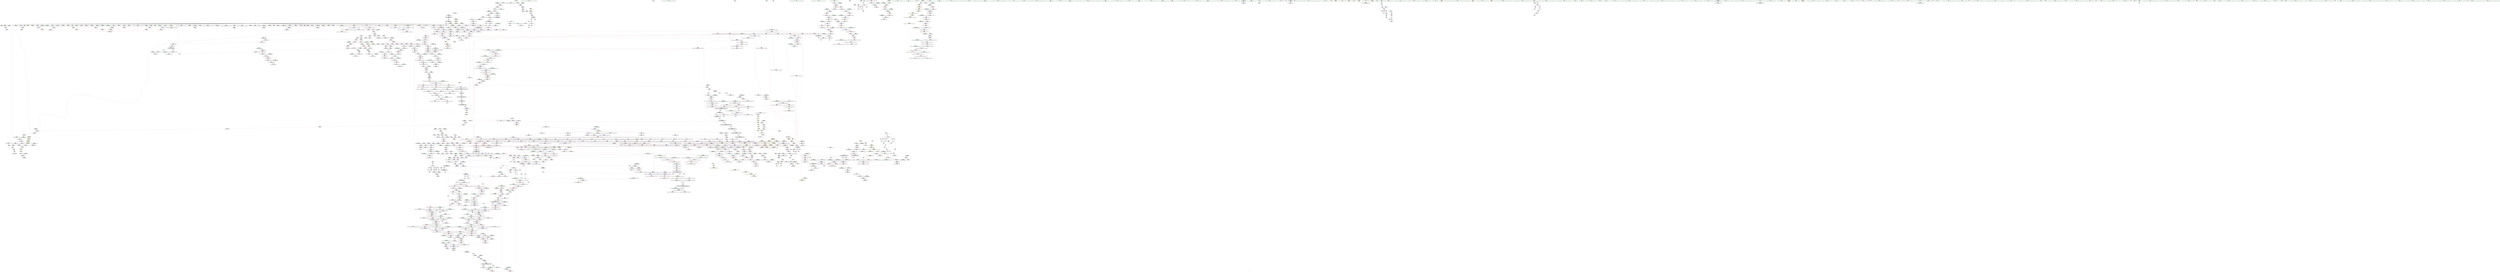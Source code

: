 digraph "SVFG" {
	label="SVFG";

	Node0x55cdb04c1d00 [shape=record,color=grey,label="{NodeID: 0\nNullPtr|{|<s53>55|<s54>139}}"];
	Node0x55cdb04c1d00 -> Node0x55cdb06fb3f0[style=solid];
	Node0x55cdb04c1d00 -> Node0x55cdb06fb4f0[style=solid];
	Node0x55cdb04c1d00 -> Node0x55cdb06fb5c0[style=solid];
	Node0x55cdb04c1d00 -> Node0x55cdb06fb690[style=solid];
	Node0x55cdb04c1d00 -> Node0x55cdb06fb760[style=solid];
	Node0x55cdb04c1d00 -> Node0x55cdb06fb830[style=solid];
	Node0x55cdb04c1d00 -> Node0x55cdb06fb900[style=solid];
	Node0x55cdb04c1d00 -> Node0x55cdb06fb9d0[style=solid];
	Node0x55cdb04c1d00 -> Node0x55cdb06fbaa0[style=solid];
	Node0x55cdb04c1d00 -> Node0x55cdb06fbb70[style=solid];
	Node0x55cdb04c1d00 -> Node0x55cdb06fbc40[style=solid];
	Node0x55cdb04c1d00 -> Node0x55cdb06fbd10[style=solid];
	Node0x55cdb04c1d00 -> Node0x55cdb06fbde0[style=solid];
	Node0x55cdb04c1d00 -> Node0x55cdb06ef8f0[style=solid];
	Node0x55cdb04c1d00 -> Node0x55cdb06ef9c0[style=solid];
	Node0x55cdb04c1d00 -> Node0x55cdb06efa90[style=solid];
	Node0x55cdb04c1d00 -> Node0x55cdb06efb60[style=solid];
	Node0x55cdb04c1d00 -> Node0x55cdb06efc30[style=solid];
	Node0x55cdb04c1d00 -> Node0x55cdb06efd00[style=solid];
	Node0x55cdb04c1d00 -> Node0x55cdb06efdd0[style=solid];
	Node0x55cdb04c1d00 -> Node0x55cdb06efea0[style=solid];
	Node0x55cdb04c1d00 -> Node0x55cdb06eff70[style=solid];
	Node0x55cdb04c1d00 -> Node0x55cdb06f0040[style=solid];
	Node0x55cdb04c1d00 -> Node0x55cdb06f0110[style=solid];
	Node0x55cdb04c1d00 -> Node0x55cdb06f01e0[style=solid];
	Node0x55cdb04c1d00 -> Node0x55cdb06f02b0[style=solid];
	Node0x55cdb04c1d00 -> Node0x55cdb06f0380[style=solid];
	Node0x55cdb04c1d00 -> Node0x55cdb06f0450[style=solid];
	Node0x55cdb04c1d00 -> Node0x55cdb06f0520[style=solid];
	Node0x55cdb04c1d00 -> Node0x55cdb06f05f0[style=solid];
	Node0x55cdb04c1d00 -> Node0x55cdb06f06c0[style=solid];
	Node0x55cdb04c1d00 -> Node0x55cdb06f0790[style=solid];
	Node0x55cdb04c1d00 -> Node0x55cdb06f0860[style=solid];
	Node0x55cdb04c1d00 -> Node0x55cdb06f0930[style=solid];
	Node0x55cdb04c1d00 -> Node0x55cdb06f0a00[style=solid];
	Node0x55cdb04c1d00 -> Node0x55cdb06f0ad0[style=solid];
	Node0x55cdb04c1d00 -> Node0x55cdb06f0ba0[style=solid];
	Node0x55cdb04c1d00 -> Node0x55cdb06f0c70[style=solid];
	Node0x55cdb04c1d00 -> Node0x55cdb06f0d40[style=solid];
	Node0x55cdb04c1d00 -> Node0x55cdb06f0e10[style=solid];
	Node0x55cdb04c1d00 -> Node0x55cdb0729810[style=solid];
	Node0x55cdb04c1d00 -> Node0x55cdb072c830[style=solid];
	Node0x55cdb04c1d00 -> Node0x55cdb072c900[style=solid];
	Node0x55cdb04c1d00 -> Node0x55cdb072c9d0[style=solid];
	Node0x55cdb04c1d00 -> Node0x55cdb072f820[style=solid];
	Node0x55cdb04c1d00 -> Node0x55cdb072f8f0[style=solid];
	Node0x55cdb04c1d00 -> Node0x55cdb072f9c0[style=solid];
	Node0x55cdb04c1d00 -> Node0x55cdb0731cb0[style=solid];
	Node0x55cdb04c1d00 -> Node0x55cdafeefa00[style=solid];
	Node0x55cdb04c1d00 -> Node0x55cdafeefad0[style=solid];
	Node0x55cdb04c1d00 -> Node0x55cdb0763640[style=solid];
	Node0x55cdb04c1d00 -> Node0x55cdb0764840[style=solid];
	Node0x55cdb04c1d00 -> Node0x55cdb0764fc0[style=solid];
	Node0x55cdb04c1d00:s53 -> Node0x55cdb084ee30[style=solid,color=red];
	Node0x55cdb04c1d00:s54 -> Node0x55cdb0851f70[style=solid,color=red];
	Node0x55cdb06fc460 [shape=record,color=red,label="{NodeID: 775\n333\<--292\n\<--curP\n_Z5solvev\n}"];
	Node0x55cdb06fc460 -> Node0x55cdb0761e40[style=solid];
	Node0x55cdb06f29d0 [shape=record,color=black,label="{NodeID: 443\n444\<--443\nconv2\<--\nmain\n}"];
	Node0x55cdb06f29d0 -> Node0x55cdb072b3e0[style=solid];
	Node0x55cdb0732670 [shape=record,color=blue,label="{NodeID: 1218\n1637\<--1634\nthis.addr\<--this\n_ZN9__gnu_cxx13new_allocatorIxE9constructIxJxEEEvPT_DpOT0_\n}"];
	Node0x55cdb0732670 -> Node0x55cdb0724b50[style=dashed];
	Node0x55cdb06e5ea0 [shape=record,color=green,label="{NodeID: 111\n599\<--600\n_ZSt24__uninitialized_fill_n_aIPcmccET_S1_T0_RKT1_RSaIT2_E\<--_ZSt24__uninitialized_fill_n_aIPcmccET_S1_T0_RKT1_RSaIT2_E_field_insensitive\n}"];
	Node0x55cdb0701e90 [shape=record,color=red,label="{NodeID: 886\n1185\<--1184\n\<--_M_end_of_storage\n_ZNSt12_Vector_baseIxSaIxEED2Ev\n}"];
	Node0x55cdb0701e90 -> Node0x55cdb0704c10[style=solid];
	Node0x55cdb08474a0 [shape=record,color=black,label="{NodeID: 2768\n1489 = PHI(1808, )\n}"];
	Node0x55cdb08474a0 -> Node0x55cdb0724330[style=solid];
	Node0x55cdb07089d0 [shape=record,color=black,label="{NodeID: 554\n2014\<--2047\n_ZSt18uninitialized_copyISt13move_iteratorIPxES1_ET0_T_S4_S3__ret\<--call\n_ZSt18uninitialized_copyISt13move_iteratorIPxES1_ET0_T_S4_S3_\n|{<s0>145}}"];
	Node0x55cdb07089d0:s0 -> Node0x55cdb0848620[style=solid,color=blue];
	Node0x55cdb06eaf70 [shape=record,color=green,label="{NodeID: 222\n1282\<--1283\n__n.addr\<--__n.addr_field_insensitive\n_ZNSt16allocator_traitsISaIxEE10deallocateERS0_Pxm\n}"];
	Node0x55cdb06eaf70 -> Node0x55cdb0702780[style=solid];
	Node0x55cdb06eaf70 -> Node0x55cdb0730a00[style=solid];
	Node0x55cdb0727250 [shape=record,color=red,label="{NodeID: 997\n1991\<--1969\n\<--__result.addr\n_ZSt22__uninitialized_copy_aISt13move_iteratorIPxES1_xET0_T_S4_S3_RSaIT1_E\n|{<s0>145}}"];
	Node0x55cdb0727250:s0 -> Node0x55cdb085a330[style=solid,color=red];
	Node0x55cdb08531f0 [shape=record,color=black,label="{NodeID: 2879\n1617 = PHI(1342, )\n0th arg _ZNSt6vectorIxSaIxEE3endEv }"];
	Node0x55cdb08531f0 -> Node0x55cdb07325a0[style=solid];
	Node0x55cdb070e490 [shape=record,color=purple,label="{NodeID: 665\n1563\<--1562\n_M_impl27\<--\n_ZNSt6vectorIxSaIxEE17_M_realloc_insertIJxEEEvN9__gnu_cxx17__normal_iteratorIPxS1_EEDpOT_\n}"];
	Node0x55cdb06f9330 [shape=record,color=green,label="{NodeID: 333\n2062\<--2063\n__last\<--__last_field_insensitive\n_ZNSt20__uninitialized_copyILb1EE13__uninit_copyISt13move_iteratorIPxES3_EET0_T_S6_S5_\n}"];
	Node0x55cdb06f9330 -> Node0x55cdb0708b70[style=solid];
	Node0x55cdb06f9330 -> Node0x55cdb07109f0[style=solid];
	Node0x55cdb072cd10 [shape=record,color=blue,label="{NodeID: 1108\n688\<--686\n_M_finish\<--\n_ZNSt12_Vector_baseIcSaIcEE17_M_create_storageEm\n|{<s0>43}}"];
	Node0x55cdb072cd10:s0 -> Node0x55cdb07e1ea0[style=dashed,color=blue];
	Node0x55cdb06e24f0 [shape=record,color=green,label="{NodeID: 1\n7\<--1\n__dso_handle\<--dummyObj\nGlob }"];
	Node0x55cdb06fc530 [shape=record,color=red,label="{NodeID: 776\n313\<--310\n\<--call3\n_Z5solvev\n}"];
	Node0x55cdb06fc530 -> Node0x55cdb0760dc0[style=solid];
	Node0x55cdb06f2aa0 [shape=record,color=black,label="{NodeID: 444\n457\<--456\nconv6\<--\nmain\n|{<s0>36}}"];
	Node0x55cdb06f2aa0:s0 -> Node0x55cdb0859f50[style=solid,color=red];
	Node0x55cdb0732740 [shape=record,color=blue,label="{NodeID: 1219\n1639\<--1635\n__p.addr\<--__p\n_ZN9__gnu_cxx13new_allocatorIxE9constructIxJxEEEvPT_DpOT0_\n}"];
	Node0x55cdb0732740 -> Node0x55cdb0724c20[style=dashed];
	Node0x55cdb06e5fa0 [shape=record,color=green,label="{NodeID: 112\n608\<--609\nthis.addr\<--this.addr_field_insensitive\n_ZNSt12_Vector_baseIcSaIcEED2Ev\n}"];
	Node0x55cdb06e5fa0 -> Node0x55cdb06fe340[style=solid];
	Node0x55cdb06e5fa0 -> Node0x55cdb072c420[style=solid];
	Node0x55cdb0701f60 [shape=record,color=red,label="{NodeID: 887\n1188\<--1187\n\<--_M_start4\n_ZNSt12_Vector_baseIxSaIxEED2Ev\n}"];
	Node0x55cdb0701f60 -> Node0x55cdb0704ce0[style=solid];
	Node0x55cdb08475e0 [shape=record,color=black,label="{NodeID: 2769\n1495 = PHI(1161, )\n|{<s0>102}}"];
	Node0x55cdb08475e0:s0 -> Node0x55cdb0850d00[style=solid,color=red];
	Node0x55cdb0708aa0 [shape=record,color=black,label="{NodeID: 555\n2076\<--2060\n\<--__first\n_ZNSt20__uninitialized_copyILb1EE13__uninit_copyISt13move_iteratorIPxES3_EET0_T_S6_S5_\n}"];
	Node0x55cdb0708aa0 -> Node0x55cdb0710d30[style=solid];
	Node0x55cdb06eb040 [shape=record,color=green,label="{NodeID: 223\n1292\<--1293\n_ZN9__gnu_cxx13new_allocatorIxE10deallocateEPxm\<--_ZN9__gnu_cxx13new_allocatorIxE10deallocateEPxm_field_insensitive\n}"];
	Node0x55cdb0727320 [shape=record,color=red,label="{NodeID: 998\n1993\<--1992\n\<--coerce.dive3\n_ZSt22__uninitialized_copy_aISt13move_iteratorIPxES1_xET0_T_S4_S3_RSaIT1_E\n|{<s0>145}}"];
	Node0x55cdb0727320:s0 -> Node0x55cdb085a110[style=solid,color=red];
	Node0x55cdb0853330 [shape=record,color=black,label="{NodeID: 2880\n1087 = PHI(1080, )\n0th arg _ZNSt12_Destroy_auxILb1EE9__destroyIPcEEvT_S3_ }"];
	Node0x55cdb0853330 -> Node0x55cdb072f4e0[style=solid];
	Node0x55cdb070e560 [shape=record,color=purple,label="{NodeID: 666\n1564\<--1562\n_M_finish28\<--\n_ZNSt6vectorIxSaIxEE17_M_realloc_insertIJxEEEvN9__gnu_cxx17__normal_iteratorIPxS1_EEDpOT_\n}"];
	Node0x55cdb070e560 -> Node0x55cdb0724670[style=solid];
	Node0x55cdb06f9400 [shape=record,color=green,label="{NodeID: 334\n2064\<--2065\n__result.addr\<--__result.addr_field_insensitive\n_ZNSt20__uninitialized_copyILb1EE13__uninit_copyISt13move_iteratorIPxES3_EET0_T_S6_S5_\n}"];
	Node0x55cdb06f9400 -> Node0x55cdb07278d0[style=solid];
	Node0x55cdb06f9400 -> Node0x55cdb0735250[style=solid];
	Node0x55cdb072cde0 [shape=record,color=blue,label="{NodeID: 1109\n696\<--694\n_M_end_of_storage\<--add.ptr\n_ZNSt12_Vector_baseIcSaIcEE17_M_create_storageEm\n|{<s0>43}}"];
	Node0x55cdb072cde0:s0 -> Node0x55cdb07e1ea0[style=dashed,color=blue];
	Node0x55cdb06e2830 [shape=record,color=green,label="{NodeID: 2\n14\<--1\n_ZSt3cin\<--dummyObj\nGlob }"];
	Node0x55cdb06fc600 [shape=record,color=red,label="{NodeID: 777\n317\<--316\n\<--call5\n_Z5solvev\n}"];
	Node0x55cdb06fc600 -> Node0x55cdb0760dc0[style=solid];
	Node0x55cdb06f2b70 [shape=record,color=black,label="{NodeID: 445\n503\<--502\n\<--this1\n_ZNSt6vectorIcSaIcEEixEm\n}"];
	Node0x55cdb06f2b70 -> Node0x55cdb070ad50[style=solid];
	Node0x55cdb06f2b70 -> Node0x55cdb070ae20[style=solid];
	Node0x55cdb0732810 [shape=record,color=blue,label="{NodeID: 1220\n1641\<--1636\n__args.addr\<--__args\n_ZN9__gnu_cxx13new_allocatorIxE9constructIxJxEEEvPT_DpOT0_\n}"];
	Node0x55cdb0732810 -> Node0x55cdb0724cf0[style=dashed];
	Node0x55cdb06e6070 [shape=record,color=green,label="{NodeID: 113\n610\<--611\nexn.slot\<--exn.slot_field_insensitive\n_ZNSt12_Vector_baseIcSaIcEED2Ev\n}"];
	Node0x55cdb06e6070 -> Node0x55cdb06fe410[style=solid];
	Node0x55cdb06e6070 -> Node0x55cdb072c4f0[style=solid];
	Node0x55cdb0702030 [shape=record,color=red,label="{NodeID: 888\n1221\<--1215\n\<--__first.addr\n_ZSt8_DestroyIPxEvT_S1_\n|{<s0>81}}"];
	Node0x55cdb0702030:s0 -> Node0x55cdb0853ee0[style=solid,color=red];
	Node0x55cdb0847720 [shape=record,color=black,label="{NodeID: 2770\n1496 = PHI(1767, )\n}"];
	Node0x55cdb0847720 -> Node0x55cdb0731d80[style=solid];
	Node0x55cdb0708b70 [shape=record,color=black,label="{NodeID: 556\n2079\<--2062\n\<--__last\n_ZNSt20__uninitialized_copyILb1EE13__uninit_copyISt13move_iteratorIPxES3_EET0_T_S6_S5_\n}"];
	Node0x55cdb0708b70 -> Node0x55cdb0710ed0[style=solid];
	Node0x55cdb06eb140 [shape=record,color=green,label="{NodeID: 224\n1299\<--1300\nthis.addr\<--this.addr_field_insensitive\n_ZN9__gnu_cxx13new_allocatorIxE10deallocateEPxm\n}"];
	Node0x55cdb06eb140 -> Node0x55cdb0702850[style=solid];
	Node0x55cdb06eb140 -> Node0x55cdb0730ad0[style=solid];
	Node0x55cdb07273f0 [shape=record,color=red,label="{NodeID: 999\n1995\<--1994\n\<--coerce.dive4\n_ZSt22__uninitialized_copy_aISt13move_iteratorIPxES1_xET0_T_S4_S3_RSaIT1_E\n|{<s0>145}}"];
	Node0x55cdb07273f0:s0 -> Node0x55cdb085a220[style=solid,color=red];
	Node0x55cdb0853470 [shape=record,color=black,label="{NodeID: 2881\n1088 = PHI(1081, )\n1st arg _ZNSt12_Destroy_auxILb1EE9__destroyIPcEEvT_S3_ }"];
	Node0x55cdb0853470 -> Node0x55cdb072f5b0[style=solid];
	Node0x55cdb070e630 [shape=record,color=purple,label="{NodeID: 667\n1571\<--1570\n_M_impl30\<--\n_ZNSt6vectorIxSaIxEE17_M_realloc_insertIJxEEEvN9__gnu_cxx17__normal_iteratorIPxS1_EEDpOT_\n}"];
	Node0x55cdb06f94d0 [shape=record,color=green,label="{NodeID: 335\n2066\<--2067\nagg.tmp\<--agg.tmp_field_insensitive\n_ZNSt20__uninitialized_copyILb1EE13__uninit_copyISt13move_iteratorIPxES3_EET0_T_S6_S5_\n}"];
	Node0x55cdb06f94d0 -> Node0x55cdb0708c40[style=solid];
	Node0x55cdb06f94d0 -> Node0x55cdb0710ac0[style=solid];
	Node0x55cdb072ceb0 [shape=record,color=blue,label="{NodeID: 1110\n701\<--700\nthis.addr\<--this\n_ZNSt12_Vector_baseIcSaIcEE12_Vector_implD2Ev\n}"];
	Node0x55cdb072ceb0 -> Node0x55cdb06fed00[style=dashed];
	Node0x55cdb06e28f0 [shape=record,color=green,label="{NodeID: 3\n15\<--1\n_ZSt4cout\<--dummyObj\nGlob }"];
	Node0x55cdb06fc6d0 [shape=record,color=red,label="{NodeID: 778\n332\<--331\n\<--call8\n_Z5solvev\n}"];
	Node0x55cdb06fc6d0 -> Node0x55cdb0761e40[style=solid];
	Node0x55cdb06f2c40 [shape=record,color=black,label="{NodeID: 446\n493\<--508\n_ZNSt6vectorIcSaIcEEixEm_ret\<--add.ptr\n_ZNSt6vectorIcSaIcEEixEm\n|{<s0>33|<s1>34|<s2>36}}"];
	Node0x55cdb06f2c40:s0 -> Node0x55cdb08444e0[style=solid,color=blue];
	Node0x55cdb06f2c40:s1 -> Node0x55cdb0844620[style=solid,color=blue];
	Node0x55cdb06f2c40:s2 -> Node0x55cdb0844760[style=solid,color=blue];
	Node0x55cdb07328e0 [shape=record,color=blue,label="{NodeID: 1221\n1649\<--1652\n\<--\n_ZN9__gnu_cxx13new_allocatorIxE9constructIxJxEEEvPT_DpOT0_\n|{<s0>93}}"];
	Node0x55cdb07328e0:s0 -> Node0x55cdb07e3620[style=dashed,color=blue];
	Node0x55cdb06eb580 [shape=record,color=green,label="{NodeID: 114\n612\<--613\nehselector.slot\<--ehselector.slot_field_insensitive\n_ZNSt12_Vector_baseIcSaIcEED2Ev\n}"];
	Node0x55cdb06eb580 -> Node0x55cdb072c5c0[style=solid];
	Node0x55cdb0702100 [shape=record,color=red,label="{NodeID: 889\n1222\<--1217\n\<--__last.addr\n_ZSt8_DestroyIPxEvT_S1_\n|{<s0>81}}"];
	Node0x55cdb0702100:s0 -> Node0x55cdb0853ff0[style=solid,color=red];
	Node0x55cdb0847860 [shape=record,color=black,label="{NodeID: 2771\n1503 = PHI(1808, )\n}"];
	Node0x55cdb0847860 -> Node0x55cdb0724400[style=solid];
	Node0x55cdb0708c40 [shape=record,color=black,label="{NodeID: 557\n2075\<--2066\n\<--agg.tmp\n_ZNSt20__uninitialized_copyILb1EE13__uninit_copyISt13move_iteratorIPxES3_EET0_T_S6_S5_\n}"];
	Node0x55cdb0708c40 -> Node0x55cdb0710c60[style=solid];
	Node0x55cdb06eb210 [shape=record,color=green,label="{NodeID: 225\n1301\<--1302\n__p.addr\<--__p.addr_field_insensitive\n_ZN9__gnu_cxx13new_allocatorIxE10deallocateEPxm\n}"];
	Node0x55cdb06eb210 -> Node0x55cdb0702920[style=solid];
	Node0x55cdb06eb210 -> Node0x55cdb0730ba0[style=solid];
	Node0x55cdb07274c0 [shape=record,color=red,label="{NodeID: 1000\n2007\<--2004\n\<--__i.addr\n_ZSt32__make_move_if_noexcept_iteratorIxSt13move_iteratorIPxEET0_PT_\n|{<s0>146}}"];
	Node0x55cdb07274c0:s0 -> Node0x55cdb0849ce0[style=solid,color=red];
	Node0x55cdb08535b0 [shape=record,color=black,label="{NodeID: 2882\n1143 = PHI(255, 1544, 1561, )\n0th arg _ZSt8_DestroyIPxxEvT_S1_RSaIT0_E }"];
	Node0x55cdb08535b0 -> Node0x55cdb072fc30[style=solid];
	Node0x55cdb070e700 [shape=record,color=purple,label="{NodeID: 668\n1572\<--1570\n_M_start31\<--\n_ZNSt6vectorIxSaIxEE17_M_realloc_insertIJxEEEvN9__gnu_cxx17__normal_iteratorIPxS1_EEDpOT_\n}"];
	Node0x55cdb070e700 -> Node0x55cdb0724740[style=solid];
	Node0x55cdb06f95a0 [shape=record,color=green,label="{NodeID: 336\n2068\<--2069\nagg.tmp2\<--agg.tmp2_field_insensitive\n_ZNSt20__uninitialized_copyILb1EE13__uninit_copyISt13move_iteratorIPxES3_EET0_T_S6_S5_\n}"];
	Node0x55cdb06f95a0 -> Node0x55cdb0708d10[style=solid];
	Node0x55cdb06f95a0 -> Node0x55cdb0710b90[style=solid];
	Node0x55cdb072cf80 [shape=record,color=blue,label="{NodeID: 1111\n716\<--714\nthis.addr\<--this\n_ZNSt12_Vector_baseIcSaIcEE11_M_allocateEm\n}"];
	Node0x55cdb072cf80 -> Node0x55cdb06fedd0[style=dashed];
	Node0x55cdb06e29b0 [shape=record,color=green,label="{NodeID: 4\n16\<--1\n.str\<--dummyObj\nGlob }"];
	Node0x55cdb06fc7a0 [shape=record,color=red,label="{NodeID: 779\n368\<--365\nthis1\<--this.addr\n_ZNKSt6vectorIxSaIxEE4sizeEv\n}"];
	Node0x55cdb06fc7a0 -> Node0x55cdb06f2350[style=solid];
	Node0x55cdb06fc7a0 -> Node0x55cdb06f2420[style=solid];
	Node0x55cdb06f2d10 [shape=record,color=black,label="{NodeID: 447\n590\<--589\n\<--this1\n_ZNSt6vectorIcSaIcEE18_M_fill_initializeEmRKc\n}"];
	Node0x55cdb06f2d10 -> Node0x55cdb070afc0[style=solid];
	Node0x55cdb06f2d10 -> Node0x55cdb070b090[style=solid];
	Node0x55cdb07329b0 [shape=record,color=blue,label="{NodeID: 1222\n1659\<--1656\nthis.addr\<--this\n_ZNKSt6vectorIxSaIxEE12_M_check_lenEmPKc\n}"];
	Node0x55cdb07329b0 -> Node0x55cdb0724e90[style=dashed];
	Node0x55cdb06eb610 [shape=record,color=green,label="{NodeID: 115\n629\<--630\n_ZNSt12_Vector_baseIcSaIcEE13_M_deallocateEPcm\<--_ZNSt12_Vector_baseIcSaIcEE13_M_deallocateEPcm_field_insensitive\n}"];
	Node0x55cdb07021d0 [shape=record,color=red,label="{NodeID: 890\n1250\<--1241\nthis1\<--this.addr\n_ZNSt12_Vector_baseIxSaIxEE13_M_deallocateEPxm\n}"];
	Node0x55cdb07021d0 -> Node0x55cdb070d110[style=solid];
	Node0x55cdb08479a0 [shape=record,color=black,label="{NodeID: 2772\n1547 = PHI(1161, )\n|{<s0>110}}"];
	Node0x55cdb08479a0:s0 -> Node0x55cdb0853a50[style=solid,color=red];
	Node0x55cdb0708d10 [shape=record,color=black,label="{NodeID: 558\n2078\<--2068\n\<--agg.tmp2\n_ZNSt20__uninitialized_copyILb1EE13__uninit_copyISt13move_iteratorIPxES3_EET0_T_S6_S5_\n}"];
	Node0x55cdb0708d10 -> Node0x55cdb0710e00[style=solid];
	Node0x55cdb06eb2e0 [shape=record,color=green,label="{NodeID: 226\n1303\<--1304\n.addr\<--.addr_field_insensitive\n_ZN9__gnu_cxx13new_allocatorIxE10deallocateEPxm\n}"];
	Node0x55cdb06eb2e0 -> Node0x55cdb0730c70[style=solid];
	Node0x55cdb07aaea0 [shape=record,color=yellow,style=double,label="{NodeID: 2108\n94V_1 = ENCHI(MR_94V_0)\npts\{416 \}\nFun[_ZNSt6vectorIxSaIxEE17_M_realloc_insertIJxEEEvN9__gnu_cxx17__normal_iteratorIPxS1_EEDpOT_]|{<s0>99}}"];
	Node0x55cdb07aaea0:s0 -> Node0x55cdb07c1b50[style=dashed,color=red];
	Node0x55cdb0727590 [shape=record,color=red,label="{NodeID: 1001\n2012\<--2011\n\<--coerce.dive\n_ZSt32__make_move_if_noexcept_iteratorIxSt13move_iteratorIPxEET0_PT_\n}"];
	Node0x55cdb0727590 -> Node0x55cdb07085c0[style=solid];
	Node0x55cdb0853890 [shape=record,color=black,label="{NodeID: 2883\n1144 = PHI(259, 1545, 1565, )\n1st arg _ZSt8_DestroyIPxxEvT_S1_RSaIT0_E }"];
	Node0x55cdb0853890 -> Node0x55cdb072fd00[style=solid];
	Node0x55cdb070e7d0 [shape=record,color=purple,label="{NodeID: 669\n1575\<--1574\n_M_impl32\<--\n_ZNSt6vectorIxSaIxEE17_M_realloc_insertIJxEEEvN9__gnu_cxx17__normal_iteratorIPxS1_EEDpOT_\n}"];
	Node0x55cdb06f9670 [shape=record,color=green,label="{NodeID: 337\n2087\<--2088\n_ZSt4copyISt13move_iteratorIPxES1_ET0_T_S4_S3_\<--_ZSt4copyISt13move_iteratorIPxES1_ET0_T_S4_S3__field_insensitive\n}"];
	Node0x55cdb072d050 [shape=record,color=blue,label="{NodeID: 1112\n718\<--715\n__n.addr\<--__n\n_ZNSt12_Vector_baseIcSaIcEE11_M_allocateEm\n}"];
	Node0x55cdb072d050 -> Node0x55cdb06feea0[style=dashed];
	Node0x55cdb072d050 -> Node0x55cdb06fef70[style=dashed];
	Node0x55cdb06e3290 [shape=record,color=green,label="{NodeID: 5\n18\<--1\n.str.3\<--dummyObj\nGlob }"];
	Node0x55cdb06fc870 [shape=record,color=red,label="{NodeID: 780\n372\<--371\n\<--_M_finish\n_ZNKSt6vectorIxSaIxEE4sizeEv\n}"];
	Node0x55cdb06fc870 -> Node0x55cdb06f24f0[style=solid];
	Node0x55cdb06f2de0 [shape=record,color=black,label="{NodeID: 448\n596\<--589\n\<--this1\n_ZNSt6vectorIcSaIcEE18_M_fill_initializeEmRKc\n|{<s0>45}}"];
	Node0x55cdb06f2de0:s0 -> Node0x55cdb0858ff0[style=solid,color=red];
	Node0x55cdb0732a80 [shape=record,color=blue,label="{NodeID: 1223\n1661\<--1657\n__n.addr\<--__n\n_ZNKSt6vectorIxSaIxEE12_M_check_lenEmPKc\n|{|<s2>124}}"];
	Node0x55cdb0732a80 -> Node0x55cdb0724f60[style=dashed];
	Node0x55cdb0732a80 -> Node0x55cdb0725370[style=dashed];
	Node0x55cdb0732a80:s2 -> Node0x55cdb07b8fa0[style=dashed,color=red];
	Node0x55cdb06eb710 [shape=record,color=green,label="{NodeID: 116\n648\<--649\nthis.addr\<--this.addr_field_insensitive\n_ZNSt12_Vector_baseIcSaIcEE12_Vector_implC2ERKS0_\n}"];
	Node0x55cdb06eb710 -> Node0x55cdb06fe750[style=solid];
	Node0x55cdb06eb710 -> Node0x55cdb072c690[style=solid];
	Node0x55cdb07b4de0 [shape=record,color=yellow,style=double,label="{NodeID: 1998\n98V_1 = ENCHI(MR_98V_0)\npts\{420 \}\nFun[main]}"];
	Node0x55cdb07b4de0 -> Node0x55cdb06fd3d0[style=dashed];
	Node0x55cdb07022a0 [shape=record,color=red,label="{NodeID: 891\n1251\<--1243\n\<--__p.addr\n_ZNSt12_Vector_baseIxSaIxEE13_M_deallocateEPxm\n}"];
	Node0x55cdb07022a0 -> Node0x55cdb0764840[style=solid];
	Node0x55cdb0847ae0 [shape=record,color=black,label="{NodeID: 2773\n1567 = PHI(1161, )\n|{<s0>114}}"];
	Node0x55cdb0847ae0:s0 -> Node0x55cdb0853a50[style=solid,color=red];
	Node0x55cdb0708de0 [shape=record,color=black,label="{NodeID: 559\n2056\<--2086\n_ZNSt20__uninitialized_copyILb1EE13__uninit_copyISt13move_iteratorIPxES3_EET0_T_S6_S5__ret\<--call\n_ZNSt20__uninitialized_copyILb1EE13__uninit_copyISt13move_iteratorIPxES3_EET0_T_S6_S5_\n|{<s0>149}}"];
	Node0x55cdb0708de0:s0 -> Node0x55cdb0848760[style=solid,color=blue];
	Node0x55cdb06eb3b0 [shape=record,color=green,label="{NodeID: 227\n1315\<--1316\nthis.addr\<--this.addr_field_insensitive\n_ZNSaIxED2Ev\n}"];
	Node0x55cdb06eb3b0 -> Node0x55cdb07029f0[style=solid];
	Node0x55cdb06eb3b0 -> Node0x55cdb0730d40[style=solid];
	Node0x55cdb0727660 [shape=record,color=red,label="{NodeID: 1002\n2042\<--2022\n\<--__result.addr\n_ZSt18uninitialized_copyISt13move_iteratorIPxES1_ET0_T_S4_S3_\n|{<s0>149}}"];
	Node0x55cdb0727660:s0 -> Node0x55cdb084e2f0[style=solid,color=red];
	Node0x55cdb0853a50 [shape=record,color=black,label="{NodeID: 2884\n1145 = PHI(261, 1547, 1567, )\n2nd arg _ZSt8_DestroyIPxxEvT_S1_RSaIT0_E }"];
	Node0x55cdb0853a50 -> Node0x55cdb072fdd0[style=solid];
	Node0x55cdb070e8a0 [shape=record,color=purple,label="{NodeID: 670\n1576\<--1574\n_M_end_of_storage\<--\n_ZNSt6vectorIxSaIxEE17_M_realloc_insertIJxEEEvN9__gnu_cxx17__normal_iteratorIPxS1_EEDpOT_\n}"];
	Node0x55cdb070e8a0 -> Node0x55cdb0724810[style=solid];
	Node0x55cdb06f9770 [shape=record,color=green,label="{NodeID: 338\n2094\<--2095\n__first\<--__first_field_insensitive\n_ZSt4copyISt13move_iteratorIPxES1_ET0_T_S4_S3_\n}"];
	Node0x55cdb06f9770 -> Node0x55cdb0708eb0[style=solid];
	Node0x55cdb06f9770 -> Node0x55cdb0710fa0[style=solid];
	Node0x55cdb072d120 [shape=record,color=blue,label="{NodeID: 1113\n739\<--737\n__a.addr\<--__a\n_ZNSt16allocator_traitsISaIcEE8allocateERS0_m\n}"];
	Node0x55cdb072d120 -> Node0x55cdb06ff040[style=dashed];
	Node0x55cdb06e3320 [shape=record,color=green,label="{NodeID: 6\n20\<--1\n.str.4\<--dummyObj\nGlob }"];
	Node0x55cdb06fc940 [shape=record,color=red,label="{NodeID: 781\n376\<--375\n\<--_M_start\n_ZNKSt6vectorIxSaIxEE4sizeEv\n}"];
	Node0x55cdb06fc940 -> Node0x55cdb06f25c0[style=solid];
	Node0x55cdb06f2eb0 [shape=record,color=black,label="{NodeID: 449\n601\<--589\n\<--this1\n_ZNSt6vectorIcSaIcEE18_M_fill_initializeEmRKc\n}"];
	Node0x55cdb06f2eb0 -> Node0x55cdb070b160[style=solid];
	Node0x55cdb06f2eb0 -> Node0x55cdb070b230[style=solid];
	Node0x55cdb0732b50 [shape=record,color=blue,label="{NodeID: 1224\n1663\<--1658\n__s.addr\<--__s\n_ZNKSt6vectorIxSaIxEE12_M_check_lenEmPKc\n}"];
	Node0x55cdb0732b50 -> Node0x55cdb0725030[style=dashed];
	Node0x55cdb06eb7e0 [shape=record,color=green,label="{NodeID: 117\n650\<--651\n__a.addr\<--__a.addr_field_insensitive\n_ZNSt12_Vector_baseIcSaIcEE12_Vector_implC2ERKS0_\n}"];
	Node0x55cdb06eb7e0 -> Node0x55cdb06fe820[style=solid];
	Node0x55cdb06eb7e0 -> Node0x55cdb072c760[style=solid];
	Node0x55cdb0702370 [shape=record,color=red,label="{NodeID: 892\n1256\<--1243\n\<--__p.addr\n_ZNSt12_Vector_baseIxSaIxEE13_M_deallocateEPxm\n|{<s0>82}}"];
	Node0x55cdb0702370:s0 -> Node0x55cdb0851a70[style=solid,color=red];
	Node0x55cdb0847c20 [shape=record,color=black,label="{NodeID: 2774\n1789 = PHI(2000, )\n}"];
	Node0x55cdb0847c20 -> Node0x55cdb0733510[style=solid];
	Node0x55cdb0708eb0 [shape=record,color=black,label="{NodeID: 560\n2110\<--2094\n\<--__first\n_ZSt4copyISt13move_iteratorIPxES1_ET0_T_S4_S3_\n}"];
	Node0x55cdb0708eb0 -> Node0x55cdb07113b0[style=solid];
	Node0x55cdb06eb480 [shape=record,color=green,label="{NodeID: 228\n1321\<--1322\n_ZN9__gnu_cxx13new_allocatorIxED2Ev\<--_ZN9__gnu_cxx13new_allocatorIxED2Ev_field_insensitive\n}"];
	Node0x55cdb0727730 [shape=record,color=red,label="{NodeID: 1003\n2044\<--2043\n\<--coerce.dive3\n_ZSt18uninitialized_copyISt13move_iteratorIPxES1_ET0_T_S4_S3_\n|{<s0>149}}"];
	Node0x55cdb0727730:s0 -> Node0x55cdb084e070[style=solid,color=red];
	Node0x55cdb0853c10 [shape=record,color=black,label="{NodeID: 2885\n2190 = PHI(2141, 2145, 2147, )\n0th arg _ZSt12__niter_baseIPxET_S1_ }"];
	Node0x55cdb0853c10 -> Node0x55cdb0735f50[style=solid];
	Node0x55cdb070e970 [shape=record,color=purple,label="{NodeID: 671\n1579\<--1578\n_M_impl33\<--\n_ZNSt6vectorIxSaIxEE17_M_realloc_insertIJxEEEvN9__gnu_cxx17__normal_iteratorIPxS1_EEDpOT_\n}"];
	Node0x55cdb06f9840 [shape=record,color=green,label="{NodeID: 339\n2096\<--2097\n__last\<--__last_field_insensitive\n_ZSt4copyISt13move_iteratorIPxES1_ET0_T_S4_S3_\n}"];
	Node0x55cdb06f9840 -> Node0x55cdb0708f80[style=solid];
	Node0x55cdb06f9840 -> Node0x55cdb0711070[style=solid];
	Node0x55cdb072d1f0 [shape=record,color=blue,label="{NodeID: 1114\n741\<--738\n__n.addr\<--__n\n_ZNSt16allocator_traitsISaIcEE8allocateERS0_m\n}"];
	Node0x55cdb072d1f0 -> Node0x55cdb06ff110[style=dashed];
	Node0x55cdb06e33b0 [shape=record,color=green,label="{NodeID: 7\n23\<--1\n\<--dummyObj\nCan only get source location for instruction, argument, global var or function.}"];
	Node0x55cdb06fca10 [shape=record,color=red,label="{NodeID: 782\n392\<--386\nthis1\<--this.addr\n_ZNSt6vectorIxSaIxEEixEm\n}"];
	Node0x55cdb06fca10 -> Node0x55cdb06f2760[style=solid];
	Node0x55cdb06f2f80 [shape=record,color=black,label="{NodeID: 450\n625\<--621\nsub.ptr.lhs.cast\<--\n_ZNSt12_Vector_baseIcSaIcEED2Ev\n}"];
	Node0x55cdb06f2f80 -> Node0x55cdb0762440[style=solid];
	Node0x55cdb0732c20 [shape=record,color=blue,label="{NodeID: 1225\n1667\<--1687\nref.tmp\<--call4\n_ZNKSt6vectorIxSaIxEE12_M_check_lenEmPKc\n|{|<s1>124}}"];
	Node0x55cdb0732c20 -> Node0x55cdb0725370[style=dashed];
	Node0x55cdb0732c20:s1 -> Node0x55cdb07b90b0[style=dashed,color=red];
	Node0x55cdb06eb8b0 [shape=record,color=green,label="{NodeID: 118\n658\<--659\n_ZNSaIcEC2ERKS_\<--_ZNSaIcEC2ERKS__field_insensitive\n}"];
	Node0x55cdb0702440 [shape=record,color=red,label="{NodeID: 893\n1257\<--1245\n\<--__n.addr\n_ZNSt12_Vector_baseIxSaIxEE13_M_deallocateEPxm\n|{<s0>82}}"];
	Node0x55cdb0702440:s0 -> Node0x55cdb0851bb0[style=solid,color=red];
	Node0x55cdb0847d60 [shape=record,color=black,label="{NodeID: 2775\n1795 = PHI(2000, )\n}"];
	Node0x55cdb0847d60 -> Node0x55cdb07335e0[style=solid];
	Node0x55cdb0708f80 [shape=record,color=black,label="{NodeID: 561\n2118\<--2096\n\<--__last\n_ZSt4copyISt13move_iteratorIPxES1_ET0_T_S4_S3_\n}"];
	Node0x55cdb0708f80 -> Node0x55cdb0711550[style=solid];
	Node0x55cdb06f3910 [shape=record,color=green,label="{NodeID: 229\n1326\<--1327\nthis.addr\<--this.addr_field_insensitive\n_ZN9__gnu_cxx13new_allocatorIxED2Ev\n}"];
	Node0x55cdb06f3910 -> Node0x55cdb0702ac0[style=solid];
	Node0x55cdb06f3910 -> Node0x55cdb0730e10[style=solid];
	Node0x55cdb0727800 [shape=record,color=red,label="{NodeID: 1004\n2046\<--2045\n\<--coerce.dive4\n_ZSt18uninitialized_copyISt13move_iteratorIPxES1_ET0_T_S4_S3_\n|{<s0>149}}"];
	Node0x55cdb0727800:s0 -> Node0x55cdb084e1b0[style=solid,color=red];
	Node0x55cdb0853dd0 [shape=record,color=black,label="{NodeID: 2886\n1389 = PHI(520, )\n0th arg _ZSt4moveIRxEONSt16remove_referenceIT_E4typeEOS2_ }"];
	Node0x55cdb0853dd0 -> Node0x55cdb0731220[style=solid];
	Node0x55cdb070ea40 [shape=record,color=purple,label="{NodeID: 672\n1580\<--1578\n_M_start34\<--\n_ZNSt6vectorIxSaIxEE17_M_realloc_insertIJxEEEvN9__gnu_cxx17__normal_iteratorIPxS1_EEDpOT_\n}"];
	Node0x55cdb070ea40 -> Node0x55cdb07248e0[style=solid];
	Node0x55cdb06f9910 [shape=record,color=green,label="{NodeID: 340\n2098\<--2099\n__result.addr\<--__result.addr_field_insensitive\n_ZSt4copyISt13move_iteratorIPxES1_ET0_T_S4_S3_\n}"];
	Node0x55cdb06f9910 -> Node0x55cdb0727b40[style=solid];
	Node0x55cdb06f9910 -> Node0x55cdb0735660[style=solid];
	Node0x55cdb07c48d0 [shape=record,color=yellow,style=double,label="{NodeID: 2222\n8V_1 = ENCHI(MR_8V_0)\npts\{82 \}\nFun[_ZSt20uninitialized_fill_nIPcmcET_S1_T0_RKT1_]|{<s0>60}}"];
	Node0x55cdb07c48d0:s0 -> Node0x55cdb07b61c0[style=dashed,color=red];
	Node0x55cdb072d2c0 [shape=record,color=blue,label="{NodeID: 1115\n756\<--753\nthis.addr\<--this\n_ZN9__gnu_cxx13new_allocatorIcE8allocateEmPKv\n}"];
	Node0x55cdb072d2c0 -> Node0x55cdb06ff1e0[style=dashed];
	Node0x55cdb06e3440 [shape=record,color=green,label="{NodeID: 8\n64\<--1\n\<--dummyObj\nCan only get source location for instruction, argument, global var or function.}"];
	Node0x55cdb06fcae0 [shape=record,color=red,label="{NodeID: 783\n397\<--388\n\<--__n.addr\n_ZNSt6vectorIxSaIxEEixEm\n}"];
	Node0x55cdb06f3050 [shape=record,color=black,label="{NodeID: 451\n626\<--624\nsub.ptr.rhs.cast\<--\n_ZNSt12_Vector_baseIcSaIcEED2Ev\n}"];
	Node0x55cdb06f3050 -> Node0x55cdb0762440[style=solid];
	Node0x55cdb0732cf0 [shape=record,color=blue,label="{NodeID: 1226\n1665\<--1693\n__len\<--add\n_ZNKSt6vectorIxSaIxEE12_M_check_lenEmPKc\n}"];
	Node0x55cdb0732cf0 -> Node0x55cdb0725100[style=dashed];
	Node0x55cdb0732cf0 -> Node0x55cdb07251d0[style=dashed];
	Node0x55cdb0732cf0 -> Node0x55cdb07252a0[style=dashed];
	Node0x55cdb06eb9b0 [shape=record,color=green,label="{NodeID: 119\n670\<--671\nthis.addr\<--this.addr_field_insensitive\n_ZNSt12_Vector_baseIcSaIcEE17_M_create_storageEm\n}"];
	Node0x55cdb06eb9b0 -> Node0x55cdb06fe8f0[style=solid];
	Node0x55cdb06eb9b0 -> Node0x55cdb072caa0[style=solid];
	Node0x55cdb07b5080 [shape=record,color=yellow,style=double,label="{NodeID: 2001\n29V_1 = ENCHI(MR_29V_0)\npts\{100000 \}\nFun[main]|{<s0>33|<s1>34|<s2>36}}"];
	Node0x55cdb07b5080:s0 -> Node0x55cdb07c7dc0[style=dashed,color=red];
	Node0x55cdb07b5080:s1 -> Node0x55cdb07c7dc0[style=dashed,color=red];
	Node0x55cdb07b5080:s2 -> Node0x55cdb07c7dc0[style=dashed,color=red];
	Node0x55cdb0702510 [shape=record,color=red,label="{NodeID: 894\n1268\<--1265\nthis1\<--this.addr\n_ZNSt12_Vector_baseIxSaIxEE12_Vector_implD2Ev\n}"];
	Node0x55cdb0702510 -> Node0x55cdb0704e80[style=solid];
	Node0x55cdb0847ea0 [shape=record,color=black,label="{NodeID: 2776\n1804 = PHI(1960, )\n}"];
	Node0x55cdb0847ea0 -> Node0x55cdb0707580[style=solid];
	Node0x55cdb0709050 [shape=record,color=black,label="{NodeID: 562\n2109\<--2100\n\<--agg.tmp\n_ZSt4copyISt13move_iteratorIPxES1_ET0_T_S4_S3_\n}"];
	Node0x55cdb0709050 -> Node0x55cdb07112e0[style=solid];
	Node0x55cdb06f39e0 [shape=record,color=green,label="{NodeID: 230\n1334\<--1335\nthis.addr\<--this.addr_field_insensitive\n_ZNSt6vectorIxSaIxEE12emplace_backIJxEEEvDpOT_\n}"];
	Node0x55cdb06f39e0 -> Node0x55cdb0702b90[style=solid];
	Node0x55cdb06f39e0 -> Node0x55cdb0730ee0[style=solid];
	Node0x55cdb07278d0 [shape=record,color=red,label="{NodeID: 1005\n2081\<--2064\n\<--__result.addr\n_ZNSt20__uninitialized_copyILb1EE13__uninit_copyISt13move_iteratorIPxES3_EET0_T_S6_S5_\n|{<s0>152}}"];
	Node0x55cdb07278d0:s0 -> Node0x55cdb0852db0[style=solid,color=red];
	Node0x55cdb0853ee0 [shape=record,color=black,label="{NodeID: 2887\n1228 = PHI(1221, )\n0th arg _ZNSt12_Destroy_auxILb1EE9__destroyIPxEEvT_S3_ }"];
	Node0x55cdb0853ee0 -> Node0x55cdb0730380[style=solid];
	Node0x55cdb070eb10 [shape=record,color=purple,label="{NodeID: 673\n1589\<--1588\n_M_impl35\<--\n_ZNSt6vectorIxSaIxEE17_M_realloc_insertIJxEEEvN9__gnu_cxx17__normal_iteratorIPxS1_EEDpOT_\n}"];
	Node0x55cdb06f99e0 [shape=record,color=green,label="{NodeID: 341\n2100\<--2101\nagg.tmp\<--agg.tmp_field_insensitive\n_ZSt4copyISt13move_iteratorIPxES1_ET0_T_S4_S3_\n}"];
	Node0x55cdb06f99e0 -> Node0x55cdb0709050[style=solid];
	Node0x55cdb06f99e0 -> Node0x55cdb0711140[style=solid];
	Node0x55cdb072d390 [shape=record,color=blue,label="{NodeID: 1116\n758\<--754\n__n.addr\<--__n\n_ZN9__gnu_cxx13new_allocatorIcE8allocateEmPKv\n}"];
	Node0x55cdb072d390 -> Node0x55cdb06ff2b0[style=dashed];
	Node0x55cdb072d390 -> Node0x55cdb06ff380[style=dashed];
	Node0x55cdb06e34d0 [shape=record,color=green,label="{NodeID: 9\n90\<--1\n\<--dummyObj\nCan only get source location for instruction, argument, global var or function.}"];
	Node0x55cdb06fcbb0 [shape=record,color=red,label="{NodeID: 784\n396\<--395\n\<--_M_start\n_ZNSt6vectorIxSaIxEEixEm\n}"];
	Node0x55cdb06fcbb0 -> Node0x55cdb0711a30[style=solid];
	Node0x55cdb06f3120 [shape=record,color=black,label="{NodeID: 452\n655\<--654\n\<--this1\n_ZNSt12_Vector_baseIcSaIcEE12_Vector_implC2ERKS0_\n}"];
	Node0x55cdb0732dc0 [shape=record,color=blue,label="{NodeID: 1227\n1712\<--1710\n__lhs.addr\<--__lhs\n_ZN9__gnu_cxxmiIPxSt6vectorIxSaIxEEEENS_17__normal_iteratorIT_T0_E15difference_typeERKS8_SB_\n}"];
	Node0x55cdb0732dc0 -> Node0x55cdb0725440[style=dashed];
	Node0x55cdb06eba80 [shape=record,color=green,label="{NodeID: 120\n672\<--673\n__n.addr\<--__n.addr_field_insensitive\n_ZNSt12_Vector_baseIcSaIcEE17_M_create_storageEm\n}"];
	Node0x55cdb06eba80 -> Node0x55cdb06fe9c0[style=solid];
	Node0x55cdb06eba80 -> Node0x55cdb06fea90[style=solid];
	Node0x55cdb06eba80 -> Node0x55cdb072cb70[style=solid];
	Node0x55cdb07025e0 [shape=record,color=red,label="{NodeID: 895\n1287\<--1278\n\<--__a.addr\n_ZNSt16allocator_traitsISaIxEE10deallocateERS0_Pxm\n}"];
	Node0x55cdb07025e0 -> Node0x55cdb0704f50[style=solid];
	Node0x55cdb0847fe0 [shape=record,color=black,label="{NodeID: 2777\n1841 = PHI(1886, )\n|{<s0>137}}"];
	Node0x55cdb0847fe0:s0 -> Node0x55cdb08584e0[style=solid,color=red];
	Node0x55cdb0709120 [shape=record,color=black,label="{NodeID: 563\n2117\<--2102\n\<--agg.tmp3\n_ZSt4copyISt13move_iteratorIPxES1_ET0_T_S4_S3_\n}"];
	Node0x55cdb0709120 -> Node0x55cdb0711480[style=solid];
	Node0x55cdb06f3ab0 [shape=record,color=green,label="{NodeID: 231\n1336\<--1337\n__args.addr\<--__args.addr_field_insensitive\n_ZNSt6vectorIxSaIxEE12emplace_backIJxEEEvDpOT_\n}"];
	Node0x55cdb06f3ab0 -> Node0x55cdb0702c60[style=solid];
	Node0x55cdb06f3ab0 -> Node0x55cdb0702d30[style=solid];
	Node0x55cdb06f3ab0 -> Node0x55cdb0730fb0[style=solid];
	Node0x55cdb07279a0 [shape=record,color=red,label="{NodeID: 1006\n2083\<--2082\n\<--coerce.dive3\n_ZNSt20__uninitialized_copyILb1EE13__uninit_copyISt13move_iteratorIPxES3_EET0_T_S6_S5_\n|{<s0>152}}"];
	Node0x55cdb07279a0:s0 -> Node0x55cdb0852b90[style=solid,color=red];
	Node0x55cdb0853ff0 [shape=record,color=black,label="{NodeID: 2888\n1229 = PHI(1222, )\n1st arg _ZNSt12_Destroy_auxILb1EE9__destroyIPxEEvT_S3_ }"];
	Node0x55cdb0853ff0 -> Node0x55cdb0730450[style=solid];
	Node0x55cdb070ebe0 [shape=record,color=purple,label="{NodeID: 674\n1590\<--1588\n_M_start36\<--\n_ZNSt6vectorIxSaIxEE17_M_realloc_insertIJxEEEvN9__gnu_cxx17__normal_iteratorIPxS1_EEDpOT_\n}"];
	Node0x55cdb070ebe0 -> Node0x55cdb0732330[style=solid];
	Node0x55cdb06f9ab0 [shape=record,color=green,label="{NodeID: 342\n2102\<--2103\nagg.tmp3\<--agg.tmp3_field_insensitive\n_ZSt4copyISt13move_iteratorIPxES1_ET0_T_S4_S3_\n}"];
	Node0x55cdb06f9ab0 -> Node0x55cdb0709120[style=solid];
	Node0x55cdb06f9ab0 -> Node0x55cdb0711210[style=solid];
	Node0x55cdb072d460 [shape=record,color=blue,label="{NodeID: 1117\n760\<--755\n.addr\<--\n_ZN9__gnu_cxx13new_allocatorIcE8allocateEmPKv\n}"];
	Node0x55cdb06e35d0 [shape=record,color=green,label="{NodeID: 10\n95\<--1\n\<--dummyObj\nCan only get source location for instruction, argument, global var or function.|{<s0>5}}"];
	Node0x55cdb06e35d0:s0 -> Node0x55cdb08512f0[style=solid,color=red];
	Node0x55cdb06fcc80 [shape=record,color=red,label="{NodeID: 785\n432\<--413\n\<--i\nmain\n}"];
	Node0x55cdb06fcc80 -> Node0x55cdb07652c0[style=solid];
	Node0x55cdb06f31f0 [shape=record,color=black,label="{NodeID: 453\n705\<--704\n\<--this1\n_ZNSt12_Vector_baseIcSaIcEE12_Vector_implD2Ev\n}"];
	Node0x55cdb0732e90 [shape=record,color=blue,label="{NodeID: 1228\n1714\<--1711\n__rhs.addr\<--__rhs\n_ZN9__gnu_cxxmiIPxSt6vectorIxSaIxEEEENS_17__normal_iteratorIT_T0_E15difference_typeERKS8_SB_\n}"];
	Node0x55cdb0732e90 -> Node0x55cdb0725510[style=dashed];
	Node0x55cdb06ebb50 [shape=record,color=green,label="{NodeID: 121\n679\<--680\n_ZNSt12_Vector_baseIcSaIcEE11_M_allocateEm\<--_ZNSt12_Vector_baseIcSaIcEE11_M_allocateEm_field_insensitive\n}"];
	Node0x55cdb07026b0 [shape=record,color=red,label="{NodeID: 896\n1289\<--1280\n\<--__p.addr\n_ZNSt16allocator_traitsISaIxEE10deallocateERS0_Pxm\n|{<s0>84}}"];
	Node0x55cdb07026b0:s0 -> Node0x55cdb08327a0[style=solid,color=red];
	Node0x55cdb0848120 [shape=record,color=black,label="{NodeID: 2778\n1844 = PHI(1875, )\n}"];
	Node0x55cdb0848120 -> Node0x55cdb07078c0[style=solid];
	Node0x55cdb07091f0 [shape=record,color=black,label="{NodeID: 564\n2090\<--2124\n_ZSt4copyISt13move_iteratorIPxES1_ET0_T_S4_S3__ret\<--call6\n_ZSt4copyISt13move_iteratorIPxES1_ET0_T_S4_S3_\n|{<s0>152}}"];
	Node0x55cdb07091f0:s0 -> Node0x55cdb08488a0[style=solid,color=blue];
	Node0x55cdb06f3b80 [shape=record,color=green,label="{NodeID: 232\n1338\<--1339\nagg.tmp\<--agg.tmp_field_insensitive\n_ZNSt6vectorIxSaIxEE12emplace_backIJxEEEvDpOT_\n}"];
	Node0x55cdb06f3b80 -> Node0x55cdb070d1e0[style=solid];
	Node0x55cdb06f3b80 -> Node0x55cdb070d2b0[style=solid];
	Node0x55cdb0727a70 [shape=record,color=red,label="{NodeID: 1007\n2085\<--2084\n\<--coerce.dive4\n_ZNSt20__uninitialized_copyILb1EE13__uninit_copyISt13move_iteratorIPxES3_EET0_T_S6_S5_\n|{<s0>152}}"];
	Node0x55cdb0727a70:s0 -> Node0x55cdb0852ca0[style=solid,color=red];
	Node0x55cdb0854100 [shape=record,color=black,label="{NodeID: 2889\n1730 = PHI(1452, )\n0th arg _ZNSt6vectorIxSaIxEE5beginEv }"];
	Node0x55cdb0854100 -> Node0x55cdb0732f60[style=solid];
	Node0x55cdb070ecb0 [shape=record,color=purple,label="{NodeID: 675\n1594\<--1593\n_M_impl37\<--\n_ZNSt6vectorIxSaIxEE17_M_realloc_insertIJxEEEvN9__gnu_cxx17__normal_iteratorIPxS1_EEDpOT_\n}"];
	Node0x55cdb06f9b80 [shape=record,color=green,label="{NodeID: 343\n2115\<--2116\n_ZSt12__miter_baseIPxEDTcl12__miter_basecldtfp_4baseEEESt13move_iteratorIT_E\<--_ZSt12__miter_baseIPxEDTcl12__miter_basecldtfp_4baseEEESt13move_iteratorIT_E_field_insensitive\n}"];
	Node0x55cdb072d530 [shape=record,color=blue,label="{NodeID: 1118\n785\<--784\nthis.addr\<--this\n_ZNK9__gnu_cxx13new_allocatorIcE8max_sizeEv\n}"];
	Node0x55cdb072d530 -> Node0x55cdb06ff450[style=dashed];
	Node0x55cdb06e36d0 [shape=record,color=green,label="{NodeID: 11\n298\<--1\n\<--dummyObj\nCan only get source location for instruction, argument, global var or function.}"];
	Node0x55cdb06fcd50 [shape=record,color=red,label="{NodeID: 786\n436\<--413\n\<--i\nmain\n}"];
	Node0x55cdb06fcd50 -> Node0x55cdb06f2900[style=solid];
	Node0x55cdb06f32c0 [shape=record,color=black,label="{NodeID: 454\n727\<--726\n\<--_M_impl\n_ZNSt12_Vector_baseIcSaIcEE11_M_allocateEm\n|{<s0>54}}"];
	Node0x55cdb06f32c0:s0 -> Node0x55cdb084a4e0[style=solid,color=red];
	Node0x55cdb0732f60 [shape=record,color=blue,label="{NodeID: 1229\n1733\<--1730\nthis.addr\<--this\n_ZNSt6vectorIxSaIxEE5beginEv\n}"];
	Node0x55cdb0732f60 -> Node0x55cdb0725780[style=dashed];
	Node0x55cdb06ebc50 [shape=record,color=green,label="{NodeID: 122\n701\<--702\nthis.addr\<--this.addr_field_insensitive\n_ZNSt12_Vector_baseIcSaIcEE12_Vector_implD2Ev\n}"];
	Node0x55cdb06ebc50 -> Node0x55cdb06fed00[style=solid];
	Node0x55cdb06ebc50 -> Node0x55cdb072ceb0[style=solid];
	Node0x55cdb0702780 [shape=record,color=red,label="{NodeID: 897\n1290\<--1282\n\<--__n.addr\n_ZNSt16allocator_traitsISaIxEE10deallocateERS0_Pxm\n|{<s0>84}}"];
	Node0x55cdb0702780:s0 -> Node0x55cdb0849660[style=solid,color=red];
	Node0x55cdb0848260 [shape=record,color=black,label="{NodeID: 2779\n1882 = PHI(1895, )\n}"];
	Node0x55cdb0848260 -> Node0x55cdb0707b30[style=solid];
	Node0x55cdb07092c0 [shape=record,color=black,label="{NodeID: 565\n2128\<--2149\n_ZSt14__copy_move_a2ILb1EPxS0_ET1_T0_S2_S1__ret\<--call3\n_ZSt14__copy_move_a2ILb1EPxS0_ET1_T0_S2_S1_\n|{<s0>157}}"];
	Node0x55cdb07092c0:s0 -> Node0x55cdb0848c60[style=solid,color=blue];
	Node0x55cdb06f3c50 [shape=record,color=green,label="{NodeID: 233\n1362\<--1363\n_ZSt7forwardIxEOT_RNSt16remove_referenceIS0_E4typeE\<--_ZSt7forwardIxEOT_RNSt16remove_referenceIS0_E4typeE_field_insensitive\n}"];
	Node0x55cdb07ab4f0 [shape=record,color=yellow,style=double,label="{NodeID: 2115\n456V_1 = ENCHI(MR_456V_0)\npts\{1445 \}\nFun[_ZNSt6vectorIxSaIxEE17_M_realloc_insertIJxEEEvN9__gnu_cxx17__normal_iteratorIPxS1_EEDpOT_]}"];
	Node0x55cdb07ab4f0 -> Node0x55cdb0731ff0[style=dashed];
	Node0x55cdb0727b40 [shape=record,color=red,label="{NodeID: 1008\n2123\<--2098\n\<--__result.addr\n_ZSt4copyISt13move_iteratorIPxES1_ET0_T_S4_S3_\n|{<s0>157}}"];
	Node0x55cdb0727b40:s0 -> Node0x55cdb08530e0[style=solid,color=red];
	Node0x55cdb0854210 [shape=record,color=black,label="{NodeID: 2890\n1919 = PHI(1758, )\n0th arg _ZNSt16allocator_traitsISaIxEE8allocateERS0_m }"];
	Node0x55cdb0854210 -> Node0x55cdb0734210[style=solid];
	Node0x55cdb070ed80 [shape=record,color=purple,label="{NodeID: 676\n1595\<--1593\n_M_finish38\<--\n_ZNSt6vectorIxSaIxEE17_M_realloc_insertIJxEEEvN9__gnu_cxx17__normal_iteratorIPxS1_EEDpOT_\n}"];
	Node0x55cdb070ed80 -> Node0x55cdb0732400[style=solid];
	Node0x55cdb06f9c80 [shape=record,color=green,label="{NodeID: 344\n2125\<--2126\n_ZSt14__copy_move_a2ILb1EPxS0_ET1_T0_S2_S1_\<--_ZSt14__copy_move_a2ILb1EPxS0_ET1_T0_S2_S1__field_insensitive\n}"];
	Node0x55cdb072d600 [shape=record,color=blue,label="{NodeID: 1119\n801\<--797\n__first.addr\<--__first\n_ZSt24__uninitialized_fill_n_aIPcmccET_S1_T0_RKT1_RSaIT2_E\n}"];
	Node0x55cdb072d600 -> Node0x55cdb06ff520[style=dashed];
	Node0x55cdb06e37d0 [shape=record,color=green,label="{NodeID: 12\n327\<--1\n\<--dummyObj\nCan only get source location for instruction, argument, global var or function.|{<s0>33|<s1>94}}"];
	Node0x55cdb06e37d0:s0 -> Node0x55cdb0859f50[style=solid,color=red];
	Node0x55cdb06e37d0:s1 -> Node0x55cdb0858700[style=solid,color=red];
	Node0x55cdb06fce20 [shape=record,color=red,label="{NodeID: 787\n443\<--413\n\<--i\nmain\n}"];
	Node0x55cdb06fce20 -> Node0x55cdb06f29d0[style=solid];
	Node0x55cdb06f3390 [shape=record,color=black,label="{NodeID: 455\n713\<--734\n_ZNSt12_Vector_baseIcSaIcEE11_M_allocateEm_ret\<--cond\n_ZNSt12_Vector_baseIcSaIcEE11_M_allocateEm\n|{<s0>52}}"];
	Node0x55cdb06f3390:s0 -> Node0x55cdb0844fa0[style=solid,color=blue];
	Node0x55cdb0733030 [shape=record,color=blue,label="{NodeID: 1230\n1747\<--1745\nthis.addr\<--this\n_ZNSt12_Vector_baseIxSaIxEE11_M_allocateEm\n}"];
	Node0x55cdb0733030 -> Node0x55cdb0725920[style=dashed];
	Node0x55cdb06ebd20 [shape=record,color=green,label="{NodeID: 123\n707\<--708\n_ZNSaIcED2Ev\<--_ZNSaIcED2Ev_field_insensitive\n}"];
	Node0x55cdb0702850 [shape=record,color=red,label="{NodeID: 898\n1308\<--1299\nthis1\<--this.addr\n_ZN9__gnu_cxx13new_allocatorIxE10deallocateEPxm\n}"];
	Node0x55cdb08483a0 [shape=record,color=black,label="{NodeID: 2780\n1930 = PHI(1934, )\n}"];
	Node0x55cdb08483a0 -> Node0x55cdb0707f40[style=solid];
	Node0x55cdb0709390 [shape=record,color=black,label="{NodeID: 566\n2153\<--2162\n_ZSt12__miter_baseIPxEDTcl12__miter_basecldtfp_4baseEEESt13move_iteratorIT_E_ret\<--call1\n_ZSt12__miter_baseIPxEDTcl12__miter_basecldtfp_4baseEEESt13move_iteratorIT_E\n|{<s0>154|<s1>156}}"];
	Node0x55cdb0709390:s0 -> Node0x55cdb08489e0[style=solid,color=blue];
	Node0x55cdb0709390:s1 -> Node0x55cdb0848b20[style=solid,color=blue];
	Node0x55cdb06f3d50 [shape=record,color=green,label="{NodeID: 234\n1365\<--1366\n_ZNSt16allocator_traitsISaIxEE9constructIxJxEEEvRS0_PT_DpOT0_\<--_ZNSt16allocator_traitsISaIxEE9constructIxJxEEEvRS0_PT_DpOT0__field_insensitive\n}"];
	Node0x55cdb07ab5d0 [shape=record,color=yellow,style=double,label="{NodeID: 2116\n458V_1 = ENCHI(MR_458V_0)\npts\{1447 \}\nFun[_ZNSt6vectorIxSaIxEE17_M_realloc_insertIJxEEEvN9__gnu_cxx17__normal_iteratorIPxS1_EEDpOT_]}"];
	Node0x55cdb07ab5d0 -> Node0x55cdb07320c0[style=dashed];
	Node0x55cdb0727c10 [shape=record,color=red,label="{NodeID: 1009\n2113\<--2112\n\<--coerce.dive2\n_ZSt4copyISt13move_iteratorIPxES1_ET0_T_S4_S3_\n|{<s0>154}}"];
	Node0x55cdb0727c10:s0 -> Node0x55cdb08507c0[style=solid,color=red];
	Node0x55cdb0854320 [shape=record,color=black,label="{NodeID: 2891\n1920 = PHI(1759, )\n1st arg _ZNSt16allocator_traitsISaIxEE8allocateERS0_m }"];
	Node0x55cdb0854320 -> Node0x55cdb07342e0[style=solid];
	Node0x55cdb070ee50 [shape=record,color=purple,label="{NodeID: 677\n1601\<--1600\n_M_impl40\<--\n_ZNSt6vectorIxSaIxEE17_M_realloc_insertIJxEEEvN9__gnu_cxx17__normal_iteratorIPxS1_EEDpOT_\n}"];
	Node0x55cdb06f9d80 [shape=record,color=green,label="{NodeID: 345\n2132\<--2133\n__first.addr\<--__first.addr_field_insensitive\n_ZSt14__copy_move_a2ILb1EPxS0_ET1_T0_S2_S1_\n}"];
	Node0x55cdb06f9d80 -> Node0x55cdb0727db0[style=solid];
	Node0x55cdb06f9d80 -> Node0x55cdb07358d0[style=solid];
	Node0x55cdb072d6d0 [shape=record,color=blue,label="{NodeID: 1120\n803\<--798\n__n.addr\<--__n\n_ZSt24__uninitialized_fill_n_aIPcmccET_S1_T0_RKT1_RSaIT2_E\n}"];
	Node0x55cdb072d6d0 -> Node0x55cdb06ff5f0[style=dashed];
	Node0x55cdb06e38d0 [shape=record,color=green,label="{NodeID: 13\n340\<--1\n\<--dummyObj\nCan only get source location for instruction, argument, global var or function.}"];
	Node0x55cdb06fcef0 [shape=record,color=red,label="{NodeID: 788\n449\<--413\n\<--i\nmain\n}"];
	Node0x55cdb06fcef0 -> Node0x55cdb07634c0[style=solid];
	Node0x55cdb06f3460 [shape=record,color=black,label="{NodeID: 456\n746\<--745\n\<--\n_ZNSt16allocator_traitsISaIcEE8allocateERS0_m\n|{<s0>55}}"];
	Node0x55cdb06f3460:s0 -> Node0x55cdb084ebb0[style=solid,color=red];
	Node0x55cdb0733100 [shape=record,color=blue,label="{NodeID: 1231\n1749\<--1746\n__n.addr\<--__n\n_ZNSt12_Vector_baseIxSaIxEE11_M_allocateEm\n}"];
	Node0x55cdb0733100 -> Node0x55cdb07259f0[style=dashed];
	Node0x55cdb0733100 -> Node0x55cdb0725ac0[style=dashed];
	Node0x55cdb06ebe20 [shape=record,color=green,label="{NodeID: 124\n716\<--717\nthis.addr\<--this.addr_field_insensitive\n_ZNSt12_Vector_baseIcSaIcEE11_M_allocateEm\n}"];
	Node0x55cdb06ebe20 -> Node0x55cdb06fedd0[style=solid];
	Node0x55cdb06ebe20 -> Node0x55cdb072cf80[style=solid];
	Node0x55cdb0702920 [shape=record,color=red,label="{NodeID: 899\n1309\<--1301\n\<--__p.addr\n_ZN9__gnu_cxx13new_allocatorIxE10deallocateEPxm\n}"];
	Node0x55cdb0702920 -> Node0x55cdb0705020[style=solid];
	Node0x55cdb08484e0 [shape=record,color=black,label="{NodeID: 2781\n1949 = PHI(1895, )\n}"];
	Node0x55cdb08484e0 -> Node0x55cdb07649c0[style=solid];
	Node0x55cdb0709460 [shape=record,color=black,label="{NodeID: 567\n2166\<--2185\n_ZSt13__copy_move_aILb1EPxS0_ET1_T0_S2_S1__ret\<--call\n_ZSt13__copy_move_aILb1EPxS0_ET1_T0_S2_S1_\n|{<s0>161}}"];
	Node0x55cdb0709460:s0 -> Node0x55cdb0849160[style=solid,color=blue];
	Node0x55cdb06f3e50 [shape=record,color=green,label="{NodeID: 235\n1375\<--1376\n_ZNSt6vectorIxSaIxEE3endEv\<--_ZNSt6vectorIxSaIxEE3endEv_field_insensitive\n}"];
	Node0x55cdb07ab6b0 [shape=record,color=yellow,style=double,label="{NodeID: 2117\n68V_1 = ENCHI(MR_68V_0)\npts\{1957 \}\nFun[_ZNSt6vectorIxSaIxEE17_M_realloc_insertIJxEEEvN9__gnu_cxx17__normal_iteratorIPxS1_EEDpOT_]|{<s0>99}}"];
	Node0x55cdb07ab6b0:s0 -> Node0x55cdb07c1f30[style=dashed,color=red];
	Node0x55cdb0727ce0 [shape=record,color=red,label="{NodeID: 1010\n2121\<--2120\n\<--coerce.dive4\n_ZSt4copyISt13move_iteratorIPxES1_ET0_T_S4_S3_\n|{<s0>156}}"];
	Node0x55cdb0727ce0:s0 -> Node0x55cdb08507c0[style=solid,color=red];
	Node0x55cdb0854430 [shape=record,color=black,label="{NodeID: 2892\n607 = PHI(158, 200, 208, )\n0th arg _ZNSt12_Vector_baseIcSaIcEED2Ev }"];
	Node0x55cdb0854430 -> Node0x55cdb072c420[style=solid];
	Node0x55cdb070ef20 [shape=record,color=purple,label="{NodeID: 678\n1602\<--1600\n_M_end_of_storage41\<--\n_ZNSt6vectorIxSaIxEE17_M_realloc_insertIJxEEEvN9__gnu_cxx17__normal_iteratorIPxS1_EEDpOT_\n}"];
	Node0x55cdb070ef20 -> Node0x55cdb07324d0[style=solid];
	Node0x55cdb06f9e50 [shape=record,color=green,label="{NodeID: 346\n2134\<--2135\n__last.addr\<--__last.addr_field_insensitive\n_ZSt14__copy_move_a2ILb1EPxS0_ET1_T0_S2_S1_\n}"];
	Node0x55cdb06f9e50 -> Node0x55cdb0727e80[style=solid];
	Node0x55cdb06f9e50 -> Node0x55cdb07359a0[style=solid];
	Node0x55cdb072d7a0 [shape=record,color=blue,label="{NodeID: 1121\n805\<--799\n__x.addr\<--__x\n_ZSt24__uninitialized_fill_n_aIPcmccET_S1_T0_RKT1_RSaIT2_E\n}"];
	Node0x55cdb072d7a0 -> Node0x55cdb06ff6c0[style=dashed];
	Node0x55cdb06e39d0 [shape=record,color=green,label="{NodeID: 14\n381\<--1\n\<--dummyObj\nCan only get source location for instruction, argument, global var or function.}"];
	Node0x55cdb06fcfc0 [shape=record,color=red,label="{NodeID: 789\n461\<--413\n\<--i\nmain\n}"];
	Node0x55cdb06fcfc0 -> Node0x55cdb0762bc0[style=solid];
	Node0x55cdb06f3530 [shape=record,color=black,label="{NodeID: 457\n736\<--748\n_ZNSt16allocator_traitsISaIcEE8allocateERS0_m_ret\<--call\n_ZNSt16allocator_traitsISaIcEE8allocateERS0_m\n|{<s0>54}}"];
	Node0x55cdb06f3530:s0 -> Node0x55cdb0843af0[style=solid,color=blue];
	Node0x55cdb07331d0 [shape=record,color=blue,label="{NodeID: 1232\n1772\<--1768\n__first.addr\<--__first\n_ZSt34__uninitialized_move_if_noexcept_aIPxS0_SaIxEET0_T_S3_S2_RT1_\n}"];
	Node0x55cdb07331d0 -> Node0x55cdb0725b90[style=dashed];
	Node0x55cdb06ebef0 [shape=record,color=green,label="{NodeID: 125\n718\<--719\n__n.addr\<--__n.addr_field_insensitive\n_ZNSt12_Vector_baseIcSaIcEE11_M_allocateEm\n}"];
	Node0x55cdb06ebef0 -> Node0x55cdb06feea0[style=solid];
	Node0x55cdb06ebef0 -> Node0x55cdb06fef70[style=solid];
	Node0x55cdb06ebef0 -> Node0x55cdb072d050[style=solid];
	Node0x55cdb07029f0 [shape=record,color=red,label="{NodeID: 900\n1318\<--1315\nthis1\<--this.addr\n_ZNSaIxED2Ev\n}"];
	Node0x55cdb07029f0 -> Node0x55cdb07050f0[style=solid];
	Node0x55cdb0848620 [shape=record,color=black,label="{NodeID: 2782\n1996 = PHI(2014, )\n}"];
	Node0x55cdb0848620 -> Node0x55cdb07084f0[style=solid];
	Node0x55cdb0709530 [shape=record,color=black,label="{NodeID: 568\n2189\<--2194\n_ZSt12__niter_baseIPxET_S1__ret\<--\n_ZSt12__niter_baseIPxET_S1_\n|{<s0>158|<s1>159|<s2>160}}"];
	Node0x55cdb0709530:s0 -> Node0x55cdb0848da0[style=solid,color=blue];
	Node0x55cdb0709530:s1 -> Node0x55cdb0848ee0[style=solid,color=blue];
	Node0x55cdb0709530:s2 -> Node0x55cdb0849020[style=solid,color=blue];
	Node0x55cdb06f3f50 [shape=record,color=green,label="{NodeID: 236\n1384\<--1385\n_ZNSt6vectorIxSaIxEE17_M_realloc_insertIJxEEEvN9__gnu_cxx17__normal_iteratorIPxS1_EEDpOT_\<--_ZNSt6vectorIxSaIxEE17_M_realloc_insertIJxEEEvN9__gnu_cxx17__normal_iteratorIPxS1_EEDpOT__field_insensitive\n}"];
	Node0x55cdb07ab790 [shape=record,color=yellow,style=double,label="{NodeID: 2118\n70V_1 = ENCHI(MR_70V_0)\npts\{130000 \}\nFun[_ZNSt6vectorIxSaIxEE17_M_realloc_insertIJxEEEvN9__gnu_cxx17__normal_iteratorIPxS1_EEDpOT_]|{|<s5>94|<s6>95}}"];
	Node0x55cdb07ab790 -> Node0x55cdb0724260[style=dashed];
	Node0x55cdb07ab790 -> Node0x55cdb07245a0[style=dashed];
	Node0x55cdb07ab790 -> Node0x55cdb0724740[style=dashed];
	Node0x55cdb07ab790 -> Node0x55cdb07248e0[style=dashed];
	Node0x55cdb07ab790 -> Node0x55cdb0732330[style=dashed];
	Node0x55cdb07ab790:s5 -> Node0x55cdb07c6460[style=dashed,color=red];
	Node0x55cdb07ab790:s6 -> Node0x55cdb07bfba0[style=dashed,color=red];
	Node0x55cdb0727db0 [shape=record,color=red,label="{NodeID: 1011\n2141\<--2132\n\<--__first.addr\n_ZSt14__copy_move_a2ILb1EPxS0_ET1_T0_S2_S1_\n|{<s0>158}}"];
	Node0x55cdb0727db0:s0 -> Node0x55cdb0853c10[style=solid,color=red];
	Node0x55cdb0854710 [shape=record,color=black,label="{NodeID: 2893\n1072 = PHI(1065, )\n0th arg _ZSt8_DestroyIPcEvT_S1_ }"];
	Node0x55cdb0854710 -> Node0x55cdb072f340[style=solid];
	Node0x55cdb070eff0 [shape=record,color=purple,label="{NodeID: 679\n1630\<--1618\ncoerce.dive\<--retval\n_ZNSt6vectorIxSaIxEE3endEv\n}"];
	Node0x55cdb070eff0 -> Node0x55cdb0724a80[style=solid];
	Node0x55cdb06f9f20 [shape=record,color=green,label="{NodeID: 347\n2136\<--2137\n__result.addr\<--__result.addr_field_insensitive\n_ZSt14__copy_move_a2ILb1EPxS0_ET1_T0_S2_S1_\n}"];
	Node0x55cdb06f9f20 -> Node0x55cdb0727f50[style=solid];
	Node0x55cdb06f9f20 -> Node0x55cdb0735a70[style=solid];
	Node0x55cdb07c4f50 [shape=record,color=yellow,style=double,label="{NodeID: 2229\n384V_1 = ENCHI(MR_384V_0)\npts\{1175 \}\nFun[_ZNSt12_Vector_baseIxSaIxEED2Ev]}"];
	Node0x55cdb07c4f50 -> Node0x55cdb0730040[style=dashed];
	Node0x55cdb072d870 [shape=record,color=blue,label="{NodeID: 1122\n807\<--800\n.addr\<--\n_ZSt24__uninitialized_fill_n_aIPcmccET_S1_T0_RKT1_RSaIT2_E\n}"];
	Node0x55cdb06e3ad0 [shape=record,color=green,label="{NodeID: 15\n428\<--1\n\<--dummyObj\nCan only get source location for instruction, argument, global var or function.}"];
	Node0x55cdb06fd090 [shape=record,color=red,label="{NodeID: 790\n467\<--413\n\<--i\nmain\n}"];
	Node0x55cdb06fd090 -> Node0x55cdb0762d40[style=solid];
	Node0x55cdb06f3600 [shape=record,color=black,label="{NodeID: 458\n752\<--778\n_ZN9__gnu_cxx13new_allocatorIcE8allocateEmPKv_ret\<--call2\n_ZN9__gnu_cxx13new_allocatorIcE8allocateEmPKv\n|{<s0>55}}"];
	Node0x55cdb06f3600:s0 -> Node0x55cdb0843c60[style=solid,color=blue];
	Node0x55cdb07332a0 [shape=record,color=blue,label="{NodeID: 1233\n1774\<--1769\n__last.addr\<--__last\n_ZSt34__uninitialized_move_if_noexcept_aIPxS0_SaIxEET0_T_S3_S2_RT1_\n}"];
	Node0x55cdb07332a0 -> Node0x55cdb0725c60[style=dashed];
	Node0x55cdb06ebfc0 [shape=record,color=green,label="{NodeID: 126\n730\<--731\n_ZNSt16allocator_traitsISaIcEE8allocateERS0_m\<--_ZNSt16allocator_traitsISaIcEE8allocateERS0_m_field_insensitive\n}"];
	Node0x55cdb0702ac0 [shape=record,color=red,label="{NodeID: 901\n1329\<--1326\nthis1\<--this.addr\n_ZN9__gnu_cxx13new_allocatorIxED2Ev\n}"];
	Node0x55cdb0848760 [shape=record,color=black,label="{NodeID: 2783\n2047 = PHI(2056, )\n}"];
	Node0x55cdb0848760 -> Node0x55cdb07089d0[style=solid];
	Node0x55cdb0709600 [shape=record,color=black,label="{NodeID: 569\n2213\<--2211\nsub.ptr.lhs.cast\<--\n_ZNSt11__copy_moveILb1ELb1ESt26random_access_iterator_tagE8__copy_mIxEEPT_PKS3_S6_S4_\n}"];
	Node0x55cdb0709600 -> Node0x55cdb0761b40[style=solid];
	Node0x55cdb06f4050 [shape=record,color=green,label="{NodeID: 237\n1390\<--1391\n__t.addr\<--__t.addr_field_insensitive\n_ZSt4moveIRxEONSt16remove_referenceIT_E4typeEOS2_\n}"];
	Node0x55cdb06f4050 -> Node0x55cdb0703210[style=solid];
	Node0x55cdb06f4050 -> Node0x55cdb0731220[style=solid];
	Node0x55cdb07ab870 [shape=record,color=yellow,style=double,label="{NodeID: 2119\n72V_1 = ENCHI(MR_72V_0)\npts\{130001 \}\nFun[_ZNSt6vectorIxSaIxEE17_M_realloc_insertIJxEEEvN9__gnu_cxx17__normal_iteratorIPxS1_EEDpOT_]|{|<s3>94|<s4>95}}"];
	Node0x55cdb07ab870 -> Node0x55cdb07244d0[style=dashed];
	Node0x55cdb07ab870 -> Node0x55cdb0724670[style=dashed];
	Node0x55cdb07ab870 -> Node0x55cdb0732400[style=dashed];
	Node0x55cdb07ab870:s3 -> Node0x55cdb07c6460[style=dashed,color=red];
	Node0x55cdb07ab870:s4 -> Node0x55cdb07bfba0[style=dashed,color=red];
	Node0x55cdb0727e80 [shape=record,color=red,label="{NodeID: 1012\n2145\<--2134\n\<--__last.addr\n_ZSt14__copy_move_a2ILb1EPxS0_ET1_T0_S2_S1_\n|{<s0>159}}"];
	Node0x55cdb0727e80:s0 -> Node0x55cdb0853c10[style=solid,color=red];
	Node0x55cdb0854820 [shape=record,color=black,label="{NodeID: 2894\n1073 = PHI(1066, )\n1st arg _ZSt8_DestroyIPcEvT_S1_ }"];
	Node0x55cdb0854820 -> Node0x55cdb072f410[style=solid];
	Node0x55cdb070f0c0 [shape=record,color=purple,label="{NodeID: 680\n1625\<--1624\n_M_impl\<--\n_ZNSt6vectorIxSaIxEE3endEv\n}"];
	Node0x55cdb06f9ff0 [shape=record,color=green,label="{NodeID: 348\n2143\<--2144\n_ZSt12__niter_baseIPxET_S1_\<--_ZSt12__niter_baseIPxET_S1__field_insensitive\n}"];
	Node0x55cdb07c5030 [shape=record,color=yellow,style=double,label="{NodeID: 2230\n386V_1 = ENCHI(MR_386V_0)\npts\{1177 \}\nFun[_ZNSt12_Vector_baseIxSaIxEED2Ev]}"];
	Node0x55cdb07c5030 -> Node0x55cdb0730110[style=dashed];
	Node0x55cdb072d940 [shape=record,color=blue,label="{NodeID: 1123\n822\<--821\nthis.addr\<--this\n_ZNSt12_Vector_baseIcSaIcEE19_M_get_Tp_allocatorEv\n}"];
	Node0x55cdb072d940 -> Node0x55cdb06ff790[style=dashed];
	Node0x55cdb06e3bd0 [shape=record,color=green,label="{NodeID: 16\n430\<--1\n\<--dummyObj\nCan only get source location for instruction, argument, global var or function.}"];
	Node0x55cdb06fd160 [shape=record,color=red,label="{NodeID: 791\n453\<--417\n\<--j\nmain\n}"];
	Node0x55cdb06fd160 -> Node0x55cdb07655c0[style=solid];
	Node0x55cdb06f36d0 [shape=record,color=black,label="{NodeID: 459\n783\<--790\n_ZNK9__gnu_cxx13new_allocatorIcE8max_sizeEv_ret\<--\n_ZNK9__gnu_cxx13new_allocatorIcE8max_sizeEv\n|{<s0>56}}"];
	Node0x55cdb06f36d0:s0 -> Node0x55cdb0843da0[style=solid,color=blue];
	Node0x55cdb0733370 [shape=record,color=blue,label="{NodeID: 1234\n1776\<--1770\n__result.addr\<--__result\n_ZSt34__uninitialized_move_if_noexcept_aIPxS0_SaIxEET0_T_S3_S2_RT1_\n}"];
	Node0x55cdb0733370 -> Node0x55cdb0725d30[style=dashed];
	Node0x55cdb06ec0c0 [shape=record,color=green,label="{NodeID: 127\n739\<--740\n__a.addr\<--__a.addr_field_insensitive\n_ZNSt16allocator_traitsISaIcEE8allocateERS0_m\n}"];
	Node0x55cdb06ec0c0 -> Node0x55cdb06ff040[style=solid];
	Node0x55cdb06ec0c0 -> Node0x55cdb072d120[style=solid];
	Node0x55cdb07b5840 [shape=record,color=yellow,style=double,label="{NodeID: 2009\n94V_1 = ENCHI(MR_94V_0)\npts\{416 \}\nFun[_ZNSt6vectorIxSaIxEE9push_backEOx]|{<s0>41}}"];
	Node0x55cdb07b5840:s0 -> Node0x55cdb07c84f0[style=dashed,color=red];
	Node0x55cdb0702b90 [shape=record,color=red,label="{NodeID: 902\n1342\<--1334\nthis1\<--this.addr\n_ZNSt6vectorIxSaIxEE12emplace_backIJxEEEvDpOT_\n|{|<s5>89|<s6>91}}"];
	Node0x55cdb0702b90 -> Node0x55cdb07051c0[style=solid];
	Node0x55cdb0702b90 -> Node0x55cdb0705290[style=solid];
	Node0x55cdb0702b90 -> Node0x55cdb0705360[style=solid];
	Node0x55cdb0702b90 -> Node0x55cdb0705430[style=solid];
	Node0x55cdb0702b90 -> Node0x55cdb0705500[style=solid];
	Node0x55cdb0702b90:s5 -> Node0x55cdb08531f0[style=solid,color=red];
	Node0x55cdb0702b90:s6 -> Node0x55cdb0852860[style=solid,color=red];
	Node0x55cdb08488a0 [shape=record,color=black,label="{NodeID: 2784\n2086 = PHI(2090, )\n}"];
	Node0x55cdb08488a0 -> Node0x55cdb0708de0[style=solid];
	Node0x55cdb07096d0 [shape=record,color=black,label="{NodeID: 570\n2214\<--2212\nsub.ptr.rhs.cast\<--\n_ZNSt11__copy_moveILb1ELb1ESt26random_access_iterator_tagE8__copy_mIxEEPT_PKS3_S6_S4_\n}"];
	Node0x55cdb07096d0 -> Node0x55cdb0761b40[style=solid];
	Node0x55cdb06f4120 [shape=record,color=green,label="{NodeID: 238\n1399\<--1400\n__a.addr\<--__a.addr_field_insensitive\n_ZNSt16allocator_traitsISaIxEE9constructIxJxEEEvRS0_PT_DpOT0_\n}"];
	Node0x55cdb06f4120 -> Node0x55cdb07032e0[style=solid];
	Node0x55cdb06f4120 -> Node0x55cdb07312f0[style=solid];
	Node0x55cdb0727f50 [shape=record,color=red,label="{NodeID: 1013\n2147\<--2136\n\<--__result.addr\n_ZSt14__copy_move_a2ILb1EPxS0_ET1_T0_S2_S1_\n|{<s0>160}}"];
	Node0x55cdb0727f50:s0 -> Node0x55cdb0853c10[style=solid,color=red];
	Node0x55cdb0854930 [shape=record,color=black,label="{NodeID: 2895\n668 = PHI(551, )\n0th arg _ZNSt12_Vector_baseIcSaIcEE17_M_create_storageEm }"];
	Node0x55cdb0854930 -> Node0x55cdb072caa0[style=solid];
	Node0x55cdb070f190 [shape=record,color=purple,label="{NodeID: 681\n1626\<--1624\n_M_finish\<--\n_ZNSt6vectorIxSaIxEE3endEv\n|{<s0>117}}"];
	Node0x55cdb070f190:s0 -> Node0x55cdb084dbc0[style=solid,color=red];
	Node0x55cdb06fa0f0 [shape=record,color=green,label="{NodeID: 349\n2150\<--2151\n_ZSt13__copy_move_aILb1EPxS0_ET1_T0_S2_S1_\<--_ZSt13__copy_move_aILb1EPxS0_ET1_T0_S2_S1__field_insensitive\n}"];
	Node0x55cdb072da10 [shape=record,color=blue,label="{NodeID: 1124\n833\<--830\n__first.addr\<--__first\n_ZSt20uninitialized_fill_nIPcmcET_S1_T0_RKT1_\n}"];
	Node0x55cdb072da10 -> Node0x55cdb06ff860[style=dashed];
	Node0x55cdb06e3cd0 [shape=record,color=green,label="{NodeID: 17\n434\<--1\n\<--dummyObj\nCan only get source location for instruction, argument, global var or function.}"];
	Node0x55cdb06fd230 [shape=record,color=red,label="{NodeID: 792\n456\<--417\n\<--j\nmain\n}"];
	Node0x55cdb06fd230 -> Node0x55cdb06f2aa0[style=solid];
	Node0x55cdb06f37a0 [shape=record,color=black,label="{NodeID: 460\n796\<--816\n_ZSt24__uninitialized_fill_n_aIPcmccET_S1_T0_RKT1_RSaIT2_E_ret\<--call\n_ZSt24__uninitialized_fill_n_aIPcmccET_S1_T0_RKT1_RSaIT2_E\n|{<s0>46}}"];
	Node0x55cdb06f37a0:s0 -> Node0x55cdb0844e60[style=solid,color=blue];
	Node0x55cdb0733440 [shape=record,color=blue,label="{NodeID: 1235\n1778\<--1771\n__alloc.addr\<--__alloc\n_ZSt34__uninitialized_move_if_noexcept_aIPxS0_SaIxEET0_T_S3_S2_RT1_\n}"];
	Node0x55cdb0733440 -> Node0x55cdb0725e00[style=dashed];
	Node0x55cdb06ec190 [shape=record,color=green,label="{NodeID: 128\n741\<--742\n__n.addr\<--__n.addr_field_insensitive\n_ZNSt16allocator_traitsISaIcEE8allocateERS0_m\n}"];
	Node0x55cdb06ec190 -> Node0x55cdb06ff110[style=solid];
	Node0x55cdb06ec190 -> Node0x55cdb072d1f0[style=solid];
	Node0x55cdb0702c60 [shape=record,color=red,label="{NodeID: 903\n1360\<--1336\n\<--__args.addr\n_ZNSt6vectorIxSaIxEE12emplace_backIJxEEEvDpOT_\n|{<s0>87}}"];
	Node0x55cdb0702c60:s0 -> Node0x55cdb084fb20[style=solid,color=red];
	Node0x55cdb08489e0 [shape=record,color=black,label="{NodeID: 2785\n2114 = PHI(2153, )\n|{<s0>157}}"];
	Node0x55cdb08489e0:s0 -> Node0x55cdb0852ec0[style=solid,color=red];
	Node0x55cdb07097a0 [shape=record,color=black,label="{NodeID: 571\n2222\<--2221\n\<--\n_ZNSt11__copy_moveILb1ELb1ESt26random_access_iterator_tagE8__copy_mIxEEPT_PKS3_S6_S4_\n}"];
	Node0x55cdb07097a0 -> Node0x55cdb07116f0[style=solid];
	Node0x55cdb06f41f0 [shape=record,color=green,label="{NodeID: 239\n1401\<--1402\n__p.addr\<--__p.addr_field_insensitive\n_ZNSt16allocator_traitsISaIxEE9constructIxJxEEEvRS0_PT_DpOT0_\n}"];
	Node0x55cdb06f41f0 -> Node0x55cdb07033b0[style=solid];
	Node0x55cdb06f41f0 -> Node0x55cdb07313c0[style=solid];
	Node0x55cdb0728020 [shape=record,color=red,label="{NodeID: 1014\n2182\<--2170\n\<--__first.addr\n_ZSt13__copy_move_aILb1EPxS0_ET1_T0_S2_S1_\n|{<s0>164}}"];
	Node0x55cdb0728020:s0 -> Node0x55cdb0857620[style=solid,color=red];
	Node0x55cdb0854a40 [shape=record,color=black,label="{NodeID: 2896\n1397 = PHI(1359, 1480, )\n1st arg _ZNSt16allocator_traitsISaIxEE9constructIxJxEEEvRS0_PT_DpOT0_ }"];
	Node0x55cdb0854a40 -> Node0x55cdb07313c0[style=solid];
	Node0x55cdb070f260 [shape=record,color=purple,label="{NodeID: 682\n1741\<--1731\ncoerce.dive\<--retval\n_ZNSt6vectorIxSaIxEE5beginEv\n}"];
	Node0x55cdb070f260 -> Node0x55cdb0725850[style=solid];
	Node0x55cdb06fa1f0 [shape=record,color=green,label="{NodeID: 350\n2155\<--2156\n__it\<--__it_field_insensitive\n_ZSt12__miter_baseIPxEDTcl12__miter_basecldtfp_4baseEEESt13move_iteratorIT_E\n|{|<s1>162}}"];
	Node0x55cdb06fa1f0 -> Node0x55cdb0711620[style=solid];
	Node0x55cdb06fa1f0:s1 -> Node0x55cdb0859b30[style=solid,color=red];
	Node0x55cdb072dae0 [shape=record,color=blue,label="{NodeID: 1125\n835\<--831\n__n.addr\<--__n\n_ZSt20uninitialized_fill_nIPcmcET_S1_T0_RKT1_\n}"];
	Node0x55cdb072dae0 -> Node0x55cdb06ff930[style=dashed];
	Node0x55cdb06e3dd0 [shape=record,color=green,label="{NodeID: 18\n790\<--1\n\<--dummyObj\nCan only get source location for instruction, argument, global var or function.}"];
	Node0x55cdb06fd300 [shape=record,color=red,label="{NodeID: 793\n462\<--417\n\<--j\nmain\n}"];
	Node0x55cdb06fd300 -> Node0x55cdb0762bc0[style=solid];
	Node0x55cdb06f3870 [shape=record,color=black,label="{NodeID: 461\n827\<--826\n\<--_M_impl\n_ZNSt12_Vector_baseIcSaIcEE19_M_get_Tp_allocatorEv\n}"];
	Node0x55cdb06f3870 -> Node0x55cdb0703f10[style=solid];
	Node0x55cdb0733510 [shape=record,color=blue,label="{NodeID: 1236\n1792\<--1789\ncoerce.dive\<--call\n_ZSt34__uninitialized_move_if_noexcept_aIPxS0_SaIxEET0_T_S3_S2_RT1_\n}"];
	Node0x55cdb0733510 -> Node0x55cdb0725ed0[style=dashed];
	Node0x55cdb06ec260 [shape=record,color=green,label="{NodeID: 129\n749\<--750\n_ZN9__gnu_cxx13new_allocatorIcE8allocateEmPKv\<--_ZN9__gnu_cxx13new_allocatorIcE8allocateEmPKv_field_insensitive\n}"];
	Node0x55cdb07b5a00 [shape=record,color=yellow,style=double,label="{NodeID: 2011\n141V_1 = ENCHI(MR_141V_0)\npts\{1957 130000 130001 130002 \}\nFun[_ZNSt6vectorIxSaIxEE9push_backEOx]|{<s0>41|<s1>41|<s2>41|<s3>41}}"];
	Node0x55cdb07b5a00:s0 -> Node0x55cdb07c87c0[style=dashed,color=red];
	Node0x55cdb07b5a00:s1 -> Node0x55cdb07c88a0[style=dashed,color=red];
	Node0x55cdb07b5a00:s2 -> Node0x55cdb07c8980[style=dashed,color=red];
	Node0x55cdb07b5a00:s3 -> Node0x55cdb07c8a60[style=dashed,color=red];
	Node0x55cdb0702d30 [shape=record,color=red,label="{NodeID: 904\n1379\<--1336\n\<--__args.addr\n_ZNSt6vectorIxSaIxEE12emplace_backIJxEEEvDpOT_\n|{<s0>90}}"];
	Node0x55cdb0702d30:s0 -> Node0x55cdb084fb20[style=solid,color=red];
	Node0x55cdb0848b20 [shape=record,color=black,label="{NodeID: 2786\n2122 = PHI(2153, )\n|{<s0>157}}"];
	Node0x55cdb0848b20:s0 -> Node0x55cdb0852fd0[style=solid,color=red];
	Node0x55cdb0709870 [shape=record,color=black,label="{NodeID: 572\n2224\<--2223\n\<--\n_ZNSt11__copy_moveILb1ELb1ESt26random_access_iterator_tagE8__copy_mIxEEPT_PKS3_S6_S4_\n}"];
	Node0x55cdb0709870 -> Node0x55cdb07117c0[style=solid];
	Node0x55cdb06f42c0 [shape=record,color=green,label="{NodeID: 240\n1403\<--1404\n__args.addr\<--__args.addr_field_insensitive\n_ZNSt16allocator_traitsISaIxEE9constructIxJxEEEvRS0_PT_DpOT0_\n}"];
	Node0x55cdb06f42c0 -> Node0x55cdb0703480[style=solid];
	Node0x55cdb06f42c0 -> Node0x55cdb0731490[style=solid];
	Node0x55cdb07280f0 [shape=record,color=red,label="{NodeID: 1015\n2183\<--2172\n\<--__last.addr\n_ZSt13__copy_move_aILb1EPxS0_ET1_T0_S2_S1_\n|{<s0>164}}"];
	Node0x55cdb07280f0:s0 -> Node0x55cdb0857730[style=solid,color=red];
	Node0x55cdb0854bc0 [shape=record,color=black,label="{NodeID: 2897\n1398 = PHI(1361, 1482, )\n2nd arg _ZNSt16allocator_traitsISaIxEE9constructIxJxEEEvRS0_PT_DpOT0_ }"];
	Node0x55cdb0854bc0 -> Node0x55cdb0731490[style=solid];
	Node0x55cdb070f330 [shape=record,color=purple,label="{NodeID: 683\n1738\<--1737\n_M_impl\<--\n_ZNSt6vectorIxSaIxEE5beginEv\n}"];
	Node0x55cdb06fa2c0 [shape=record,color=green,label="{NodeID: 351\n2160\<--2161\n_ZNKSt13move_iteratorIPxE4baseEv\<--_ZNKSt13move_iteratorIPxE4baseEv_field_insensitive\n}"];
	Node0x55cdb072dbb0 [shape=record,color=blue,label="{NodeID: 1126\n837\<--832\n__x.addr\<--__x\n_ZSt20uninitialized_fill_nIPcmcET_S1_T0_RKT1_\n}"];
	Node0x55cdb072dbb0 -> Node0x55cdb06ffa00[style=dashed];
	Node0x55cdb06e3ed0 [shape=record,color=green,label="{NodeID: 19\n962\<--1\n\<--dummyObj\nCan only get source location for instruction, argument, global var or function.}"];
	Node0x55cdb06fd3d0 [shape=record,color=red,label="{NodeID: 794\n478\<--419\n\<--nt\nmain\n}"];
	Node0x55cdb06fd3d0 -> Node0x55cdb0764cc0[style=solid];
	Node0x55cdb0703f10 [shape=record,color=black,label="{NodeID: 462\n820\<--827\n_ZNSt12_Vector_baseIcSaIcEE19_M_get_Tp_allocatorEv_ret\<--\n_ZNSt12_Vector_baseIcSaIcEE19_M_get_Tp_allocatorEv\n|{<s0>12|<s1>45}}"];
	Node0x55cdb0703f10:s0 -> Node0x55cdb0843820[style=solid,color=blue];
	Node0x55cdb0703f10:s1 -> Node0x55cdb0844d20[style=solid,color=blue];
	Node0x55cdb07335e0 [shape=record,color=blue,label="{NodeID: 1237\n1796\<--1795\ncoerce.dive3\<--call2\n_ZSt34__uninitialized_move_if_noexcept_aIPxS0_SaIxEET0_T_S3_S2_RT1_\n}"];
	Node0x55cdb07335e0 -> Node0x55cdb0725fa0[style=dashed];
	Node0x55cdb06ec360 [shape=record,color=green,label="{NodeID: 130\n756\<--757\nthis.addr\<--this.addr_field_insensitive\n_ZN9__gnu_cxx13new_allocatorIcE8allocateEmPKv\n}"];
	Node0x55cdb06ec360 -> Node0x55cdb06ff1e0[style=solid];
	Node0x55cdb06ec360 -> Node0x55cdb072d2c0[style=solid];
	Node0x55cdb07b5b10 [shape=record,color=yellow,style=double,label="{NodeID: 2012\n8V_1 = ENCHI(MR_8V_0)\npts\{82 \}\nFun[_ZSt10__fill_n_aImcEN9__gnu_cxx11__enable_ifIXsr9__is_byteIT0_EE7__valueEPS2_E6__typeES3_T_RKS2_]|{<s0>64}}"];
	Node0x55cdb07b5b10:s0 -> Node0x55cdb07c2c30[style=dashed,color=red];
	Node0x55cdb0702e00 [shape=record,color=red,label="{NodeID: 905\n1346\<--1345\n\<--_M_finish\n_ZNSt6vectorIxSaIxEE12emplace_backIJxEEEvDpOT_\n}"];
	Node0x55cdb0702e00 -> Node0x55cdb0764540[style=solid];
	Node0x55cdb0848c60 [shape=record,color=black,label="{NodeID: 2787\n2124 = PHI(2128, )\n}"];
	Node0x55cdb0848c60 -> Node0x55cdb07091f0[style=solid];
	Node0x55cdb0709940 [shape=record,color=black,label="{NodeID: 573\n2196\<--2233\n_ZNSt11__copy_moveILb1ELb1ESt26random_access_iterator_tagE8__copy_mIxEEPT_PKS3_S6_S4__ret\<--add.ptr\n_ZNSt11__copy_moveILb1ELb1ESt26random_access_iterator_tagE8__copy_mIxEEPT_PKS3_S6_S4_\n|{<s0>164}}"];
	Node0x55cdb0709940:s0 -> Node0x55cdb0849520[style=solid,color=blue];
	Node0x55cdb06f4390 [shape=record,color=green,label="{NodeID: 241\n1414\<--1415\n_ZN9__gnu_cxx13new_allocatorIxE9constructIxJxEEEvPT_DpOT0_\<--_ZN9__gnu_cxx13new_allocatorIxE9constructIxJxEEEvPT_DpOT0__field_insensitive\n}"];
	Node0x55cdb07be220 [shape=record,color=yellow,style=double,label="{NodeID: 2123\n68V_1 = ENCHI(MR_68V_0)\npts\{1957 \}\nFun[_ZSt4copyISt13move_iteratorIPxES1_ET0_T_S4_S3_]|{<s0>157}}"];
	Node0x55cdb07be220:s0 -> Node0x55cdb07be790[style=dashed,color=red];
	Node0x55cdb07281c0 [shape=record,color=red,label="{NodeID: 1016\n2184\<--2174\n\<--__result.addr\n_ZSt13__copy_move_aILb1EPxS0_ET1_T0_S2_S1_\n|{<s0>164}}"];
	Node0x55cdb07281c0:s0 -> Node0x55cdb0857840[style=solid,color=red];
	Node0x55cdb0854d40 [shape=record,color=black,label="{NodeID: 2898\n1238 = PHI(1179, 1550, 1569, )\n0th arg _ZNSt12_Vector_baseIxSaIxEE13_M_deallocateEPxm }"];
	Node0x55cdb0854d40 -> Node0x55cdb0730520[style=solid];
	Node0x55cdb070f400 [shape=record,color=purple,label="{NodeID: 684\n1739\<--1737\n_M_start\<--\n_ZNSt6vectorIxSaIxEE5beginEv\n|{<s0>130}}"];
	Node0x55cdb070f400:s0 -> Node0x55cdb084dbc0[style=solid,color=red];
	Node0x55cdb06fa3c0 [shape=record,color=green,label="{NodeID: 352\n2163\<--2164\n_ZSt12__miter_baseIPxET_S1_\<--_ZSt12__miter_baseIPxET_S1__field_insensitive\n}"];
	Node0x55cdb072dc80 [shape=record,color=blue,label="{NodeID: 1127\n839\<--90\n__assignable\<--\n_ZSt20uninitialized_fill_nIPcmcET_S1_T0_RKT1_\n}"];
	Node0x55cdb06e3fd0 [shape=record,color=green,label="{NodeID: 20\n1902\<--1\n\<--dummyObj\nCan only get source location for instruction, argument, global var or function.}"];
	Node0x55cdb06fd4a0 [shape=record,color=red,label="{NodeID: 795\n477\<--421\n\<--it\nmain\n}"];
	Node0x55cdb06fd4a0 -> Node0x55cdb0764cc0[style=solid];
	Node0x55cdb07e1d40 [shape=record,color=yellow,style=double,label="{NodeID: 2677\n31V_3 = CSCHI(MR_31V_2)\npts\{100001 \}\nCS[]|{<s0>5}}"];
	Node0x55cdb07e1d40:s0 -> Node0x55cdb07e2000[style=dashed,color=blue];
	Node0x55cdb0703fe0 [shape=record,color=black,label="{NodeID: 463\n829\<--848\n_ZSt20uninitialized_fill_nIPcmcET_S1_T0_RKT1__ret\<--call\n_ZSt20uninitialized_fill_nIPcmcET_S1_T0_RKT1_\n|{<s0>59}}"];
	Node0x55cdb0703fe0:s0 -> Node0x55cdb0844be0[style=solid,color=blue];
	Node0x55cdb07336b0 [shape=record,color=blue,label="{NodeID: 1238\n1810\<--1809\nthis.addr\<--this\n_ZNK9__gnu_cxx17__normal_iteratorIPxSt6vectorIxSaIxEEE4baseEv\n}"];
	Node0x55cdb07336b0 -> Node0x55cdb0726070[style=dashed];
	Node0x55cdb06ec430 [shape=record,color=green,label="{NodeID: 131\n758\<--759\n__n.addr\<--__n.addr_field_insensitive\n_ZN9__gnu_cxx13new_allocatorIcE8allocateEmPKv\n}"];
	Node0x55cdb06ec430 -> Node0x55cdb06ff2b0[style=solid];
	Node0x55cdb06ec430 -> Node0x55cdb06ff380[style=solid];
	Node0x55cdb06ec430 -> Node0x55cdb072d390[style=solid];
	Node0x55cdb0702ed0 [shape=record,color=red,label="{NodeID: 906\n1350\<--1349\n\<--_M_end_of_storage\n_ZNSt6vectorIxSaIxEE12emplace_backIJxEEEvDpOT_\n}"];
	Node0x55cdb0702ed0 -> Node0x55cdb0764540[style=solid];
	Node0x55cdb0848da0 [shape=record,color=black,label="{NodeID: 2788\n2142 = PHI(2189, )\n|{<s0>161}}"];
	Node0x55cdb0848da0:s0 -> Node0x55cdb0850e80[style=solid,color=red];
	Node0x55cdb0709a10 [shape=record,color=black,label="{NodeID: 574\n2240\<--2245\n_ZSt12__miter_baseIPxET_S1__ret\<--\n_ZSt12__miter_baseIPxET_S1_\n|{<s0>163}}"];
	Node0x55cdb0709a10:s0 -> Node0x55cdb08493e0[style=solid,color=blue];
	Node0x55cdb06f4490 [shape=record,color=green,label="{NodeID: 242\n1419\<--1420\n__t.addr\<--__t.addr_field_insensitive\n_ZSt7forwardIxEOT_RNSt16remove_referenceIS0_E4typeE\n}"];
	Node0x55cdb06f4490 -> Node0x55cdb0703550[style=solid];
	Node0x55cdb06f4490 -> Node0x55cdb0731560[style=solid];
	Node0x55cdb0728290 [shape=record,color=red,label="{NodeID: 1017\n2194\<--2191\n\<--__it.addr\n_ZSt12__niter_baseIPxET_S1_\n}"];
	Node0x55cdb0728290 -> Node0x55cdb0709530[style=solid];
	Node0x55cdb0854f90 [shape=record,color=black,label="{NodeID: 2899\n1239 = PHI(1182, 1551, 1573, )\n1st arg _ZNSt12_Vector_baseIxSaIxEE13_M_deallocateEPxm }"];
	Node0x55cdb0854f90 -> Node0x55cdb07305f0[style=solid];
	Node0x55cdb070f4d0 [shape=record,color=purple,label="{NodeID: 685\n1757\<--1753\n_M_impl\<--this1\n_ZNSt12_Vector_baseIxSaIxEE11_M_allocateEm\n}"];
	Node0x55cdb070f4d0 -> Node0x55cdb07073e0[style=solid];
	Node0x55cdb06fa4c0 [shape=record,color=green,label="{NodeID: 353\n2170\<--2171\n__first.addr\<--__first.addr_field_insensitive\n_ZSt13__copy_move_aILb1EPxS0_ET1_T0_S2_S1_\n}"];
	Node0x55cdb06fa4c0 -> Node0x55cdb0728020[style=solid];
	Node0x55cdb06fa4c0 -> Node0x55cdb0735c10[style=solid];
	Node0x55cdb072dd50 [shape=record,color=blue,label="{NodeID: 1128\n856\<--853\n__first.addr\<--__first\n_ZNSt22__uninitialized_fill_nILb1EE15__uninit_fill_nIPcmcEET_S3_T0_RKT1_\n}"];
	Node0x55cdb072dd50 -> Node0x55cdb06ffad0[style=dashed];
	Node0x55cdb06e40d0 [shape=record,color=green,label="{NodeID: 21\n4\<--6\n_ZStL8__ioinit\<--_ZStL8__ioinit_field_insensitive\nGlob }"];
	Node0x55cdb06e40d0 -> Node0x55cdb0709bb0[style=solid];
	Node0x55cdb06fd570 [shape=record,color=red,label="{NodeID: 796\n481\<--421\n\<--it\nmain\n}"];
	Node0x55cdb07e1ea0 [shape=record,color=yellow,style=double,label="{NodeID: 2678\n14V_3 = CSCHI(MR_14V_2)\npts\{100000 100001 100002 \}\nCS[]|{<s0>9|<s1>9|<s2>9}}"];
	Node0x55cdb07e1ea0:s0 -> Node0x55cdb07e2160[style=dashed,color=blue];
	Node0x55cdb07e1ea0:s1 -> Node0x55cdb07e22c0[style=dashed,color=blue];
	Node0x55cdb07e1ea0:s2 -> Node0x55cdb07e23a0[style=dashed,color=blue];
	Node0x55cdb07040b0 [shape=record,color=black,label="{NodeID: 464\n852\<--868\n_ZNSt22__uninitialized_fill_nILb1EE15__uninit_fill_nIPcmcEET_S3_T0_RKT1__ret\<--call\n_ZNSt22__uninitialized_fill_nILb1EE15__uninit_fill_nIPcmcEET_S3_T0_RKT1_\n|{<s0>60}}"];
	Node0x55cdb07040b0:s0 -> Node0x55cdb0845fe0[style=solid,color=blue];
	Node0x55cdb0733780 [shape=record,color=blue,label="{NodeID: 1239\n1819\<--1817\n__a.addr\<--__a\n_ZNSt16allocator_traitsISaIxEE7destroyIxEEvRS0_PT_\n}"];
	Node0x55cdb0733780 -> Node0x55cdb0726140[style=dashed];
	Node0x55cdb06ec500 [shape=record,color=green,label="{NodeID: 132\n760\<--761\n.addr\<--.addr_field_insensitive\n_ZN9__gnu_cxx13new_allocatorIcE8allocateEmPKv\n}"];
	Node0x55cdb06ec500 -> Node0x55cdb072d460[style=solid];
	Node0x55cdb0702fa0 [shape=record,color=red,label="{NodeID: 907\n1359\<--1358\n\<--_M_finish5\n_ZNSt6vectorIxSaIxEE12emplace_backIJxEEEvDpOT_\n|{<s0>88}}"];
	Node0x55cdb0702fa0:s0 -> Node0x55cdb0854a40[style=solid,color=red];
	Node0x55cdb0848ee0 [shape=record,color=black,label="{NodeID: 2789\n2146 = PHI(2189, )\n|{<s0>161}}"];
	Node0x55cdb0848ee0:s0 -> Node0x55cdb0850f90[style=solid,color=red];
	Node0x55cdb0709ae0 [shape=record,color=black,label="{NodeID: 575\n2247\<--2254\n_ZNKSt13move_iteratorIPxE4baseEv_ret\<--\n_ZNKSt13move_iteratorIPxE4baseEv\n|{<s0>162}}"];
	Node0x55cdb0709ae0:s0 -> Node0x55cdb08492a0[style=solid,color=blue];
	Node0x55cdb06f4560 [shape=record,color=green,label="{NodeID: 243\n1428\<--1429\n__position\<--__position_field_insensitive\n_ZNSt6vectorIxSaIxEE17_M_realloc_insertIJxEEEvN9__gnu_cxx17__normal_iteratorIPxS1_EEDpOT_\n|{|<s1>96|<s2>100|<s3>103}}"];
	Node0x55cdb06f4560 -> Node0x55cdb070dba0[style=solid];
	Node0x55cdb06f4560:s1 -> Node0x55cdb0859420[style=solid,color=red];
	Node0x55cdb06f4560:s2 -> Node0x55cdb08502a0[style=solid,color=red];
	Node0x55cdb06f4560:s3 -> Node0x55cdb08502a0[style=solid,color=red];
	Node0x55cdb0728360 [shape=record,color=red,label="{NodeID: 1018\n2212\<--2200\n\<--__first.addr\n_ZNSt11__copy_moveILb1ELb1ESt26random_access_iterator_tagE8__copy_mIxEEPT_PKS3_S6_S4_\n}"];
	Node0x55cdb0728360 -> Node0x55cdb07096d0[style=solid];
	Node0x55cdb0855150 [shape=record,color=black,label="{NodeID: 2900\n1240 = PHI(1192, 1552, 1585, )\n2nd arg _ZNSt12_Vector_baseIxSaIxEE13_M_deallocateEPxm }"];
	Node0x55cdb0855150 -> Node0x55cdb07306c0[style=solid];
	Node0x55cdb070f5a0 [shape=record,color=purple,label="{NodeID: 686\n1792\<--1780\ncoerce.dive\<--agg.tmp\n_ZSt34__uninitialized_move_if_noexcept_aIPxS0_SaIxEET0_T_S3_S2_RT1_\n}"];
	Node0x55cdb070f5a0 -> Node0x55cdb0733510[style=solid];
	Node0x55cdb06fa590 [shape=record,color=green,label="{NodeID: 354\n2172\<--2173\n__last.addr\<--__last.addr_field_insensitive\n_ZSt13__copy_move_aILb1EPxS0_ET1_T0_S2_S1_\n}"];
	Node0x55cdb06fa590 -> Node0x55cdb07280f0[style=solid];
	Node0x55cdb06fa590 -> Node0x55cdb0735ce0[style=solid];
	Node0x55cdb072de20 [shape=record,color=blue,label="{NodeID: 1129\n858\<--854\n__n.addr\<--__n\n_ZNSt22__uninitialized_fill_nILb1EE15__uninit_fill_nIPcmcEET_S3_T0_RKT1_\n}"];
	Node0x55cdb072de20 -> Node0x55cdb06ffba0[style=dashed];
	Node0x55cdb06e41d0 [shape=record,color=green,label="{NodeID: 22\n8\<--10\nisPrime\<--isPrime_field_insensitive\nGlob |{|<s1>5|<s2>33|<s3>34|<s4>36}}"];
	Node0x55cdb06e41d0 -> Node0x55cdb06f0ee0[style=solid];
	Node0x55cdb06e41d0:s1 -> Node0x55cdb08511b0[style=solid,color=red];
	Node0x55cdb06e41d0:s2 -> Node0x55cdb0859c70[style=solid,color=red];
	Node0x55cdb06e41d0:s3 -> Node0x55cdb0859c70[style=solid,color=red];
	Node0x55cdb06e41d0:s4 -> Node0x55cdb0859c70[style=solid,color=red];
	Node0x55cdb06fd640 [shape=record,color=red,label="{NodeID: 797\n488\<--421\n\<--it\nmain\n}"];
	Node0x55cdb06fd640 -> Node0x55cdb0762ec0[style=solid];
	Node0x55cdb07e2000 [shape=record,color=yellow,style=double,label="{NodeID: 2679\n14V_2 = CSCHI(MR_14V_1)\npts\{100000 100001 100002 \}\nCS[]|{<s0>167}}"];
	Node0x55cdb07e2000:s0 -> Node0x55cdb07e46a0[style=dashed,color=blue];
	Node0x55cdb0704180 [shape=record,color=black,label="{NodeID: 465\n872\<--891\n_ZSt6fill_nIPcmcET_S1_T0_RKT1__ret\<--call1\n_ZSt6fill_nIPcmcET_S1_T0_RKT1_\n|{<s0>61}}"];
	Node0x55cdb0704180:s0 -> Node0x55cdb0846120[style=solid,color=blue];
	Node0x55cdb0733850 [shape=record,color=blue,label="{NodeID: 1240\n1821\<--1818\n__p.addr\<--__p\n_ZNSt16allocator_traitsISaIxEE7destroyIxEEvRS0_PT_\n}"];
	Node0x55cdb0733850 -> Node0x55cdb0726210[style=dashed];
	Node0x55cdb06ec5d0 [shape=record,color=green,label="{NodeID: 133\n768\<--769\n_ZNK9__gnu_cxx13new_allocatorIcE8max_sizeEv\<--_ZNK9__gnu_cxx13new_allocatorIcE8max_sizeEv_field_insensitive\n}"];
	Node0x55cdb0703070 [shape=record,color=red,label="{NodeID: 908\n1370\<--1369\n\<--_M_finish7\n_ZNSt6vectorIxSaIxEE12emplace_backIJxEEEvDpOT_\n}"];
	Node0x55cdb0703070 -> Node0x55cdb070dad0[style=solid];
	Node0x55cdb0849020 [shape=record,color=black,label="{NodeID: 2790\n2148 = PHI(2189, )\n|{<s0>161}}"];
	Node0x55cdb0849020:s0 -> Node0x55cdb08510a0[style=solid,color=red];
	Node0x55cdb0709bb0 [shape=record,color=purple,label="{NodeID: 576\n33\<--4\n\<--_ZStL8__ioinit\n__cxx_global_var_init\n}"];
	Node0x55cdb06f4630 [shape=record,color=green,label="{NodeID: 244\n1430\<--1431\nthis.addr\<--this.addr_field_insensitive\n_ZNSt6vectorIxSaIxEE17_M_realloc_insertIJxEEEvN9__gnu_cxx17__normal_iteratorIPxS1_EEDpOT_\n}"];
	Node0x55cdb06f4630 -> Node0x55cdb0703620[style=solid];
	Node0x55cdb06f4630 -> Node0x55cdb0731700[style=solid];
	Node0x55cdb0728430 [shape=record,color=red,label="{NodeID: 1019\n2223\<--2200\n\<--__first.addr\n_ZNSt11__copy_moveILb1ELb1ESt26random_access_iterator_tagE8__copy_mIxEEPT_PKS3_S6_S4_\n}"];
	Node0x55cdb0728430 -> Node0x55cdb0709870[style=solid];
	Node0x55cdb0855310 [shape=record,color=black,label="{NodeID: 2901\n1817 = PHI(1528, )\n0th arg _ZNSt16allocator_traitsISaIxEE7destroyIxEEvRS0_PT_ }"];
	Node0x55cdb0855310 -> Node0x55cdb0733780[style=solid];
	Node0x55cdb070f670 [shape=record,color=purple,label="{NodeID: 687\n1800\<--1780\ncoerce.dive4\<--agg.tmp\n_ZSt34__uninitialized_move_if_noexcept_aIPxS0_SaIxEET0_T_S3_S2_RT1_\n}"];
	Node0x55cdb070f670 -> Node0x55cdb0725ed0[style=solid];
	Node0x55cdb06fa660 [shape=record,color=green,label="{NodeID: 355\n2174\<--2175\n__result.addr\<--__result.addr_field_insensitive\n_ZSt13__copy_move_aILb1EPxS0_ET1_T0_S2_S1_\n}"];
	Node0x55cdb06fa660 -> Node0x55cdb07281c0[style=solid];
	Node0x55cdb06fa660 -> Node0x55cdb0735db0[style=solid];
	Node0x55cdb07c56b0 [shape=record,color=yellow,style=double,label="{NodeID: 2237\n10V_1 = ENCHI(MR_10V_0)\npts\{86 \}\nFun[__cxx_global_var_init.1]}"];
	Node0x55cdb07c56b0 -> Node0x55cdb0729d20[style=dashed];
	Node0x55cdb072def0 [shape=record,color=blue,label="{NodeID: 1130\n860\<--855\n__x.addr\<--__x\n_ZNSt22__uninitialized_fill_nILb1EE15__uninit_fill_nIPcmcEET_S3_T0_RKT1_\n}"];
	Node0x55cdb072def0 -> Node0x55cdb06ffc70[style=dashed];
	Node0x55cdb06e42d0 [shape=record,color=green,label="{NodeID: 23\n11\<--13\nprimes\<--primes_field_insensitive\nGlob |{|<s1>17|<s2>27|<s3>28|<s4>29|<s5>30|<s6>35}}"];
	Node0x55cdb06e42d0 -> Node0x55cdb06f0fe0[style=solid];
	Node0x55cdb06e42d0:s1 -> Node0x55cdb0856730[style=solid,color=red];
	Node0x55cdb06e42d0:s2 -> Node0x55cdb0856b50[style=solid,color=red];
	Node0x55cdb06e42d0:s3 -> Node0x55cdb08504a0[style=solid,color=red];
	Node0x55cdb06e42d0:s4 -> Node0x55cdb08504a0[style=solid,color=red];
	Node0x55cdb06e42d0:s5 -> Node0x55cdb08504a0[style=solid,color=red];
	Node0x55cdb06e42d0:s6 -> Node0x55cdb0849df0[style=solid,color=red];
	Node0x55cdb06fd710 [shape=record,color=red,label="{NodeID: 798\n439\<--438\n\<--call1\nmain\n}"];
	Node0x55cdb06fd710 -> Node0x55cdb0765440[style=solid];
	Node0x55cdb07e2160 [shape=record,color=yellow,style=double,label="{NodeID: 2680\n29V_2 = CSCHI(MR_29V_1)\npts\{100000 \}\nCS[]|{<s0>5|<s1>10|<s2>11}}"];
	Node0x55cdb07e2160:s0 -> Node0x55cdb07e2000[style=dashed,color=blue];
	Node0x55cdb07e2160:s1 -> Node0x55cdb07c2a70[style=dashed,color=red];
	Node0x55cdb07e2160:s2 -> Node0x55cdb07b3f90[style=dashed,color=red];
	Node0x55cdb0704250 [shape=record,color=black,label="{NodeID: 466\n895\<--918\n_ZSt10__fill_n_aImcEN9__gnu_cxx11__enable_ifIXsr9__is_byteIT0_EE7__valueEPS2_E6__typeES3_T_RKS2__ret\<--add.ptr1\n_ZSt10__fill_n_aImcEN9__gnu_cxx11__enable_ifIXsr9__is_byteIT0_EE7__valueEPS2_E6__typeES3_T_RKS2_\n|{<s0>63}}"];
	Node0x55cdb0704250:s0 -> Node0x55cdb08463a0[style=solid,color=blue];
	Node0x55cdb0733920 [shape=record,color=blue,label="{NodeID: 1241\n1836\<--1835\nthis.addr\<--this\n_ZNKSt6vectorIxSaIxEE8max_sizeEv\n}"];
	Node0x55cdb0733920 -> Node0x55cdb07262e0[style=dashed];
	Node0x55cdb06ec6d0 [shape=record,color=green,label="{NodeID: 134\n773\<--774\n_ZSt17__throw_bad_allocv\<--_ZSt17__throw_bad_allocv_field_insensitive\n}"];
	Node0x55cdb0703140 [shape=record,color=red,label="{NodeID: 909\n1382\<--1381\n\<--coerce.dive10\n_ZNSt6vectorIxSaIxEE12emplace_backIJxEEEvDpOT_\n|{<s0>91}}"];
	Node0x55cdb0703140:s0 -> Node0x55cdb0852970[style=solid,color=red];
	Node0x55cdb0849160 [shape=record,color=black,label="{NodeID: 2791\n2149 = PHI(2166, )\n}"];
	Node0x55cdb0849160 -> Node0x55cdb07092c0[style=solid];
	Node0x55cdb0709c80 [shape=record,color=purple,label="{NodeID: 577\n471\<--16\n\<--.str\nmain\n}"];
	Node0x55cdb06f4700 [shape=record,color=green,label="{NodeID: 245\n1432\<--1433\n__args.addr\<--__args.addr_field_insensitive\n_ZNSt6vectorIxSaIxEE17_M_realloc_insertIJxEEEvN9__gnu_cxx17__normal_iteratorIPxS1_EEDpOT_\n}"];
	Node0x55cdb06f4700 -> Node0x55cdb07036f0[style=solid];
	Node0x55cdb06f4700 -> Node0x55cdb07317d0[style=solid];
	Node0x55cdb0728500 [shape=record,color=red,label="{NodeID: 1020\n2211\<--2202\n\<--__last.addr\n_ZNSt11__copy_moveILb1ELb1ESt26random_access_iterator_tagE8__copy_mIxEEPT_PKS3_S6_S4_\n}"];
	Node0x55cdb0728500 -> Node0x55cdb0709600[style=solid];
	Node0x55cdb0855420 [shape=record,color=black,label="{NodeID: 2902\n1818 = PHI(1531, )\n1st arg _ZNSt16allocator_traitsISaIxEE7destroyIxEEvRS0_PT_ }"];
	Node0x55cdb0855420 -> Node0x55cdb0733850[style=solid];
	Node0x55cdb070f740 [shape=record,color=purple,label="{NodeID: 688\n1796\<--1782\ncoerce.dive3\<--agg.tmp1\n_ZSt34__uninitialized_move_if_noexcept_aIPxS0_SaIxEET0_T_S3_S2_RT1_\n}"];
	Node0x55cdb070f740 -> Node0x55cdb07335e0[style=solid];
	Node0x55cdb06fa730 [shape=record,color=green,label="{NodeID: 356\n2176\<--2177\n__simple\<--__simple_field_insensitive\n_ZSt13__copy_move_aILb1EPxS0_ET1_T0_S2_S1_\n}"];
	Node0x55cdb06fa730 -> Node0x55cdb0735e80[style=solid];
	Node0x55cdb07c5790 [shape=record,color=yellow,style=double,label="{NodeID: 2238\n12V_1 = ENCHI(MR_12V_0)\npts\{88 \}\nFun[__cxx_global_var_init.1]}"];
	Node0x55cdb07c5790 -> Node0x55cdb0729df0[style=dashed];
	Node0x55cdb072dfc0 [shape=record,color=blue,label="{NodeID: 1131\n876\<--873\n__first.addr\<--__first\n_ZSt6fill_nIPcmcET_S1_T0_RKT1_\n}"];
	Node0x55cdb072dfc0 -> Node0x55cdb06ffd40[style=dashed];
	Node0x55cdb06e43d0 [shape=record,color=green,label="{NodeID: 24\n22\<--26\nllvm.global_ctors\<--llvm.global_ctors_field_insensitive\nGlob }"];
	Node0x55cdb06e43d0 -> Node0x55cdb0709ef0[style=solid];
	Node0x55cdb06e43d0 -> Node0x55cdb0709ff0[style=solid];
	Node0x55cdb06e43d0 -> Node0x55cdb070a0f0[style=solid];
	Node0x55cdafeefa00 [shape=record,color=black,label="{NodeID: 1906\n1765 = PHI(1760, 3, )\n}"];
	Node0x55cdafeefa00 -> Node0x55cdb07074b0[style=solid];
	Node0x55cdb06fd7e0 [shape=record,color=red,label="{NodeID: 799\n502\<--496\nthis1\<--this.addr\n_ZNSt6vectorIcSaIcEEixEm\n}"];
	Node0x55cdb06fd7e0 -> Node0x55cdb06f2b70[style=solid];
	Node0x55cdb07e22c0 [shape=record,color=yellow,style=double,label="{NodeID: 2681\n31V_2 = CSCHI(MR_31V_1)\npts\{100001 \}\nCS[]|{<s0>10}}"];
	Node0x55cdb07e22c0:s0 -> Node0x55cdb072c350[style=dashed,color=red];
	Node0x55cdb0704320 [shape=record,color=black,label="{NodeID: 467\n920\<--925\n_ZSt12__niter_baseIPcET_S1__ret\<--\n_ZSt12__niter_baseIPcET_S1_\n|{<s0>62}}"];
	Node0x55cdb0704320:s0 -> Node0x55cdb0846260[style=solid,color=blue];
	Node0x55cdb07339f0 [shape=record,color=blue,label="{NodeID: 1242\n1855\<--1851\n__a.addr\<--__a\n_ZSt3maxImERKT_S2_S2_\n}"];
	Node0x55cdb07339f0 -> Node0x55cdb0726480[style=dashed];
	Node0x55cdb07339f0 -> Node0x55cdb0726550[style=dashed];
	Node0x55cdb06ec7d0 [shape=record,color=green,label="{NodeID: 135\n778\<--779\ncall2\<--call2_field_insensitive\n_ZN9__gnu_cxx13new_allocatorIcE8allocateEmPKv\n}"];
	Node0x55cdb06ec7d0 -> Node0x55cdb06f3600[style=solid];
	Node0x55cdb0703210 [shape=record,color=red,label="{NodeID: 910\n1393\<--1390\n\<--__t.addr\n_ZSt4moveIRxEONSt16remove_referenceIT_E4typeEOS2_\n}"];
	Node0x55cdb0703210 -> Node0x55cdb07056a0[style=solid];
	Node0x55cdb08492a0 [shape=record,color=black,label="{NodeID: 2792\n2159 = PHI(2247, )\n|{<s0>163}}"];
	Node0x55cdb08492a0:s0 -> Node0x55cdb0858a70[style=solid,color=red];
	Node0x55cdb0709d50 [shape=record,color=purple,label="{NodeID: 578\n482\<--18\n\<--.str.3\nmain\n}"];
	Node0x55cdb06f47d0 [shape=record,color=green,label="{NodeID: 246\n1434\<--1435\n__len\<--__len_field_insensitive\n_ZNSt6vectorIxSaIxEE17_M_realloc_insertIJxEEEvN9__gnu_cxx17__normal_iteratorIPxS1_EEDpOT_\n}"];
	Node0x55cdb06f47d0 -> Node0x55cdb07037c0[style=solid];
	Node0x55cdb06f47d0 -> Node0x55cdb0703890[style=solid];
	Node0x55cdb06f47d0 -> Node0x55cdb0703960[style=solid];
	Node0x55cdb06f47d0 -> Node0x55cdb07318a0[style=solid];
	Node0x55cdb07285d0 [shape=record,color=red,label="{NodeID: 1021\n2221\<--2204\n\<--__result.addr\n_ZNSt11__copy_moveILb1ELb1ESt26random_access_iterator_tagE8__copy_mIxEEPT_PKS3_S6_S4_\n}"];
	Node0x55cdb07285d0 -> Node0x55cdb07097a0[style=solid];
	Node0x55cdb0855530 [shape=record,color=black,label="{NodeID: 2903\n1745 = PHI(1467, )\n0th arg _ZNSt12_Vector_baseIxSaIxEE11_M_allocateEm }"];
	Node0x55cdb0855530 -> Node0x55cdb0733030[style=solid];
	Node0x55cdb070f810 [shape=record,color=purple,label="{NodeID: 689\n1802\<--1782\ncoerce.dive5\<--agg.tmp1\n_ZSt34__uninitialized_move_if_noexcept_aIPxS0_SaIxEET0_T_S3_S2_RT1_\n}"];
	Node0x55cdb070f810 -> Node0x55cdb0725fa0[style=solid];
	Node0x55cdb06fa800 [shape=record,color=green,label="{NodeID: 357\n2186\<--2187\n_ZNSt11__copy_moveILb1ELb1ESt26random_access_iterator_tagE8__copy_mIxEEPT_PKS3_S6_S4_\<--_ZNSt11__copy_moveILb1ELb1ESt26random_access_iterator_tagE8__copy_mIxEEPT_PKS3_S6_S4__field_insensitive\n}"];
	Node0x55cdb07c5870 [shape=record,color=yellow,style=double,label="{NodeID: 2239\n14V_1 = ENCHI(MR_14V_0)\npts\{100000 100001 100002 \}\nFun[__cxx_global_var_init.1]|{<s0>5|<s1>5|<s2>5}}"];
	Node0x55cdb07c5870:s0 -> Node0x55cdb07aa250[style=dashed,color=red];
	Node0x55cdb07c5870:s1 -> Node0x55cdb07aa330[style=dashed,color=red];
	Node0x55cdb07c5870:s2 -> Node0x55cdb07aa410[style=dashed,color=red];
	Node0x55cdb072e090 [shape=record,color=blue,label="{NodeID: 1132\n878\<--874\n__n.addr\<--__n\n_ZSt6fill_nIPcmcET_S1_T0_RKT1_\n}"];
	Node0x55cdb072e090 -> Node0x55cdb06ffe10[style=dashed];
	Node0x55cdb06e44d0 [shape=record,color=green,label="{NodeID: 25\n27\<--28\n__cxx_global_var_init\<--__cxx_global_var_init_field_insensitive\n}"];
	Node0x55cdafeefad0 [shape=record,color=black,label="{NodeID: 1907\n734 = PHI(729, 3, )\n}"];
	Node0x55cdafeefad0 -> Node0x55cdb06f3390[style=solid];
	Node0x55cdb06fd8b0 [shape=record,color=red,label="{NodeID: 800\n507\<--498\n\<--__n.addr\n_ZNSt6vectorIcSaIcEEixEm\n}"];
	Node0x55cdb07e23a0 [shape=record,color=yellow,style=double,label="{NodeID: 2682\n33V_2 = CSCHI(MR_33V_1)\npts\{100002 \}\nCS[]|{<s0>5|<s1>11}}"];
	Node0x55cdb07e23a0:s0 -> Node0x55cdb07e2000[style=dashed,color=blue];
	Node0x55cdb07e23a0:s1 -> Node0x55cdb07b4070[style=dashed,color=red];
	Node0x55cdb07043f0 [shape=record,color=black,label="{NodeID: 468\n949\<--947\nsub.ptr.lhs.cast\<--\n_ZSt8__fill_aIcEN9__gnu_cxx11__enable_ifIXsr9__is_byteIT_EE7__valueEvE6__typeEPS2_S5_RKS2_\n}"];
	Node0x55cdb07043f0 -> Node0x55cdb0763340[style=solid];
	Node0x55cdb0733ac0 [shape=record,color=blue,label="{NodeID: 1243\n1857\<--1852\n__b.addr\<--__b\n_ZSt3maxImERKT_S2_S2_\n}"];
	Node0x55cdb0733ac0 -> Node0x55cdb0726620[style=dashed];
	Node0x55cdb0733ac0 -> Node0x55cdb07266f0[style=dashed];
	Node0x55cdb06ec8a0 [shape=record,color=green,label="{NodeID: 136\n780\<--781\n_Znwm\<--_Znwm_field_insensitive\n}"];
	Node0x55cdb07032e0 [shape=record,color=red,label="{NodeID: 911\n1408\<--1399\n\<--__a.addr\n_ZNSt16allocator_traitsISaIxEE9constructIxJxEEEvRS0_PT_DpOT0_\n}"];
	Node0x55cdb07032e0 -> Node0x55cdb0705770[style=solid];
	Node0x55cdb08493e0 [shape=record,color=black,label="{NodeID: 2793\n2162 = PHI(2240, )\n}"];
	Node0x55cdb08493e0 -> Node0x55cdb0709390[style=solid];
	Node0x55cdb0709e20 [shape=record,color=purple,label="{NodeID: 579\n1453\<--20\n\<--.str.4\n_ZNSt6vectorIxSaIxEE17_M_realloc_insertIJxEEEvN9__gnu_cxx17__normal_iteratorIPxS1_EEDpOT_\n|{<s0>94}}"];
	Node0x55cdb0709e20:s0 -> Node0x55cdb0858810[style=solid,color=red];
	Node0x55cdb06f48a0 [shape=record,color=green,label="{NodeID: 247\n1436\<--1437\n__elems_before\<--__elems_before_field_insensitive\n_ZNSt6vectorIxSaIxEE17_M_realloc_insertIJxEEEvN9__gnu_cxx17__normal_iteratorIPxS1_EEDpOT_\n}"];
	Node0x55cdb06f48a0 -> Node0x55cdb0703a30[style=solid];
	Node0x55cdb06f48a0 -> Node0x55cdb0703b00[style=solid];
	Node0x55cdb06f48a0 -> Node0x55cdb0731a40[style=solid];
	Node0x55cdb07be790 [shape=record,color=yellow,style=double,label="{NodeID: 2129\n68V_1 = ENCHI(MR_68V_0)\npts\{1957 \}\nFun[_ZSt14__copy_move_a2ILb1EPxS0_ET1_T0_S2_S1_]|{<s0>161}}"];
	Node0x55cdb07be790:s0 -> Node0x55cdb07b9d80[style=dashed,color=red];
	Node0x55cdb07286a0 [shape=record,color=red,label="{NodeID: 1022\n2231\<--2204\n\<--__result.addr\n_ZNSt11__copy_moveILb1ELb1ESt26random_access_iterator_tagE8__copy_mIxEEPT_PKS3_S6_S4_\n}"];
	Node0x55cdb07286a0 -> Node0x55cdb07120b0[style=solid];
	Node0x55cdb0855640 [shape=record,color=black,label="{NodeID: 2904\n1746 = PHI(1468, )\n1st arg _ZNSt12_Vector_baseIxSaIxEE11_M_allocateEm }"];
	Node0x55cdb0855640 -> Node0x55cdb0733100[style=solid];
	Node0x55cdb070f8e0 [shape=record,color=purple,label="{NodeID: 690\n1814\<--1813\n_M_current\<--this1\n_ZNK9__gnu_cxx17__normal_iteratorIPxSt6vectorIxSaIxEEE4baseEv\n}"];
	Node0x55cdb070f8e0 -> Node0x55cdb0707650[style=solid];
	Node0x55cdb07da430 [shape=record,color=yellow,style=double,label="{NodeID: 2572\nRETMU(35V_2)\npts\{178 \}\nFun[_ZNSt6vectorIcSaIcEED2Ev]}"];
	Node0x55cdb06fa900 [shape=record,color=green,label="{NodeID: 358\n2191\<--2192\n__it.addr\<--__it.addr_field_insensitive\n_ZSt12__niter_baseIPxET_S1_\n}"];
	Node0x55cdb06fa900 -> Node0x55cdb0728290[style=solid];
	Node0x55cdb06fa900 -> Node0x55cdb0735f50[style=solid];
	Node0x55cdb072e160 [shape=record,color=blue,label="{NodeID: 1133\n880\<--875\n__value.addr\<--__value\n_ZSt6fill_nIPcmcET_S1_T0_RKT1_\n}"];
	Node0x55cdb072e160 -> Node0x55cdb06ffee0[style=dashed];
	Node0x55cdb06e45d0 [shape=record,color=green,label="{NodeID: 26\n31\<--32\n_ZNSt8ios_base4InitC1Ev\<--_ZNSt8ios_base4InitC1Ev_field_insensitive\n}"];
	Node0x55cdafef01a0 [shape=record,color=black,label="{NodeID: 1908\n1707 = PHI(1703, 1705, )\n}"];
	Node0x55cdafef01a0 -> Node0x55cdb0706f00[style=solid];
	Node0x55cdb06fd980 [shape=record,color=red,label="{NodeID: 801\n506\<--505\n\<--_M_start\n_ZNSt6vectorIcSaIcEEixEm\n}"];
	Node0x55cdb06fd980 -> Node0x55cdb0711b00[style=solid];
	Node0x55cdb07e2480 [shape=record,color=yellow,style=double,label="{NodeID: 2683\n43V_2 = CSCHI(MR_43V_1)\npts\{130000 130001 130002 \}\nCS[]|{<s0>168}}"];
	Node0x55cdb07e2480:s0 -> Node0x55cdb07e4800[style=dashed,color=blue];
	Node0x55cdb07044c0 [shape=record,color=black,label="{NodeID: 469\n950\<--948\nsub.ptr.rhs.cast\<--\n_ZSt8__fill_aIcEN9__gnu_cxx11__enable_ifIXsr9__is_byteIT_EE7__valueEvE6__typeEPS2_S5_RKS2_\n}"];
	Node0x55cdb07044c0 -> Node0x55cdb0763340[style=solid];
	Node0x55cdb0733b90 [shape=record,color=blue,label="{NodeID: 1244\n1853\<--1867\nretval\<--\n_ZSt3maxImERKT_S2_S2_\n}"];
	Node0x55cdb0733b90 -> Node0x55cdb07ade70[style=dashed];
	Node0x55cdb06ec9a0 [shape=record,color=green,label="{NodeID: 137\n785\<--786\nthis.addr\<--this.addr_field_insensitive\n_ZNK9__gnu_cxx13new_allocatorIcE8max_sizeEv\n}"];
	Node0x55cdb06ec9a0 -> Node0x55cdb06ff450[style=solid];
	Node0x55cdb06ec9a0 -> Node0x55cdb072d530[style=solid];
	Node0x55cdb07b61c0 [shape=record,color=yellow,style=double,label="{NodeID: 2019\n8V_1 = ENCHI(MR_8V_0)\npts\{82 \}\nFun[_ZNSt22__uninitialized_fill_nILb1EE15__uninit_fill_nIPcmcEET_S3_T0_RKT1_]|{<s0>61}}"];
	Node0x55cdb07b61c0:s0 -> Node0x55cdb07b7490[style=dashed,color=red];
	Node0x55cdb07033b0 [shape=record,color=red,label="{NodeID: 912\n1410\<--1401\n\<--__p.addr\n_ZNSt16allocator_traitsISaIxEE9constructIxJxEEEvRS0_PT_DpOT0_\n|{<s0>93}}"];
	Node0x55cdb07033b0:s0 -> Node0x55cdb084e930[style=solid,color=red];
	Node0x55cdb0849520 [shape=record,color=black,label="{NodeID: 2794\n2185 = PHI(2196, )\n}"];
	Node0x55cdb0849520 -> Node0x55cdb0709460[style=solid];
	Node0x55cdb0709ef0 [shape=record,color=purple,label="{NodeID: 580\n2287\<--22\nllvm.global_ctors_0\<--llvm.global_ctors\nGlob }"];
	Node0x55cdb0709ef0 -> Node0x55cdb0729610[style=solid];
	Node0x55cdb06f4970 [shape=record,color=green,label="{NodeID: 248\n1438\<--1439\nref.tmp\<--ref.tmp_field_insensitive\n_ZNSt6vectorIxSaIxEE17_M_realloc_insertIJxEEEvN9__gnu_cxx17__normal_iteratorIPxS1_EEDpOT_\n|{|<s1>96}}"];
	Node0x55cdb06f4970 -> Node0x55cdb070dc70[style=solid];
	Node0x55cdb06f4970:s1 -> Node0x55cdb0859530[style=solid,color=red];
	Node0x55cdb0728770 [shape=record,color=red,label="{NodeID: 1023\n2218\<--2206\n\<--_Num\n_ZNSt11__copy_moveILb1ELb1ESt26random_access_iterator_tagE8__copy_mIxEEPT_PKS3_S6_S4_\n}"];
	Node0x55cdb0728770 -> Node0x55cdb0763c40[style=solid];
	Node0x55cdb0855750 [shape=record,color=black,label="{NodeID: 2905\n577 = PHI(140, )\n0th arg _ZNSt6vectorIcSaIcEE18_M_fill_initializeEmRKc }"];
	Node0x55cdb0855750 -> Node0x55cdb072c0e0[style=solid];
	Node0x55cdb070f9b0 [shape=record,color=purple,label="{NodeID: 691\n1892\<--1891\n_M_impl\<--this1\n_ZNKSt12_Vector_baseIxSaIxEE19_M_get_Tp_allocatorEv\n}"];
	Node0x55cdb070f9b0 -> Node0x55cdb0707c00[style=solid];
	Node0x55cdb07da540 [shape=record,color=yellow,style=double,label="{NodeID: 2573\nRETMU(37V_1)\npts\{180 \}\nFun[_ZNSt6vectorIcSaIcEED2Ev]}"];
	Node0x55cdb06fa9d0 [shape=record,color=green,label="{NodeID: 359\n2200\<--2201\n__first.addr\<--__first.addr_field_insensitive\n_ZNSt11__copy_moveILb1ELb1ESt26random_access_iterator_tagE8__copy_mIxEEPT_PKS3_S6_S4_\n}"];
	Node0x55cdb06fa9d0 -> Node0x55cdb0728360[style=solid];
	Node0x55cdb06fa9d0 -> Node0x55cdb0728430[style=solid];
	Node0x55cdb06fa9d0 -> Node0x55cdb0736020[style=solid];
	Node0x55cdb072e230 [shape=record,color=blue,label="{NodeID: 1134\n899\<--896\n__first.addr\<--__first\n_ZSt10__fill_n_aImcEN9__gnu_cxx11__enable_ifIXsr9__is_byteIT0_EE7__valueEPS2_E6__typeES3_T_RKS2_\n}"];
	Node0x55cdb072e230 -> Node0x55cdb06fffb0[style=dashed];
	Node0x55cdb072e230 -> Node0x55cdb0700080[style=dashed];
	Node0x55cdb072e230 -> Node0x55cdb0700150[style=dashed];
	Node0x55cdb06e46d0 [shape=record,color=green,label="{NodeID: 27\n37\<--38\n__cxa_atexit\<--__cxa_atexit_field_insensitive\n}"];
	Node0x55cdb0760dc0 [shape=record,color=grey,label="{NodeID: 1909\n318 = Binary(313, 317, )\n}"];
	Node0x55cdb0760dc0 -> Node0x55cdb072aaf0[style=solid];
	Node0x55cdb06fda50 [shape=record,color=red,label="{NodeID: 802\n519\<--513\nthis1\<--this.addr\n_ZNSt6vectorIxSaIxEE9push_backEOx\n|{<s0>41}}"];
	Node0x55cdb06fda50:s0 -> Node0x55cdb085a440[style=solid,color=red];
	Node0x55cdb07e25e0 [shape=record,color=yellow,style=double,label="{NodeID: 2684\n43V_2 = CSCHI(MR_43V_1)\npts\{130000 130001 130002 \}\nCS[]|{<s0>17}}"];
	Node0x55cdb07e25e0:s0 -> Node0x55cdb07e2480[style=dashed,color=blue];
	Node0x55cdb0704590 [shape=record,color=black,label="{NodeID: 470\n958\<--957\nconv\<--\n_ZSt8__fill_aIcEN9__gnu_cxx11__enable_ifIXsr9__is_byteIT_EE7__valueEvE6__typeEPS2_S5_RKS2_\n}"];
	Node0x55cdb0733c60 [shape=record,color=blue,label="{NodeID: 1245\n1853\<--1870\nretval\<--\n_ZSt3maxImERKT_S2_S2_\n}"];
	Node0x55cdb0733c60 -> Node0x55cdb07ade70[style=dashed];
	Node0x55cdb06eca70 [shape=record,color=green,label="{NodeID: 138\n801\<--802\n__first.addr\<--__first.addr_field_insensitive\n_ZSt24__uninitialized_fill_n_aIPcmccET_S1_T0_RKT1_RSaIT2_E\n}"];
	Node0x55cdb06eca70 -> Node0x55cdb06ff520[style=solid];
	Node0x55cdb06eca70 -> Node0x55cdb072d600[style=solid];
	Node0x55cdb0703480 [shape=record,color=red,label="{NodeID: 913\n1411\<--1403\n\<--__args.addr\n_ZNSt16allocator_traitsISaIxEE9constructIxJxEEEvRS0_PT_DpOT0_\n|{<s0>92}}"];
	Node0x55cdb0703480:s0 -> Node0x55cdb084fb20[style=solid,color=red];
	Node0x55cdb0849660 [shape=record,color=black,label="{NodeID: 2795\n1298 = PHI(1290, )\n2nd arg _ZN9__gnu_cxx13new_allocatorIxE10deallocateEPxm }"];
	Node0x55cdb0849660 -> Node0x55cdb0730c70[style=solid];
	Node0x55cdb0709ff0 [shape=record,color=purple,label="{NodeID: 581\n2288\<--22\nllvm.global_ctors_1\<--llvm.global_ctors\nGlob }"];
	Node0x55cdb0709ff0 -> Node0x55cdb0729710[style=solid];
	Node0x55cdb06f4a40 [shape=record,color=green,label="{NodeID: 249\n1440\<--1441\n__new_start\<--__new_start_field_insensitive\n_ZNSt6vectorIxSaIxEE17_M_realloc_insertIJxEEEvN9__gnu_cxx17__normal_iteratorIPxS1_EEDpOT_\n}"];
	Node0x55cdb06f4a40 -> Node0x55cdb0703bd0[style=solid];
	Node0x55cdb06f4a40 -> Node0x55cdb0703ca0[style=solid];
	Node0x55cdb06f4a40 -> Node0x55cdb0703d70[style=solid];
	Node0x55cdb06f4a40 -> Node0x55cdb0703e40[style=solid];
	Node0x55cdb06f4a40 -> Node0x55cdb07238a0[style=solid];
	Node0x55cdb06f4a40 -> Node0x55cdb0723970[style=solid];
	Node0x55cdb06f4a40 -> Node0x55cdb0723a40[style=solid];
	Node0x55cdb06f4a40 -> Node0x55cdb0723b10[style=solid];
	Node0x55cdb06f4a40 -> Node0x55cdb0731b10[style=solid];
	Node0x55cdb0728840 [shape=record,color=red,label="{NodeID: 1024\n2225\<--2206\n\<--_Num\n_ZNSt11__copy_moveILb1ELb1ESt26random_access_iterator_tagE8__copy_mIxEEPT_PKS3_S6_S4_\n}"];
	Node0x55cdb0728840 -> Node0x55cdb07619c0[style=solid];
	Node0x55cdb0855860 [shape=record,color=black,label="{NodeID: 2906\n578 = PHI(147, )\n1st arg _ZNSt6vectorIcSaIcEE18_M_fill_initializeEmRKc }"];
	Node0x55cdb0855860 -> Node0x55cdb072c1b0[style=solid];
	Node0x55cdb070fa80 [shape=record,color=purple,label="{NodeID: 692\n1913\<--1912\n_M_current\<--this1\n_ZN9__gnu_cxx17__normal_iteratorIPxSt6vectorIxSaIxEEEC2ERKS1_\n}"];
	Node0x55cdb070fa80 -> Node0x55cdb0734140[style=solid];
	Node0x55cdb07da620 [shape=record,color=yellow,style=double,label="{NodeID: 2574\nRETMU(39V_1)\npts\{182 \}\nFun[_ZNSt6vectorIcSaIcEED2Ev]}"];
	Node0x55cdb06faaa0 [shape=record,color=green,label="{NodeID: 360\n2202\<--2203\n__last.addr\<--__last.addr_field_insensitive\n_ZNSt11__copy_moveILb1ELb1ESt26random_access_iterator_tagE8__copy_mIxEEPT_PKS3_S6_S4_\n}"];
	Node0x55cdb06faaa0 -> Node0x55cdb0728500[style=solid];
	Node0x55cdb06faaa0 -> Node0x55cdb07360f0[style=solid];
	Node0x55cdb072e300 [shape=record,color=blue,label="{NodeID: 1135\n901\<--897\n__n.addr\<--__n\n_ZSt10__fill_n_aImcEN9__gnu_cxx11__enable_ifIXsr9__is_byteIT0_EE7__valueEPS2_E6__typeES3_T_RKS2_\n}"];
	Node0x55cdb072e300 -> Node0x55cdb0700220[style=dashed];
	Node0x55cdb072e300 -> Node0x55cdb07002f0[style=dashed];
	Node0x55cdb06e47d0 [shape=record,color=green,label="{NodeID: 28\n36\<--42\n_ZNSt8ios_base4InitD1Ev\<--_ZNSt8ios_base4InitD1Ev_field_insensitive\n}"];
	Node0x55cdb06e47d0 -> Node0x55cdb06f10e0[style=solid];
	Node0x55cdb0760f40 [shape=record,color=grey,label="{NodeID: 1910\n2216 = Binary(2215, 381, )\n}"];
	Node0x55cdb0760f40 -> Node0x55cdb0736290[style=solid];
	Node0x55cdb06fdb20 [shape=record,color=red,label="{NodeID: 803\n520\<--515\n\<--__x.addr\n_ZNSt6vectorIxSaIxEE9push_backEOx\n|{<s0>40}}"];
	Node0x55cdb06fdb20:s0 -> Node0x55cdb0853dd0[style=solid,color=red];
	Node0x55cdb07e2740 [shape=record,color=yellow,style=double,label="{NodeID: 2685\n14V_2 = CSCHI(MR_14V_1)\npts\{100000 100001 100002 \}\nCS[]|{<s0>43|<s1>43|<s2>43}}"];
	Node0x55cdb07e2740:s0 -> Node0x55cdb072cc40[style=dashed,color=red];
	Node0x55cdb07e2740:s1 -> Node0x55cdb072cd10[style=dashed,color=red];
	Node0x55cdb07e2740:s2 -> Node0x55cdb072cde0[style=dashed,color=red];
	Node0x55cdb0704660 [shape=record,color=black,label="{NodeID: 471\n959\<--957\n\<--\n_ZSt8__fill_aIcEN9__gnu_cxx11__enable_ifIXsr9__is_byteIT_EE7__valueEvE6__typeEPS2_S5_RKS2_\n}"];
	Node0x55cdb0733d30 [shape=record,color=blue,label="{NodeID: 1246\n1877\<--1876\n__a.addr\<--__a\n_ZNSt16allocator_traitsISaIxEE8max_sizeERKS0_\n}"];
	Node0x55cdb0733d30 -> Node0x55cdb0726960[style=dashed];
	Node0x55cdb06ecb40 [shape=record,color=green,label="{NodeID: 139\n803\<--804\n__n.addr\<--__n.addr_field_insensitive\n_ZSt24__uninitialized_fill_n_aIPcmccET_S1_T0_RKT1_RSaIT2_E\n}"];
	Node0x55cdb06ecb40 -> Node0x55cdb06ff5f0[style=solid];
	Node0x55cdb06ecb40 -> Node0x55cdb072d6d0[style=solid];
	Node0x55cdb0703550 [shape=record,color=red,label="{NodeID: 914\n1422\<--1419\n\<--__t.addr\n_ZSt7forwardIxEOT_RNSt16remove_referenceIS0_E4typeE\n}"];
	Node0x55cdb0703550 -> Node0x55cdb0705840[style=solid];
	Node0x55cdb08497a0 [shape=record,color=black,label="{NodeID: 2796\n1835 = PHI(1672, 1672, 1672, )\n0th arg _ZNKSt6vectorIxSaIxEE8max_sizeEv }"];
	Node0x55cdb08497a0 -> Node0x55cdb0733920[style=solid];
	Node0x55cdb070a0f0 [shape=record,color=purple,label="{NodeID: 582\n2289\<--22\nllvm.global_ctors_2\<--llvm.global_ctors\nGlob }"];
	Node0x55cdb070a0f0 -> Node0x55cdb0729810[style=solid];
	Node0x55cdb06f4b10 [shape=record,color=green,label="{NodeID: 250\n1442\<--1443\n__new_finish\<--__new_finish_field_insensitive\n_ZNSt6vectorIxSaIxEE17_M_realloc_insertIJxEEEvN9__gnu_cxx17__normal_iteratorIPxS1_EEDpOT_\n}"];
	Node0x55cdb06f4b10 -> Node0x55cdb0723be0[style=solid];
	Node0x55cdb06f4b10 -> Node0x55cdb0723cb0[style=solid];
	Node0x55cdb06f4b10 -> Node0x55cdb0723d80[style=solid];
	Node0x55cdb06f4b10 -> Node0x55cdb0723e50[style=solid];
	Node0x55cdb06f4b10 -> Node0x55cdb0723f20[style=solid];
	Node0x55cdb06f4b10 -> Node0x55cdb0731be0[style=solid];
	Node0x55cdb06f4b10 -> Node0x55cdb0731cb0[style=solid];
	Node0x55cdb06f4b10 -> Node0x55cdb0731d80[style=solid];
	Node0x55cdb06f4b10 -> Node0x55cdb0731e50[style=solid];
	Node0x55cdb06f4b10 -> Node0x55cdb0731f20[style=solid];
	Node0x55cdb0728910 [shape=record,color=red,label="{NodeID: 1025\n2232\<--2206\n\<--_Num\n_ZNSt11__copy_moveILb1ELb1ESt26random_access_iterator_tagE8__copy_mIxEEPT_PKS3_S6_S4_\n}"];
	Node0x55cdb0855970 [shape=record,color=black,label="{NodeID: 2907\n579 = PHI(148, )\n2nd arg _ZNSt6vectorIcSaIcEE18_M_fill_initializeEmRKc }"];
	Node0x55cdb0855970 -> Node0x55cdb072c280[style=solid];
	Node0x55cdb070fb50 [shape=record,color=purple,label="{NodeID: 693\n1977\<--1965\ncoerce.dive\<--__first\n_ZSt22__uninitialized_copy_aISt13move_iteratorIPxES1_xET0_T_S4_S3_RSaIT1_E\n}"];
	Node0x55cdb070fb50 -> Node0x55cdb0734620[style=solid];
	Node0x55cdb07da700 [shape=record,color=yellow,style=double,label="{NodeID: 2575\nRETMU(41V_1)\npts\{100000 100002 \}\nFun[_ZNSt6vectorIcSaIcEED2Ev]}"];
	Node0x55cdb06fab70 [shape=record,color=green,label="{NodeID: 361\n2204\<--2205\n__result.addr\<--__result.addr_field_insensitive\n_ZNSt11__copy_moveILb1ELb1ESt26random_access_iterator_tagE8__copy_mIxEEPT_PKS3_S6_S4_\n}"];
	Node0x55cdb06fab70 -> Node0x55cdb07285d0[style=solid];
	Node0x55cdb06fab70 -> Node0x55cdb07286a0[style=solid];
	Node0x55cdb06fab70 -> Node0x55cdb07361c0[style=solid];
	Node0x55cdb07c5c20 [shape=record,color=yellow,style=double,label="{NodeID: 2243\n149V_1 = ENCHI(MR_149V_0)\npts\{545 \}\nFun[_ZNSt12_Vector_baseIcSaIcEEC2EmRKS0_]}"];
	Node0x55cdb07c5c20 -> Node0x55cdb072bf40[style=dashed];
	Node0x55cdb072e3d0 [shape=record,color=blue,label="{NodeID: 1136\n903\<--898\n__c.addr\<--__c\n_ZSt10__fill_n_aImcEN9__gnu_cxx11__enable_ifIXsr9__is_byteIT0_EE7__valueEPS2_E6__typeES3_T_RKS2_\n}"];
	Node0x55cdb072e3d0 -> Node0x55cdb07003c0[style=dashed];
	Node0x55cdb06e48d0 [shape=record,color=green,label="{NodeID: 29\n49\<--50\n_Z3gcdii\<--_Z3gcdii_field_insensitive\n}"];
	Node0x55cdb07610c0 [shape=record,color=grey,label="{NodeID: 1911\n339 = Binary(338, 340, )\n}"];
	Node0x55cdb07610c0 -> Node0x55cdb072ad60[style=solid];
	Node0x55cdb06fdbf0 [shape=record,color=red,label="{NodeID: 804\n551\<--538\nthis1\<--this.addr\n_ZNSt12_Vector_baseIcSaIcEEC2EmRKS0_\n|{|<s1>43}}"];
	Node0x55cdb06fdbf0 -> Node0x55cdb070aef0[style=solid];
	Node0x55cdb06fdbf0:s1 -> Node0x55cdb0854930[style=solid,color=red];
	Node0x55cdb0704730 [shape=record,color=black,label="{NodeID: 472\n990\<--989\n\<--_M_impl\n_ZNSt12_Vector_baseIcSaIcEE13_M_deallocateEPcm\n|{<s0>66}}"];
	Node0x55cdb0704730:s0 -> Node0x55cdb0852530[style=solid,color=red];
	Node0x55cdb0733e00 [shape=record,color=blue,label="{NodeID: 1247\n1888\<--1887\nthis.addr\<--this\n_ZNKSt12_Vector_baseIxSaIxEE19_M_get_Tp_allocatorEv\n}"];
	Node0x55cdb0733e00 -> Node0x55cdb0726a30[style=dashed];
	Node0x55cdb06ecc10 [shape=record,color=green,label="{NodeID: 140\n805\<--806\n__x.addr\<--__x.addr_field_insensitive\n_ZSt24__uninitialized_fill_n_aIPcmccET_S1_T0_RKT1_RSaIT2_E\n}"];
	Node0x55cdb06ecc10 -> Node0x55cdb06ff6c0[style=solid];
	Node0x55cdb06ecc10 -> Node0x55cdb072d7a0[style=solid];
	Node0x55cdb0703620 [shape=record,color=red,label="{NodeID: 915\n1452\<--1430\nthis1\<--this.addr\n_ZNSt6vectorIxSaIxEE17_M_realloc_insertIJxEEEvN9__gnu_cxx17__normal_iteratorIPxS1_EEDpOT_\n|{|<s19>94|<s20>95}}"];
	Node0x55cdb0703620 -> Node0x55cdb0705910[style=solid];
	Node0x55cdb0703620 -> Node0x55cdb07059e0[style=solid];
	Node0x55cdb0703620 -> Node0x55cdb0705ab0[style=solid];
	Node0x55cdb0703620 -> Node0x55cdb0705b80[style=solid];
	Node0x55cdb0703620 -> Node0x55cdb0705c50[style=solid];
	Node0x55cdb0703620 -> Node0x55cdb0705d20[style=solid];
	Node0x55cdb0703620 -> Node0x55cdb0705df0[style=solid];
	Node0x55cdb0703620 -> Node0x55cdb0705ec0[style=solid];
	Node0x55cdb0703620 -> Node0x55cdb0705f90[style=solid];
	Node0x55cdb0703620 -> Node0x55cdb0706060[style=solid];
	Node0x55cdb0703620 -> Node0x55cdb0706130[style=solid];
	Node0x55cdb0703620 -> Node0x55cdb0706200[style=solid];
	Node0x55cdb0703620 -> Node0x55cdb07062d0[style=solid];
	Node0x55cdb0703620 -> Node0x55cdb07063a0[style=solid];
	Node0x55cdb0703620 -> Node0x55cdb0706470[style=solid];
	Node0x55cdb0703620 -> Node0x55cdb0706540[style=solid];
	Node0x55cdb0703620 -> Node0x55cdb0706610[style=solid];
	Node0x55cdb0703620 -> Node0x55cdb07066e0[style=solid];
	Node0x55cdb0703620 -> Node0x55cdb07067b0[style=solid];
	Node0x55cdb0703620:s19 -> Node0x55cdb08585f0[style=solid,color=red];
	Node0x55cdb0703620:s20 -> Node0x55cdb0854100[style=solid,color=red];
	Node0x55cdb0849a80 [shape=record,color=black,label="{NodeID: 2797\n1896 = PHI(1881, 1947, )\n0th arg _ZNK9__gnu_cxx13new_allocatorIxE8max_sizeEv }"];
	Node0x55cdb0849a80 -> Node0x55cdb0733ed0[style=solid];
	Node0x55cdb070a1f0 [shape=record,color=purple,label="{NodeID: 583\n186\<--185\n_M_impl\<--\n_ZNSt6vectorIcSaIcEED2Ev\n}"];
	Node0x55cdb06f4be0 [shape=record,color=green,label="{NodeID: 251\n1444\<--1445\nexn.slot\<--exn.slot_field_insensitive\n_ZNSt6vectorIxSaIxEE17_M_realloc_insertIJxEEEvN9__gnu_cxx17__normal_iteratorIPxS1_EEDpOT_\n}"];
	Node0x55cdb06f4be0 -> Node0x55cdb0723ff0[style=solid];
	Node0x55cdb06f4be0 -> Node0x55cdb07240c0[style=solid];
	Node0x55cdb06f4be0 -> Node0x55cdb0731ff0[style=solid];
	Node0x55cdb06f4be0 -> Node0x55cdb0732190[style=solid];
	Node0x55cdb07289e0 [shape=record,color=red,label="{NodeID: 1026\n2245\<--2242\n\<--__it.addr\n_ZSt12__miter_baseIPxET_S1_\n}"];
	Node0x55cdb07289e0 -> Node0x55cdb0709a10[style=solid];
	Node0x55cdb0855ab0 [shape=record,color=black,label="{NodeID: 2908\n928 = PHI(908, )\n0th arg _ZSt8__fill_aIcEN9__gnu_cxx11__enable_ifIXsr9__is_byteIT_EE7__valueEvE6__typeEPS2_S5_RKS2_ }"];
	Node0x55cdb0855ab0 -> Node0x55cdb072e570[style=solid];
	Node0x55cdb070fc20 [shape=record,color=purple,label="{NodeID: 694\n1979\<--1967\ncoerce.dive1\<--__last\n_ZSt22__uninitialized_copy_aISt13move_iteratorIPxES1_xET0_T_S4_S3_RSaIT1_E\n}"];
	Node0x55cdb070fc20 -> Node0x55cdb07346f0[style=solid];
	Node0x55cdb06fac40 [shape=record,color=green,label="{NodeID: 362\n2206\<--2207\n_Num\<--_Num_field_insensitive\n_ZNSt11__copy_moveILb1ELb1ESt26random_access_iterator_tagE8__copy_mIxEEPT_PKS3_S6_S4_\n}"];
	Node0x55cdb06fac40 -> Node0x55cdb0728770[style=solid];
	Node0x55cdb06fac40 -> Node0x55cdb0728840[style=solid];
	Node0x55cdb06fac40 -> Node0x55cdb0728910[style=solid];
	Node0x55cdb06fac40 -> Node0x55cdb0736290[style=solid];
	Node0x55cdb07c5d00 [shape=record,color=yellow,style=double,label="{NodeID: 2244\n151V_1 = ENCHI(MR_151V_0)\npts\{547 \}\nFun[_ZNSt12_Vector_baseIcSaIcEEC2EmRKS0_]}"];
	Node0x55cdb07c5d00 -> Node0x55cdb072c010[style=dashed];
	Node0x55cdb072e4a0 [shape=record,color=blue,label="{NodeID: 1137\n922\<--921\n__it.addr\<--__it\n_ZSt12__niter_baseIPcET_S1_\n}"];
	Node0x55cdb072e4a0 -> Node0x55cdb0700490[style=dashed];
	Node0x55cdb06e49d0 [shape=record,color=green,label="{NodeID: 30\n54\<--55\nretval\<--retval_field_insensitive\n_Z3gcdii\n}"];
	Node0x55cdb06e49d0 -> Node0x55cdb0712180[style=solid];
	Node0x55cdb06e49d0 -> Node0x55cdb0729ab0[style=solid];
	Node0x55cdb06e49d0 -> Node0x55cdb0729b80[style=solid];
	Node0x55cdb0761240 [shape=record,color=grey,label="{NodeID: 1912\n380 = Binary(379, 381, )\n}"];
	Node0x55cdb0761240 -> Node0x55cdb06f2690[style=solid];
	Node0x55cdb06fdcc0 [shape=record,color=red,label="{NodeID: 805\n557\<--540\n\<--__n.addr\n_ZNSt12_Vector_baseIcSaIcEEC2EmRKS0_\n|{<s0>43}}"];
	Node0x55cdb06fdcc0:s0 -> Node0x55cdb08500c0[style=solid,color=red];
	Node0x55cdb0704800 [shape=record,color=black,label="{NodeID: 473\n1024\<--1023\n\<--\n_ZNSt16allocator_traitsISaIcEE10deallocateERS0_Pcm\n|{<s0>69}}"];
	Node0x55cdb0704800:s0 -> Node0x55cdb084f330[style=solid,color=red];
	Node0x55cdb0733ed0 [shape=record,color=blue,label="{NodeID: 1248\n1897\<--1896\nthis.addr\<--this\n_ZNK9__gnu_cxx13new_allocatorIxE8max_sizeEv\n}"];
	Node0x55cdb0733ed0 -> Node0x55cdb0726b00[style=dashed];
	Node0x55cdb06ecce0 [shape=record,color=green,label="{NodeID: 141\n807\<--808\n.addr\<--.addr_field_insensitive\n_ZSt24__uninitialized_fill_n_aIPcmccET_S1_T0_RKT1_RSaIT2_E\n}"];
	Node0x55cdb06ecce0 -> Node0x55cdb072d870[style=solid];
	Node0x55cdb07036f0 [shape=record,color=red,label="{NodeID: 916\n1481\<--1432\n\<--__args.addr\n_ZNSt6vectorIxSaIxEE17_M_realloc_insertIJxEEEvN9__gnu_cxx17__normal_iteratorIPxS1_EEDpOT_\n|{<s0>98}}"];
	Node0x55cdb07036f0:s0 -> Node0x55cdb084fb20[style=solid,color=red];
	Node0x55cdb0849bd0 [shape=record,color=black,label="{NodeID: 2798\n2257 = PHI(2002, )\n0th arg _ZNSt13move_iteratorIPxEC2ES0_ }"];
	Node0x55cdb0849bd0 -> Node0x55cdb07365d0[style=solid];
	Node0x55cdb070a2c0 [shape=record,color=purple,label="{NodeID: 584\n187\<--185\n_M_start\<--\n_ZNSt6vectorIcSaIcEED2Ev\n}"];
	Node0x55cdb070a2c0 -> Node0x55cdb0712f50[style=solid];
	Node0x55cdb06f4cb0 [shape=record,color=green,label="{NodeID: 252\n1446\<--1447\nehselector.slot\<--ehselector.slot_field_insensitive\n_ZNSt6vectorIxSaIxEE17_M_realloc_insertIJxEEEvN9__gnu_cxx17__normal_iteratorIPxS1_EEDpOT_\n}"];
	Node0x55cdb06f4cb0 -> Node0x55cdb0724190[style=solid];
	Node0x55cdb06f4cb0 -> Node0x55cdb07320c0[style=solid];
	Node0x55cdb06f4cb0 -> Node0x55cdb0732260[style=solid];
	Node0x55cdb0728ab0 [shape=record,color=red,label="{NodeID: 1027\n2252\<--2249\nthis1\<--this.addr\n_ZNKSt13move_iteratorIPxE4baseEv\n}"];
	Node0x55cdb0728ab0 -> Node0x55cdb0711890[style=solid];
	Node0x55cdb0855bf0 [shape=record,color=black,label="{NodeID: 2909\n929 = PHI(911, )\n1st arg _ZSt8__fill_aIcEN9__gnu_cxx11__enable_ifIXsr9__is_byteIT_EE7__valueEvE6__typeEPS2_S5_RKS2_ }"];
	Node0x55cdb0855bf0 -> Node0x55cdb072e640[style=solid];
	Node0x55cdb070fcf0 [shape=record,color=purple,label="{NodeID: 695\n1992\<--1973\ncoerce.dive3\<--agg.tmp\n_ZSt22__uninitialized_copy_aISt13move_iteratorIPxES1_xET0_T_S4_S3_RSaIT1_E\n}"];
	Node0x55cdb070fcf0 -> Node0x55cdb0727320[style=solid];
	Node0x55cdb06fad10 [shape=record,color=green,label="{NodeID: 363\n2228\<--2229\nllvm.memmove.p0i8.p0i8.i64\<--llvm.memmove.p0i8.p0i8.i64_field_insensitive\n}"];
	Node0x55cdb07c5de0 [shape=record,color=yellow,style=double,label="{NodeID: 2245\n14V_1 = ENCHI(MR_14V_0)\npts\{100000 100001 100002 \}\nFun[_ZNSt12_Vector_baseIcSaIcEEC2EmRKS0_]|{<s0>42|<s1>42|<s2>42}}"];
	Node0x55cdb07c5de0:s0 -> Node0x55cdb072c830[style=dashed,color=red];
	Node0x55cdb07c5de0:s1 -> Node0x55cdb072c900[style=dashed,color=red];
	Node0x55cdb07c5de0:s2 -> Node0x55cdb072c9d0[style=dashed,color=red];
	Node0x55cdb072e570 [shape=record,color=blue,label="{NodeID: 1138\n931\<--928\n__first.addr\<--__first\n_ZSt8__fill_aIcEN9__gnu_cxx11__enable_ifIXsr9__is_byteIT_EE7__valueEvE6__typeEPS2_S5_RKS2_\n}"];
	Node0x55cdb072e570 -> Node0x55cdb0700560[style=dashed];
	Node0x55cdb072e570 -> Node0x55cdb0700630[style=dashed];
	Node0x55cdb06e4aa0 [shape=record,color=green,label="{NodeID: 31\n56\<--57\na.addr\<--a.addr_field_insensitive\n_Z3gcdii\n}"];
	Node0x55cdb06e4aa0 -> Node0x55cdb0712250[style=solid];
	Node0x55cdb06e4aa0 -> Node0x55cdb0712320[style=solid];
	Node0x55cdb06e4aa0 -> Node0x55cdb07123f0[style=solid];
	Node0x55cdb06e4aa0 -> Node0x55cdb0729910[style=solid];
	Node0x55cdb07613c0 [shape=record,color=grey,label="{NodeID: 1913\n379 = Binary(377, 378, )\n}"];
	Node0x55cdb07613c0 -> Node0x55cdb0761240[style=solid];
	Node0x55cdb06fdd90 [shape=record,color=red,label="{NodeID: 806\n553\<--542\n\<--__a.addr\n_ZNSt12_Vector_baseIcSaIcEEC2EmRKS0_\n|{<s0>42}}"];
	Node0x55cdb06fdd90:s0 -> Node0x55cdb0857f50[style=solid,color=red];
	Node0x55cdb07e2b10 [shape=record,color=yellow,style=double,label="{NodeID: 2688\n141V_2 = CSCHI(MR_141V_1)\npts\{1957 130000 130001 130002 \}\nCS[]|{<s0>35|<s1>35}}"];
	Node0x55cdb07e2b10:s0 -> Node0x55cdb07af770[style=dashed,color=blue];
	Node0x55cdb07e2b10:s1 -> Node0x55cdb07afc70[style=dashed,color=blue];
	Node0x55cdb07048d0 [shape=record,color=black,label="{NodeID: 474\n1113\<--1112\n\<--this1\n_ZNSt12_Vector_baseIxSaIxEE12_Vector_implC2Ev\n|{<s0>74}}"];
	Node0x55cdb07048d0:s0 -> Node0x55cdb084df60[style=solid,color=red];
	Node0x55cdb0733fa0 [shape=record,color=blue,label="{NodeID: 1249\n1906\<--1904\nthis.addr\<--this\n_ZN9__gnu_cxx17__normal_iteratorIPxSt6vectorIxSaIxEEEC2ERKS1_\n}"];
	Node0x55cdb0733fa0 -> Node0x55cdb0726bd0[style=dashed];
	Node0x55cdb06ecdb0 [shape=record,color=green,label="{NodeID: 142\n817\<--818\n_ZSt20uninitialized_fill_nIPcmcET_S1_T0_RKT1_\<--_ZSt20uninitialized_fill_nIPcmcET_S1_T0_RKT1__field_insensitive\n}"];
	Node0x55cdb07037c0 [shape=record,color=red,label="{NodeID: 917\n1468\<--1434\n\<--__len\n_ZNSt6vectorIxSaIxEE17_M_realloc_insertIJxEEEvN9__gnu_cxx17__normal_iteratorIPxS1_EEDpOT_\n|{<s0>97}}"];
	Node0x55cdb07037c0:s0 -> Node0x55cdb0855640[style=solid,color=red];
	Node0x55cdb0849ce0 [shape=record,color=black,label="{NodeID: 2799\n2258 = PHI(2007, )\n1st arg _ZNSt13move_iteratorIPxEC2ES0_ }"];
	Node0x55cdb0849ce0 -> Node0x55cdb07366a0[style=solid];
	Node0x55cdb070a390 [shape=record,color=purple,label="{NodeID: 585\n190\<--189\n_M_impl2\<--\n_ZNSt6vectorIcSaIcEED2Ev\n}"];
	Node0x55cdb06f4d80 [shape=record,color=green,label="{NodeID: 253\n1455\<--1456\n_ZNKSt6vectorIxSaIxEE12_M_check_lenEmPKc\<--_ZNKSt6vectorIxSaIxEE12_M_check_lenEmPKc_field_insensitive\n}"];
	Node0x55cdb0728b80 [shape=record,color=red,label="{NodeID: 1028\n2254\<--2253\n\<--_M_current\n_ZNKSt13move_iteratorIPxE4baseEv\n}"];
	Node0x55cdb0728b80 -> Node0x55cdb0709ae0[style=solid];
	Node0x55cdb0855d30 [shape=record,color=black,label="{NodeID: 2910\n930 = PHI(912, )\n2nd arg _ZSt8__fill_aIcEN9__gnu_cxx11__enable_ifIXsr9__is_byteIT_EE7__valueEvE6__typeEPS2_S5_RKS2_ }"];
	Node0x55cdb0855d30 -> Node0x55cdb072e710[style=solid];
	Node0x55cdb070fdc0 [shape=record,color=purple,label="{NodeID: 696\n1994\<--1975\ncoerce.dive4\<--agg.tmp2\n_ZSt22__uninitialized_copy_aISt13move_iteratorIPxES1_xET0_T_S4_S3_RSaIT1_E\n}"];
	Node0x55cdb070fdc0 -> Node0x55cdb07273f0[style=solid];
	Node0x55cdb06fae10 [shape=record,color=green,label="{NodeID: 364\n2242\<--2243\n__it.addr\<--__it.addr_field_insensitive\n_ZSt12__miter_baseIPxET_S1_\n}"];
	Node0x55cdb06fae10 -> Node0x55cdb07289e0[style=solid];
	Node0x55cdb06fae10 -> Node0x55cdb0736430[style=solid];
	Node0x55cdb072e640 [shape=record,color=blue,label="{NodeID: 1139\n933\<--929\n__last.addr\<--__last\n_ZSt8__fill_aIcEN9__gnu_cxx11__enable_ifIXsr9__is_byteIT_EE7__valueEvE6__typeEPS2_S5_RKS2_\n}"];
	Node0x55cdb072e640 -> Node0x55cdb0700700[style=dashed];
	Node0x55cdb06e4b70 [shape=record,color=green,label="{NodeID: 32\n58\<--59\nb.addr\<--b.addr_field_insensitive\n_Z3gcdii\n}"];
	Node0x55cdb06e4b70 -> Node0x55cdb07124c0[style=solid];
	Node0x55cdb06e4b70 -> Node0x55cdb0712590[style=solid];
	Node0x55cdb06e4b70 -> Node0x55cdb07299e0[style=solid];
	Node0x55cdb0761540 [shape=record,color=grey,label="{NodeID: 1914\n1726 = Binary(1724, 1725, )\n}"];
	Node0x55cdb0761540 -> Node0x55cdb07616c0[style=solid];
	Node0x55cdb06fde60 [shape=record,color=red,label="{NodeID: 807\n571\<--544\nexn\<--exn.slot\n_ZNSt12_Vector_baseIcSaIcEEC2EmRKS0_\n}"];
	Node0x55cdb07e2ca0 [shape=record,color=yellow,style=double,label="{NodeID: 2689\n493V_2 = CSCHI(MR_493V_1)\npts\{17320000 \}\nCS[]}"];
	Node0x55cdb07e2ca0 -> Node0x55cdb0725850[style=dashed];
	Node0x55cdb07049a0 [shape=record,color=black,label="{NodeID: 475\n1130\<--1129\n\<--this1\n_ZNSaIxEC2Ev\n|{<s0>75}}"];
	Node0x55cdb07049a0:s0 -> Node0x55cdb084a3a0[style=solid,color=red];
	Node0x55cdb0734070 [shape=record,color=blue,label="{NodeID: 1250\n1908\<--1905\n__i.addr\<--__i\n_ZN9__gnu_cxx17__normal_iteratorIPxSt6vectorIxSaIxEEEC2ERKS1_\n}"];
	Node0x55cdb0734070 -> Node0x55cdb0726ca0[style=dashed];
	Node0x55cdb06eceb0 [shape=record,color=green,label="{NodeID: 143\n822\<--823\nthis.addr\<--this.addr_field_insensitive\n_ZNSt12_Vector_baseIcSaIcEE19_M_get_Tp_allocatorEv\n}"];
	Node0x55cdb06eceb0 -> Node0x55cdb06ff790[style=solid];
	Node0x55cdb06eceb0 -> Node0x55cdb072d940[style=solid];
	Node0x55cdb0703890 [shape=record,color=red,label="{NodeID: 918\n1552\<--1434\n\<--__len\n_ZNSt6vectorIxSaIxEE17_M_realloc_insertIJxEEEvN9__gnu_cxx17__normal_iteratorIPxS1_EEDpOT_\n|{<s0>111}}"];
	Node0x55cdb0703890:s0 -> Node0x55cdb0855150[style=solid,color=red];
	Node0x55cdb0849df0 [shape=record,color=black,label="{NodeID: 2800\n511 = PHI(11, )\n0th arg _ZNSt6vectorIxSaIxEE9push_backEOx }"];
	Node0x55cdb0849df0 -> Node0x55cdb072bb30[style=solid];
	Node0x55cdb070a460 [shape=record,color=purple,label="{NodeID: 586\n191\<--189\n_M_finish\<--\n_ZNSt6vectorIcSaIcEED2Ev\n}"];
	Node0x55cdb070a460 -> Node0x55cdb0713020[style=solid];
	Node0x55cdb06f4e80 [shape=record,color=green,label="{NodeID: 254\n1459\<--1460\n_ZNSt6vectorIxSaIxEE5beginEv\<--_ZNSt6vectorIxSaIxEE5beginEv_field_insensitive\n}"];
	Node0x55cdb07bee10 [shape=record,color=yellow,style=double,label="{NodeID: 2136\n56V_1 = ENCHI(MR_56V_0)\npts\{16190000 \}\nFun[_ZNSt6vectorIxSaIxEE3endEv]|{<s0>117}}"];
	Node0x55cdb07bee10:s0 -> Node0x55cdb0734140[style=dashed,color=red];
	Node0x55cdb0728c50 [shape=record,color=red,label="{NodeID: 1029\n2265\<--2259\nthis1\<--this.addr\n_ZNSt13move_iteratorIPxEC2ES0_\n}"];
	Node0x55cdb0728c50 -> Node0x55cdb0711960[style=solid];
	Node0x55cdb0855e70 [shape=record,color=black,label="{NodeID: 2911\n1961 = PHI(1801, )\n0th arg _ZSt22__uninitialized_copy_aISt13move_iteratorIPxES1_xET0_T_S4_S3_RSaIT1_E }"];
	Node0x55cdb0855e70 -> Node0x55cdb0734620[style=solid];
	Node0x55cdb070fe90 [shape=record,color=purple,label="{NodeID: 697\n2290\<--1983\noffset_0\<--\n}"];
	Node0x55cdb070fe90 -> Node0x55cdb0734960[style=solid];
	Node0x55cdb06faee0 [shape=record,color=green,label="{NodeID: 365\n2249\<--2250\nthis.addr\<--this.addr_field_insensitive\n_ZNKSt13move_iteratorIPxE4baseEv\n}"];
	Node0x55cdb06faee0 -> Node0x55cdb0728ab0[style=solid];
	Node0x55cdb06faee0 -> Node0x55cdb0736500[style=solid];
	Node0x55cdb072e710 [shape=record,color=blue,label="{NodeID: 1140\n935\<--930\n__c.addr\<--__c\n_ZSt8__fill_aIcEN9__gnu_cxx11__enable_ifIXsr9__is_byteIT_EE7__valueEvE6__typeEPS2_S5_RKS2_\n}"];
	Node0x55cdb072e710 -> Node0x55cdb07007d0[style=dashed];
	Node0x55cdb06e4c40 [shape=record,color=green,label="{NodeID: 33\n78\<--79\n__cxx_global_var_init.1\<--__cxx_global_var_init.1_field_insensitive\n}"];
	Node0x55cdb07616c0 [shape=record,color=grey,label="{NodeID: 1915\n1727 = Binary(1726, 381, )\n}"];
	Node0x55cdb07616c0 -> Node0x55cdb0707170[style=solid];
	Node0x55cdb06fdf30 [shape=record,color=red,label="{NodeID: 808\n572\<--546\nsel\<--ehselector.slot\n_ZNSt12_Vector_baseIcSaIcEEC2EmRKS0_\n}"];
	Node0x55cdb07e2e00 [shape=record,color=yellow,style=double,label="{NodeID: 2690\n43V_2 = CSCHI(MR_43V_1)\npts\{130000 130001 130002 \}\nCS[]|{<s0>19}}"];
	Node0x55cdb07e2e00:s0 -> Node0x55cdb07e25e0[style=dashed,color=blue];
	Node0x55cdb0704a70 [shape=record,color=black,label="{NodeID: 476\n1168\<--1167\n\<--_M_impl\n_ZNSt12_Vector_baseIxSaIxEE19_M_get_Tp_allocatorEv\n}"];
	Node0x55cdb0704a70 -> Node0x55cdb0704b40[style=solid];
	Node0x55cdb0734140 [shape=record,color=blue,label="{NodeID: 1251\n1913\<--1915\n_M_current\<--\n_ZN9__gnu_cxx17__normal_iteratorIPxSt6vectorIxSaIxEEEC2ERKS1_\n|{<s0>117|<s1>130}}"];
	Node0x55cdb0734140:s0 -> Node0x55cdb07e3a40[style=dashed,color=blue];
	Node0x55cdb0734140:s1 -> Node0x55cdb07e2ca0[style=dashed,color=blue];
	Node0x55cdb06ecf80 [shape=record,color=green,label="{NodeID: 144\n833\<--834\n__first.addr\<--__first.addr_field_insensitive\n_ZSt20uninitialized_fill_nIPcmcET_S1_T0_RKT1_\n}"];
	Node0x55cdb06ecf80 -> Node0x55cdb06ff860[style=solid];
	Node0x55cdb06ecf80 -> Node0x55cdb072da10[style=solid];
	Node0x55cdb0703960 [shape=record,color=red,label="{NodeID: 919\n1598\<--1434\n\<--__len\n_ZNSt6vectorIxSaIxEE17_M_realloc_insertIJxEEEvN9__gnu_cxx17__normal_iteratorIPxS1_EEDpOT_\n}"];
	Node0x55cdb0849f00 [shape=record,color=black,label="{NodeID: 2801\n512 = PHI(415, )\n1st arg _ZNSt6vectorIxSaIxEE9push_backEOx }"];
	Node0x55cdb0849f00 -> Node0x55cdb072bc00[style=solid];
	Node0x55cdb070a530 [shape=record,color=purple,label="{NodeID: 587\n253\<--252\n_M_impl\<--\n_ZNSt6vectorIxSaIxEED2Ev\n}"];
	Node0x55cdb07d43e0 [shape=record,color=yellow,style=double,label="{NodeID: 2469\nRETMU(48V_2)\npts\{245 \}\nFun[_ZNSt6vectorIxSaIxEED2Ev]}"];
	Node0x55cdb06f4f80 [shape=record,color=green,label="{NodeID: 255\n1464\<--1465\n_ZN9__gnu_cxxmiIPxSt6vectorIxSaIxEEEENS_17__normal_iteratorIT_T0_E15difference_typeERKS8_SB_\<--_ZN9__gnu_cxxmiIPxSt6vectorIxSaIxEEEENS_17__normal_iteratorIT_T0_E15difference_typeERKS8_SB__field_insensitive\n}"];
	Node0x55cdb07bef20 [shape=record,color=yellow,style=double,label="{NodeID: 2137\n58V_1 = ENCHI(MR_58V_0)\npts\{130000 130001 \}\nFun[_ZNSt6vectorIxSaIxEE3endEv]|{<s0>117}}"];
	Node0x55cdb07bef20:s0 -> Node0x55cdb07b6950[style=dashed,color=red];
	Node0x55cdb0728d20 [shape=record,color=red,label="{NodeID: 1030\n2267\<--2261\n\<--__i.addr\n_ZNSt13move_iteratorIPxEC2ES0_\n}"];
	Node0x55cdb0728d20 -> Node0x55cdb0736770[style=solid];
	Node0x55cdb0855fb0 [shape=record,color=black,label="{NodeID: 2912\n1962 = PHI(1803, )\n1st arg _ZSt22__uninitialized_copy_aISt13move_iteratorIPxES1_xET0_T_S4_S3_RSaIT1_E }"];
	Node0x55cdb0855fb0 -> Node0x55cdb07346f0[style=solid];
	Node0x55cdb070ff60 [shape=record,color=purple,label="{NodeID: 698\n2291\<--1984\noffset_0\<--\n}"];
	Node0x55cdb070ff60 -> Node0x55cdb0728ec0[style=solid];
	Node0x55cdb06fafb0 [shape=record,color=green,label="{NodeID: 366\n2259\<--2260\nthis.addr\<--this.addr_field_insensitive\n_ZNSt13move_iteratorIPxEC2ES0_\n}"];
	Node0x55cdb06fafb0 -> Node0x55cdb0728c50[style=solid];
	Node0x55cdb06fafb0 -> Node0x55cdb07365d0[style=solid];
	Node0x55cdb072e7e0 [shape=record,color=blue,label="{NodeID: 1141\n937\<--945\n__tmp\<--\n_ZSt8__fill_aIcEN9__gnu_cxx11__enable_ifIXsr9__is_byteIT_EE7__valueEvE6__typeEPS2_S5_RKS2_\n}"];
	Node0x55cdb072e7e0 -> Node0x55cdb07008a0[style=dashed];
	Node0x55cdb06e4d40 [shape=record,color=green,label="{NodeID: 34\n81\<--82\nref.tmp\<--ref.tmp_field_insensitive\n__cxx_global_var_init.1\n|{|<s1>5}}"];
	Node0x55cdb06e4d40 -> Node0x55cdb0729c50[style=solid];
	Node0x55cdb06e4d40:s1 -> Node0x55cdb0851430[style=solid,color=red];
	Node0x55cdb0761840 [shape=record,color=grey,label="{NodeID: 1916\n777 = Binary(776, 327, )\n}"];
	Node0x55cdb06fe000 [shape=record,color=red,label="{NodeID: 809\n589\<--580\nthis1\<--this.addr\n_ZNSt6vectorIcSaIcEE18_M_fill_initializeEmRKc\n}"];
	Node0x55cdb06fe000 -> Node0x55cdb06f2d10[style=solid];
	Node0x55cdb06fe000 -> Node0x55cdb06f2de0[style=solid];
	Node0x55cdb06fe000 -> Node0x55cdb06f2eb0[style=solid];
	Node0x55cdb07e2f60 [shape=record,color=yellow,style=double,label="{NodeID: 2691\n68V_2 = CSCHI(MR_68V_1)\npts\{1957 \}\nCS[]|{<s0>102}}"];
	Node0x55cdb07e2f60:s0 -> Node0x55cdb07b9ca0[style=dashed,color=red];
	Node0x55cdb0704b40 [shape=record,color=black,label="{NodeID: 477\n1161\<--1168\n_ZNSt12_Vector_baseIxSaIxEE19_M_get_Tp_allocatorEv_ret\<--\n_ZNSt12_Vector_baseIxSaIxEE19_M_get_Tp_allocatorEv\n|{<s0>21|<s1>101|<s2>104|<s3>109|<s4>113}}"];
	Node0x55cdb0704b40:s0 -> Node0x55cdb08433a0[style=solid,color=blue];
	Node0x55cdb0704b40:s1 -> Node0x55cdb08475e0[style=solid,color=blue];
	Node0x55cdb0704b40:s2 -> Node0x55cdb0846d60[style=solid,color=blue];
	Node0x55cdb0704b40:s3 -> Node0x55cdb08479a0[style=solid,color=blue];
	Node0x55cdb0704b40:s4 -> Node0x55cdb0847ae0[style=solid,color=blue];
	Node0x55cdb0734210 [shape=record,color=blue,label="{NodeID: 1252\n1921\<--1919\n__a.addr\<--__a\n_ZNSt16allocator_traitsISaIxEE8allocateERS0_m\n}"];
	Node0x55cdb0734210 -> Node0x55cdb0726e40[style=dashed];
	Node0x55cdb06ed050 [shape=record,color=green,label="{NodeID: 145\n835\<--836\n__n.addr\<--__n.addr_field_insensitive\n_ZSt20uninitialized_fill_nIPcmcET_S1_T0_RKT1_\n}"];
	Node0x55cdb06ed050 -> Node0x55cdb06ff930[style=solid];
	Node0x55cdb06ed050 -> Node0x55cdb072dae0[style=solid];
	Node0x55cdb07b6950 [shape=record,color=yellow,style=double,label="{NodeID: 2027\n58V_1 = ENCHI(MR_58V_0)\npts\{130000 130001 \}\nFun[_ZN9__gnu_cxx17__normal_iteratorIPxSt6vectorIxSaIxEEEC2ERKS1_]}"];
	Node0x55cdb07b6950 -> Node0x55cdb0726d70[style=dashed];
	Node0x55cdb0703a30 [shape=record,color=red,label="{NodeID: 920\n1479\<--1436\n\<--__elems_before\n_ZNSt6vectorIxSaIxEE17_M_realloc_insertIJxEEEvN9__gnu_cxx17__normal_iteratorIPxS1_EEDpOT_\n}"];
	Node0x55cdb084a010 [shape=record,color=black,label="{NodeID: 2802\n896 = PHI(886, )\n0th arg _ZSt10__fill_n_aImcEN9__gnu_cxx11__enable_ifIXsr9__is_byteIT0_EE7__valueEPS2_E6__typeES3_T_RKS2_ }"];
	Node0x55cdb084a010 -> Node0x55cdb072e230[style=solid];
	Node0x55cdb070a600 [shape=record,color=purple,label="{NodeID: 588\n254\<--252\n_M_start\<--\n_ZNSt6vectorIxSaIxEED2Ev\n}"];
	Node0x55cdb070a600 -> Node0x55cdb0713360[style=solid];
	Node0x55cdb07d44c0 [shape=record,color=yellow,style=double,label="{NodeID: 2470\nRETMU(50V_1)\npts\{247 \}\nFun[_ZNSt6vectorIxSaIxEED2Ev]}"];
	Node0x55cdb06f5080 [shape=record,color=green,label="{NodeID: 256\n1470\<--1471\n_ZNSt12_Vector_baseIxSaIxEE11_M_allocateEm\<--_ZNSt12_Vector_baseIxSaIxEE11_M_allocateEm_field_insensitive\n}"];
	Node0x55cdb0728df0 [shape=record,color=red,label="{NodeID: 1031\n2279\<--2273\nthis1\<--this.addr\n_ZN9__gnu_cxx13new_allocatorIxE7destroyIxEEvPT_\n}"];
	Node0x55cdb08560f0 [shape=record,color=black,label="{NodeID: 2913\n1963 = PHI(1798, )\n2nd arg _ZSt22__uninitialized_copy_aISt13move_iteratorIPxES1_xET0_T_S4_S3_RSaIT1_E }"];
	Node0x55cdb08560f0 -> Node0x55cdb07347c0[style=solid];
	Node0x55cdb0710030 [shape=record,color=purple,label="{NodeID: 699\n2293\<--1988\noffset_0\<--\n}"];
	Node0x55cdb0710030 -> Node0x55cdb0734a30[style=solid];
	Node0x55cdb06fb080 [shape=record,color=green,label="{NodeID: 367\n2261\<--2262\n__i.addr\<--__i.addr_field_insensitive\n_ZNSt13move_iteratorIPxEC2ES0_\n}"];
	Node0x55cdb06fb080 -> Node0x55cdb0728d20[style=solid];
	Node0x55cdb06fb080 -> Node0x55cdb07366a0[style=solid];
	Node0x55cdb072e8b0 [shape=record,color=blue,label="{NodeID: 1142\n939\<--951\n__len\<--sub.ptr.sub\n_ZSt8__fill_aIcEN9__gnu_cxx11__enable_ifIXsr9__is_byteIT_EE7__valueEvE6__typeEPS2_S5_RKS2_\n}"];
	Node0x55cdb072e8b0 -> Node0x55cdb0700970[style=dashed];
	Node0x55cdb072e8b0 -> Node0x55cdb0700a40[style=dashed];
	Node0x55cdb06e4e10 [shape=record,color=green,label="{NodeID: 35\n83\<--84\nref.tmp1\<--ref.tmp1_field_insensitive\n__cxx_global_var_init.1\n|{<s0>5}}"];
	Node0x55cdb06e4e10:s0 -> Node0x55cdb0851570[style=solid,color=red];
	Node0x55cdb07619c0 [shape=record,color=grey,label="{NodeID: 1917\n2226 = Binary(381, 2225, )\n}"];
	Node0x55cdb06fe0d0 [shape=record,color=red,label="{NodeID: 810\n594\<--582\n\<--__n.addr\n_ZNSt6vectorIcSaIcEE18_M_fill_initializeEmRKc\n|{<s0>46}}"];
	Node0x55cdb06fe0d0:s0 -> Node0x55cdb0856fc0[style=solid,color=red];
	Node0x55cdb0704c10 [shape=record,color=black,label="{NodeID: 478\n1189\<--1185\nsub.ptr.lhs.cast\<--\n_ZNSt12_Vector_baseIxSaIxEED2Ev\n}"];
	Node0x55cdb0704c10 -> Node0x55cdb0762740[style=solid];
	Node0x55cdb07342e0 [shape=record,color=blue,label="{NodeID: 1253\n1923\<--1920\n__n.addr\<--__n\n_ZNSt16allocator_traitsISaIxEE8allocateERS0_m\n}"];
	Node0x55cdb07342e0 -> Node0x55cdb0726f10[style=dashed];
	Node0x55cdb06ed120 [shape=record,color=green,label="{NodeID: 146\n837\<--838\n__x.addr\<--__x.addr_field_insensitive\n_ZSt20uninitialized_fill_nIPcmcET_S1_T0_RKT1_\n}"];
	Node0x55cdb06ed120 -> Node0x55cdb06ffa00[style=solid];
	Node0x55cdb06ed120 -> Node0x55cdb072dbb0[style=solid];
	Node0x55cdb0703b00 [shape=record,color=red,label="{NodeID: 921\n1530\<--1436\n\<--__elems_before\n_ZNSt6vectorIxSaIxEE17_M_realloc_insertIJxEEEvN9__gnu_cxx17__normal_iteratorIPxS1_EEDpOT_\n}"];
	Node0x55cdb084a120 [shape=record,color=black,label="{NodeID: 2803\n897 = PHI(889, )\n1st arg _ZSt10__fill_n_aImcEN9__gnu_cxx11__enable_ifIXsr9__is_byteIT0_EE7__valueEPS2_E6__typeES3_T_RKS2_ }"];
	Node0x55cdb084a120 -> Node0x55cdb072e300[style=solid];
	Node0x55cdb070a6d0 [shape=record,color=purple,label="{NodeID: 589\n257\<--256\n_M_impl2\<--\n_ZNSt6vectorIxSaIxEED2Ev\n}"];
	Node0x55cdb07d45a0 [shape=record,color=yellow,style=double,label="{NodeID: 2471\nRETMU(52V_1)\npts\{249 \}\nFun[_ZNSt6vectorIxSaIxEED2Ev]}"];
	Node0x55cdb06f5180 [shape=record,color=green,label="{NodeID: 257\n1490\<--1491\n_ZNK9__gnu_cxx17__normal_iteratorIPxSt6vectorIxSaIxEEE4baseEv\<--_ZNK9__gnu_cxx17__normal_iteratorIPxSt6vectorIxSaIxEEE4baseEv_field_insensitive\n}"];
	Node0x55cdb0728ec0 [shape=record,color=red,label="{NodeID: 1032\n2292\<--2291\ndummyVal\<--offset_0\n_ZSt22__uninitialized_copy_aISt13move_iteratorIPxES1_xET0_T_S4_S3_RSaIT1_E\n}"];
	Node0x55cdb0728ec0 -> Node0x55cdb0734960[style=solid];
	Node0x55cdb0856230 [shape=record,color=black,label="{NodeID: 2914\n1964 = PHI(1799, )\n3rd arg _ZSt22__uninitialized_copy_aISt13move_iteratorIPxES1_xET0_T_S4_S3_RSaIT1_E }"];
	Node0x55cdb0856230 -> Node0x55cdb0734890[style=solid];
	Node0x55cdb0710100 [shape=record,color=purple,label="{NodeID: 700\n2294\<--1989\noffset_0\<--\n}"];
	Node0x55cdb0710100 -> Node0x55cdb0728f90[style=solid];
	Node0x55cdb06fb150 [shape=record,color=green,label="{NodeID: 368\n2273\<--2274\nthis.addr\<--this.addr_field_insensitive\n_ZN9__gnu_cxx13new_allocatorIxE7destroyIxEEvPT_\n}"];
	Node0x55cdb06fb150 -> Node0x55cdb0728df0[style=solid];
	Node0x55cdb06fb150 -> Node0x55cdb0736840[style=solid];
	Node0x55cdb072e980 [shape=record,color=blue,label="{NodeID: 1143\n976\<--973\nthis.addr\<--this\n_ZNSt12_Vector_baseIcSaIcEE13_M_deallocateEPcm\n}"];
	Node0x55cdb072e980 -> Node0x55cdb0700be0[style=dashed];
	Node0x55cdb06e4ee0 [shape=record,color=green,label="{NodeID: 36\n85\<--86\nexn.slot\<--exn.slot_field_insensitive\n__cxx_global_var_init.1\n}"];
	Node0x55cdb06e4ee0 -> Node0x55cdb0712660[style=solid];
	Node0x55cdb06e4ee0 -> Node0x55cdb0729d20[style=solid];
	Node0x55cdb0761b40 [shape=record,color=grey,label="{NodeID: 1918\n2215 = Binary(2213, 2214, )\n}"];
	Node0x55cdb0761b40 -> Node0x55cdb0760f40[style=solid];
	Node0x55cdb06fe1a0 [shape=record,color=red,label="{NodeID: 811\n595\<--584\n\<--__value.addr\n_ZNSt6vectorIcSaIcEE18_M_fill_initializeEmRKc\n|{<s0>46}}"];
	Node0x55cdb06fe1a0:s0 -> Node0x55cdb08570d0[style=solid,color=red];
	Node0x55cdb0704ce0 [shape=record,color=black,label="{NodeID: 479\n1190\<--1188\nsub.ptr.rhs.cast\<--\n_ZNSt12_Vector_baseIxSaIxEED2Ev\n}"];
	Node0x55cdb0704ce0 -> Node0x55cdb0762740[style=solid];
	Node0x55cdb07343b0 [shape=record,color=blue,label="{NodeID: 1254\n1938\<--1935\nthis.addr\<--this\n_ZN9__gnu_cxx13new_allocatorIxE8allocateEmPKv\n}"];
	Node0x55cdb07343b0 -> Node0x55cdb0726fe0[style=dashed];
	Node0x55cdb06ed1f0 [shape=record,color=green,label="{NodeID: 147\n839\<--840\n__assignable\<--__assignable_field_insensitive\n_ZSt20uninitialized_fill_nIPcmcET_S1_T0_RKT1_\n}"];
	Node0x55cdb06ed1f0 -> Node0x55cdb072dc80[style=solid];
	Node0x55cdb0703bd0 [shape=record,color=red,label="{NodeID: 922\n1473\<--1440\n\<--__new_start\n_ZNSt6vectorIxSaIxEE17_M_realloc_insertIJxEEEvN9__gnu_cxx17__normal_iteratorIPxS1_EEDpOT_\n}"];
	Node0x55cdb0703bd0 -> Node0x55cdb0731be0[style=solid];
	Node0x55cdb084a260 [shape=record,color=black,label="{NodeID: 2804\n898 = PHI(890, )\n2nd arg _ZSt10__fill_n_aImcEN9__gnu_cxx11__enable_ifIXsr9__is_byteIT0_EE7__valueEPS2_E6__typeES3_T_RKS2_ }"];
	Node0x55cdb084a260 -> Node0x55cdb072e3d0[style=solid];
	Node0x55cdb070a7a0 [shape=record,color=purple,label="{NodeID: 590\n258\<--256\n_M_finish\<--\n_ZNSt6vectorIxSaIxEED2Ev\n}"];
	Node0x55cdb070a7a0 -> Node0x55cdb0713430[style=solid];
	Node0x55cdb06f5280 [shape=record,color=green,label="{NodeID: 258\n1497\<--1498\n_ZSt34__uninitialized_move_if_noexcept_aIPxS0_SaIxEET0_T_S3_S2_RT1_\<--_ZSt34__uninitialized_move_if_noexcept_aIPxS0_SaIxEET0_T_S3_S2_RT1__field_insensitive\n}"];
	Node0x55cdb0728f90 [shape=record,color=red,label="{NodeID: 1033\n2295\<--2294\ndummyVal\<--offset_0\n_ZSt22__uninitialized_copy_aISt13move_iteratorIPxES1_xET0_T_S4_S3_RSaIT1_E\n}"];
	Node0x55cdb0728f90 -> Node0x55cdb0734a30[style=solid];
	Node0x55cdb0856370 [shape=record,color=black,label="{NodeID: 2915\n1053 = PHI(188, )\n0th arg _ZSt8_DestroyIPccEvT_S1_RSaIT0_E }"];
	Node0x55cdb0856370 -> Node0x55cdb072f0d0[style=solid];
	Node0x55cdb07101d0 [shape=record,color=purple,label="{NodeID: 701\n2011\<--2002\ncoerce.dive\<--retval\n_ZSt32__make_move_if_noexcept_iteratorIxSt13move_iteratorIPxEET0_PT_\n}"];
	Node0x55cdb07101d0 -> Node0x55cdb0727590[style=solid];
	Node0x55cdb06fb220 [shape=record,color=green,label="{NodeID: 369\n2275\<--2276\n__p.addr\<--__p.addr_field_insensitive\n_ZN9__gnu_cxx13new_allocatorIxE7destroyIxEEvPT_\n}"];
	Node0x55cdb06fb220 -> Node0x55cdb0736910[style=solid];
	Node0x55cdb072ea50 [shape=record,color=blue,label="{NodeID: 1144\n978\<--974\n__p.addr\<--__p\n_ZNSt12_Vector_baseIcSaIcEE13_M_deallocateEPcm\n}"];
	Node0x55cdb072ea50 -> Node0x55cdb0700cb0[style=dashed];
	Node0x55cdb072ea50 -> Node0x55cdb0700d80[style=dashed];
	Node0x55cdb06e4fb0 [shape=record,color=green,label="{NodeID: 37\n87\<--88\nehselector.slot\<--ehselector.slot_field_insensitive\n__cxx_global_var_init.1\n}"];
	Node0x55cdb06e4fb0 -> Node0x55cdb0712730[style=solid];
	Node0x55cdb06e4fb0 -> Node0x55cdb0729df0[style=solid];
	Node0x55cdb0761cc0 [shape=record,color=grey,label="{NodeID: 1919\n347 = Binary(346, 327, )\n}"];
	Node0x55cdb0761cc0 -> Node0x55cdb072ae30[style=solid];
	Node0x55cdb06fe270 [shape=record,color=red,label="{NodeID: 812\n593\<--592\n\<--_M_start\n_ZNSt6vectorIcSaIcEE18_M_fill_initializeEmRKc\n|{<s0>46}}"];
	Node0x55cdb06fe270:s0 -> Node0x55cdb0856eb0[style=solid,color=red];
	Node0x55cdb0704db0 [shape=record,color=black,label="{NodeID: 480\n1255\<--1254\n\<--_M_impl\n_ZNSt12_Vector_baseIxSaIxEE13_M_deallocateEPxm\n|{<s0>82}}"];
	Node0x55cdb0704db0:s0 -> Node0x55cdb0851930[style=solid,color=red];
	Node0x55cdb0734480 [shape=record,color=blue,label="{NodeID: 1255\n1940\<--1936\n__n.addr\<--__n\n_ZN9__gnu_cxx13new_allocatorIxE8allocateEmPKv\n}"];
	Node0x55cdb0734480 -> Node0x55cdb07270b0[style=dashed];
	Node0x55cdb0734480 -> Node0x55cdb0727180[style=dashed];
	Node0x55cdb06ed2c0 [shape=record,color=green,label="{NodeID: 148\n849\<--850\n_ZNSt22__uninitialized_fill_nILb1EE15__uninit_fill_nIPcmcEET_S3_T0_RKT1_\<--_ZNSt22__uninitialized_fill_nILb1EE15__uninit_fill_nIPcmcEET_S3_T0_RKT1__field_insensitive\n}"];
	Node0x55cdb0703ca0 [shape=record,color=red,label="{NodeID: 923\n1478\<--1440\n\<--__new_start\n_ZNSt6vectorIxSaIxEE17_M_realloc_insertIJxEEEvN9__gnu_cxx17__normal_iteratorIPxS1_EEDpOT_\n}"];
	Node0x55cdb0703ca0 -> Node0x55cdb0711e40[style=solid];
	Node0x55cdb084a3a0 [shape=record,color=black,label="{NodeID: 2805\n1136 = PHI(1130, )\n0th arg _ZN9__gnu_cxx13new_allocatorIxEC2Ev }"];
	Node0x55cdb084a3a0 -> Node0x55cdb072fb60[style=solid];
	Node0x55cdb070a870 [shape=record,color=purple,label="{NodeID: 591\n370\<--369\n_M_impl\<--\n_ZNKSt6vectorIxSaIxEE4sizeEv\n}"];
	Node0x55cdb06f5380 [shape=record,color=green,label="{NodeID: 259\n1533\<--1534\n_ZNSt16allocator_traitsISaIxEE7destroyIxEEvRS0_PT_\<--_ZNSt16allocator_traitsISaIxEE7destroyIxEEvRS0_PT__field_insensitive\n}"];
	Node0x55cdb0729060 [shape=record,color=red,label="{NodeID: 1034\n2298\<--2297\ndummyVal\<--offset_0\n_ZSt18uninitialized_copyISt13move_iteratorIPxES1_ET0_T_S4_S3_\n}"];
	Node0x55cdb0729060 -> Node0x55cdb0734f10[style=solid];
	Node0x55cdb08564b0 [shape=record,color=black,label="{NodeID: 2916\n1054 = PHI(192, )\n1st arg _ZSt8_DestroyIPccEvT_S1_RSaIT0_E }"];
	Node0x55cdb08564b0 -> Node0x55cdb072f1a0[style=solid];
	Node0x55cdb07102a0 [shape=record,color=purple,label="{NodeID: 702\n2030\<--2018\ncoerce.dive\<--__first\n_ZSt18uninitialized_copyISt13move_iteratorIPxES1_ET0_T_S4_S3_\n}"];
	Node0x55cdb07102a0 -> Node0x55cdb0734bd0[style=solid];
	Node0x55cdb06fb2f0 [shape=record,color=green,label="{NodeID: 370\n24\<--2281\n_GLOBAL__sub_I_ilyaraz_2_0.cpp\<--_GLOBAL__sub_I_ilyaraz_2_0.cpp_field_insensitive\n}"];
	Node0x55cdb06fb2f0 -> Node0x55cdb0729710[style=solid];
	Node0x55cdb07c6460 [shape=record,color=yellow,style=double,label="{NodeID: 2252\n58V_1 = ENCHI(MR_58V_0)\npts\{130000 130001 \}\nFun[_ZNKSt6vectorIxSaIxEE12_M_check_lenEmPKc]|{<s0>120|<s1>120|<s2>122|<s3>122|<s4>123|<s5>123|<s6>125|<s7>125}}"];
	Node0x55cdb07c6460:s0 -> Node0x55cdb07c3ed0[style=dashed,color=red];
	Node0x55cdb07c6460:s1 -> Node0x55cdb07c3fb0[style=dashed,color=red];
	Node0x55cdb07c6460:s2 -> Node0x55cdb07c3ed0[style=dashed,color=red];
	Node0x55cdb07c6460:s3 -> Node0x55cdb07c3fb0[style=dashed,color=red];
	Node0x55cdb07c6460:s4 -> Node0x55cdb07c3ed0[style=dashed,color=red];
	Node0x55cdb07c6460:s5 -> Node0x55cdb07c3fb0[style=dashed,color=red];
	Node0x55cdb07c6460:s6 -> Node0x55cdb07c3ed0[style=dashed,color=red];
	Node0x55cdb07c6460:s7 -> Node0x55cdb07c3fb0[style=dashed,color=red];
	Node0x55cdb072eb20 [shape=record,color=blue,label="{NodeID: 1145\n980\<--975\n__n.addr\<--__n\n_ZNSt12_Vector_baseIcSaIcEE13_M_deallocateEPcm\n}"];
	Node0x55cdb072eb20 -> Node0x55cdb0700e50[style=dashed];
	Node0x55cdb06e5080 [shape=record,color=green,label="{NodeID: 38\n92\<--93\n_ZNSaIcEC1Ev\<--_ZNSaIcEC1Ev_field_insensitive\n}"];
	Node0x55cdb0761e40 [shape=record,color=grey,label="{NodeID: 1920\n334 = Binary(333, 332, )\n}"];
	Node0x55cdb0761e40 -> Node0x55cdb072ac90[style=solid];
	Node0x55cdb06fe340 [shape=record,color=red,label="{NodeID: 813\n615\<--608\nthis1\<--this.addr\n_ZNSt12_Vector_baseIcSaIcEED2Ev\n|{|<s8>47}}"];
	Node0x55cdb06fe340 -> Node0x55cdb070b300[style=solid];
	Node0x55cdb06fe340 -> Node0x55cdb070b3d0[style=solid];
	Node0x55cdb06fe340 -> Node0x55cdb070b4a0[style=solid];
	Node0x55cdb06fe340 -> Node0x55cdb070b570[style=solid];
	Node0x55cdb06fe340 -> Node0x55cdb070b640[style=solid];
	Node0x55cdb06fe340 -> Node0x55cdb070b710[style=solid];
	Node0x55cdb06fe340 -> Node0x55cdb070b7e0[style=solid];
	Node0x55cdb06fe340 -> Node0x55cdb070b8b0[style=solid];
	Node0x55cdb06fe340:s8 -> Node0x55cdb0858c90[style=solid,color=red];
	Node0x55cdb0704e80 [shape=record,color=black,label="{NodeID: 481\n1269\<--1268\n\<--this1\n_ZNSt12_Vector_baseIxSaIxEE12_Vector_implD2Ev\n|{<s0>83}}"];
	Node0x55cdb0704e80:s0 -> Node0x55cdb084f1f0[style=solid,color=red];
	Node0x55cdb0734550 [shape=record,color=blue,label="{NodeID: 1256\n1942\<--1937\n.addr\<--\n_ZN9__gnu_cxx13new_allocatorIxE8allocateEmPKv\n}"];
	Node0x55cdb06ed3c0 [shape=record,color=green,label="{NodeID: 149\n856\<--857\n__first.addr\<--__first.addr_field_insensitive\n_ZNSt22__uninitialized_fill_nILb1EE15__uninit_fill_nIPcmcEET_S3_T0_RKT1_\n}"];
	Node0x55cdb06ed3c0 -> Node0x55cdb06ffad0[style=solid];
	Node0x55cdb06ed3c0 -> Node0x55cdb072dd50[style=solid];
	Node0x55cdb0703d70 [shape=record,color=red,label="{NodeID: 924\n1493\<--1440\n\<--__new_start\n_ZNSt6vectorIxSaIxEE17_M_realloc_insertIJxEEEvN9__gnu_cxx17__normal_iteratorIPxS1_EEDpOT_\n|{<s0>102}}"];
	Node0x55cdb0703d70:s0 -> Node0x55cdb0850bb0[style=solid,color=red];
	Node0x55cdb084a4e0 [shape=record,color=black,label="{NodeID: 2806\n737 = PHI(727, )\n0th arg _ZNSt16allocator_traitsISaIcEE8allocateERS0_m }"];
	Node0x55cdb084a4e0 -> Node0x55cdb072d120[style=solid];
	Node0x55cdb070a940 [shape=record,color=purple,label="{NodeID: 592\n371\<--369\n_M_finish\<--\n_ZNKSt6vectorIxSaIxEE4sizeEv\n}"];
	Node0x55cdb070a940 -> Node0x55cdb06fc870[style=solid];
	Node0x55cdb06f5480 [shape=record,color=green,label="{NodeID: 260\n1542\<--1543\n__cxa_end_catch\<--__cxa_end_catch_field_insensitive\n}"];
	Node0x55cdb0729130 [shape=record,color=red,label="{NodeID: 1035\n2301\<--2300\ndummyVal\<--offset_0\n_ZSt18uninitialized_copyISt13move_iteratorIPxES1_ET0_T_S4_S3_\n}"];
	Node0x55cdb0729130 -> Node0x55cdb0734fe0[style=solid];
	Node0x55cdb08565f0 [shape=record,color=black,label="{NodeID: 2917\n1055 = PHI(194, )\n2nd arg _ZSt8_DestroyIPccEvT_S1_RSaIT0_E }"];
	Node0x55cdb08565f0 -> Node0x55cdb072f270[style=solid];
	Node0x55cdb0710370 [shape=record,color=purple,label="{NodeID: 703\n2032\<--2020\ncoerce.dive1\<--__last\n_ZSt18uninitialized_copyISt13move_iteratorIPxES1_ET0_T_S4_S3_\n}"];
	Node0x55cdb0710370 -> Node0x55cdb0734ca0[style=solid];
	Node0x55cdb06fb3f0 [shape=record,color=black,label="{NodeID: 371\n2\<--3\ndummyVal\<--dummyVal\n}"];
	Node0x55cdb072ebf0 [shape=record,color=blue,label="{NodeID: 1146\n1014\<--1011\n__a.addr\<--__a\n_ZNSt16allocator_traitsISaIcEE10deallocateERS0_Pcm\n}"];
	Node0x55cdb072ebf0 -> Node0x55cdb0700f20[style=dashed];
	Node0x55cdb06e5180 [shape=record,color=green,label="{NodeID: 39\n96\<--97\n_ZNSt6vectorIcSaIcEEC2EmRKcRKS0_\<--_ZNSt6vectorIcSaIcEEC2EmRKcRKS0__field_insensitive\n}"];
	Node0x55cdb0761fc0 [shape=record,color=grey,label="{NodeID: 1921\n326 = Binary(325, 327, )\n}"];
	Node0x55cdb0761fc0 -> Node0x55cdb072abc0[style=solid];
	Node0x55cdb06fe410 [shape=record,color=red,label="{NodeID: 814\n642\<--610\nexn\<--exn.slot\n_ZNSt12_Vector_baseIcSaIcEED2Ev\n|{<s0>50}}"];
	Node0x55cdb06fe410:s0 -> Node0x55cdb0857950[style=solid,color=red];
	Node0x55cdb0704f50 [shape=record,color=black,label="{NodeID: 482\n1288\<--1287\n\<--\n_ZNSt16allocator_traitsISaIxEE10deallocateERS0_Pxm\n|{<s0>84}}"];
	Node0x55cdb0704f50:s0 -> Node0x55cdb0832b60[style=solid,color=red];
	Node0x55cdb0734620 [shape=record,color=blue,label="{NodeID: 1257\n1977\<--1961\ncoerce.dive\<--__first.coerce\n_ZSt22__uninitialized_copy_aISt13move_iteratorIPxES1_xET0_T_S4_S3_RSaIT1_E\n}"];
	Node0x55cdb0734620 -> Node0x55cdb0728ec0[style=dashed];
	Node0x55cdb06ed490 [shape=record,color=green,label="{NodeID: 150\n858\<--859\n__n.addr\<--__n.addr_field_insensitive\n_ZNSt22__uninitialized_fill_nILb1EE15__uninit_fill_nIPcmcEET_S3_T0_RKT1_\n}"];
	Node0x55cdb06ed490 -> Node0x55cdb06ffba0[style=solid];
	Node0x55cdb06ed490 -> Node0x55cdb072de20[style=solid];
	Node0x55cdb0703e40 [shape=record,color=red,label="{NodeID: 925\n1529\<--1440\n\<--__new_start\n_ZNSt6vectorIxSaIxEE17_M_realloc_insertIJxEEEvN9__gnu_cxx17__normal_iteratorIPxS1_EEDpOT_\n}"];
	Node0x55cdb0703e40 -> Node0x55cdb0711f10[style=solid];
	Node0x55cdb084a620 [shape=record,color=black,label="{NodeID: 2807\n738 = PHI(728, )\n1st arg _ZNSt16allocator_traitsISaIcEE8allocateERS0_m }"];
	Node0x55cdb084a620 -> Node0x55cdb072d1f0[style=solid];
	Node0x55cdb070aa10 [shape=record,color=purple,label="{NodeID: 593\n374\<--373\n_M_impl2\<--\n_ZNKSt6vectorIxSaIxEE4sizeEv\n}"];
	Node0x55cdb06f5580 [shape=record,color=green,label="{NodeID: 261\n1555\<--1556\n__cxa_rethrow\<--__cxa_rethrow_field_insensitive\n}"];
	Node0x55cdb0729200 [shape=record,color=red,label="{NodeID: 1036\n2304\<--2303\ndummyVal\<--offset_0\n_ZNSt20__uninitialized_copyILb1EE13__uninit_copyISt13move_iteratorIPxES3_EET0_T_S6_S5_\n}"];
	Node0x55cdb0729200 -> Node0x55cdb0735320[style=solid];
	Node0x55cdb0856730 [shape=record,color=black,label="{NodeID: 2918\n227 = PHI(11, )\n0th arg _ZNSt6vectorIxSaIxEEC2Ev }"];
	Node0x55cdb0856730 -> Node0x55cdb072a610[style=solid];
	Node0x55cdb0710440 [shape=record,color=purple,label="{NodeID: 704\n2043\<--2026\ncoerce.dive3\<--agg.tmp\n_ZSt18uninitialized_copyISt13move_iteratorIPxES1_ET0_T_S4_S3_\n}"];
	Node0x55cdb0710440 -> Node0x55cdb0727730[style=solid];
	Node0x55cdb06fb4f0 [shape=record,color=black,label="{NodeID: 372\n105\<--3\n\<--dummyVal\n__cxx_global_var_init.1\n}"];
	Node0x55cdb07c6650 [shape=record,color=yellow,style=double,label="{NodeID: 2254\n236V_1 = ENCHI(MR_236V_0)\npts\{20030000 \}\nFun[_ZSt32__make_move_if_noexcept_iteratorIxSt13move_iteratorIPxEET0_PT_]|{<s0>146}}"];
	Node0x55cdb07c6650:s0 -> Node0x55cdb0736770[style=dashed,color=red];
	Node0x55cdb072ecc0 [shape=record,color=blue,label="{NodeID: 1147\n1016\<--1012\n__p.addr\<--__p\n_ZNSt16allocator_traitsISaIcEE10deallocateERS0_Pcm\n}"];
	Node0x55cdb072ecc0 -> Node0x55cdb0700ff0[style=dashed];
	Node0x55cdb06e5280 [shape=record,color=green,label="{NodeID: 40\n99\<--100\n_ZNSaIcED1Ev\<--_ZNSaIcED1Ev_field_insensitive\n}"];
	Node0x55cdb0762140 [shape=record,color=grey,label="{NodeID: 1922\n1677 = Binary(1673, 1676, )\n}"];
	Node0x55cdb0762140 -> Node0x55cdb07640c0[style=solid];
	Node0x55cdb06fe4e0 [shape=record,color=red,label="{NodeID: 815\n618\<--617\n\<--_M_start\n_ZNSt12_Vector_baseIcSaIcEED2Ev\n|{<s0>47}}"];
	Node0x55cdb06fe4e0:s0 -> Node0x55cdb0858da0[style=solid,color=red];
	Node0x55cdb07e3620 [shape=record,color=yellow,style=double,label="{NodeID: 2697\n68V_2 = CSCHI(MR_68V_1)\npts\{1957 \}\nCS[]|{<s0>88|<s1>99}}"];
	Node0x55cdb07e3620:s0 -> Node0x55cdb07b1fa0[style=dashed,color=blue];
	Node0x55cdb07e3620:s1 -> Node0x55cdb07e2f60[style=dashed,color=blue];
	Node0x55cdb0705020 [shape=record,color=black,label="{NodeID: 483\n1310\<--1309\n\<--\n_ZN9__gnu_cxx13new_allocatorIxE10deallocateEPxm\n}"];
	Node0x55cdb07346f0 [shape=record,color=blue,label="{NodeID: 1258\n1979\<--1962\ncoerce.dive1\<--__last.coerce\n_ZSt22__uninitialized_copy_aISt13move_iteratorIPxES1_xET0_T_S4_S3_RSaIT1_E\n}"];
	Node0x55cdb07346f0 -> Node0x55cdb0728f90[style=dashed];
	Node0x55cdb06ed560 [shape=record,color=green,label="{NodeID: 151\n860\<--861\n__x.addr\<--__x.addr_field_insensitive\n_ZNSt22__uninitialized_fill_nILb1EE15__uninit_fill_nIPcmcEET_S3_T0_RKT1_\n}"];
	Node0x55cdb06ed560 -> Node0x55cdb06ffc70[style=solid];
	Node0x55cdb06ed560 -> Node0x55cdb072def0[style=solid];
	Node0x55cdb07b6f20 [shape=record,color=yellow,style=double,label="{NodeID: 2033\n68V_1 = ENCHI(MR_68V_0)\npts\{1957 \}\nFun[_ZNSt20__uninitialized_copyILb1EE13__uninit_copyISt13move_iteratorIPxES3_EET0_T_S6_S5_]|{<s0>152}}"];
	Node0x55cdb07b6f20:s0 -> Node0x55cdb07be220[style=dashed,color=red];
	Node0x55cdb07238a0 [shape=record,color=red,label="{NodeID: 926\n1544\<--1440\n\<--__new_start\n_ZNSt6vectorIxSaIxEE17_M_realloc_insertIJxEEEvN9__gnu_cxx17__normal_iteratorIPxS1_EEDpOT_\n|{<s0>110}}"];
	Node0x55cdb07238a0:s0 -> Node0x55cdb08535b0[style=solid,color=red];
	Node0x55cdb084a760 [shape=record,color=black,label="{NodeID: 2808\n853 = PHI(845, )\n0th arg _ZNSt22__uninitialized_fill_nILb1EE15__uninit_fill_nIPcmcEET_S3_T0_RKT1_ }"];
	Node0x55cdb084a760 -> Node0x55cdb072dd50[style=solid];
	Node0x55cdb070aae0 [shape=record,color=purple,label="{NodeID: 594\n375\<--373\n_M_start\<--\n_ZNKSt6vectorIxSaIxEE4sizeEv\n}"];
	Node0x55cdb070aae0 -> Node0x55cdb06fc940[style=solid];
	Node0x55cdb06f5680 [shape=record,color=green,label="{NodeID: 262\n1618\<--1619\nretval\<--retval_field_insensitive\n_ZNSt6vectorIxSaIxEE3endEv\n|{|<s1>117}}"];
	Node0x55cdb06f5680 -> Node0x55cdb070eff0[style=solid];
	Node0x55cdb06f5680:s1 -> Node0x55cdb084d9b0[style=solid,color=red];
	Node0x55cdb07292d0 [shape=record,color=red,label="{NodeID: 1037\n2307\<--2306\ndummyVal\<--offset_0\n_ZNSt20__uninitialized_copyILb1EE13__uninit_copyISt13move_iteratorIPxES3_EET0_T_S6_S5_\n}"];
	Node0x55cdb07292d0 -> Node0x55cdb07353f0[style=solid];
	Node0x55cdb0856870 [shape=record,color=black,label="{NodeID: 2919\n700 = PHI(552, 631, 639, )\n0th arg _ZNSt12_Vector_baseIcSaIcEE12_Vector_implD2Ev }"];
	Node0x55cdb0856870 -> Node0x55cdb072ceb0[style=solid];
	Node0x55cdb0710510 [shape=record,color=purple,label="{NodeID: 705\n2045\<--2028\ncoerce.dive4\<--agg.tmp2\n_ZSt18uninitialized_copyISt13move_iteratorIPxES1_ET0_T_S4_S3_\n}"];
	Node0x55cdb0710510 -> Node0x55cdb0727800[style=solid];
	Node0x55cdb06fb5c0 [shape=record,color=black,label="{NodeID: 373\n106\<--3\n\<--dummyVal\n__cxx_global_var_init.1\n}"];
	Node0x55cdb06fb5c0 -> Node0x55cdb0729d20[style=solid];
	Node0x55cdb072ed90 [shape=record,color=blue,label="{NodeID: 1148\n1018\<--1013\n__n.addr\<--__n\n_ZNSt16allocator_traitsISaIcEE10deallocateERS0_Pcm\n}"];
	Node0x55cdb072ed90 -> Node0x55cdb07010c0[style=dashed];
	Node0x55cdb06e5380 [shape=record,color=green,label="{NodeID: 41\n124\<--125\nthis.addr\<--this.addr_field_insensitive\n_ZNSt6vectorIcSaIcEEC2EmRKcRKS0_\n}"];
	Node0x55cdb06e5380 -> Node0x55cdb0712800[style=solid];
	Node0x55cdb06e5380 -> Node0x55cdb0729ec0[style=solid];
	Node0x55cdb07622c0 [shape=record,color=grey,label="{NodeID: 1923\n1693 = Binary(1686, 1692, )\n}"];
	Node0x55cdb07622c0 -> Node0x55cdb0732cf0[style=solid];
	Node0x55cdb06fe5b0 [shape=record,color=red,label="{NodeID: 816\n621\<--620\n\<--_M_end_of_storage\n_ZNSt12_Vector_baseIcSaIcEED2Ev\n}"];
	Node0x55cdb06fe5b0 -> Node0x55cdb06f2f80[style=solid];
	Node0x55cdb07e3780 [shape=record,color=yellow,style=double,label="{NodeID: 2698\n68V_4 = CSCHI(MR_68V_3)\npts\{1957 \}\nCS[]|{<s0>91}}"];
	Node0x55cdb07e3780:s0 -> Node0x55cdb07b1fa0[style=dashed,color=blue];
	Node0x55cdb07050f0 [shape=record,color=black,label="{NodeID: 484\n1319\<--1318\n\<--this1\n_ZNSaIxED2Ev\n|{<s0>86}}"];
	Node0x55cdb07050f0:s0 -> Node0x55cdb0858b80[style=solid,color=red];
	Node0x55cdb07347c0 [shape=record,color=blue,label="{NodeID: 1259\n1969\<--1963\n__result.addr\<--__result\n_ZSt22__uninitialized_copy_aISt13move_iteratorIPxES1_xET0_T_S4_S3_RSaIT1_E\n}"];
	Node0x55cdb07347c0 -> Node0x55cdb0727250[style=dashed];
	Node0x55cdb06ed630 [shape=record,color=green,label="{NodeID: 152\n869\<--870\n_ZSt6fill_nIPcmcET_S1_T0_RKT1_\<--_ZSt6fill_nIPcmcET_S1_T0_RKT1__field_insensitive\n}"];
	Node0x55cdb0723970 [shape=record,color=red,label="{NodeID: 927\n1551\<--1440\n\<--__new_start\n_ZNSt6vectorIxSaIxEE17_M_realloc_insertIJxEEEvN9__gnu_cxx17__normal_iteratorIPxS1_EEDpOT_\n|{<s0>111}}"];
	Node0x55cdb0723970:s0 -> Node0x55cdb0854f90[style=solid,color=red];
	Node0x55cdb084a8a0 [shape=record,color=black,label="{NodeID: 2809\n854 = PHI(846, )\n1st arg _ZNSt22__uninitialized_fill_nILb1EE15__uninit_fill_nIPcmcEET_S3_T0_RKT1_ }"];
	Node0x55cdb084a8a0 -> Node0x55cdb072de20[style=solid];
	Node0x55cdb070abb0 [shape=record,color=purple,label="{NodeID: 595\n394\<--393\n_M_impl\<--\n_ZNSt6vectorIxSaIxEEixEm\n}"];
	Node0x55cdb06f5750 [shape=record,color=green,label="{NodeID: 263\n1620\<--1621\nthis.addr\<--this.addr_field_insensitive\n_ZNSt6vectorIxSaIxEE3endEv\n}"];
	Node0x55cdb06f5750 -> Node0x55cdb07249b0[style=solid];
	Node0x55cdb06f5750 -> Node0x55cdb07325a0[style=solid];
	Node0x55cdb07293a0 [shape=record,color=red,label="{NodeID: 1038\n2310\<--2309\ndummyVal\<--offset_0\n_ZSt4copyISt13move_iteratorIPxES1_ET0_T_S4_S3_\n}"];
	Node0x55cdb07293a0 -> Node0x55cdb0735730[style=solid];
	Node0x55cdb0856b50 [shape=record,color=black,label="{NodeID: 2920\n364 = PHI(11, 1672, 1672, 1672, 1672, )\n0th arg _ZNKSt6vectorIxSaIxEE4sizeEv }"];
	Node0x55cdb0856b50 -> Node0x55cdb072af00[style=solid];
	Node0x55cdb07105e0 [shape=record,color=purple,label="{NodeID: 706\n2296\<--2036\noffset_0\<--\n}"];
	Node0x55cdb07105e0 -> Node0x55cdb0734f10[style=solid];
	Node0x55cdb06fb690 [shape=record,color=black,label="{NodeID: 374\n108\<--3\n\<--dummyVal\n__cxx_global_var_init.1\n}"];
	Node0x55cdb06fb690 -> Node0x55cdb0729df0[style=solid];
	Node0x55cdb07c6840 [shape=record,color=yellow,style=double,label="{NodeID: 2256\n43V_1 = ENCHI(MR_43V_0)\npts\{130000 130001 130002 \}\nFun[__cxx_global_var_init.2]|{<s0>17}}"];
	Node0x55cdb07c6840:s0 -> Node0x55cdb07c3bd0[style=dashed,color=red];
	Node0x55cdb072ee60 [shape=record,color=blue,label="{NodeID: 1149\n1035\<--1032\nthis.addr\<--this\n_ZN9__gnu_cxx13new_allocatorIcE10deallocateEPcm\n}"];
	Node0x55cdb072ee60 -> Node0x55cdb0701190[style=dashed];
	Node0x55cdb06e5450 [shape=record,color=green,label="{NodeID: 42\n126\<--127\n__n.addr\<--__n.addr_field_insensitive\n_ZNSt6vectorIcSaIcEEC2EmRKcRKS0_\n}"];
	Node0x55cdb06e5450 -> Node0x55cdb07128d0[style=solid];
	Node0x55cdb06e5450 -> Node0x55cdb07129a0[style=solid];
	Node0x55cdb06e5450 -> Node0x55cdb0729f90[style=solid];
	Node0x55cdb0762440 [shape=record,color=grey,label="{NodeID: 1924\n627 = Binary(625, 626, )\n|{<s0>47}}"];
	Node0x55cdb0762440:s0 -> Node0x55cdb0858eb0[style=solid,color=red];
	Node0x55cdb06fe680 [shape=record,color=red,label="{NodeID: 817\n624\<--623\n\<--_M_start4\n_ZNSt12_Vector_baseIcSaIcEED2Ev\n}"];
	Node0x55cdb06fe680 -> Node0x55cdb06f3050[style=solid];
	Node0x55cdb07e38e0 [shape=record,color=yellow,style=double,label="{NodeID: 2699\n68V_3 = CSCHI(MR_68V_2)\npts\{1957 \}\nCS[]|{<s0>105}}"];
	Node0x55cdb07e38e0:s0 -> Node0x55cdb07b9ca0[style=dashed,color=red];
	Node0x55cdb07051c0 [shape=record,color=black,label="{NodeID: 485\n1343\<--1342\n\<--this1\n_ZNSt6vectorIxSaIxEE12emplace_backIJxEEEvDpOT_\n}"];
	Node0x55cdb07051c0 -> Node0x55cdb070d380[style=solid];
	Node0x55cdb07051c0 -> Node0x55cdb070d450[style=solid];
	Node0x55cdb0734890 [shape=record,color=blue,label="{NodeID: 1260\n1971\<--1964\n.addr\<--\n_ZSt22__uninitialized_copy_aISt13move_iteratorIPxES1_xET0_T_S4_S3_RSaIT1_E\n}"];
	Node0x55cdb06ed730 [shape=record,color=green,label="{NodeID: 153\n876\<--877\n__first.addr\<--__first.addr_field_insensitive\n_ZSt6fill_nIPcmcET_S1_T0_RKT1_\n}"];
	Node0x55cdb06ed730 -> Node0x55cdb06ffd40[style=solid];
	Node0x55cdb06ed730 -> Node0x55cdb072dfc0[style=solid];
	Node0x55cdb0723a40 [shape=record,color=red,label="{NodeID: 928\n1587\<--1440\n\<--__new_start\n_ZNSt6vectorIxSaIxEE17_M_realloc_insertIJxEEEvN9__gnu_cxx17__normal_iteratorIPxS1_EEDpOT_\n}"];
	Node0x55cdb0723a40 -> Node0x55cdb0732330[style=solid];
	Node0x55cdb084a9e0 [shape=record,color=black,label="{NodeID: 2810\n855 = PHI(847, )\n2nd arg _ZNSt22__uninitialized_fill_nILb1EE15__uninit_fill_nIPcmcEET_S3_T0_RKT1_ }"];
	Node0x55cdb084a9e0 -> Node0x55cdb072def0[style=solid];
	Node0x55cdb070ac80 [shape=record,color=purple,label="{NodeID: 596\n395\<--393\n_M_start\<--\n_ZNSt6vectorIxSaIxEEixEm\n}"];
	Node0x55cdb070ac80 -> Node0x55cdb06fcbb0[style=solid];
	Node0x55cdb06f5820 [shape=record,color=green,label="{NodeID: 264\n1628\<--1629\n_ZN9__gnu_cxx17__normal_iteratorIPxSt6vectorIxSaIxEEEC2ERKS1_\<--_ZN9__gnu_cxx17__normal_iteratorIPxSt6vectorIxSaIxEEEC2ERKS1__field_insensitive\n}"];
	Node0x55cdb0729470 [shape=record,color=red,label="{NodeID: 1039\n2313\<--2312\ndummyVal\<--offset_0\n_ZSt4copyISt13move_iteratorIPxES1_ET0_T_S4_S3_\n}"];
	Node0x55cdb0729470 -> Node0x55cdb0735800[style=solid];
	Node0x55cdb0856eb0 [shape=record,color=black,label="{NodeID: 2921\n797 = PHI(593, )\n0th arg _ZSt24__uninitialized_fill_n_aIPcmccET_S1_T0_RKT1_RSaIT2_E }"];
	Node0x55cdb0856eb0 -> Node0x55cdb072d600[style=solid];
	Node0x55cdb07106b0 [shape=record,color=purple,label="{NodeID: 707\n2297\<--2037\noffset_0\<--\n}"];
	Node0x55cdb07106b0 -> Node0x55cdb0729060[style=solid];
	Node0x55cdb06fb760 [shape=record,color=black,label="{NodeID: 375\n114\<--3\nlpad.val\<--dummyVal\n__cxx_global_var_init.1\n}"];
	Node0x55cdb072ef30 [shape=record,color=blue,label="{NodeID: 1150\n1037\<--1033\n__p.addr\<--__p\n_ZN9__gnu_cxx13new_allocatorIcE10deallocateEPcm\n}"];
	Node0x55cdb072ef30 -> Node0x55cdb0701260[style=dashed];
	Node0x55cdb06e5520 [shape=record,color=green,label="{NodeID: 43\n128\<--129\n__value.addr\<--__value.addr_field_insensitive\n_ZNSt6vectorIcSaIcEEC2EmRKcRKS0_\n}"];
	Node0x55cdb06e5520 -> Node0x55cdb0712a70[style=solid];
	Node0x55cdb06e5520 -> Node0x55cdb072a060[style=solid];
	Node0x55cdb07625c0 [shape=record,color=grey,label="{NodeID: 1925\n1192 = Binary(1191, 381, )\n|{<s0>77}}"];
	Node0x55cdb07625c0:s0 -> Node0x55cdb0855150[style=solid,color=red];
	Node0x55cdb06fe750 [shape=record,color=red,label="{NodeID: 818\n654\<--648\nthis1\<--this.addr\n_ZNSt12_Vector_baseIcSaIcEE12_Vector_implC2ERKS0_\n}"];
	Node0x55cdb06fe750 -> Node0x55cdb06f3120[style=solid];
	Node0x55cdb06fe750 -> Node0x55cdb070b980[style=solid];
	Node0x55cdb06fe750 -> Node0x55cdb070ba50[style=solid];
	Node0x55cdb06fe750 -> Node0x55cdb070bb20[style=solid];
	Node0x55cdb07e3a40 [shape=record,color=yellow,style=double,label="{NodeID: 2700\n56V_2 = CSCHI(MR_56V_1)\npts\{16190000 \}\nCS[]}"];
	Node0x55cdb07e3a40 -> Node0x55cdb0724a80[style=dashed];
	Node0x55cdb0705290 [shape=record,color=black,label="{NodeID: 486\n1347\<--1342\n\<--this1\n_ZNSt6vectorIxSaIxEE12emplace_backIJxEEEvDpOT_\n}"];
	Node0x55cdb0705290 -> Node0x55cdb070d520[style=solid];
	Node0x55cdb0705290 -> Node0x55cdb070d5f0[style=solid];
	Node0x55cdb0734960 [shape=record,color=blue, style = dotted,label="{NodeID: 1261\n2290\<--2292\noffset_0\<--dummyVal\n_ZSt22__uninitialized_copy_aISt13move_iteratorIPxES1_xET0_T_S4_S3_RSaIT1_E\n}"];
	Node0x55cdb0734960 -> Node0x55cdb0727320[style=dashed];
	Node0x55cdb06ed800 [shape=record,color=green,label="{NodeID: 154\n878\<--879\n__n.addr\<--__n.addr_field_insensitive\n_ZSt6fill_nIPcmcET_S1_T0_RKT1_\n}"];
	Node0x55cdb06ed800 -> Node0x55cdb06ffe10[style=solid];
	Node0x55cdb06ed800 -> Node0x55cdb072e090[style=solid];
	Node0x55cdb0723b10 [shape=record,color=red,label="{NodeID: 929\n1597\<--1440\n\<--__new_start\n_ZNSt6vectorIxSaIxEE17_M_realloc_insertIJxEEEvN9__gnu_cxx17__normal_iteratorIPxS1_EEDpOT_\n}"];
	Node0x55cdb0723b10 -> Node0x55cdb0711fe0[style=solid];
	Node0x55cdb084d640 [shape=record,color=black,label="{NodeID: 2811\n52 = PHI(71, )\n0th arg _Z3gcdii }"];
	Node0x55cdb084d640 -> Node0x55cdb0729910[style=solid];
	Node0x55cdb070ad50 [shape=record,color=purple,label="{NodeID: 597\n504\<--503\n_M_impl\<--\n_ZNSt6vectorIcSaIcEEixEm\n}"];
	Node0x55cdb06f5920 [shape=record,color=green,label="{NodeID: 265\n1637\<--1638\nthis.addr\<--this.addr_field_insensitive\n_ZN9__gnu_cxx13new_allocatorIxE9constructIxJxEEEvPT_DpOT0_\n}"];
	Node0x55cdb06f5920 -> Node0x55cdb0724b50[style=solid];
	Node0x55cdb06f5920 -> Node0x55cdb0732670[style=solid];
	Node0x55cdb0729540 [shape=record,color=red,label="{NodeID: 1040\n2316\<--2315\ndummyVal\<--offset_0\n_ZNSt11__copy_moveILb1ELb1ESt26random_access_iterator_tagE8__copy_mIxEEPT_PKS3_S6_S4_\n}"];
	Node0x55cdb0729540 -> Node0x55cdb0736360[style=solid];
	Node0x55cdb0856fc0 [shape=record,color=black,label="{NodeID: 2922\n798 = PHI(594, )\n1st arg _ZSt24__uninitialized_fill_n_aIPcmccET_S1_T0_RKT1_RSaIT2_E }"];
	Node0x55cdb0856fc0 -> Node0x55cdb072d6d0[style=solid];
	Node0x55cdb0710780 [shape=record,color=purple,label="{NodeID: 708\n2299\<--2039\noffset_0\<--\n}"];
	Node0x55cdb0710780 -> Node0x55cdb0734fe0[style=solid];
	Node0x55cdb06fb830 [shape=record,color=black,label="{NodeID: 376\n115\<--3\nlpad.val2\<--dummyVal\n__cxx_global_var_init.1\n}"];
	Node0x55cdb072f000 [shape=record,color=blue,label="{NodeID: 1151\n1039\<--1034\n.addr\<--\n_ZN9__gnu_cxx13new_allocatorIcE10deallocateEPcm\n}"];
	Node0x55cdb06e55f0 [shape=record,color=green,label="{NodeID: 44\n130\<--131\n__a.addr\<--__a.addr_field_insensitive\n_ZNSt6vectorIcSaIcEEC2EmRKcRKS0_\n}"];
	Node0x55cdb06e55f0 -> Node0x55cdb0712b40[style=solid];
	Node0x55cdb06e55f0 -> Node0x55cdb072a130[style=solid];
	Node0x55cdb0762740 [shape=record,color=grey,label="{NodeID: 1926\n1191 = Binary(1189, 1190, )\n}"];
	Node0x55cdb0762740 -> Node0x55cdb07625c0[style=solid];
	Node0x55cdb06fe820 [shape=record,color=red,label="{NodeID: 819\n656\<--650\n\<--__a.addr\n_ZNSt12_Vector_baseIcSaIcEE12_Vector_implC2ERKS0_\n}"];
	Node0x55cdb07e3ba0 [shape=record,color=yellow,style=double,label="{NodeID: 2701\n68V_2 = CSCHI(MR_68V_1)\npts\{1957 \}\nCS[]|{<s0>102|<s1>105}}"];
	Node0x55cdb07e3ba0:s0 -> Node0x55cdb07e38e0[style=dashed,color=blue];
	Node0x55cdb07e3ba0:s1 -> Node0x55cdb07e3780[style=dashed,color=blue];
	Node0x55cdb0705360 [shape=record,color=black,label="{NodeID: 487\n1353\<--1342\n\<--this1\n_ZNSt6vectorIxSaIxEE12emplace_backIJxEEEvDpOT_\n}"];
	Node0x55cdb0705360 -> Node0x55cdb070d6c0[style=solid];
	Node0x55cdb0734a30 [shape=record,color=blue, style = dotted,label="{NodeID: 1262\n2293\<--2295\noffset_0\<--dummyVal\n_ZSt22__uninitialized_copy_aISt13move_iteratorIPxES1_xET0_T_S4_S3_RSaIT1_E\n}"];
	Node0x55cdb0734a30 -> Node0x55cdb07273f0[style=dashed];
	Node0x55cdb06ed8d0 [shape=record,color=green,label="{NodeID: 155\n880\<--881\n__value.addr\<--__value.addr_field_insensitive\n_ZSt6fill_nIPcmcET_S1_T0_RKT1_\n}"];
	Node0x55cdb06ed8d0 -> Node0x55cdb06ffee0[style=solid];
	Node0x55cdb06ed8d0 -> Node0x55cdb072e160[style=solid];
	Node0x55cdb0723be0 [shape=record,color=red,label="{NodeID: 930\n1500\<--1442\n\<--__new_finish\n_ZNSt6vectorIxSaIxEE17_M_realloc_insertIJxEEEvN9__gnu_cxx17__normal_iteratorIPxS1_EEDpOT_\n}"];
	Node0x55cdb0723be0 -> Node0x55cdb070dfb0[style=solid];
	Node0x55cdb084d870 [shape=record,color=black,label="{NodeID: 2812\n53 = PHI(72, )\n1st arg _Z3gcdii }"];
	Node0x55cdb084d870 -> Node0x55cdb07299e0[style=solid];
	Node0x55cdb070ae20 [shape=record,color=purple,label="{NodeID: 598\n505\<--503\n_M_start\<--\n_ZNSt6vectorIcSaIcEEixEm\n}"];
	Node0x55cdb070ae20 -> Node0x55cdb06fd980[style=solid];
	Node0x55cdb06f59f0 [shape=record,color=green,label="{NodeID: 266\n1639\<--1640\n__p.addr\<--__p.addr_field_insensitive\n_ZN9__gnu_cxx13new_allocatorIxE9constructIxJxEEEvPT_DpOT0_\n}"];
	Node0x55cdb06f59f0 -> Node0x55cdb0724c20[style=solid];
	Node0x55cdb06f59f0 -> Node0x55cdb0732740[style=solid];
	Node0x55cdb0729610 [shape=record,color=blue,label="{NodeID: 1041\n2287\<--23\nllvm.global_ctors_0\<--\nGlob }"];
	Node0x55cdb08570d0 [shape=record,color=black,label="{NodeID: 2923\n799 = PHI(595, )\n2nd arg _ZSt24__uninitialized_fill_n_aIPcmccET_S1_T0_RKT1_RSaIT2_E }"];
	Node0x55cdb08570d0 -> Node0x55cdb072d7a0[style=solid];
	Node0x55cdb0710850 [shape=record,color=purple,label="{NodeID: 709\n2300\<--2040\noffset_0\<--\n}"];
	Node0x55cdb0710850 -> Node0x55cdb0729130[style=solid];
	Node0x55cdb06fb900 [shape=record,color=black,label="{NodeID: 377\n153\<--3\n\<--dummyVal\n_ZNSt6vectorIcSaIcEEC2EmRKcRKS0_\n}"];
	Node0x55cdb072f0d0 [shape=record,color=blue,label="{NodeID: 1152\n1056\<--1053\n__first.addr\<--__first\n_ZSt8_DestroyIPccEvT_S1_RSaIT0_E\n}"];
	Node0x55cdb072f0d0 -> Node0x55cdb0701330[style=dashed];
	Node0x55cdb06e56c0 [shape=record,color=green,label="{NodeID: 45\n132\<--133\nexn.slot\<--exn.slot_field_insensitive\n_ZNSt6vectorIcSaIcEEC2EmRKcRKS0_\n}"];
	Node0x55cdb06e56c0 -> Node0x55cdb0712c10[style=solid];
	Node0x55cdb06e56c0 -> Node0x55cdb072a200[style=solid];
	Node0x55cdb07628c0 [shape=record,color=grey,label="{NodeID: 1927\n1955 = Binary(1954, 381, )\n}"];
	Node0x55cdb06fe8f0 [shape=record,color=red,label="{NodeID: 820\n676\<--670\nthis1\<--this.addr\n_ZNSt12_Vector_baseIcSaIcEE17_M_create_storageEm\n|{|<s10>52}}"];
	Node0x55cdb06fe8f0 -> Node0x55cdb070bbf0[style=solid];
	Node0x55cdb06fe8f0 -> Node0x55cdb070bcc0[style=solid];
	Node0x55cdb06fe8f0 -> Node0x55cdb070bd90[style=solid];
	Node0x55cdb06fe8f0 -> Node0x55cdb070be60[style=solid];
	Node0x55cdb06fe8f0 -> Node0x55cdb070bf30[style=solid];
	Node0x55cdb06fe8f0 -> Node0x55cdb070c000[style=solid];
	Node0x55cdb06fe8f0 -> Node0x55cdb070c0d0[style=solid];
	Node0x55cdb06fe8f0 -> Node0x55cdb070c1a0[style=solid];
	Node0x55cdb06fe8f0 -> Node0x55cdb070c270[style=solid];
	Node0x55cdb06fe8f0 -> Node0x55cdb070c340[style=solid];
	Node0x55cdb06fe8f0:s10 -> Node0x55cdb0859880[style=solid,color=red];
	Node0x55cdb07e3d00 [shape=record,color=yellow,style=double,label="{NodeID: 2702\n68V_2 = CSCHI(MR_68V_1)\npts\{1957 \}\nCS[]|{<s0>134}}"];
	Node0x55cdb07e3d00:s0 -> Node0x55cdb07e3ba0[style=dashed,color=blue];
	Node0x55cdb0705430 [shape=record,color=black,label="{NodeID: 488\n1356\<--1342\n\<--this1\n_ZNSt6vectorIxSaIxEE12emplace_backIJxEEEvDpOT_\n}"];
	Node0x55cdb0705430 -> Node0x55cdb070d790[style=solid];
	Node0x55cdb0705430 -> Node0x55cdb070d860[style=solid];
	Node0x55cdb0734b00 [shape=record,color=blue,label="{NodeID: 1263\n2004\<--2001\n__i.addr\<--__i\n_ZSt32__make_move_if_noexcept_iteratorIxSt13move_iteratorIPxEET0_PT_\n}"];
	Node0x55cdb0734b00 -> Node0x55cdb07274c0[style=dashed];
	Node0x55cdb06ed9a0 [shape=record,color=green,label="{NodeID: 156\n887\<--888\n_ZSt12__niter_baseIPcET_S1_\<--_ZSt12__niter_baseIPcET_S1__field_insensitive\n}"];
	Node0x55cdb0723cb0 [shape=record,color=red,label="{NodeID: 931\n1509\<--1442\n\<--__new_finish\n_ZNSt6vectorIxSaIxEE17_M_realloc_insertIJxEEEvN9__gnu_cxx17__normal_iteratorIPxS1_EEDpOT_\n|{<s0>105}}"];
	Node0x55cdb0723cb0:s0 -> Node0x55cdb0850bb0[style=solid,color=red];
	Node0x55cdb084d9b0 [shape=record,color=black,label="{NodeID: 2813\n1904 = PHI(1618, 1731, )\n0th arg _ZN9__gnu_cxx17__normal_iteratorIPxSt6vectorIxSaIxEEEC2ERKS1_ }"];
	Node0x55cdb084d9b0 -> Node0x55cdb0733fa0[style=solid];
	Node0x55cdb070aef0 [shape=record,color=purple,label="{NodeID: 599\n552\<--551\n_M_impl\<--this1\n_ZNSt12_Vector_baseIcSaIcEEC2EmRKS0_\n|{<s0>42|<s1>44}}"];
	Node0x55cdb070aef0:s0 -> Node0x55cdb0857e40[style=solid,color=red];
	Node0x55cdb070aef0:s1 -> Node0x55cdb0856870[style=solid,color=red];
	Node0x55cdb06f5ac0 [shape=record,color=green,label="{NodeID: 267\n1641\<--1642\n__args.addr\<--__args.addr_field_insensitive\n_ZN9__gnu_cxx13new_allocatorIxE9constructIxJxEEEvPT_DpOT0_\n}"];
	Node0x55cdb06f5ac0 -> Node0x55cdb0724cf0[style=solid];
	Node0x55cdb06f5ac0 -> Node0x55cdb0732810[style=solid];
	Node0x55cdb07bfac0 [shape=record,color=yellow,style=double,label="{NodeID: 2149\n493V_1 = ENCHI(MR_493V_0)\npts\{17320000 \}\nFun[_ZNSt6vectorIxSaIxEE5beginEv]|{<s0>130}}"];
	Node0x55cdb07bfac0:s0 -> Node0x55cdb0734140[style=dashed,color=red];
	Node0x55cdb0729710 [shape=record,color=blue,label="{NodeID: 1042\n2288\<--24\nllvm.global_ctors_1\<--_GLOBAL__sub_I_ilyaraz_2_0.cpp\nGlob }"];
	Node0x55cdb08571e0 [shape=record,color=black,label="{NodeID: 2924\n800 = PHI(597, )\n3rd arg _ZSt24__uninitialized_fill_n_aIPcmccET_S1_T0_RKT1_RSaIT2_E }"];
	Node0x55cdb08571e0 -> Node0x55cdb072d870[style=solid];
	Node0x55cdb0710920 [shape=record,color=purple,label="{NodeID: 710\n2070\<--2060\ncoerce.dive\<--__first\n_ZNSt20__uninitialized_copyILb1EE13__uninit_copyISt13move_iteratorIPxES3_EET0_T_S6_S5_\n}"];
	Node0x55cdb0710920 -> Node0x55cdb07350b0[style=solid];
	Node0x55cdb06fb9d0 [shape=record,color=black,label="{NodeID: 378\n154\<--3\n\<--dummyVal\n_ZNSt6vectorIcSaIcEEC2EmRKcRKS0_\n}"];
	Node0x55cdb06fb9d0 -> Node0x55cdb072a200[style=solid];
	Node0x55cdb072f1a0 [shape=record,color=blue,label="{NodeID: 1153\n1058\<--1054\n__last.addr\<--__last\n_ZSt8_DestroyIPccEvT_S1_RSaIT0_E\n}"];
	Node0x55cdb072f1a0 -> Node0x55cdb0701400[style=dashed];
	Node0x55cdb06e5790 [shape=record,color=green,label="{NodeID: 46\n134\<--135\nehselector.slot\<--ehselector.slot_field_insensitive\n_ZNSt6vectorIcSaIcEEC2EmRKcRKS0_\n}"];
	Node0x55cdb06e5790 -> Node0x55cdb0712ce0[style=solid];
	Node0x55cdb06e5790 -> Node0x55cdb072a2d0[style=solid];
	Node0x55cdb0762a40 [shape=record,color=grey,label="{NodeID: 1928\n71 = Binary(69, 70, )\n|{<s0>3}}"];
	Node0x55cdb0762a40:s0 -> Node0x55cdb084d640[style=solid,color=red];
	Node0x55cdb06fe9c0 [shape=record,color=red,label="{NodeID: 821\n677\<--672\n\<--__n.addr\n_ZNSt12_Vector_baseIcSaIcEE17_M_create_storageEm\n|{<s0>52}}"];
	Node0x55cdb06fe9c0:s0 -> Node0x55cdb08599f0[style=solid,color=red];
	Node0x55cdb07e3e60 [shape=record,color=yellow,style=double,label="{NodeID: 2703\n236V_2 = CSCHI(MR_236V_1)\npts\{20030000 \}\nCS[]}"];
	Node0x55cdb07e3e60 -> Node0x55cdb0727590[style=dashed];
	Node0x55cdb0705500 [shape=record,color=black,label="{NodeID: 489\n1367\<--1342\n\<--this1\n_ZNSt6vectorIxSaIxEE12emplace_backIJxEEEvDpOT_\n}"];
	Node0x55cdb0705500 -> Node0x55cdb070d930[style=solid];
	Node0x55cdb0705500 -> Node0x55cdb070da00[style=solid];
	Node0x55cdb0734bd0 [shape=record,color=blue,label="{NodeID: 1264\n2030\<--2015\ncoerce.dive\<--__first.coerce\n_ZSt18uninitialized_copyISt13move_iteratorIPxES1_ET0_T_S4_S3_\n}"];
	Node0x55cdb0734bd0 -> Node0x55cdb0729060[style=dashed];
	Node0x55cdb06edaa0 [shape=record,color=green,label="{NodeID: 157\n892\<--893\n_ZSt10__fill_n_aImcEN9__gnu_cxx11__enable_ifIXsr9__is_byteIT0_EE7__valueEPS2_E6__typeES3_T_RKS2_\<--_ZSt10__fill_n_aImcEN9__gnu_cxx11__enable_ifIXsr9__is_byteIT0_EE7__valueEPS2_E6__typeES3_T_RKS2__field_insensitive\n}"];
	Node0x55cdb07b7490 [shape=record,color=yellow,style=double,label="{NodeID: 2039\n8V_1 = ENCHI(MR_8V_0)\npts\{82 \}\nFun[_ZSt6fill_nIPcmcET_S1_T0_RKT1_]|{<s0>63}}"];
	Node0x55cdb07b7490:s0 -> Node0x55cdb07b5b10[style=dashed,color=red];
	Node0x55cdb0723d80 [shape=record,color=red,label="{NodeID: 932\n1523\<--1442\n\<--__new_finish\n_ZNSt6vectorIxSaIxEE17_M_realloc_insertIJxEEEvN9__gnu_cxx17__normal_iteratorIPxS1_EEDpOT_\n}"];
	Node0x55cdb0723d80 -> Node0x55cdb0763640[style=solid];
	Node0x55cdb084dbc0 [shape=record,color=black,label="{NodeID: 2814\n1905 = PHI(1626, 1739, )\n1st arg _ZN9__gnu_cxx17__normal_iteratorIPxSt6vectorIxSaIxEEEC2ERKS1_ }"];
	Node0x55cdb084dbc0 -> Node0x55cdb0734070[style=solid];
	Node0x55cdb070afc0 [shape=record,color=purple,label="{NodeID: 600\n591\<--590\n_M_impl\<--\n_ZNSt6vectorIcSaIcEE18_M_fill_initializeEmRKc\n}"];
	Node0x55cdb06f5b90 [shape=record,color=green,label="{NodeID: 268\n1659\<--1660\nthis.addr\<--this.addr_field_insensitive\n_ZNKSt6vectorIxSaIxEE12_M_check_lenEmPKc\n}"];
	Node0x55cdb06f5b90 -> Node0x55cdb0724e90[style=solid];
	Node0x55cdb06f5b90 -> Node0x55cdb07329b0[style=solid];
	Node0x55cdb07bfba0 [shape=record,color=yellow,style=double,label="{NodeID: 2150\n58V_1 = ENCHI(MR_58V_0)\npts\{130000 130001 \}\nFun[_ZNSt6vectorIxSaIxEE5beginEv]|{<s0>130}}"];
	Node0x55cdb07bfba0:s0 -> Node0x55cdb07b6950[style=dashed,color=red];
	Node0x55cdb0729810 [shape=record,color=blue, style = dotted,label="{NodeID: 1043\n2289\<--3\nllvm.global_ctors_2\<--dummyVal\nGlob }"];
	Node0x55cdb08572f0 [shape=record,color=black,label="{NodeID: 2925\n830 = PHI(813, )\n0th arg _ZSt20uninitialized_fill_nIPcmcET_S1_T0_RKT1_ }"];
	Node0x55cdb08572f0 -> Node0x55cdb072da10[style=solid];
	Node0x55cdb07109f0 [shape=record,color=purple,label="{NodeID: 711\n2072\<--2062\ncoerce.dive1\<--__last\n_ZNSt20__uninitialized_copyILb1EE13__uninit_copyISt13move_iteratorIPxES3_EET0_T_S6_S5_\n}"];
	Node0x55cdb07109f0 -> Node0x55cdb0735180[style=solid];
	Node0x55cdb06fbaa0 [shape=record,color=black,label="{NodeID: 379\n156\<--3\n\<--dummyVal\n_ZNSt6vectorIcSaIcEEC2EmRKcRKS0_\n}"];
	Node0x55cdb06fbaa0 -> Node0x55cdb072a2d0[style=solid];
	Node0x55cdb072f270 [shape=record,color=blue,label="{NodeID: 1154\n1060\<--1055\n.addr\<--\n_ZSt8_DestroyIPccEvT_S1_RSaIT0_E\n}"];
	Node0x55cdb06e5860 [shape=record,color=green,label="{NodeID: 47\n145\<--146\n_ZNSt12_Vector_baseIcSaIcEEC2EmRKS0_\<--_ZNSt12_Vector_baseIcSaIcEEC2EmRKS0__field_insensitive\n}"];
	Node0x55cdb0762bc0 [shape=record,color=grey,label="{NodeID: 1929\n463 = Binary(462, 461, )\n}"];
	Node0x55cdb0762bc0 -> Node0x55cdb072b650[style=solid];
	Node0x55cdb06fea90 [shape=record,color=red,label="{NodeID: 822\n693\<--672\n\<--__n.addr\n_ZNSt12_Vector_baseIcSaIcEE17_M_create_storageEm\n}"];
	Node0x55cdb07e3fc0 [shape=record,color=yellow,style=double,label="{NodeID: 2704\n68V_2 = CSCHI(MR_68V_1)\npts\{1957 \}\nCS[]|{<s0>145}}"];
	Node0x55cdb07e3fc0:s0 -> Node0x55cdb07e3d00[style=dashed,color=blue];
	Node0x55cdb07055d0 [shape=record,color=black,label="{NodeID: 490\n1355\<--1354\n\<--_M_impl3\n_ZNSt6vectorIxSaIxEE12emplace_backIJxEEEvDpOT_\n|{<s0>88}}"];
	Node0x55cdb07055d0:s0 -> Node0x55cdb0850910[style=solid,color=red];
	Node0x55cdb0734ca0 [shape=record,color=blue,label="{NodeID: 1265\n2032\<--2016\ncoerce.dive1\<--__last.coerce\n_ZSt18uninitialized_copyISt13move_iteratorIPxES1_ET0_T_S4_S3_\n}"];
	Node0x55cdb0734ca0 -> Node0x55cdb0729130[style=dashed];
	Node0x55cdb06edba0 [shape=record,color=green,label="{NodeID: 158\n899\<--900\n__first.addr\<--__first.addr_field_insensitive\n_ZSt10__fill_n_aImcEN9__gnu_cxx11__enable_ifIXsr9__is_byteIT0_EE7__valueEPS2_E6__typeES3_T_RKS2_\n}"];
	Node0x55cdb06edba0 -> Node0x55cdb06fffb0[style=solid];
	Node0x55cdb06edba0 -> Node0x55cdb0700080[style=solid];
	Node0x55cdb06edba0 -> Node0x55cdb0700150[style=solid];
	Node0x55cdb06edba0 -> Node0x55cdb072e230[style=solid];
	Node0x55cdb0723e50 [shape=record,color=red,label="{NodeID: 933\n1545\<--1442\n\<--__new_finish\n_ZNSt6vectorIxSaIxEE17_M_realloc_insertIJxEEEvN9__gnu_cxx17__normal_iteratorIPxS1_EEDpOT_\n|{<s0>110}}"];
	Node0x55cdb0723e50:s0 -> Node0x55cdb0853890[style=solid,color=red];
	Node0x55cdb084dd40 [shape=record,color=black,label="{NodeID: 2815\n2271 = PHI(1826, )\n0th arg _ZN9__gnu_cxx13new_allocatorIxE7destroyIxEEvPT_ }"];
	Node0x55cdb084dd40 -> Node0x55cdb0736840[style=solid];
	Node0x55cdb070b090 [shape=record,color=purple,label="{NodeID: 601\n592\<--590\n_M_start\<--\n_ZNSt6vectorIcSaIcEE18_M_fill_initializeEmRKc\n}"];
	Node0x55cdb070b090 -> Node0x55cdb06fe270[style=solid];
	Node0x55cdb06f5c60 [shape=record,color=green,label="{NodeID: 269\n1661\<--1662\n__n.addr\<--__n.addr_field_insensitive\n_ZNKSt6vectorIxSaIxEE12_M_check_lenEmPKc\n|{|<s2>124}}"];
	Node0x55cdb06f5c60 -> Node0x55cdb0724f60[style=solid];
	Node0x55cdb06f5c60 -> Node0x55cdb0732a80[style=solid];
	Node0x55cdb06f5c60:s2 -> Node0x55cdb084fa10[style=solid,color=red];
	Node0x55cdb0729910 [shape=record,color=blue,label="{NodeID: 1044\n56\<--52\na.addr\<--a\n_Z3gcdii\n}"];
	Node0x55cdb0729910 -> Node0x55cdb0712250[style=dashed];
	Node0x55cdb0729910 -> Node0x55cdb0712320[style=dashed];
	Node0x55cdb0729910 -> Node0x55cdb07123f0[style=dashed];
	Node0x55cdb0857400 [shape=record,color=black,label="{NodeID: 2926\n831 = PHI(814, )\n1st arg _ZSt20uninitialized_fill_nIPcmcET_S1_T0_RKT1_ }"];
	Node0x55cdb0857400 -> Node0x55cdb072dae0[style=solid];
	Node0x55cdb0710ac0 [shape=record,color=purple,label="{NodeID: 712\n2082\<--2066\ncoerce.dive3\<--agg.tmp\n_ZNSt20__uninitialized_copyILb1EE13__uninit_copyISt13move_iteratorIPxES3_EET0_T_S6_S5_\n}"];
	Node0x55cdb0710ac0 -> Node0x55cdb07279a0[style=solid];
	Node0x55cdb06fbb70 [shape=record,color=black,label="{NodeID: 380\n165\<--3\nlpad.val\<--dummyVal\n_ZNSt6vectorIcSaIcEEC2EmRKcRKS0_\n}"];
	Node0x55cdb072f340 [shape=record,color=blue,label="{NodeID: 1155\n1074\<--1072\n__first.addr\<--__first\n_ZSt8_DestroyIPcEvT_S1_\n}"];
	Node0x55cdb072f340 -> Node0x55cdb07014d0[style=dashed];
	Node0x55cdb06e6980 [shape=record,color=green,label="{NodeID: 48\n150\<--151\n_ZNSt6vectorIcSaIcEE18_M_fill_initializeEmRKc\<--_ZNSt6vectorIcSaIcEE18_M_fill_initializeEmRKc_field_insensitive\n}"];
	Node0x55cdb0762d40 [shape=record,color=grey,label="{NodeID: 1930\n468 = Binary(467, 340, )\n}"];
	Node0x55cdb0762d40 -> Node0x55cdb072b720[style=solid];
	Node0x55cdb06feb60 [shape=record,color=red,label="{NodeID: 823\n686\<--685\n\<--_M_start3\n_ZNSt12_Vector_baseIcSaIcEE17_M_create_storageEm\n}"];
	Node0x55cdb06feb60 -> Node0x55cdb072cd10[style=solid];
	Node0x55cdb07e4120 [shape=record,color=yellow,style=double,label="{NodeID: 2705\n68V_2 = CSCHI(MR_68V_1)\npts\{1957 \}\nCS[]|{<s0>149}}"];
	Node0x55cdb07e4120:s0 -> Node0x55cdb07e3fc0[style=dashed,color=blue];
	Node0x55cdb07056a0 [shape=record,color=black,label="{NodeID: 491\n1388\<--1393\n_ZSt4moveIRxEONSt16remove_referenceIT_E4typeEOS2__ret\<--\n_ZSt4moveIRxEONSt16remove_referenceIT_E4typeEOS2_\n|{<s0>40}}"];
	Node0x55cdb07056a0:s0 -> Node0x55cdb0844a40[style=solid,color=blue];
	Node0x55cdb0734d70 [shape=record,color=blue,label="{NodeID: 1266\n2022\<--2017\n__result.addr\<--__result\n_ZSt18uninitialized_copyISt13move_iteratorIPxES1_ET0_T_S4_S3_\n}"];
	Node0x55cdb0734d70 -> Node0x55cdb0727660[style=dashed];
	Node0x55cdb06edc70 [shape=record,color=green,label="{NodeID: 159\n901\<--902\n__n.addr\<--__n.addr_field_insensitive\n_ZSt10__fill_n_aImcEN9__gnu_cxx11__enable_ifIXsr9__is_byteIT0_EE7__valueEPS2_E6__typeES3_T_RKS2_\n}"];
	Node0x55cdb06edc70 -> Node0x55cdb0700220[style=solid];
	Node0x55cdb06edc70 -> Node0x55cdb07002f0[style=solid];
	Node0x55cdb06edc70 -> Node0x55cdb072e300[style=solid];
	Node0x55cdb0723f20 [shape=record,color=red,label="{NodeID: 934\n1592\<--1442\n\<--__new_finish\n_ZNSt6vectorIxSaIxEE17_M_realloc_insertIJxEEEvN9__gnu_cxx17__normal_iteratorIPxS1_EEDpOT_\n}"];
	Node0x55cdb0723f20 -> Node0x55cdb0732400[style=solid];
	Node0x55cdb084de50 [shape=record,color=black,label="{NodeID: 2816\n2272 = PHI(1827, )\n1st arg _ZN9__gnu_cxx13new_allocatorIxE7destroyIxEEvPT_ }"];
	Node0x55cdb084de50 -> Node0x55cdb0736910[style=solid];
	Node0x55cdb070b160 [shape=record,color=purple,label="{NodeID: 602\n602\<--601\n_M_impl3\<--\n_ZNSt6vectorIcSaIcEE18_M_fill_initializeEmRKc\n}"];
	Node0x55cdb06f5d30 [shape=record,color=green,label="{NodeID: 270\n1663\<--1664\n__s.addr\<--__s.addr_field_insensitive\n_ZNKSt6vectorIxSaIxEE12_M_check_lenEmPKc\n}"];
	Node0x55cdb06f5d30 -> Node0x55cdb0725030[style=solid];
	Node0x55cdb06f5d30 -> Node0x55cdb0732b50[style=solid];
	Node0x55cdb07299e0 [shape=record,color=blue,label="{NodeID: 1045\n58\<--53\nb.addr\<--b\n_Z3gcdii\n}"];
	Node0x55cdb07299e0 -> Node0x55cdb07124c0[style=dashed];
	Node0x55cdb07299e0 -> Node0x55cdb0712590[style=dashed];
	Node0x55cdb0857510 [shape=record,color=black,label="{NodeID: 2927\n832 = PHI(815, )\n2nd arg _ZSt20uninitialized_fill_nIPcmcET_S1_T0_RKT1_ }"];
	Node0x55cdb0857510 -> Node0x55cdb072dbb0[style=solid];
	Node0x55cdb0710b90 [shape=record,color=purple,label="{NodeID: 713\n2084\<--2068\ncoerce.dive4\<--agg.tmp2\n_ZNSt20__uninitialized_copyILb1EE13__uninit_copyISt13move_iteratorIPxES3_EET0_T_S6_S5_\n}"];
	Node0x55cdb0710b90 -> Node0x55cdb0727a70[style=solid];
	Node0x55cdb06fbc40 [shape=record,color=black,label="{NodeID: 381\n166\<--3\nlpad.val2\<--dummyVal\n_ZNSt6vectorIcSaIcEEC2EmRKcRKS0_\n}"];
	Node0x55cdb072f410 [shape=record,color=blue,label="{NodeID: 1156\n1076\<--1073\n__last.addr\<--__last\n_ZSt8_DestroyIPcEvT_S1_\n}"];
	Node0x55cdb072f410 -> Node0x55cdb07015a0[style=dashed];
	Node0x55cdb06e6a80 [shape=record,color=green,label="{NodeID: 49\n160\<--161\n_ZNSt12_Vector_baseIcSaIcEED2Ev\<--_ZNSt12_Vector_baseIcSaIcEED2Ev_field_insensitive\n}"];
	Node0x55cdb0762ec0 [shape=record,color=grey,label="{NodeID: 1931\n489 = Binary(488, 340, )\n}"];
	Node0x55cdb0762ec0 -> Node0x55cdb072b8c0[style=solid];
	Node0x55cdb06fec30 [shape=record,color=red,label="{NodeID: 824\n692\<--691\n\<--_M_start6\n_ZNSt12_Vector_baseIcSaIcEE17_M_create_storageEm\n}"];
	Node0x55cdb06fec30 -> Node0x55cdb0711bd0[style=solid];
	Node0x55cdb07e4280 [shape=record,color=yellow,style=double,label="{NodeID: 2706\n68V_2 = CSCHI(MR_68V_1)\npts\{1957 \}\nCS[]|{<s0>152}}"];
	Node0x55cdb07e4280:s0 -> Node0x55cdb07e4120[style=dashed,color=blue];
	Node0x55cdb0705770 [shape=record,color=black,label="{NodeID: 492\n1409\<--1408\n\<--\n_ZNSt16allocator_traitsISaIxEE9constructIxJxEEEvRS0_PT_DpOT0_\n|{<s0>93}}"];
	Node0x55cdb0705770:s0 -> Node0x55cdb084e7f0[style=solid,color=red];
	Node0x55cdb0734e40 [shape=record,color=blue,label="{NodeID: 1267\n2024\<--90\n__assignable\<--\n_ZSt18uninitialized_copyISt13move_iteratorIPxES1_ET0_T_S4_S3_\n}"];
	Node0x55cdb06edd40 [shape=record,color=green,label="{NodeID: 160\n903\<--904\n__c.addr\<--__c.addr_field_insensitive\n_ZSt10__fill_n_aImcEN9__gnu_cxx11__enable_ifIXsr9__is_byteIT0_EE7__valueEPS2_E6__typeES3_T_RKS2_\n}"];
	Node0x55cdb06edd40 -> Node0x55cdb07003c0[style=solid];
	Node0x55cdb06edd40 -> Node0x55cdb072e3d0[style=solid];
	Node0x55cdb0723ff0 [shape=record,color=red,label="{NodeID: 935\n1521\<--1444\nexn\<--exn.slot\n_ZNSt6vectorIxSaIxEE17_M_realloc_insertIJxEEEvN9__gnu_cxx17__normal_iteratorIPxS1_EEDpOT_\n}"];
	Node0x55cdb084df60 [shape=record,color=black,label="{NodeID: 2817\n1125 = PHI(1113, )\n0th arg _ZNSaIxEC2Ev }"];
	Node0x55cdb084df60 -> Node0x55cdb072fa90[style=solid];
	Node0x55cdb070b230 [shape=record,color=purple,label="{NodeID: 603\n603\<--601\n_M_finish\<--\n_ZNSt6vectorIcSaIcEE18_M_fill_initializeEmRKc\n}"];
	Node0x55cdb070b230 -> Node0x55cdb072c350[style=solid];
	Node0x55cdb06f5e00 [shape=record,color=green,label="{NodeID: 271\n1665\<--1666\n__len\<--__len_field_insensitive\n_ZNKSt6vectorIxSaIxEE12_M_check_lenEmPKc\n}"];
	Node0x55cdb06f5e00 -> Node0x55cdb0725100[style=solid];
	Node0x55cdb06f5e00 -> Node0x55cdb07251d0[style=solid];
	Node0x55cdb06f5e00 -> Node0x55cdb07252a0[style=solid];
	Node0x55cdb06f5e00 -> Node0x55cdb0732cf0[style=solid];
	Node0x55cdb0729ab0 [shape=record,color=blue,label="{NodeID: 1046\n54\<--66\nretval\<--\n_Z3gcdii\n}"];
	Node0x55cdb0729ab0 -> Node0x55cdb07b38a0[style=dashed];
	Node0x55cdb0857620 [shape=record,color=black,label="{NodeID: 2928\n2197 = PHI(2182, )\n0th arg _ZNSt11__copy_moveILb1ELb1ESt26random_access_iterator_tagE8__copy_mIxEEPT_PKS3_S6_S4_ }"];
	Node0x55cdb0857620 -> Node0x55cdb0736020[style=solid];
	Node0x55cdb0710c60 [shape=record,color=purple,label="{NodeID: 714\n2302\<--2075\noffset_0\<--\n}"];
	Node0x55cdb0710c60 -> Node0x55cdb0735320[style=solid];
	Node0x55cdb06fbd10 [shape=record,color=black,label="{NodeID: 382\n203\<--3\n\<--dummyVal\n_ZNSt6vectorIcSaIcEED2Ev\n}"];
	Node0x55cdb072f4e0 [shape=record,color=blue,label="{NodeID: 1157\n1089\<--1087\n.addr\<--\n_ZNSt12_Destroy_auxILb1EE9__destroyIPcEEvT_S3_\n}"];
	Node0x55cdb06e6b80 [shape=record,color=green,label="{NodeID: 50\n168\<--169\n__gxx_personality_v0\<--__gxx_personality_v0_field_insensitive\n}"];
	Node0x55cdb0763040 [shape=record,color=grey,label="{NodeID: 1932\n1585 = Binary(1584, 381, )\n|{<s0>115}}"];
	Node0x55cdb0763040:s0 -> Node0x55cdb0855150[style=solid,color=red];
	Node0x55cdb06fed00 [shape=record,color=red,label="{NodeID: 825\n704\<--701\nthis1\<--this.addr\n_ZNSt12_Vector_baseIcSaIcEE12_Vector_implD2Ev\n}"];
	Node0x55cdb06fed00 -> Node0x55cdb06f31f0[style=solid];
	Node0x55cdb07e43e0 [shape=record,color=yellow,style=double,label="{NodeID: 2707\n68V_2 = CSCHI(MR_68V_1)\npts\{1957 \}\nCS[]|{<s0>157}}"];
	Node0x55cdb07e43e0:s0 -> Node0x55cdb07e4280[style=dashed,color=blue];
	Node0x55cdb0705840 [shape=record,color=black,label="{NodeID: 493\n1417\<--1422\n_ZSt7forwardIxEOT_RNSt16remove_referenceIS0_E4typeE_ret\<--\n_ZSt7forwardIxEOT_RNSt16remove_referenceIS0_E4typeE\n|{<s0>87|<s1>90|<s2>92|<s3>98|<s4>118}}"];
	Node0x55cdb0705840:s0 -> Node0x55cdb0846860[style=solid,color=blue];
	Node0x55cdb0705840:s1 -> Node0x55cdb0846ae0[style=solid,color=blue];
	Node0x55cdb0705840:s2 -> Node0x55cdb0846c20[style=solid,color=blue];
	Node0x55cdb0705840:s3 -> Node0x55cdb0847360[style=solid,color=blue];
	Node0x55cdb0705840:s4 -> Node0x55cdb08450e0[style=solid,color=blue];
	Node0x55cdb0734f10 [shape=record,color=blue, style = dotted,label="{NodeID: 1268\n2296\<--2298\noffset_0\<--dummyVal\n_ZSt18uninitialized_copyISt13move_iteratorIPxES1_ET0_T_S4_S3_\n}"];
	Node0x55cdb0734f10 -> Node0x55cdb0727730[style=dashed];
	Node0x55cdb06ede10 [shape=record,color=green,label="{NodeID: 161\n914\<--915\n_ZSt8__fill_aIcEN9__gnu_cxx11__enable_ifIXsr9__is_byteIT_EE7__valueEvE6__typeEPS2_S5_RKS2_\<--_ZSt8__fill_aIcEN9__gnu_cxx11__enable_ifIXsr9__is_byteIT_EE7__valueEvE6__typeEPS2_S5_RKS2__field_insensitive\n}"];
	Node0x55cdb07b7840 [shape=record,color=yellow,style=double,label="{NodeID: 2043\n94V_1 = ENCHI(MR_94V_0)\npts\{416 \}\nFun[_ZN9__gnu_cxx13new_allocatorIxE9constructIxJxEEEvPT_DpOT0_]}"];
	Node0x55cdb07b7840 -> Node0x55cdb0724dc0[style=dashed];
	Node0x55cdb07240c0 [shape=record,color=red,label="{NodeID: 936\n1605\<--1444\nexn42\<--exn.slot\n_ZNSt6vectorIxSaIxEE17_M_realloc_insertIJxEEEvN9__gnu_cxx17__normal_iteratorIPxS1_EEDpOT_\n}"];
	Node0x55cdb084e070 [shape=record,color=black,label="{NodeID: 2818\n2057 = PHI(2044, )\n0th arg _ZNSt20__uninitialized_copyILb1EE13__uninit_copyISt13move_iteratorIPxES3_EET0_T_S6_S5_ }"];
	Node0x55cdb084e070 -> Node0x55cdb07350b0[style=solid];
	Node0x55cdb070b300 [shape=record,color=purple,label="{NodeID: 604\n616\<--615\n_M_impl\<--this1\n_ZNSt12_Vector_baseIcSaIcEED2Ev\n}"];
	Node0x55cdb06f5ed0 [shape=record,color=green,label="{NodeID: 272\n1667\<--1668\nref.tmp\<--ref.tmp_field_insensitive\n_ZNKSt6vectorIxSaIxEE12_M_check_lenEmPKc\n|{|<s1>124}}"];
	Node0x55cdb06f5ed0 -> Node0x55cdb0732c20[style=solid];
	Node0x55cdb06f5ed0:s1 -> Node0x55cdb084f900[style=solid,color=red];
	Node0x55cdb07b3dd0 [shape=record,color=yellow,style=double,label="{NodeID: 2154\n165V_1 = ENCHI(MR_165V_0)\npts\{611 \}\nFun[_ZNSt12_Vector_baseIcSaIcEED2Ev]}"];
	Node0x55cdb07b3dd0 -> Node0x55cdb072c4f0[style=dashed];
	Node0x55cdb0729b80 [shape=record,color=blue,label="{NodeID: 1047\n54\<--73\nretval\<--call\n_Z3gcdii\n}"];
	Node0x55cdb0729b80 -> Node0x55cdb07b38a0[style=dashed];
	Node0x55cdb0857730 [shape=record,color=black,label="{NodeID: 2929\n2198 = PHI(2183, )\n1st arg _ZNSt11__copy_moveILb1ELb1ESt26random_access_iterator_tagE8__copy_mIxEEPT_PKS3_S6_S4_ }"];
	Node0x55cdb0857730 -> Node0x55cdb07360f0[style=solid];
	Node0x55cdb0710d30 [shape=record,color=purple,label="{NodeID: 715\n2303\<--2076\noffset_0\<--\n}"];
	Node0x55cdb0710d30 -> Node0x55cdb0729200[style=solid];
	Node0x55cdb06fbde0 [shape=record,color=black,label="{NodeID: 383\n204\<--3\n\<--dummyVal\n_ZNSt6vectorIcSaIcEED2Ev\n}"];
	Node0x55cdb06fbde0 -> Node0x55cdb072a470[style=solid];
	Node0x55cdb072f5b0 [shape=record,color=blue,label="{NodeID: 1158\n1091\<--1088\n.addr1\<--\n_ZNSt12_Destroy_auxILb1EE9__destroyIPcEEvT_S3_\n}"];
	Node0x55cdb06e6c80 [shape=record,color=green,label="{NodeID: 51\n103\<--174\n_ZNSt6vectorIcSaIcEED2Ev\<--_ZNSt6vectorIcSaIcEED2Ev_field_insensitive\n}"];
	Node0x55cdb06e6c80 -> Node0x55cdb06f1380[style=solid];
	Node0x55cdb07631c0 [shape=record,color=grey,label="{NodeID: 1933\n1584 = Binary(1582, 1583, )\n}"];
	Node0x55cdb07631c0 -> Node0x55cdb0763040[style=solid];
	Node0x55cdb06fedd0 [shape=record,color=red,label="{NodeID: 826\n722\<--716\nthis1\<--this.addr\n_ZNSt12_Vector_baseIcSaIcEE11_M_allocateEm\n}"];
	Node0x55cdb06fedd0 -> Node0x55cdb070c410[style=solid];
	Node0x55cdb07e4540 [shape=record,color=yellow,style=double,label="{NodeID: 2708\n68V_2 = CSCHI(MR_68V_1)\npts\{1957 \}\nCS[]|{<s0>161}}"];
	Node0x55cdb07e4540:s0 -> Node0x55cdb07e43e0[style=dashed,color=blue];
	Node0x55cdb0705910 [shape=record,color=black,label="{NodeID: 494\n1467\<--1452\n\<--this1\n_ZNSt6vectorIxSaIxEE17_M_realloc_insertIJxEEEvN9__gnu_cxx17__normal_iteratorIPxS1_EEDpOT_\n|{<s0>97}}"];
	Node0x55cdb0705910:s0 -> Node0x55cdb0855530[style=solid,color=red];
	Node0x55cdb0734fe0 [shape=record,color=blue, style = dotted,label="{NodeID: 1269\n2299\<--2301\noffset_0\<--dummyVal\n_ZSt18uninitialized_copyISt13move_iteratorIPxES1_ET0_T_S4_S3_\n}"];
	Node0x55cdb0734fe0 -> Node0x55cdb0727800[style=dashed];
	Node0x55cdb06edf10 [shape=record,color=green,label="{NodeID: 162\n922\<--923\n__it.addr\<--__it.addr_field_insensitive\n_ZSt12__niter_baseIPcET_S1_\n}"];
	Node0x55cdb06edf10 -> Node0x55cdb0700490[style=solid];
	Node0x55cdb06edf10 -> Node0x55cdb072e4a0[style=solid];
	Node0x55cdb0724190 [shape=record,color=red,label="{NodeID: 937\n1606\<--1446\nsel\<--ehselector.slot\n_ZNSt6vectorIxSaIxEE17_M_realloc_insertIJxEEEvN9__gnu_cxx17__normal_iteratorIPxS1_EEDpOT_\n}"];
	Node0x55cdb084e1b0 [shape=record,color=black,label="{NodeID: 2819\n2058 = PHI(2046, )\n1st arg _ZNSt20__uninitialized_copyILb1EE13__uninit_copyISt13move_iteratorIPxES3_EET0_T_S6_S5_ }"];
	Node0x55cdb084e1b0 -> Node0x55cdb0735180[style=solid];
	Node0x55cdb070b3d0 [shape=record,color=purple,label="{NodeID: 605\n617\<--615\n_M_start\<--this1\n_ZNSt12_Vector_baseIcSaIcEED2Ev\n}"];
	Node0x55cdb070b3d0 -> Node0x55cdb06fe4e0[style=solid];
	Node0x55cdb06f5fa0 [shape=record,color=green,label="{NodeID: 273\n1674\<--1675\n_ZNKSt6vectorIxSaIxEE8max_sizeEv\<--_ZNKSt6vectorIxSaIxEE8max_sizeEv_field_insensitive\n}"];
	Node0x55cdb07b3eb0 [shape=record,color=yellow,style=double,label="{NodeID: 2155\n167V_1 = ENCHI(MR_167V_0)\npts\{613 \}\nFun[_ZNSt12_Vector_baseIcSaIcEED2Ev]}"];
	Node0x55cdb07b3eb0 -> Node0x55cdb072c5c0[style=dashed];
	Node0x55cdb0729c50 [shape=record,color=blue,label="{NodeID: 1048\n81\<--90\nref.tmp\<--\n__cxx_global_var_init.1\n|{<s0>5}}"];
	Node0x55cdb0729c50:s0 -> Node0x55cdb07a9c00[style=dashed,color=red];
	Node0x55cdb0857840 [shape=record,color=black,label="{NodeID: 2930\n2199 = PHI(2184, )\n2nd arg _ZNSt11__copy_moveILb1ELb1ESt26random_access_iterator_tagE8__copy_mIxEEPT_PKS3_S6_S4_ }"];
	Node0x55cdb0857840 -> Node0x55cdb07361c0[style=solid];
	Node0x55cdb0710e00 [shape=record,color=purple,label="{NodeID: 716\n2305\<--2078\noffset_0\<--\n}"];
	Node0x55cdb0710e00 -> Node0x55cdb07353f0[style=solid];
	Node0x55cdb06ef8f0 [shape=record,color=black,label="{NodeID: 384\n206\<--3\n\<--dummyVal\n_ZNSt6vectorIcSaIcEED2Ev\n}"];
	Node0x55cdb06ef8f0 -> Node0x55cdb072a540[style=solid];
	Node0x55cdb07c7220 [shape=record,color=yellow,style=double,label="{NodeID: 2266\n489V_1 = ENCHI(MR_489V_0)\npts\{14290000 14390000 \}\nFun[_ZN9__gnu_cxxmiIPxSt6vectorIxSaIxEEEENS_17__normal_iteratorIT_T0_E15difference_typeERKS8_SB_]}"];
	Node0x55cdb07c7220 -> Node0x55cdb07255e0[style=dashed];
	Node0x55cdb07c7220 -> Node0x55cdb07256b0[style=dashed];
	Node0x55cdb072f680 [shape=record,color=blue,label="{NodeID: 1159\n1098\<--1097\nthis.addr\<--this\n_ZNSt12_Vector_baseIxSaIxEEC2Ev\n}"];
	Node0x55cdb072f680 -> Node0x55cdb0701670[style=dashed];
	Node0x55cdb06e6d80 [shape=record,color=green,label="{NodeID: 52\n177\<--178\nthis.addr\<--this.addr_field_insensitive\n_ZNSt6vectorIcSaIcEED2Ev\n}"];
	Node0x55cdb06e6d80 -> Node0x55cdb0712db0[style=solid];
	Node0x55cdb06e6d80 -> Node0x55cdb072a3a0[style=solid];
	Node0x55cdb0763340 [shape=record,color=grey,label="{NodeID: 1934\n951 = Binary(949, 950, )\n}"];
	Node0x55cdb0763340 -> Node0x55cdb072e8b0[style=solid];
	Node0x55cdb06feea0 [shape=record,color=red,label="{NodeID: 827\n723\<--718\n\<--__n.addr\n_ZNSt12_Vector_baseIcSaIcEE11_M_allocateEm\n}"];
	Node0x55cdb06feea0 -> Node0x55cdb07646c0[style=solid];
	Node0x55cdb07e46a0 [shape=record,color=yellow,style=double,label="{NodeID: 2709\n14V_2 = CSCHI(MR_14V_1)\npts\{100000 100001 100002 \}\nCS[]}"];
	Node0x55cdb07059e0 [shape=record,color=black,label="{NodeID: 495\n1475\<--1452\n\<--this1\n_ZNSt6vectorIxSaIxEE17_M_realloc_insertIJxEEEvN9__gnu_cxx17__normal_iteratorIPxS1_EEDpOT_\n}"];
	Node0x55cdb07059e0 -> Node0x55cdb070dd40[style=solid];
	Node0x55cdb07350b0 [shape=record,color=blue,label="{NodeID: 1270\n2070\<--2057\ncoerce.dive\<--__first.coerce\n_ZNSt20__uninitialized_copyILb1EE13__uninit_copyISt13move_iteratorIPxES3_EET0_T_S6_S5_\n}"];
	Node0x55cdb07350b0 -> Node0x55cdb0729200[style=dashed];
	Node0x55cdb06edfe0 [shape=record,color=green,label="{NodeID: 163\n931\<--932\n__first.addr\<--__first.addr_field_insensitive\n_ZSt8__fill_aIcEN9__gnu_cxx11__enable_ifIXsr9__is_byteIT_EE7__valueEvE6__typeEPS2_S5_RKS2_\n}"];
	Node0x55cdb06edfe0 -> Node0x55cdb0700560[style=solid];
	Node0x55cdb06edfe0 -> Node0x55cdb0700630[style=solid];
	Node0x55cdb06edfe0 -> Node0x55cdb072e570[style=solid];
	Node0x55cdb0724260 [shape=record,color=red,label="{NodeID: 938\n1488\<--1487\n\<--_M_start\n_ZNSt6vectorIxSaIxEE17_M_realloc_insertIJxEEEvN9__gnu_cxx17__normal_iteratorIPxS1_EEDpOT_\n|{<s0>102}}"];
	Node0x55cdb0724260:s0 -> Node0x55cdb084ff70[style=solid,color=red];
	Node0x55cdb084e2f0 [shape=record,color=black,label="{NodeID: 2820\n2059 = PHI(2042, )\n2nd arg _ZNSt20__uninitialized_copyILb1EE13__uninit_copyISt13move_iteratorIPxES3_EET0_T_S6_S5_ }"];
	Node0x55cdb084e2f0 -> Node0x55cdb0735250[style=solid];
	Node0x55cdb070b4a0 [shape=record,color=purple,label="{NodeID: 606\n619\<--615\n_M_impl2\<--this1\n_ZNSt12_Vector_baseIcSaIcEED2Ev\n}"];
	Node0x55cdb06f60a0 [shape=record,color=green,label="{NodeID: 274\n1683\<--1684\n_ZSt20__throw_length_errorPKc\<--_ZSt20__throw_length_errorPKc_field_insensitive\n}"];
	Node0x55cdb07b3f90 [shape=record,color=yellow,style=double,label="{NodeID: 2156\n29V_1 = ENCHI(MR_29V_0)\npts\{100000 \}\nFun[_ZNSt12_Vector_baseIcSaIcEED2Ev]}"];
	Node0x55cdb07b3f90 -> Node0x55cdb06fe4e0[style=dashed];
	Node0x55cdb07b3f90 -> Node0x55cdb06fe680[style=dashed];
	Node0x55cdb0729d20 [shape=record,color=blue,label="{NodeID: 1049\n85\<--106\nexn.slot\<--\n__cxx_global_var_init.1\n}"];
	Node0x55cdb0729d20 -> Node0x55cdb0712660[style=dashed];
	Node0x55cdb0857950 [shape=record,color=black,label="{NodeID: 2931\n999 = PHI(211, 238, 280, 642, 1209, 1611, )\n0th arg __clang_call_terminate }"];
	Node0x55cdb0710ed0 [shape=record,color=purple,label="{NodeID: 717\n2306\<--2079\noffset_0\<--\n}"];
	Node0x55cdb0710ed0 -> Node0x55cdb07292d0[style=solid];
	Node0x55cdb06ef9c0 [shape=record,color=black,label="{NodeID: 385\n237\<--3\n\<--dummyVal\n_ZNSt6vectorIxSaIxEEC2Ev\n}"];
	Node0x55cdb072f750 [shape=record,color=blue,label="{NodeID: 1160\n1109\<--1108\nthis.addr\<--this\n_ZNSt12_Vector_baseIxSaIxEE12_Vector_implC2Ev\n}"];
	Node0x55cdb072f750 -> Node0x55cdb0701740[style=dashed];
	Node0x55cdb06e6e50 [shape=record,color=green,label="{NodeID: 53\n179\<--180\nexn.slot\<--exn.slot_field_insensitive\n_ZNSt6vectorIcSaIcEED2Ev\n}"];
	Node0x55cdb06e6e50 -> Node0x55cdb0712e80[style=solid];
	Node0x55cdb06e6e50 -> Node0x55cdb072a470[style=solid];
	Node0x55cdb07634c0 [shape=record,color=grey,label="{NodeID: 1935\n450 = Binary(430, 449, )\n}"];
	Node0x55cdb07634c0 -> Node0x55cdb072b4b0[style=solid];
	Node0x55cdb06fef70 [shape=record,color=red,label="{NodeID: 828\n728\<--718\n\<--__n.addr\n_ZNSt12_Vector_baseIcSaIcEE11_M_allocateEm\n|{<s0>54}}"];
	Node0x55cdb06fef70:s0 -> Node0x55cdb084a620[style=solid,color=red];
	Node0x55cdb07e4800 [shape=record,color=yellow,style=double,label="{NodeID: 2710\n43V_2 = CSCHI(MR_43V_1)\npts\{130000 130001 130002 \}\nCS[]}"];
	Node0x55cdb0705ab0 [shape=record,color=black,label="{NodeID: 496\n1485\<--1452\n\<--this1\n_ZNSt6vectorIxSaIxEE17_M_realloc_insertIJxEEEvN9__gnu_cxx17__normal_iteratorIPxS1_EEDpOT_\n}"];
	Node0x55cdb0705ab0 -> Node0x55cdb070de10[style=solid];
	Node0x55cdb0705ab0 -> Node0x55cdb070dee0[style=solid];
	Node0x55cdb07ce550 [shape=record,color=yellow,style=double,label="{NodeID: 2378\nRETMU(14V_2)\npts\{100000 100001 100002 \}\nFun[_GLOBAL__sub_I_ilyaraz_2_0.cpp]}"];
	Node0x55cdb0735180 [shape=record,color=blue,label="{NodeID: 1271\n2072\<--2058\ncoerce.dive1\<--__last.coerce\n_ZNSt20__uninitialized_copyILb1EE13__uninit_copyISt13move_iteratorIPxES3_EET0_T_S6_S5_\n}"];
	Node0x55cdb0735180 -> Node0x55cdb07292d0[style=dashed];
	Node0x55cdb06ee0b0 [shape=record,color=green,label="{NodeID: 164\n933\<--934\n__last.addr\<--__last.addr_field_insensitive\n_ZSt8__fill_aIcEN9__gnu_cxx11__enable_ifIXsr9__is_byteIT_EE7__valueEvE6__typeEPS2_S5_RKS2_\n}"];
	Node0x55cdb06ee0b0 -> Node0x55cdb0700700[style=solid];
	Node0x55cdb06ee0b0 -> Node0x55cdb072e640[style=solid];
	Node0x55cdb0724330 [shape=record,color=red,label="{NodeID: 939\n1492\<--1489\n\<--call8\n_ZNSt6vectorIxSaIxEE17_M_realloc_insertIJxEEEvN9__gnu_cxx17__normal_iteratorIPxS1_EEDpOT_\n|{<s0>102}}"];
	Node0x55cdb0724330:s0 -> Node0x55cdb0850a60[style=solid,color=red];
	Node0x55cdb084e430 [shape=record,color=black,label="{NodeID: 2821\n873 = PHI(865, )\n0th arg _ZSt6fill_nIPcmcET_S1_T0_RKT1_ }"];
	Node0x55cdb084e430 -> Node0x55cdb072dfc0[style=solid];
	Node0x55cdb070b570 [shape=record,color=purple,label="{NodeID: 607\n620\<--615\n_M_end_of_storage\<--this1\n_ZNSt12_Vector_baseIcSaIcEED2Ev\n}"];
	Node0x55cdb070b570 -> Node0x55cdb06fe5b0[style=solid];
	Node0x55cdb06f61a0 [shape=record,color=green,label="{NodeID: 275\n1690\<--1691\n_ZSt3maxImERKT_S2_S2_\<--_ZSt3maxImERKT_S2_S2__field_insensitive\n}"];
	Node0x55cdb07b4070 [shape=record,color=yellow,style=double,label="{NodeID: 2157\n33V_1 = ENCHI(MR_33V_0)\npts\{100002 \}\nFun[_ZNSt12_Vector_baseIcSaIcEED2Ev]}"];
	Node0x55cdb07b4070 -> Node0x55cdb06fe5b0[style=dashed];
	Node0x55cdb0729df0 [shape=record,color=blue,label="{NodeID: 1050\n87\<--108\nehselector.slot\<--\n__cxx_global_var_init.1\n}"];
	Node0x55cdb0729df0 -> Node0x55cdb0712730[style=dashed];
	Node0x55cdb0857e40 [shape=record,color=black,label="{NodeID: 2932\n646 = PHI(552, )\n0th arg _ZNSt12_Vector_baseIcSaIcEE12_Vector_implC2ERKS0_ }"];
	Node0x55cdb0857e40 -> Node0x55cdb072c690[style=solid];
	Node0x55cdb0710fa0 [shape=record,color=purple,label="{NodeID: 718\n2104\<--2094\ncoerce.dive\<--__first\n_ZSt4copyISt13move_iteratorIPxES1_ET0_T_S4_S3_\n}"];
	Node0x55cdb0710fa0 -> Node0x55cdb07354c0[style=solid];
	Node0x55cdb06efa90 [shape=record,color=black,label="{NodeID: 386\n238\<--3\n\<--dummyVal\n_ZNSt6vectorIxSaIxEEC2Ev\n|{<s0>20}}"];
	Node0x55cdb06efa90:s0 -> Node0x55cdb0857950[style=solid,color=red];
	Node0x55cdb07c7440 [shape=record,color=yellow,style=double,label="{NodeID: 2268\n35V_1 = ENCHI(MR_35V_0)\npts\{178 \}\nFun[_ZNSt6vectorIcSaIcEED2Ev]}"];
	Node0x55cdb07c7440 -> Node0x55cdb072a3a0[style=dashed];
	Node0x55cdb072f820 [shape=record,color=blue, style = dotted,label="{NodeID: 1161\n1117\<--3\n_M_start\<--dummyVal\n_ZNSt12_Vector_baseIxSaIxEE12_Vector_implC2Ev\n|{<s0>73}}"];
	Node0x55cdb072f820:s0 -> Node0x55cdb07e2e00[style=dashed,color=blue];
	Node0x55cdb06e6f20 [shape=record,color=green,label="{NodeID: 54\n181\<--182\nehselector.slot\<--ehselector.slot_field_insensitive\n_ZNSt6vectorIcSaIcEED2Ev\n}"];
	Node0x55cdb06e6f20 -> Node0x55cdb072a540[style=solid];
	Node0x55cdb0763640 [shape=record,color=grey,label="{NodeID: 1936\n1524 = cmp(1523, 3, )\n}"];
	Node0x55cdb06ff040 [shape=record,color=red,label="{NodeID: 829\n745\<--739\n\<--__a.addr\n_ZNSt16allocator_traitsISaIcEE8allocateERS0_m\n}"];
	Node0x55cdb06ff040 -> Node0x55cdb06f3460[style=solid];
	Node0x55cdb0832b60 [shape=record,color=black,label="{NodeID: 2711\n1296 = PHI(1288, )\n0th arg _ZN9__gnu_cxx13new_allocatorIxE10deallocateEPxm }"];
	Node0x55cdb0832b60 -> Node0x55cdb0730ad0[style=solid];
	Node0x55cdb0705b80 [shape=record,color=black,label="{NodeID: 497\n1494\<--1452\n\<--this1\n_ZNSt6vectorIxSaIxEE17_M_realloc_insertIJxEEEvN9__gnu_cxx17__normal_iteratorIPxS1_EEDpOT_\n|{<s0>101}}"];
	Node0x55cdb0705b80:s0 -> Node0x55cdb08520b0[style=solid,color=red];
	Node0x55cdb07ce660 [shape=record,color=yellow,style=double,label="{NodeID: 2379\nRETMU(43V_2)\npts\{130000 130001 130002 \}\nFun[_GLOBAL__sub_I_ilyaraz_2_0.cpp]}"];
	Node0x55cdb0735250 [shape=record,color=blue,label="{NodeID: 1272\n2064\<--2059\n__result.addr\<--__result\n_ZNSt20__uninitialized_copyILb1EE13__uninit_copyISt13move_iteratorIPxES3_EET0_T_S6_S5_\n}"];
	Node0x55cdb0735250 -> Node0x55cdb07278d0[style=dashed];
	Node0x55cdb06ee180 [shape=record,color=green,label="{NodeID: 165\n935\<--936\n__c.addr\<--__c.addr_field_insensitive\n_ZSt8__fill_aIcEN9__gnu_cxx11__enable_ifIXsr9__is_byteIT_EE7__valueEvE6__typeEPS2_S5_RKS2_\n}"];
	Node0x55cdb06ee180 -> Node0x55cdb07007d0[style=solid];
	Node0x55cdb06ee180 -> Node0x55cdb072e710[style=solid];
	Node0x55cdb0724400 [shape=record,color=red,label="{NodeID: 940\n1504\<--1503\n\<--call12\n_ZNSt6vectorIxSaIxEE17_M_realloc_insertIJxEEEvN9__gnu_cxx17__normal_iteratorIPxS1_EEDpOT_\n|{<s0>105}}"];
	Node0x55cdb0724400:s0 -> Node0x55cdb084ff70[style=solid,color=red];
	Node0x55cdb084e570 [shape=record,color=black,label="{NodeID: 2822\n874 = PHI(866, )\n1st arg _ZSt6fill_nIPcmcET_S1_T0_RKT1_ }"];
	Node0x55cdb084e570 -> Node0x55cdb072e090[style=solid];
	Node0x55cdb070b640 [shape=record,color=purple,label="{NodeID: 608\n622\<--615\n_M_impl3\<--this1\n_ZNSt12_Vector_baseIcSaIcEED2Ev\n}"];
	Node0x55cdb06f62a0 [shape=record,color=green,label="{NodeID: 276\n1712\<--1713\n__lhs.addr\<--__lhs.addr_field_insensitive\n_ZN9__gnu_cxxmiIPxSt6vectorIxSaIxEEEENS_17__normal_iteratorIT_T0_E15difference_typeERKS8_SB_\n}"];
	Node0x55cdb06f62a0 -> Node0x55cdb0725440[style=solid];
	Node0x55cdb06f62a0 -> Node0x55cdb0732dc0[style=solid];
	Node0x55cdb0729ec0 [shape=record,color=blue,label="{NodeID: 1051\n124\<--120\nthis.addr\<--this\n_ZNSt6vectorIcSaIcEEC2EmRKcRKS0_\n}"];
	Node0x55cdb0729ec0 -> Node0x55cdb0712800[style=dashed];
	Node0x55cdb0857f50 [shape=record,color=black,label="{NodeID: 2933\n647 = PHI(553, )\n1st arg _ZNSt12_Vector_baseIcSaIcEE12_Vector_implC2ERKS0_ }"];
	Node0x55cdb0857f50 -> Node0x55cdb072c760[style=solid];
	Node0x55cdb0711070 [shape=record,color=purple,label="{NodeID: 719\n2106\<--2096\ncoerce.dive1\<--__last\n_ZSt4copyISt13move_iteratorIPxES1_ET0_T_S4_S3_\n}"];
	Node0x55cdb0711070 -> Node0x55cdb0735590[style=solid];
	Node0x55cdb06efb60 [shape=record,color=black,label="{NodeID: 387\n272\<--3\n\<--dummyVal\n_ZNSt6vectorIxSaIxEED2Ev\n}"];
	Node0x55cdb07c7550 [shape=record,color=yellow,style=double,label="{NodeID: 2269\n37V_1 = ENCHI(MR_37V_0)\npts\{180 \}\nFun[_ZNSt6vectorIcSaIcEED2Ev]}"];
	Node0x55cdb07c7550 -> Node0x55cdb072a470[style=dashed];
	Node0x55cdb072f8f0 [shape=record,color=blue, style = dotted,label="{NodeID: 1162\n1119\<--3\n_M_finish\<--dummyVal\n_ZNSt12_Vector_baseIxSaIxEE12_Vector_implC2Ev\n|{<s0>73}}"];
	Node0x55cdb072f8f0:s0 -> Node0x55cdb07e2e00[style=dashed,color=blue];
	Node0x55cdb06e6ff0 [shape=record,color=green,label="{NodeID: 55\n195\<--196\n_ZNSt12_Vector_baseIcSaIcEE19_M_get_Tp_allocatorEv\<--_ZNSt12_Vector_baseIcSaIcEE19_M_get_Tp_allocatorEv_field_insensitive\n}"];
	Node0x55cdb07637c0 [shape=record,color=grey,label="{NodeID: 1937\n306 = cmp(301, 305, )\n}"];
	Node0x55cdb06ff110 [shape=record,color=red,label="{NodeID: 830\n747\<--741\n\<--__n.addr\n_ZNSt16allocator_traitsISaIcEE8allocateERS0_m\n|{<s0>55}}"];
	Node0x55cdb06ff110:s0 -> Node0x55cdb084ecf0[style=solid,color=red];
	Node0x55cdb08327a0 [shape=record,color=black,label="{NodeID: 2712\n1297 = PHI(1289, )\n1st arg _ZN9__gnu_cxx13new_allocatorIxE10deallocateEPxm }"];
	Node0x55cdb08327a0 -> Node0x55cdb0730ba0[style=solid];
	Node0x55cdb0705c50 [shape=record,color=black,label="{NodeID: 498\n1505\<--1452\n\<--this1\n_ZNSt6vectorIxSaIxEE17_M_realloc_insertIJxEEEvN9__gnu_cxx17__normal_iteratorIPxS1_EEDpOT_\n}"];
	Node0x55cdb0705c50 -> Node0x55cdb070e080[style=solid];
	Node0x55cdb0705c50 -> Node0x55cdb070e150[style=solid];
	Node0x55cdb0735320 [shape=record,color=blue, style = dotted,label="{NodeID: 1273\n2302\<--2304\noffset_0\<--dummyVal\n_ZNSt20__uninitialized_copyILb1EE13__uninit_copyISt13move_iteratorIPxES3_EET0_T_S6_S5_\n}"];
	Node0x55cdb0735320 -> Node0x55cdb07279a0[style=dashed];
	Node0x55cdb06ee250 [shape=record,color=green,label="{NodeID: 166\n937\<--938\n__tmp\<--__tmp_field_insensitive\n_ZSt8__fill_aIcEN9__gnu_cxx11__enable_ifIXsr9__is_byteIT_EE7__valueEvE6__typeEPS2_S5_RKS2_\n}"];
	Node0x55cdb06ee250 -> Node0x55cdb07008a0[style=solid];
	Node0x55cdb06ee250 -> Node0x55cdb072e7e0[style=solid];
	Node0x55cdb07244d0 [shape=record,color=red,label="{NodeID: 941\n1508\<--1507\n\<--_M_finish\n_ZNSt6vectorIxSaIxEE17_M_realloc_insertIJxEEEvN9__gnu_cxx17__normal_iteratorIPxS1_EEDpOT_\n|{<s0>105}}"];
	Node0x55cdb07244d0:s0 -> Node0x55cdb0850a60[style=solid,color=red];
	Node0x55cdb084e6b0 [shape=record,color=black,label="{NodeID: 2823\n875 = PHI(867, )\n2nd arg _ZSt6fill_nIPcmcET_S1_T0_RKT1_ }"];
	Node0x55cdb084e6b0 -> Node0x55cdb072e160[style=solid];
	Node0x55cdb070b710 [shape=record,color=purple,label="{NodeID: 609\n623\<--615\n_M_start4\<--this1\n_ZNSt12_Vector_baseIcSaIcEED2Ev\n}"];
	Node0x55cdb070b710 -> Node0x55cdb06fe680[style=solid];
	Node0x55cdb06f6370 [shape=record,color=green,label="{NodeID: 277\n1714\<--1715\n__rhs.addr\<--__rhs.addr_field_insensitive\n_ZN9__gnu_cxxmiIPxSt6vectorIxSaIxEEEENS_17__normal_iteratorIT_T0_E15difference_typeERKS8_SB_\n}"];
	Node0x55cdb06f6370 -> Node0x55cdb0725510[style=solid];
	Node0x55cdb06f6370 -> Node0x55cdb0732e90[style=solid];
	Node0x55cdb0729f90 [shape=record,color=blue,label="{NodeID: 1052\n126\<--121\n__n.addr\<--__n\n_ZNSt6vectorIcSaIcEEC2EmRKcRKS0_\n}"];
	Node0x55cdb0729f90 -> Node0x55cdb07128d0[style=dashed];
	Node0x55cdb0729f90 -> Node0x55cdb07129a0[style=dashed];
	Node0x55cdb0858060 [shape=record,color=black,label="{NodeID: 2934\n535 = PHI(141, )\n0th arg _ZNSt12_Vector_baseIcSaIcEEC2EmRKS0_ }"];
	Node0x55cdb0858060 -> Node0x55cdb072bcd0[style=solid];
	Node0x55cdb0711140 [shape=record,color=purple,label="{NodeID: 720\n2112\<--2100\ncoerce.dive2\<--agg.tmp\n_ZSt4copyISt13move_iteratorIPxES1_ET0_T_S4_S3_\n}"];
	Node0x55cdb0711140 -> Node0x55cdb0727c10[style=solid];
	Node0x55cdb06efc30 [shape=record,color=black,label="{NodeID: 388\n273\<--3\n\<--dummyVal\n_ZNSt6vectorIxSaIxEED2Ev\n}"];
	Node0x55cdb06efc30 -> Node0x55cdb072a7b0[style=solid];
	Node0x55cdb07c7630 [shape=record,color=yellow,style=double,label="{NodeID: 2270\n39V_1 = ENCHI(MR_39V_0)\npts\{182 \}\nFun[_ZNSt6vectorIcSaIcEED2Ev]}"];
	Node0x55cdb07c7630 -> Node0x55cdb072a540[style=dashed];
	Node0x55cdb072f9c0 [shape=record,color=blue, style = dotted,label="{NodeID: 1163\n1121\<--3\n_M_end_of_storage\<--dummyVal\n_ZNSt12_Vector_baseIxSaIxEE12_Vector_implC2Ev\n|{<s0>73}}"];
	Node0x55cdb072f9c0:s0 -> Node0x55cdb07e2e00[style=dashed,color=blue];
	Node0x55cdb06e70f0 [shape=record,color=green,label="{NodeID: 56\n198\<--199\n_ZSt8_DestroyIPccEvT_S1_RSaIT0_E\<--_ZSt8_DestroyIPccEvT_S1_RSaIT0_E_field_insensitive\n}"];
	Node0x55cdb0763940 [shape=record,color=grey,label="{NodeID: 1938\n770 = cmp(766, 767, )\n}"];
	Node0x55cdb06ff1e0 [shape=record,color=red,label="{NodeID: 831\n765\<--756\nthis1\<--this.addr\n_ZN9__gnu_cxx13new_allocatorIcE8allocateEmPKv\n|{<s0>56}}"];
	Node0x55cdb06ff1e0:s0 -> Node0x55cdb08516b0[style=solid,color=red];
	Node0x55cdb0843170 [shape=record,color=black,label="{NodeID: 2713\n73 = PHI(51, )\n}"];
	Node0x55cdb0843170 -> Node0x55cdb0729b80[style=solid];
	Node0x55cdb0705d20 [shape=record,color=black,label="{NodeID: 499\n1510\<--1452\n\<--this1\n_ZNSt6vectorIxSaIxEE17_M_realloc_insertIJxEEEvN9__gnu_cxx17__normal_iteratorIPxS1_EEDpOT_\n|{<s0>104}}"];
	Node0x55cdb0705d20:s0 -> Node0x55cdb08520b0[style=solid,color=red];
	Node0x55cdb07353f0 [shape=record,color=blue, style = dotted,label="{NodeID: 1274\n2305\<--2307\noffset_0\<--dummyVal\n_ZNSt20__uninitialized_copyILb1EE13__uninit_copyISt13move_iteratorIPxES3_EET0_T_S6_S5_\n}"];
	Node0x55cdb07353f0 -> Node0x55cdb0727a70[style=dashed];
	Node0x55cdb06ee320 [shape=record,color=green,label="{NodeID: 167\n939\<--940\n__len\<--__len_field_insensitive\n_ZSt8__fill_aIcEN9__gnu_cxx11__enable_ifIXsr9__is_byteIT_EE7__valueEvE6__typeEPS2_S5_RKS2_\n}"];
	Node0x55cdb06ee320 -> Node0x55cdb0700970[style=solid];
	Node0x55cdb06ee320 -> Node0x55cdb0700a40[style=solid];
	Node0x55cdb06ee320 -> Node0x55cdb072e8b0[style=solid];
	Node0x55cdb07245a0 [shape=record,color=red,label="{NodeID: 942\n1561\<--1560\n\<--_M_start26\n_ZNSt6vectorIxSaIxEE17_M_realloc_insertIJxEEEvN9__gnu_cxx17__normal_iteratorIPxS1_EEDpOT_\n|{<s0>114}}"];
	Node0x55cdb07245a0:s0 -> Node0x55cdb08535b0[style=solid,color=red];
	Node0x55cdb084e7f0 [shape=record,color=black,label="{NodeID: 2824\n1634 = PHI(1409, )\n0th arg _ZN9__gnu_cxx13new_allocatorIxE9constructIxJxEEEvPT_DpOT0_ }"];
	Node0x55cdb084e7f0 -> Node0x55cdb0732670[style=solid];
	Node0x55cdb070b7e0 [shape=record,color=purple,label="{NodeID: 610\n631\<--615\n_M_impl5\<--this1\n_ZNSt12_Vector_baseIcSaIcEED2Ev\n|{<s0>48}}"];
	Node0x55cdb070b7e0:s0 -> Node0x55cdb0856870[style=solid,color=red];
	Node0x55cdb06f6440 [shape=record,color=green,label="{NodeID: 278\n1731\<--1732\nretval\<--retval_field_insensitive\n_ZNSt6vectorIxSaIxEE5beginEv\n|{|<s1>130}}"];
	Node0x55cdb06f6440 -> Node0x55cdb070f260[style=solid];
	Node0x55cdb06f6440:s1 -> Node0x55cdb084d9b0[style=solid,color=red];
	Node0x55cdb072a060 [shape=record,color=blue,label="{NodeID: 1053\n128\<--122\n__value.addr\<--__value\n_ZNSt6vectorIcSaIcEEC2EmRKcRKS0_\n}"];
	Node0x55cdb072a060 -> Node0x55cdb0712a70[style=dashed];
	Node0x55cdb0858170 [shape=record,color=black,label="{NodeID: 2935\n536 = PHI(142, )\n1st arg _ZNSt12_Vector_baseIcSaIcEEC2EmRKS0_ }"];
	Node0x55cdb0858170 -> Node0x55cdb072bda0[style=solid];
	Node0x55cdb0711210 [shape=record,color=purple,label="{NodeID: 721\n2120\<--2102\ncoerce.dive4\<--agg.tmp3\n_ZSt4copyISt13move_iteratorIPxES1_ET0_T_S4_S3_\n}"];
	Node0x55cdb0711210 -> Node0x55cdb0727ce0[style=solid];
	Node0x55cdb06efd00 [shape=record,color=black,label="{NodeID: 389\n275\<--3\n\<--dummyVal\n_ZNSt6vectorIxSaIxEED2Ev\n}"];
	Node0x55cdb06efd00 -> Node0x55cdb072a880[style=solid];
	Node0x55cdb07c7710 [shape=record,color=yellow,style=double,label="{NodeID: 2271\n41V_1 = ENCHI(MR_41V_0)\npts\{100000 100002 \}\nFun[_ZNSt6vectorIcSaIcEED2Ev]|{<s0>14|<s1>14|<s2>15|<s3>15}}"];
	Node0x55cdb07c7710:s0 -> Node0x55cdb07b3f90[style=dashed,color=red];
	Node0x55cdb07c7710:s1 -> Node0x55cdb07b4070[style=dashed,color=red];
	Node0x55cdb07c7710:s2 -> Node0x55cdb07b3f90[style=dashed,color=red];
	Node0x55cdb07c7710:s3 -> Node0x55cdb07b4070[style=dashed,color=red];
	Node0x55cdb072fa90 [shape=record,color=blue,label="{NodeID: 1164\n1126\<--1125\nthis.addr\<--this\n_ZNSaIxEC2Ev\n}"];
	Node0x55cdb072fa90 -> Node0x55cdb0701810[style=dashed];
	Node0x55cdb06e71f0 [shape=record,color=green,label="{NodeID: 57\n213\<--214\n__clang_call_terminate\<--__clang_call_terminate_field_insensitive\n}"];
	Node0x55cdb0763ac0 [shape=record,color=grey,label="{NodeID: 1939\n344 = cmp(343, 327, )\n}"];
	Node0x55cdb06ff2b0 [shape=record,color=red,label="{NodeID: 832\n766\<--758\n\<--__n.addr\n_ZN9__gnu_cxx13new_allocatorIcE8allocateEmPKv\n}"];
	Node0x55cdb06ff2b0 -> Node0x55cdb0763940[style=solid];
	Node0x55cdb08433a0 [shape=record,color=black,label="{NodeID: 2714\n261 = PHI(1161, )\n|{<s0>22}}"];
	Node0x55cdb08433a0:s0 -> Node0x55cdb0853a50[style=solid,color=red];
	Node0x55cdb0705df0 [shape=record,color=black,label="{NodeID: 500\n1526\<--1452\n\<--this1\n_ZNSt6vectorIxSaIxEE17_M_realloc_insertIJxEEEvN9__gnu_cxx17__normal_iteratorIPxS1_EEDpOT_\n}"];
	Node0x55cdb0705df0 -> Node0x55cdb070e220[style=solid];
	Node0x55cdb07354c0 [shape=record,color=blue,label="{NodeID: 1275\n2104\<--2091\ncoerce.dive\<--__first.coerce\n_ZSt4copyISt13move_iteratorIPxES1_ET0_T_S4_S3_\n}"];
	Node0x55cdb07354c0 -> Node0x55cdb07293a0[style=dashed];
	Node0x55cdb06ee3f0 [shape=record,color=green,label="{NodeID: 168\n963\<--964\nllvm.memset.p0i8.i64\<--llvm.memset.p0i8.i64_field_insensitive\n}"];
	Node0x55cdb0724670 [shape=record,color=red,label="{NodeID: 943\n1565\<--1564\n\<--_M_finish28\n_ZNSt6vectorIxSaIxEE17_M_realloc_insertIJxEEEvN9__gnu_cxx17__normal_iteratorIPxS1_EEDpOT_\n|{<s0>114}}"];
	Node0x55cdb0724670:s0 -> Node0x55cdb0853890[style=solid,color=red];
	Node0x55cdb084e930 [shape=record,color=black,label="{NodeID: 2825\n1635 = PHI(1410, )\n1st arg _ZN9__gnu_cxx13new_allocatorIxE9constructIxJxEEEvPT_DpOT0_ }"];
	Node0x55cdb084e930 -> Node0x55cdb0732740[style=solid];
	Node0x55cdb070b8b0 [shape=record,color=purple,label="{NodeID: 611\n639\<--615\n_M_impl6\<--this1\n_ZNSt12_Vector_baseIcSaIcEED2Ev\n|{<s0>49}}"];
	Node0x55cdb070b8b0:s0 -> Node0x55cdb0856870[style=solid,color=red];
	Node0x55cdb06f6510 [shape=record,color=green,label="{NodeID: 279\n1733\<--1734\nthis.addr\<--this.addr_field_insensitive\n_ZNSt6vectorIxSaIxEE5beginEv\n}"];
	Node0x55cdb06f6510 -> Node0x55cdb0725780[style=solid];
	Node0x55cdb06f6510 -> Node0x55cdb0732f60[style=solid];
	Node0x55cdb072a130 [shape=record,color=blue,label="{NodeID: 1054\n130\<--123\n__a.addr\<--__a\n_ZNSt6vectorIcSaIcEEC2EmRKcRKS0_\n}"];
	Node0x55cdb072a130 -> Node0x55cdb0712b40[style=dashed];
	Node0x55cdb0858280 [shape=record,color=black,label="{NodeID: 2936\n537 = PHI(143, )\n2nd arg _ZNSt12_Vector_baseIcSaIcEEC2EmRKS0_ }"];
	Node0x55cdb0858280 -> Node0x55cdb072be70[style=solid];
	Node0x55cdb07112e0 [shape=record,color=purple,label="{NodeID: 722\n2308\<--2109\noffset_0\<--\n}"];
	Node0x55cdb07112e0 -> Node0x55cdb0735730[style=solid];
	Node0x55cdb06efdd0 [shape=record,color=black,label="{NodeID: 390\n562\<--3\n\<--dummyVal\n_ZNSt12_Vector_baseIcSaIcEEC2EmRKS0_\n}"];
	Node0x55cdb072fb60 [shape=record,color=blue,label="{NodeID: 1165\n1137\<--1136\nthis.addr\<--this\n_ZN9__gnu_cxx13new_allocatorIxEC2Ev\n}"];
	Node0x55cdb072fb60 -> Node0x55cdb07018e0[style=dashed];
	Node0x55cdb06e72f0 [shape=record,color=green,label="{NodeID: 58\n216\<--217\n__cxx_global_var_init.2\<--__cxx_global_var_init.2_field_insensitive\n}"];
	Node0x55cdb0763c40 [shape=record,color=grey,label="{NodeID: 1940\n2219 = cmp(2218, 298, )\n}"];
	Node0x55cdb06ff380 [shape=record,color=red,label="{NodeID: 833\n776\<--758\n\<--__n.addr\n_ZN9__gnu_cxx13new_allocatorIcE8allocateEmPKv\n}"];
	Node0x55cdb06ff380 -> Node0x55cdb0761840[style=solid];
	Node0x55cdb08434e0 [shape=record,color=black,label="{NodeID: 2715\n351 = PHI()\n}"];
	Node0x55cdb0705ec0 [shape=record,color=black,label="{NodeID: 501\n1546\<--1452\n\<--this1\n_ZNSt6vectorIxSaIxEE17_M_realloc_insertIJxEEEvN9__gnu_cxx17__normal_iteratorIPxS1_EEDpOT_\n|{<s0>109}}"];
	Node0x55cdb0705ec0:s0 -> Node0x55cdb08520b0[style=solid,color=red];
	Node0x55cdb0735590 [shape=record,color=blue,label="{NodeID: 1276\n2106\<--2092\ncoerce.dive1\<--__last.coerce\n_ZSt4copyISt13move_iteratorIPxES1_ET0_T_S4_S3_\n}"];
	Node0x55cdb0735590 -> Node0x55cdb0729470[style=dashed];
	Node0x55cdb06ee4f0 [shape=record,color=green,label="{NodeID: 169\n976\<--977\nthis.addr\<--this.addr_field_insensitive\n_ZNSt12_Vector_baseIcSaIcEE13_M_deallocateEPcm\n}"];
	Node0x55cdb06ee4f0 -> Node0x55cdb0700be0[style=solid];
	Node0x55cdb06ee4f0 -> Node0x55cdb072e980[style=solid];
	Node0x55cdb0724740 [shape=record,color=red,label="{NodeID: 944\n1573\<--1572\n\<--_M_start31\n_ZNSt6vectorIxSaIxEE17_M_realloc_insertIJxEEEvN9__gnu_cxx17__normal_iteratorIPxS1_EEDpOT_\n|{<s0>115}}"];
	Node0x55cdb0724740:s0 -> Node0x55cdb0854f90[style=solid,color=red];
	Node0x55cdb084ea70 [shape=record,color=black,label="{NodeID: 2826\n1636 = PHI(1412, )\n2nd arg _ZN9__gnu_cxx13new_allocatorIxE9constructIxJxEEEvPT_DpOT0_ }"];
	Node0x55cdb084ea70 -> Node0x55cdb0732810[style=solid];
	Node0x55cdb070b980 [shape=record,color=purple,label="{NodeID: 612\n660\<--654\n_M_start\<--this1\n_ZNSt12_Vector_baseIcSaIcEE12_Vector_implC2ERKS0_\n}"];
	Node0x55cdb070b980 -> Node0x55cdb072c830[style=solid];
	Node0x55cdb06f65e0 [shape=record,color=green,label="{NodeID: 280\n1747\<--1748\nthis.addr\<--this.addr_field_insensitive\n_ZNSt12_Vector_baseIxSaIxEE11_M_allocateEm\n}"];
	Node0x55cdb06f65e0 -> Node0x55cdb0725920[style=solid];
	Node0x55cdb06f65e0 -> Node0x55cdb0733030[style=solid];
	Node0x55cdb072a200 [shape=record,color=blue,label="{NodeID: 1055\n132\<--154\nexn.slot\<--\n_ZNSt6vectorIcSaIcEEC2EmRKcRKS0_\n}"];
	Node0x55cdb072a200 -> Node0x55cdb0712c10[style=dashed];
	Node0x55cdb0858390 [shape=record,color=black,label="{NodeID: 2937\n1171 = PHI(267, 277, )\n0th arg _ZNSt12_Vector_baseIxSaIxEED2Ev }"];
	Node0x55cdb0858390 -> Node0x55cdb072ff70[style=solid];
	Node0x55cdb07113b0 [shape=record,color=purple,label="{NodeID: 723\n2309\<--2110\noffset_0\<--\n}"];
	Node0x55cdb07113b0 -> Node0x55cdb07293a0[style=solid];
	Node0x55cdb06efea0 [shape=record,color=black,label="{NodeID: 391\n563\<--3\n\<--dummyVal\n_ZNSt12_Vector_baseIcSaIcEEC2EmRKS0_\n}"];
	Node0x55cdb06efea0 -> Node0x55cdb072bf40[style=solid];
	Node0x55cdb072fc30 [shape=record,color=blue,label="{NodeID: 1166\n1146\<--1143\n__first.addr\<--__first\n_ZSt8_DestroyIPxxEvT_S1_RSaIT0_E\n}"];
	Node0x55cdb072fc30 -> Node0x55cdb07019b0[style=dashed];
	Node0x55cdb06e73f0 [shape=record,color=green,label="{NodeID: 59\n220\<--221\n_ZNSt6vectorIxSaIxEEC2Ev\<--_ZNSt6vectorIxSaIxEEC2Ev_field_insensitive\n}"];
	Node0x55cdb0763dc0 [shape=record,color=grey,label="{NodeID: 1941\n1755 = cmp(1754, 298, )\n}"];
	Node0x55cdb06ff450 [shape=record,color=red,label="{NodeID: 834\n788\<--785\nthis1\<--this.addr\n_ZNK9__gnu_cxx13new_allocatorIcE8max_sizeEv\n}"];
	Node0x55cdb08435b0 [shape=record,color=black,label="{NodeID: 2716\n354 = PHI()\n}"];
	Node0x55cdb0705f90 [shape=record,color=black,label="{NodeID: 502\n1550\<--1452\n\<--this1\n_ZNSt6vectorIxSaIxEE17_M_realloc_insertIJxEEEvN9__gnu_cxx17__normal_iteratorIPxS1_EEDpOT_\n|{<s0>111}}"];
	Node0x55cdb0705f90:s0 -> Node0x55cdb0854d40[style=solid,color=red];
	Node0x55cdb0735660 [shape=record,color=blue,label="{NodeID: 1277\n2098\<--2093\n__result.addr\<--__result\n_ZSt4copyISt13move_iteratorIPxES1_ET0_T_S4_S3_\n}"];
	Node0x55cdb0735660 -> Node0x55cdb0727b40[style=dashed];
	Node0x55cdb06ee5c0 [shape=record,color=green,label="{NodeID: 170\n978\<--979\n__p.addr\<--__p.addr_field_insensitive\n_ZNSt12_Vector_baseIcSaIcEE13_M_deallocateEPcm\n}"];
	Node0x55cdb06ee5c0 -> Node0x55cdb0700cb0[style=solid];
	Node0x55cdb06ee5c0 -> Node0x55cdb0700d80[style=solid];
	Node0x55cdb06ee5c0 -> Node0x55cdb072ea50[style=solid];
	Node0x55cdb0724810 [shape=record,color=red,label="{NodeID: 945\n1577\<--1576\n\<--_M_end_of_storage\n_ZNSt6vectorIxSaIxEE17_M_realloc_insertIJxEEEvN9__gnu_cxx17__normal_iteratorIPxS1_EEDpOT_\n}"];
	Node0x55cdb0724810 -> Node0x55cdb0706a20[style=solid];
	Node0x55cdb084ebb0 [shape=record,color=black,label="{NodeID: 2827\n753 = PHI(746, )\n0th arg _ZN9__gnu_cxx13new_allocatorIcE8allocateEmPKv }"];
	Node0x55cdb084ebb0 -> Node0x55cdb072d2c0[style=solid];
	Node0x55cdb070ba50 [shape=record,color=purple,label="{NodeID: 613\n662\<--654\n_M_finish\<--this1\n_ZNSt12_Vector_baseIcSaIcEE12_Vector_implC2ERKS0_\n}"];
	Node0x55cdb070ba50 -> Node0x55cdb072c900[style=solid];
	Node0x55cdb06f66b0 [shape=record,color=green,label="{NodeID: 281\n1749\<--1750\n__n.addr\<--__n.addr_field_insensitive\n_ZNSt12_Vector_baseIxSaIxEE11_M_allocateEm\n}"];
	Node0x55cdb06f66b0 -> Node0x55cdb07259f0[style=solid];
	Node0x55cdb06f66b0 -> Node0x55cdb0725ac0[style=solid];
	Node0x55cdb06f66b0 -> Node0x55cdb0733100[style=solid];
	Node0x55cdb072a2d0 [shape=record,color=blue,label="{NodeID: 1056\n134\<--156\nehselector.slot\<--\n_ZNSt6vectorIcSaIcEEC2EmRKcRKS0_\n}"];
	Node0x55cdb072a2d0 -> Node0x55cdb0712ce0[style=dashed];
	Node0x55cdb08584e0 [shape=record,color=black,label="{NodeID: 2938\n1876 = PHI(1841, )\n0th arg _ZNSt16allocator_traitsISaIxEE8max_sizeERKS0_ }"];
	Node0x55cdb08584e0 -> Node0x55cdb0733d30[style=solid];
	Node0x55cdb0711480 [shape=record,color=purple,label="{NodeID: 724\n2311\<--2117\noffset_0\<--\n}"];
	Node0x55cdb0711480 -> Node0x55cdb0735800[style=solid];
	Node0x55cdb06eff70 [shape=record,color=black,label="{NodeID: 392\n565\<--3\n\<--dummyVal\n_ZNSt12_Vector_baseIcSaIcEEC2EmRKS0_\n}"];
	Node0x55cdb06eff70 -> Node0x55cdb072c010[style=solid];
	Node0x55cdb072fd00 [shape=record,color=blue,label="{NodeID: 1167\n1148\<--1144\n__last.addr\<--__last\n_ZSt8_DestroyIPxxEvT_S1_RSaIT0_E\n}"];
	Node0x55cdb072fd00 -> Node0x55cdb0701a80[style=dashed];
	Node0x55cdb06e74f0 [shape=record,color=green,label="{NodeID: 60\n228\<--229\nthis.addr\<--this.addr_field_insensitive\n_ZNSt6vectorIxSaIxEEC2Ev\n}"];
	Node0x55cdb06e74f0 -> Node0x55cdb07130f0[style=solid];
	Node0x55cdb06e74f0 -> Node0x55cdb072a610[style=solid];
	Node0x55cdb0763f40 [shape=record,color=grey,label="{NodeID: 1942\n323 = cmp(321, 322, )\n}"];
	Node0x55cdb06ff520 [shape=record,color=red,label="{NodeID: 835\n813\<--801\n\<--__first.addr\n_ZSt24__uninitialized_fill_n_aIPcmccET_S1_T0_RKT1_RSaIT2_E\n|{<s0>59}}"];
	Node0x55cdb06ff520:s0 -> Node0x55cdb08572f0[style=solid,color=red];
	Node0x55cdb0843680 [shape=record,color=black,label="{NodeID: 2717\n34 = PHI()\n}"];
	Node0x55cdb0706060 [shape=record,color=black,label="{NodeID: 503\n1558\<--1452\n\<--this1\n_ZNSt6vectorIxSaIxEE17_M_realloc_insertIJxEEEvN9__gnu_cxx17__normal_iteratorIPxS1_EEDpOT_\n}"];
	Node0x55cdb0706060 -> Node0x55cdb070e2f0[style=solid];
	Node0x55cdb0706060 -> Node0x55cdb070e3c0[style=solid];
	Node0x55cdb0735730 [shape=record,color=blue, style = dotted,label="{NodeID: 1278\n2308\<--2310\noffset_0\<--dummyVal\n_ZSt4copyISt13move_iteratorIPxES1_ET0_T_S4_S3_\n}"];
	Node0x55cdb0735730 -> Node0x55cdb0727c10[style=dashed];
	Node0x55cdb06ee690 [shape=record,color=green,label="{NodeID: 171\n980\<--981\n__n.addr\<--__n.addr_field_insensitive\n_ZNSt12_Vector_baseIcSaIcEE13_M_deallocateEPcm\n}"];
	Node0x55cdb06ee690 -> Node0x55cdb0700e50[style=solid];
	Node0x55cdb06ee690 -> Node0x55cdb072eb20[style=solid];
	Node0x55cdb07248e0 [shape=record,color=red,label="{NodeID: 946\n1581\<--1580\n\<--_M_start34\n_ZNSt6vectorIxSaIxEE17_M_realloc_insertIJxEEEvN9__gnu_cxx17__normal_iteratorIPxS1_EEDpOT_\n}"];
	Node0x55cdb07248e0 -> Node0x55cdb0706af0[style=solid];
	Node0x55cdb084ecf0 [shape=record,color=black,label="{NodeID: 2828\n754 = PHI(747, )\n1st arg _ZN9__gnu_cxx13new_allocatorIcE8allocateEmPKv }"];
	Node0x55cdb084ecf0 -> Node0x55cdb072d390[style=solid];
	Node0x55cdb070bb20 [shape=record,color=purple,label="{NodeID: 614\n664\<--654\n_M_end_of_storage\<--this1\n_ZNSt12_Vector_baseIcSaIcEE12_Vector_implC2ERKS0_\n}"];
	Node0x55cdb070bb20 -> Node0x55cdb072c9d0[style=solid];
	Node0x55cdb06f6780 [shape=record,color=green,label="{NodeID: 282\n1761\<--1762\n_ZNSt16allocator_traitsISaIxEE8allocateERS0_m\<--_ZNSt16allocator_traitsISaIxEE8allocateERS0_m_field_insensitive\n}"];
	Node0x55cdb072a3a0 [shape=record,color=blue,label="{NodeID: 1057\n177\<--176\nthis.addr\<--this\n_ZNSt6vectorIcSaIcEED2Ev\n}"];
	Node0x55cdb072a3a0 -> Node0x55cdb0712db0[style=dashed];
	Node0x55cdb08585f0 [shape=record,color=black,label="{NodeID: 2939\n1656 = PHI(1452, )\n0th arg _ZNKSt6vectorIxSaIxEE12_M_check_lenEmPKc }"];
	Node0x55cdb08585f0 -> Node0x55cdb07329b0[style=solid];
	Node0x55cdb0711550 [shape=record,color=purple,label="{NodeID: 725\n2312\<--2118\noffset_0\<--\n}"];
	Node0x55cdb0711550 -> Node0x55cdb0729470[style=solid];
	Node0x55cdb06f0040 [shape=record,color=black,label="{NodeID: 393\n573\<--3\nlpad.val\<--dummyVal\n_ZNSt12_Vector_baseIcSaIcEEC2EmRKS0_\n}"];
	Node0x55cdb07c7af0 [shape=record,color=yellow,style=double,label="{NodeID: 2275\n280V_1 = ENCHI(MR_280V_0)\npts\{21560000 \}\nFun[_ZNKSt13move_iteratorIPxE4baseEv]}"];
	Node0x55cdb07c7af0 -> Node0x55cdb0728b80[style=dashed];
	Node0x55cdb072fdd0 [shape=record,color=blue,label="{NodeID: 1168\n1150\<--1145\n.addr\<--\n_ZSt8_DestroyIPxxEvT_S1_RSaIT0_E\n}"];
	Node0x55cdb06e75c0 [shape=record,color=green,label="{NodeID: 61\n234\<--235\n_ZNSt12_Vector_baseIxSaIxEEC2Ev\<--_ZNSt12_Vector_baseIxSaIxEEC2Ev_field_insensitive\n}"];
	Node0x55cdb07640c0 [shape=record,color=grey,label="{NodeID: 1943\n1679 = cmp(1677, 1678, )\n}"];
	Node0x55cdb06ff5f0 [shape=record,color=red,label="{NodeID: 836\n814\<--803\n\<--__n.addr\n_ZSt24__uninitialized_fill_n_aIPcmccET_S1_T0_RKT1_RSaIT2_E\n|{<s0>59}}"];
	Node0x55cdb06ff5f0:s0 -> Node0x55cdb0857400[style=solid,color=red];
	Node0x55cdb0843750 [shape=record,color=black,label="{NodeID: 2718\n101 = PHI()\n}"];
	Node0x55cdb0706130 [shape=record,color=black,label="{NodeID: 504\n1562\<--1452\n\<--this1\n_ZNSt6vectorIxSaIxEE17_M_realloc_insertIJxEEEvN9__gnu_cxx17__normal_iteratorIPxS1_EEDpOT_\n}"];
	Node0x55cdb0706130 -> Node0x55cdb070e490[style=solid];
	Node0x55cdb0706130 -> Node0x55cdb070e560[style=solid];
	Node0x55cdb0735800 [shape=record,color=blue, style = dotted,label="{NodeID: 1279\n2311\<--2313\noffset_0\<--dummyVal\n_ZSt4copyISt13move_iteratorIPxES1_ET0_T_S4_S3_\n}"];
	Node0x55cdb0735800 -> Node0x55cdb0727ce0[style=dashed];
	Node0x55cdb06ee760 [shape=record,color=green,label="{NodeID: 172\n994\<--995\n_ZNSt16allocator_traitsISaIcEE10deallocateERS0_Pcm\<--_ZNSt16allocator_traitsISaIcEE10deallocateERS0_Pcm_field_insensitive\n}"];
	Node0x55cdb07249b0 [shape=record,color=red,label="{NodeID: 947\n1623\<--1620\nthis1\<--this.addr\n_ZNSt6vectorIxSaIxEE3endEv\n}"];
	Node0x55cdb07249b0 -> Node0x55cdb0706bc0[style=solid];
	Node0x55cdb084ee30 [shape=record,color=black,label="{NodeID: 2829\n755 = PHI(3, )\n2nd arg _ZN9__gnu_cxx13new_allocatorIcE8allocateEmPKv }"];
	Node0x55cdb084ee30 -> Node0x55cdb072d460[style=solid];
	Node0x55cdb070bbf0 [shape=record,color=purple,label="{NodeID: 615\n681\<--676\n_M_impl\<--this1\n_ZNSt12_Vector_baseIcSaIcEE17_M_create_storageEm\n}"];
	Node0x55cdb06f6880 [shape=record,color=green,label="{NodeID: 283\n1772\<--1773\n__first.addr\<--__first.addr_field_insensitive\n_ZSt34__uninitialized_move_if_noexcept_aIPxS0_SaIxEET0_T_S3_S2_RT1_\n}"];
	Node0x55cdb06f6880 -> Node0x55cdb0725b90[style=solid];
	Node0x55cdb06f6880 -> Node0x55cdb07331d0[style=solid];
	Node0x55cdb07c1390 [shape=record,color=yellow,style=double,label="{NodeID: 2165\n48V_1 = ENCHI(MR_48V_0)\npts\{245 \}\nFun[_ZNSt6vectorIxSaIxEED2Ev]}"];
	Node0x55cdb07c1390 -> Node0x55cdb072a6e0[style=dashed];
	Node0x55cdb072a470 [shape=record,color=blue,label="{NodeID: 1058\n179\<--204\nexn.slot\<--\n_ZNSt6vectorIcSaIcEED2Ev\n}"];
	Node0x55cdb072a470 -> Node0x55cdb0712e80[style=dashed];
	Node0x55cdb0858700 [shape=record,color=black,label="{NodeID: 2940\n1657 = PHI(327, )\n1st arg _ZNKSt6vectorIxSaIxEE12_M_check_lenEmPKc }"];
	Node0x55cdb0858700 -> Node0x55cdb0732a80[style=solid];
	Node0x55cdb0711620 [shape=record,color=purple,label="{NodeID: 726\n2157\<--2155\ncoerce.dive\<--__it\n_ZSt12__miter_baseIPxEDTcl12__miter_basecldtfp_4baseEEESt13move_iteratorIT_E\n}"];
	Node0x55cdb0711620 -> Node0x55cdb0735b40[style=solid];
	Node0x55cdb06f0110 [shape=record,color=black,label="{NodeID: 394\n574\<--3\nlpad.val2\<--dummyVal\n_ZNSt12_Vector_baseIcSaIcEEC2EmRKS0_\n}"];
	Node0x55cdb072fea0 [shape=record,color=blue,label="{NodeID: 1169\n1163\<--1162\nthis.addr\<--this\n_ZNSt12_Vector_baseIxSaIxEE19_M_get_Tp_allocatorEv\n}"];
	Node0x55cdb072fea0 -> Node0x55cdb0701b50[style=dashed];
	Node0x55cdb06e76c0 [shape=record,color=green,label="{NodeID: 62\n224\<--241\n_ZNSt6vectorIxSaIxEED2Ev\<--_ZNSt6vectorIxSaIxEED2Ev_field_insensitive\n}"];
	Node0x55cdb06e76c0 -> Node0x55cdb06f1a30[style=solid];
	Node0x55cdb0764240 [shape=record,color=grey,label="{NodeID: 1944\n1697 = cmp(1695, 1696, )\n}"];
	Node0x55cdb06ff6c0 [shape=record,color=red,label="{NodeID: 837\n815\<--805\n\<--__x.addr\n_ZSt24__uninitialized_fill_n_aIPcmccET_S1_T0_RKT1_RSaIT2_E\n|{<s0>59}}"];
	Node0x55cdb06ff6c0:s0 -> Node0x55cdb0857510[style=solid,color=red];
	Node0x55cdb0843820 [shape=record,color=black,label="{NodeID: 2719\n194 = PHI(820, )\n|{<s0>13}}"];
	Node0x55cdb0843820:s0 -> Node0x55cdb08565f0[style=solid,color=red];
	Node0x55cdb0706200 [shape=record,color=black,label="{NodeID: 505\n1566\<--1452\n\<--this1\n_ZNSt6vectorIxSaIxEE17_M_realloc_insertIJxEEEvN9__gnu_cxx17__normal_iteratorIPxS1_EEDpOT_\n|{<s0>113}}"];
	Node0x55cdb0706200:s0 -> Node0x55cdb08520b0[style=solid,color=red];
	Node0x55cdb07358d0 [shape=record,color=blue,label="{NodeID: 1280\n2132\<--2129\n__first.addr\<--__first\n_ZSt14__copy_move_a2ILb1EPxS0_ET1_T0_S2_S1_\n}"];
	Node0x55cdb07358d0 -> Node0x55cdb0727db0[style=dashed];
	Node0x55cdb06ee860 [shape=record,color=green,label="{NodeID: 173\n1001\<--1002\n__cxa_begin_catch\<--__cxa_begin_catch_field_insensitive\n}"];
	Node0x55cdb0724a80 [shape=record,color=red,label="{NodeID: 948\n1631\<--1630\n\<--coerce.dive\n_ZNSt6vectorIxSaIxEE3endEv\n}"];
	Node0x55cdb0724a80 -> Node0x55cdb0706c90[style=solid];
	Node0x55cdb084ef70 [shape=record,color=black,label="{NodeID: 2830\n1108 = PHI(1102, )\n0th arg _ZNSt12_Vector_baseIxSaIxEE12_Vector_implC2Ev }"];
	Node0x55cdb084ef70 -> Node0x55cdb072f750[style=solid];
	Node0x55cdb070bcc0 [shape=record,color=purple,label="{NodeID: 616\n682\<--676\n_M_start\<--this1\n_ZNSt12_Vector_baseIcSaIcEE17_M_create_storageEm\n}"];
	Node0x55cdb070bcc0 -> Node0x55cdb072cc40[style=solid];
	Node0x55cdb06f6950 [shape=record,color=green,label="{NodeID: 284\n1774\<--1775\n__last.addr\<--__last.addr_field_insensitive\n_ZSt34__uninitialized_move_if_noexcept_aIPxS0_SaIxEET0_T_S3_S2_RT1_\n}"];
	Node0x55cdb06f6950 -> Node0x55cdb0725c60[style=solid];
	Node0x55cdb06f6950 -> Node0x55cdb07332a0[style=solid];
	Node0x55cdb07c14a0 [shape=record,color=yellow,style=double,label="{NodeID: 2166\n50V_1 = ENCHI(MR_50V_0)\npts\{247 \}\nFun[_ZNSt6vectorIxSaIxEED2Ev]}"];
	Node0x55cdb07c14a0 -> Node0x55cdb072a7b0[style=dashed];
	Node0x55cdb072a540 [shape=record,color=blue,label="{NodeID: 1059\n181\<--206\nehselector.slot\<--\n_ZNSt6vectorIcSaIcEED2Ev\n}"];
	Node0x55cdb0858810 [shape=record,color=black,label="{NodeID: 2941\n1658 = PHI(1453, )\n2nd arg _ZNKSt6vectorIxSaIxEE12_M_check_lenEmPKc }"];
	Node0x55cdb0858810 -> Node0x55cdb0732b50[style=solid];
	Node0x55cdb07116f0 [shape=record,color=purple,label="{NodeID: 727\n2314\<--2222\noffset_0\<--\n}"];
	Node0x55cdb07116f0 -> Node0x55cdb0736360[style=solid];
	Node0x55cdb06f01e0 [shape=record,color=black,label="{NodeID: 395\n634\<--3\n\<--dummyVal\n_ZNSt12_Vector_baseIcSaIcEED2Ev\n}"];
	Node0x55cdb072ff70 [shape=record,color=blue,label="{NodeID: 1170\n1172\<--1171\nthis.addr\<--this\n_ZNSt12_Vector_baseIxSaIxEED2Ev\n}"];
	Node0x55cdb072ff70 -> Node0x55cdb0701c20[style=dashed];
	Node0x55cdb06e77c0 [shape=record,color=green,label="{NodeID: 63\n244\<--245\nthis.addr\<--this.addr_field_insensitive\n_ZNSt6vectorIxSaIxEED2Ev\n}"];
	Node0x55cdb06e77c0 -> Node0x55cdb07131c0[style=solid];
	Node0x55cdb06e77c0 -> Node0x55cdb072a6e0[style=solid];
	Node0x55cdb07643c0 [shape=record,color=grey,label="{NodeID: 1945\n1701 = cmp(1699, 1700, )\n}"];
	Node0x55cdb06ff790 [shape=record,color=red,label="{NodeID: 838\n825\<--822\nthis1\<--this.addr\n_ZNSt12_Vector_baseIcSaIcEE19_M_get_Tp_allocatorEv\n}"];
	Node0x55cdb06ff790 -> Node0x55cdb070c4e0[style=solid];
	Node0x55cdb0843a20 [shape=record,color=black,label="{NodeID: 2720\n222 = PHI()\n}"];
	Node0x55cdb07062d0 [shape=record,color=black,label="{NodeID: 506\n1569\<--1452\n\<--this1\n_ZNSt6vectorIxSaIxEE17_M_realloc_insertIJxEEEvN9__gnu_cxx17__normal_iteratorIPxS1_EEDpOT_\n|{<s0>115}}"];
	Node0x55cdb07062d0:s0 -> Node0x55cdb0854d40[style=solid,color=red];
	Node0x55cdb07359a0 [shape=record,color=blue,label="{NodeID: 1281\n2134\<--2130\n__last.addr\<--__last\n_ZSt14__copy_move_a2ILb1EPxS0_ET1_T0_S2_S1_\n}"];
	Node0x55cdb07359a0 -> Node0x55cdb0727e80[style=dashed];
	Node0x55cdb06ee960 [shape=record,color=green,label="{NodeID: 174\n1004\<--1005\n_ZSt9terminatev\<--_ZSt9terminatev_field_insensitive\n}"];
	Node0x55cdb0724b50 [shape=record,color=red,label="{NodeID: 949\n1646\<--1637\nthis1\<--this.addr\n_ZN9__gnu_cxx13new_allocatorIxE9constructIxJxEEEvPT_DpOT0_\n}"];
	Node0x55cdb084f0b0 [shape=record,color=black,label="{NodeID: 2831\n921 = PHI(885, )\n0th arg _ZSt12__niter_baseIPcET_S1_ }"];
	Node0x55cdb084f0b0 -> Node0x55cdb072e4a0[style=solid];
	Node0x55cdb070bd90 [shape=record,color=purple,label="{NodeID: 617\n684\<--676\n_M_impl2\<--this1\n_ZNSt12_Vector_baseIcSaIcEE17_M_create_storageEm\n}"];
	Node0x55cdb06f6a20 [shape=record,color=green,label="{NodeID: 285\n1776\<--1777\n__result.addr\<--__result.addr_field_insensitive\n_ZSt34__uninitialized_move_if_noexcept_aIPxS0_SaIxEET0_T_S3_S2_RT1_\n}"];
	Node0x55cdb06f6a20 -> Node0x55cdb0725d30[style=solid];
	Node0x55cdb06f6a20 -> Node0x55cdb0733370[style=solid];
	Node0x55cdb07c1580 [shape=record,color=yellow,style=double,label="{NodeID: 2167\n52V_1 = ENCHI(MR_52V_0)\npts\{249 \}\nFun[_ZNSt6vectorIxSaIxEED2Ev]}"];
	Node0x55cdb07c1580 -> Node0x55cdb072a880[style=dashed];
	Node0x55cdb072a610 [shape=record,color=blue,label="{NodeID: 1060\n228\<--227\nthis.addr\<--this\n_ZNSt6vectorIxSaIxEEC2Ev\n}"];
	Node0x55cdb072a610 -> Node0x55cdb07130f0[style=dashed];
	Node0x55cdb0858920 [shape=record,color=black,label="{NodeID: 2942\n2001 = PHI(1788, 1794, )\n0th arg _ZSt32__make_move_if_noexcept_iteratorIxSt13move_iteratorIPxEET0_PT_ }"];
	Node0x55cdb0858920 -> Node0x55cdb0734b00[style=solid];
	Node0x55cdb07117c0 [shape=record,color=purple,label="{NodeID: 728\n2315\<--2224\noffset_0\<--\n}"];
	Node0x55cdb07117c0 -> Node0x55cdb0729540[style=solid];
	Node0x55cdb06f02b0 [shape=record,color=black,label="{NodeID: 396\n635\<--3\n\<--dummyVal\n_ZNSt12_Vector_baseIcSaIcEED2Ev\n}"];
	Node0x55cdb06f02b0 -> Node0x55cdb072c4f0[style=solid];
	Node0x55cdb07c7dc0 [shape=record,color=yellow,style=double,label="{NodeID: 2278\n29V_1 = ENCHI(MR_29V_0)\npts\{100000 \}\nFun[_ZNSt6vectorIcSaIcEEixEm]}"];
	Node0x55cdb07c7dc0 -> Node0x55cdb06fd980[style=dashed];
	Node0x55cdb0730040 [shape=record,color=blue,label="{NodeID: 1171\n1174\<--1202\nexn.slot\<--\n_ZNSt12_Vector_baseIxSaIxEED2Ev\n}"];
	Node0x55cdb0730040 -> Node0x55cdb0701cf0[style=dashed];
	Node0x55cdb06e7890 [shape=record,color=green,label="{NodeID: 64\n246\<--247\nexn.slot\<--exn.slot_field_insensitive\n_ZNSt6vectorIxSaIxEED2Ev\n}"];
	Node0x55cdb06e7890 -> Node0x55cdb0713290[style=solid];
	Node0x55cdb06e7890 -> Node0x55cdb072a7b0[style=solid];
	Node0x55cdb0764540 [shape=record,color=grey,label="{NodeID: 1946\n1351 = cmp(1346, 1350, )\n}"];
	Node0x55cdb06ff860 [shape=record,color=red,label="{NodeID: 839\n845\<--833\n\<--__first.addr\n_ZSt20uninitialized_fill_nIPcmcET_S1_T0_RKT1_\n|{<s0>60}}"];
	Node0x55cdb06ff860:s0 -> Node0x55cdb084a760[style=solid,color=red];
	Node0x55cdb0843af0 [shape=record,color=black,label="{NodeID: 2721\n729 = PHI(736, )\n}"];
	Node0x55cdb0843af0 -> Node0x55cdafeefad0[style=solid];
	Node0x55cdb07063a0 [shape=record,color=black,label="{NodeID: 507\n1570\<--1452\n\<--this1\n_ZNSt6vectorIxSaIxEE17_M_realloc_insertIJxEEEvN9__gnu_cxx17__normal_iteratorIPxS1_EEDpOT_\n}"];
	Node0x55cdb07063a0 -> Node0x55cdb070e630[style=solid];
	Node0x55cdb07063a0 -> Node0x55cdb070e700[style=solid];
	Node0x55cdb0735a70 [shape=record,color=blue,label="{NodeID: 1282\n2136\<--2131\n__result.addr\<--__result\n_ZSt14__copy_move_a2ILb1EPxS0_ET1_T0_S2_S1_\n}"];
	Node0x55cdb0735a70 -> Node0x55cdb0727f50[style=dashed];
	Node0x55cdb06eea60 [shape=record,color=green,label="{NodeID: 175\n1014\<--1015\n__a.addr\<--__a.addr_field_insensitive\n_ZNSt16allocator_traitsISaIcEE10deallocateERS0_Pcm\n}"];
	Node0x55cdb06eea60 -> Node0x55cdb0700f20[style=solid];
	Node0x55cdb06eea60 -> Node0x55cdb072ebf0[style=solid];
	Node0x55cdb0724c20 [shape=record,color=red,label="{NodeID: 950\n1647\<--1639\n\<--__p.addr\n_ZN9__gnu_cxx13new_allocatorIxE9constructIxJxEEEvPT_DpOT0_\n}"];
	Node0x55cdb0724c20 -> Node0x55cdb0706d60[style=solid];
	Node0x55cdb084f1f0 [shape=record,color=black,label="{NodeID: 2832\n1314 = PHI(1269, )\n0th arg _ZNSaIxED2Ev }"];
	Node0x55cdb084f1f0 -> Node0x55cdb0730d40[style=solid];
	Node0x55cdb070be60 [shape=record,color=purple,label="{NodeID: 618\n685\<--676\n_M_start3\<--this1\n_ZNSt12_Vector_baseIcSaIcEE17_M_create_storageEm\n}"];
	Node0x55cdb070be60 -> Node0x55cdb06feb60[style=solid];
	Node0x55cdb06f6af0 [shape=record,color=green,label="{NodeID: 286\n1778\<--1779\n__alloc.addr\<--__alloc.addr_field_insensitive\n_ZSt34__uninitialized_move_if_noexcept_aIPxS0_SaIxEET0_T_S3_S2_RT1_\n}"];
	Node0x55cdb06f6af0 -> Node0x55cdb0725e00[style=solid];
	Node0x55cdb06f6af0 -> Node0x55cdb0733440[style=solid];
	Node0x55cdb072a6e0 [shape=record,color=blue,label="{NodeID: 1061\n244\<--243\nthis.addr\<--this\n_ZNSt6vectorIxSaIxEED2Ev\n}"];
	Node0x55cdb072a6e0 -> Node0x55cdb07131c0[style=dashed];
	Node0x55cdb0858a70 [shape=record,color=black,label="{NodeID: 2943\n2241 = PHI(2159, )\n0th arg _ZSt12__miter_baseIPxET_S1_ }"];
	Node0x55cdb0858a70 -> Node0x55cdb0736430[style=solid];
	Node0x55cdb0711890 [shape=record,color=purple,label="{NodeID: 729\n2253\<--2252\n_M_current\<--this1\n_ZNKSt13move_iteratorIPxE4baseEv\n}"];
	Node0x55cdb0711890 -> Node0x55cdb0728b80[style=solid];
	Node0x55cdb06f0380 [shape=record,color=black,label="{NodeID: 397\n637\<--3\n\<--dummyVal\n_ZNSt12_Vector_baseIcSaIcEED2Ev\n}"];
	Node0x55cdb06f0380 -> Node0x55cdb072c5c0[style=solid];
	Node0x55cdb07c7ea0 [shape=record,color=yellow,style=double,label="{NodeID: 2279\n68V_1 = ENCHI(MR_68V_0)\npts\{1957 \}\nFun[_ZSt18uninitialized_copyISt13move_iteratorIPxES1_ET0_T_S4_S3_]|{<s0>149}}"];
	Node0x55cdb07c7ea0:s0 -> Node0x55cdb07b6f20[style=dashed,color=red];
	Node0x55cdb0730110 [shape=record,color=blue,label="{NodeID: 1172\n1176\<--1204\nehselector.slot\<--\n_ZNSt12_Vector_baseIxSaIxEED2Ev\n}"];
	Node0x55cdb06e7960 [shape=record,color=green,label="{NodeID: 65\n248\<--249\nehselector.slot\<--ehselector.slot_field_insensitive\n_ZNSt6vectorIxSaIxEED2Ev\n}"];
	Node0x55cdb06e7960 -> Node0x55cdb072a880[style=solid];
	Node0x55cdb07646c0 [shape=record,color=grey,label="{NodeID: 1947\n724 = cmp(723, 298, )\n}"];
	Node0x55cdb06ff930 [shape=record,color=red,label="{NodeID: 840\n846\<--835\n\<--__n.addr\n_ZSt20uninitialized_fill_nIPcmcET_S1_T0_RKT1_\n|{<s0>60}}"];
	Node0x55cdb06ff930:s0 -> Node0x55cdb084a8a0[style=solid,color=red];
	Node0x55cdb0843c60 [shape=record,color=black,label="{NodeID: 2722\n748 = PHI(752, )\n}"];
	Node0x55cdb0843c60 -> Node0x55cdb06f3530[style=solid];
	Node0x55cdb0706470 [shape=record,color=black,label="{NodeID: 508\n1574\<--1452\n\<--this1\n_ZNSt6vectorIxSaIxEE17_M_realloc_insertIJxEEEvN9__gnu_cxx17__normal_iteratorIPxS1_EEDpOT_\n}"];
	Node0x55cdb0706470 -> Node0x55cdb070e7d0[style=solid];
	Node0x55cdb0706470 -> Node0x55cdb070e8a0[style=solid];
	Node0x55cdb0735b40 [shape=record,color=blue,label="{NodeID: 1283\n2157\<--2154\ncoerce.dive\<--__it.coerce\n_ZSt12__miter_baseIPxEDTcl12__miter_basecldtfp_4baseEEESt13move_iteratorIT_E\n|{<s0>162}}"];
	Node0x55cdb0735b40:s0 -> Node0x55cdb07c7af0[style=dashed,color=red];
	Node0x55cdb06eeb30 [shape=record,color=green,label="{NodeID: 176\n1016\<--1017\n__p.addr\<--__p.addr_field_insensitive\n_ZNSt16allocator_traitsISaIcEE10deallocateERS0_Pcm\n}"];
	Node0x55cdb06eeb30 -> Node0x55cdb0700ff0[style=solid];
	Node0x55cdb06eeb30 -> Node0x55cdb072ecc0[style=solid];
	Node0x55cdb0724cf0 [shape=record,color=red,label="{NodeID: 951\n1650\<--1641\n\<--__args.addr\n_ZN9__gnu_cxx13new_allocatorIxE9constructIxJxEEEvPT_DpOT0_\n|{<s0>118}}"];
	Node0x55cdb0724cf0:s0 -> Node0x55cdb084fb20[style=solid,color=red];
	Node0x55cdb084f330 [shape=record,color=black,label="{NodeID: 2833\n1032 = PHI(1024, )\n0th arg _ZN9__gnu_cxx13new_allocatorIcE10deallocateEPcm }"];
	Node0x55cdb084f330 -> Node0x55cdb072ee60[style=solid];
	Node0x55cdb070bf30 [shape=record,color=purple,label="{NodeID: 619\n687\<--676\n_M_impl4\<--this1\n_ZNSt12_Vector_baseIcSaIcEE17_M_create_storageEm\n}"];
	Node0x55cdb06f6bc0 [shape=record,color=green,label="{NodeID: 287\n1780\<--1781\nagg.tmp\<--agg.tmp_field_insensitive\n_ZSt34__uninitialized_move_if_noexcept_aIPxS0_SaIxEET0_T_S3_S2_RT1_\n}"];
	Node0x55cdb06f6bc0 -> Node0x55cdb070f5a0[style=solid];
	Node0x55cdb06f6bc0 -> Node0x55cdb070f670[style=solid];
	Node0x55cdb072a7b0 [shape=record,color=blue,label="{NodeID: 1062\n246\<--273\nexn.slot\<--\n_ZNSt6vectorIxSaIxEED2Ev\n}"];
	Node0x55cdb072a7b0 -> Node0x55cdb0713290[style=dashed];
	Node0x55cdb0858b80 [shape=record,color=black,label="{NodeID: 2944\n1325 = PHI(1319, )\n0th arg _ZN9__gnu_cxx13new_allocatorIxED2Ev }"];
	Node0x55cdb0858b80 -> Node0x55cdb0730e10[style=solid];
	Node0x55cdb0711960 [shape=record,color=purple,label="{NodeID: 730\n2266\<--2265\n_M_current\<--this1\n_ZNSt13move_iteratorIPxEC2ES0_\n}"];
	Node0x55cdb0711960 -> Node0x55cdb0736770[style=solid];
	Node0x55cdb06f0450 [shape=record,color=black,label="{NodeID: 398\n1201\<--3\n\<--dummyVal\n_ZNSt12_Vector_baseIxSaIxEED2Ev\n}"];
	Node0x55cdb07301e0 [shape=record,color=blue,label="{NodeID: 1173\n1215\<--1213\n__first.addr\<--__first\n_ZSt8_DestroyIPxEvT_S1_\n}"];
	Node0x55cdb07301e0 -> Node0x55cdb0702030[style=dashed];
	Node0x55cdb06e7a30 [shape=record,color=green,label="{NodeID: 66\n262\<--263\n_ZNSt12_Vector_baseIxSaIxEE19_M_get_Tp_allocatorEv\<--_ZNSt12_Vector_baseIxSaIxEE19_M_get_Tp_allocatorEv_field_insensitive\n}"];
	Node0x55cdb0764840 [shape=record,color=grey,label="{NodeID: 1948\n1252 = cmp(1251, 3, )\n}"];
	Node0x55cdb06ffa00 [shape=record,color=red,label="{NodeID: 841\n847\<--837\n\<--__x.addr\n_ZSt20uninitialized_fill_nIPcmcET_S1_T0_RKT1_\n|{<s0>60}}"];
	Node0x55cdb06ffa00:s0 -> Node0x55cdb084a9e0[style=solid,color=red];
	Node0x55cdb0843da0 [shape=record,color=black,label="{NodeID: 2723\n767 = PHI(783, )\n}"];
	Node0x55cdb0843da0 -> Node0x55cdb0763940[style=solid];
	Node0x55cdb0706540 [shape=record,color=black,label="{NodeID: 509\n1578\<--1452\n\<--this1\n_ZNSt6vectorIxSaIxEE17_M_realloc_insertIJxEEEvN9__gnu_cxx17__normal_iteratorIPxS1_EEDpOT_\n}"];
	Node0x55cdb0706540 -> Node0x55cdb070e970[style=solid];
	Node0x55cdb0706540 -> Node0x55cdb070ea40[style=solid];
	Node0x55cdb0735c10 [shape=record,color=blue,label="{NodeID: 1284\n2170\<--2167\n__first.addr\<--__first\n_ZSt13__copy_move_aILb1EPxS0_ET1_T0_S2_S1_\n}"];
	Node0x55cdb0735c10 -> Node0x55cdb0728020[style=dashed];
	Node0x55cdb06eec00 [shape=record,color=green,label="{NodeID: 177\n1018\<--1019\n__n.addr\<--__n.addr_field_insensitive\n_ZNSt16allocator_traitsISaIcEE10deallocateERS0_Pcm\n}"];
	Node0x55cdb06eec00 -> Node0x55cdb07010c0[style=solid];
	Node0x55cdb06eec00 -> Node0x55cdb072ed90[style=solid];
	Node0x55cdb0724dc0 [shape=record,color=red,label="{NodeID: 952\n1652\<--1651\n\<--call\n_ZN9__gnu_cxx13new_allocatorIxE9constructIxJxEEEvPT_DpOT0_\n}"];
	Node0x55cdb0724dc0 -> Node0x55cdb07328e0[style=solid];
	Node0x55cdb084f470 [shape=record,color=black,label="{NodeID: 2834\n1033 = PHI(1025, )\n1st arg _ZN9__gnu_cxx13new_allocatorIcE10deallocateEPcm }"];
	Node0x55cdb084f470 -> Node0x55cdb072ef30[style=solid];
	Node0x55cdb070c000 [shape=record,color=purple,label="{NodeID: 620\n688\<--676\n_M_finish\<--this1\n_ZNSt12_Vector_baseIcSaIcEE17_M_create_storageEm\n}"];
	Node0x55cdb070c000 -> Node0x55cdb072cd10[style=solid];
	Node0x55cdb06f6c90 [shape=record,color=green,label="{NodeID: 288\n1782\<--1783\nagg.tmp1\<--agg.tmp1_field_insensitive\n_ZSt34__uninitialized_move_if_noexcept_aIPxS0_SaIxEET0_T_S3_S2_RT1_\n}"];
	Node0x55cdb06f6c90 -> Node0x55cdb070f740[style=solid];
	Node0x55cdb06f6c90 -> Node0x55cdb070f810[style=solid];
	Node0x55cdb072a880 [shape=record,color=blue,label="{NodeID: 1063\n248\<--275\nehselector.slot\<--\n_ZNSt6vectorIxSaIxEED2Ev\n}"];
	Node0x55cdb0858c90 [shape=record,color=black,label="{NodeID: 2945\n973 = PHI(615, )\n0th arg _ZNSt12_Vector_baseIcSaIcEE13_M_deallocateEPcm }"];
	Node0x55cdb0858c90 -> Node0x55cdb072e980[style=solid];
	Node0x55cdb0711a30 [shape=record,color=purple,label="{NodeID: 731\n398\<--396\nadd.ptr\<--\n_ZNSt6vectorIxSaIxEEixEm\n}"];
	Node0x55cdb0711a30 -> Node0x55cdb06f2830[style=solid];
	Node0x55cdb06f0520 [shape=record,color=black,label="{NodeID: 399\n1202\<--3\n\<--dummyVal\n_ZNSt12_Vector_baseIxSaIxEED2Ev\n}"];
	Node0x55cdb06f0520 -> Node0x55cdb0730040[style=solid];
	Node0x55cdb07302b0 [shape=record,color=blue,label="{NodeID: 1174\n1217\<--1214\n__last.addr\<--__last\n_ZSt8_DestroyIPxEvT_S1_\n}"];
	Node0x55cdb07302b0 -> Node0x55cdb0702100[style=dashed];
	Node0x55cdb06e7b30 [shape=record,color=green,label="{NodeID: 67\n265\<--266\n_ZSt8_DestroyIPxxEvT_S1_RSaIT0_E\<--_ZSt8_DestroyIPxxEvT_S1_RSaIT0_E_field_insensitive\n}"];
	Node0x55cdb07649c0 [shape=record,color=grey,label="{NodeID: 1949\n1950 = cmp(1948, 1949, )\n}"];
	Node0x55cdb06ffad0 [shape=record,color=red,label="{NodeID: 842\n865\<--856\n\<--__first.addr\n_ZNSt22__uninitialized_fill_nILb1EE15__uninit_fill_nIPcmcEET_S3_T0_RKT1_\n|{<s0>61}}"];
	Node0x55cdb06ffad0:s0 -> Node0x55cdb084e430[style=solid,color=red];
	Node0x55cdb0843ee0 [shape=record,color=black,label="{NodeID: 2724\n294 = PHI()\n}"];
	Node0x55cdb0706610 [shape=record,color=black,label="{NodeID: 510\n1588\<--1452\n\<--this1\n_ZNSt6vectorIxSaIxEE17_M_realloc_insertIJxEEEvN9__gnu_cxx17__normal_iteratorIPxS1_EEDpOT_\n}"];
	Node0x55cdb0706610 -> Node0x55cdb070eb10[style=solid];
	Node0x55cdb0706610 -> Node0x55cdb070ebe0[style=solid];
	Node0x55cdb0735ce0 [shape=record,color=blue,label="{NodeID: 1285\n2172\<--2168\n__last.addr\<--__last\n_ZSt13__copy_move_aILb1EPxS0_ET1_T0_S2_S1_\n}"];
	Node0x55cdb0735ce0 -> Node0x55cdb07280f0[style=dashed];
	Node0x55cdb06eecd0 [shape=record,color=green,label="{NodeID: 178\n1028\<--1029\n_ZN9__gnu_cxx13new_allocatorIcE10deallocateEPcm\<--_ZN9__gnu_cxx13new_allocatorIcE10deallocateEPcm_field_insensitive\n}"];
	Node0x55cdb0724e90 [shape=record,color=red,label="{NodeID: 953\n1672\<--1659\nthis1\<--this.addr\n_ZNKSt6vectorIxSaIxEE12_M_check_lenEmPKc\n|{<s0>119|<s1>120|<s2>122|<s3>123|<s4>125|<s5>126|<s6>127}}"];
	Node0x55cdb0724e90:s0 -> Node0x55cdb08497a0[style=solid,color=red];
	Node0x55cdb0724e90:s1 -> Node0x55cdb0856b50[style=solid,color=red];
	Node0x55cdb0724e90:s2 -> Node0x55cdb0856b50[style=solid,color=red];
	Node0x55cdb0724e90:s3 -> Node0x55cdb0856b50[style=solid,color=red];
	Node0x55cdb0724e90:s4 -> Node0x55cdb0856b50[style=solid,color=red];
	Node0x55cdb0724e90:s5 -> Node0x55cdb08497a0[style=solid,color=red];
	Node0x55cdb0724e90:s6 -> Node0x55cdb08497a0[style=solid,color=red];
	Node0x55cdb084f5b0 [shape=record,color=black,label="{NodeID: 2835\n1034 = PHI(1026, )\n2nd arg _ZN9__gnu_cxx13new_allocatorIcE10deallocateEPcm }"];
	Node0x55cdb084f5b0 -> Node0x55cdb072f000[style=solid];
	Node0x55cdb070c0d0 [shape=record,color=purple,label="{NodeID: 621\n690\<--676\n_M_impl5\<--this1\n_ZNSt12_Vector_baseIcSaIcEE17_M_create_storageEm\n}"];
	Node0x55cdb06f6d60 [shape=record,color=green,label="{NodeID: 289\n1790\<--1791\n_ZSt32__make_move_if_noexcept_iteratorIxSt13move_iteratorIPxEET0_PT_\<--_ZSt32__make_move_if_noexcept_iteratorIxSt13move_iteratorIPxEET0_PT__field_insensitive\n}"];
	Node0x55cdb07c1960 [shape=record,color=yellow,style=double,label="{NodeID: 2171\n70V_1 = ENCHI(MR_70V_0)\npts\{130000 \}\nFun[_ZNSt6vectorIxSaIxEEixEm]}"];
	Node0x55cdb07c1960 -> Node0x55cdb06fcbb0[style=dashed];
	Node0x55cdb072a950 [shape=record,color=blue,label="{NodeID: 1064\n288\<--298\nres\<--\n_Z5solvev\n}"];
	Node0x55cdb072a950 -> Node0x55cdb07b10a0[style=dashed];
	Node0x55cdb0858da0 [shape=record,color=black,label="{NodeID: 2946\n974 = PHI(618, )\n1st arg _ZNSt12_Vector_baseIcSaIcEE13_M_deallocateEPcm }"];
	Node0x55cdb0858da0 -> Node0x55cdb072ea50[style=solid];
	Node0x55cdb0711b00 [shape=record,color=purple,label="{NodeID: 732\n508\<--506\nadd.ptr\<--\n_ZNSt6vectorIcSaIcEEixEm\n}"];
	Node0x55cdb0711b00 -> Node0x55cdb06f2c40[style=solid];
	Node0x55cdb06f05f0 [shape=record,color=black,label="{NodeID: 400\n1204\<--3\n\<--dummyVal\n_ZNSt12_Vector_baseIxSaIxEED2Ev\n}"];
	Node0x55cdb06f05f0 -> Node0x55cdb0730110[style=solid];
	Node0x55cdb0730380 [shape=record,color=blue,label="{NodeID: 1175\n1230\<--1228\n.addr\<--\n_ZNSt12_Destroy_auxILb1EE9__destroyIPxEEvT_S3_\n}"];
	Node0x55cdb06e7c30 [shape=record,color=green,label="{NodeID: 68\n269\<--270\n_ZNSt12_Vector_baseIxSaIxEED2Ev\<--_ZNSt12_Vector_baseIxSaIxEED2Ev_field_insensitive\n}"];
	Node0x55cdb0764b40 [shape=record,color=grey,label="{NodeID: 1950\n63 = cmp(62, 64, )\n}"];
	Node0x55cdb06ffba0 [shape=record,color=red,label="{NodeID: 843\n866\<--858\n\<--__n.addr\n_ZNSt22__uninitialized_fill_nILb1EE15__uninit_fill_nIPcmcEET_S3_T0_RKT1_\n|{<s0>61}}"];
	Node0x55cdb06ffba0:s0 -> Node0x55cdb084e570[style=solid,color=red];
	Node0x55cdb0843fb0 [shape=record,color=black,label="{NodeID: 2725\n302 = PHI(363, )\n}"];
	Node0x55cdb0843fb0 -> Node0x55cdb06f2010[style=solid];
	Node0x55cdb07066e0 [shape=record,color=black,label="{NodeID: 511\n1593\<--1452\n\<--this1\n_ZNSt6vectorIxSaIxEE17_M_realloc_insertIJxEEEvN9__gnu_cxx17__normal_iteratorIPxS1_EEDpOT_\n}"];
	Node0x55cdb07066e0 -> Node0x55cdb070ecb0[style=solid];
	Node0x55cdb07066e0 -> Node0x55cdb070ed80[style=solid];
	Node0x55cdb0735db0 [shape=record,color=blue,label="{NodeID: 1286\n2174\<--2169\n__result.addr\<--__result\n_ZSt13__copy_move_aILb1EPxS0_ET1_T0_S2_S1_\n}"];
	Node0x55cdb0735db0 -> Node0x55cdb07281c0[style=dashed];
	Node0x55cdb06eedd0 [shape=record,color=green,label="{NodeID: 179\n1035\<--1036\nthis.addr\<--this.addr_field_insensitive\n_ZN9__gnu_cxx13new_allocatorIcE10deallocateEPcm\n}"];
	Node0x55cdb06eedd0 -> Node0x55cdb0701190[style=solid];
	Node0x55cdb06eedd0 -> Node0x55cdb072ee60[style=solid];
	Node0x55cdb07b8950 [shape=record,color=yellow,style=double,label="{NodeID: 2061\n60V_1 = ENCHI(MR_60V_0)\npts\{287 \}\nFun[_Z5solvev]}"];
	Node0x55cdb07b8950 -> Node0x55cdb0713500[style=dashed];
	Node0x55cdb07b8950 -> Node0x55cdb07135d0[style=dashed];
	Node0x55cdb0724f60 [shape=record,color=red,label="{NodeID: 954\n1678\<--1661\n\<--__n.addr\n_ZNKSt6vectorIxSaIxEE12_M_check_lenEmPKc\n}"];
	Node0x55cdb0724f60 -> Node0x55cdb07640c0[style=solid];
	Node0x55cdb084f6f0 [shape=record,color=black,label="{NodeID: 2836\n1264 = PHI(1196, 1206, )\n0th arg _ZNSt12_Vector_baseIxSaIxEE12_Vector_implD2Ev }"];
	Node0x55cdb084f6f0 -> Node0x55cdb0730790[style=solid];
	Node0x55cdb070c1a0 [shape=record,color=purple,label="{NodeID: 622\n691\<--676\n_M_start6\<--this1\n_ZNSt12_Vector_baseIcSaIcEE17_M_create_storageEm\n}"];
	Node0x55cdb070c1a0 -> Node0x55cdb06fec30[style=solid];
	Node0x55cdb06f6e60 [shape=record,color=green,label="{NodeID: 290\n1805\<--1806\n_ZSt22__uninitialized_copy_aISt13move_iteratorIPxES1_xET0_T_S4_S3_RSaIT1_E\<--_ZSt22__uninitialized_copy_aISt13move_iteratorIPxES1_xET0_T_S4_S3_RSaIT1_E_field_insensitive\n}"];
	Node0x55cdb072aa20 [shape=record,color=blue,label="{NodeID: 1065\n290\<--64\ni\<--\n_Z5solvev\n}"];
	Node0x55cdb072aa20 -> Node0x55cdb07b15a0[style=dashed];
	Node0x55cdb0858eb0 [shape=record,color=black,label="{NodeID: 2947\n975 = PHI(627, )\n2nd arg _ZNSt12_Vector_baseIcSaIcEE13_M_deallocateEPcm }"];
	Node0x55cdb0858eb0 -> Node0x55cdb072eb20[style=solid];
	Node0x55cdb0711bd0 [shape=record,color=purple,label="{NodeID: 733\n694\<--692\nadd.ptr\<--\n_ZNSt12_Vector_baseIcSaIcEE17_M_create_storageEm\n}"];
	Node0x55cdb0711bd0 -> Node0x55cdb072cde0[style=solid];
	Node0x55cdb06f06c0 [shape=record,color=black,label="{NodeID: 401\n1515\<--3\n\<--dummyVal\n_ZNSt6vectorIxSaIxEE17_M_realloc_insertIJxEEEvN9__gnu_cxx17__normal_iteratorIPxS1_EEDpOT_\n}"];
	Node0x55cdb0730450 [shape=record,color=blue,label="{NodeID: 1176\n1232\<--1229\n.addr1\<--\n_ZNSt12_Destroy_auxILb1EE9__destroyIPxEEvT_S3_\n}"];
	Node0x55cdb06e7d30 [shape=record,color=green,label="{NodeID: 69\n283\<--284\n_Z5solvev\<--_Z5solvev_field_insensitive\n}"];
	Node0x55cdb0764cc0 [shape=record,color=grey,label="{NodeID: 1951\n479 = cmp(477, 478, )\n}"];
	Node0x55cdb06ffc70 [shape=record,color=red,label="{NodeID: 844\n867\<--860\n\<--__x.addr\n_ZNSt22__uninitialized_fill_nILb1EE15__uninit_fill_nIPcmcEET_S3_T0_RKT1_\n|{<s0>61}}"];
	Node0x55cdb06ffc70:s0 -> Node0x55cdb084e6b0[style=solid,color=red];
	Node0x55cdb0844120 [shape=record,color=black,label="{NodeID: 2726\n310 = PHI(383, )\n}"];
	Node0x55cdb0844120 -> Node0x55cdb06fc530[style=solid];
	Node0x55cdb07067b0 [shape=record,color=black,label="{NodeID: 512\n1600\<--1452\n\<--this1\n_ZNSt6vectorIxSaIxEE17_M_realloc_insertIJxEEEvN9__gnu_cxx17__normal_iteratorIPxS1_EEDpOT_\n}"];
	Node0x55cdb07067b0 -> Node0x55cdb070ee50[style=solid];
	Node0x55cdb07067b0 -> Node0x55cdb070ef20[style=solid];
	Node0x55cdb0735e80 [shape=record,color=blue,label="{NodeID: 1287\n2176\<--90\n__simple\<--\n_ZSt13__copy_move_aILb1EPxS0_ET1_T0_S2_S1_\n}"];
	Node0x55cdb06eeea0 [shape=record,color=green,label="{NodeID: 180\n1037\<--1038\n__p.addr\<--__p.addr_field_insensitive\n_ZN9__gnu_cxx13new_allocatorIcE10deallocateEPcm\n}"];
	Node0x55cdb06eeea0 -> Node0x55cdb0701260[style=solid];
	Node0x55cdb06eeea0 -> Node0x55cdb072ef30[style=solid];
	Node0x55cdb0725030 [shape=record,color=red,label="{NodeID: 955\n1681\<--1663\n\<--__s.addr\n_ZNKSt6vectorIxSaIxEE12_M_check_lenEmPKc\n}"];
	Node0x55cdb084f900 [shape=record,color=black,label="{NodeID: 2837\n1851 = PHI(1667, )\n0th arg _ZSt3maxImERKT_S2_S2_ }"];
	Node0x55cdb084f900 -> Node0x55cdb07339f0[style=solid];
	Node0x55cdb070c270 [shape=record,color=purple,label="{NodeID: 623\n695\<--676\n_M_impl7\<--this1\n_ZNSt12_Vector_baseIcSaIcEE17_M_create_storageEm\n}"];
	Node0x55cdb06f6f60 [shape=record,color=green,label="{NodeID: 291\n1810\<--1811\nthis.addr\<--this.addr_field_insensitive\n_ZNK9__gnu_cxx17__normal_iteratorIPxSt6vectorIxSaIxEEE4baseEv\n}"];
	Node0x55cdb06f6f60 -> Node0x55cdb0726070[style=solid];
	Node0x55cdb06f6f60 -> Node0x55cdb07336b0[style=solid];
	Node0x55cdb07c1b50 [shape=record,color=yellow,style=double,label="{NodeID: 2173\n94V_1 = ENCHI(MR_94V_0)\npts\{416 \}\nFun[_ZNSt16allocator_traitsISaIxEE9constructIxJxEEEvRS0_PT_DpOT0_]|{<s0>93}}"];
	Node0x55cdb07c1b50:s0 -> Node0x55cdb07b7840[style=dashed,color=red];
	Node0x55cdb072aaf0 [shape=record,color=blue,label="{NodeID: 1066\n292\<--318\ncurP\<--mul\n_Z5solvev\n}"];
	Node0x55cdb072aaf0 -> Node0x55cdb06fc390[style=dashed];
	Node0x55cdb072aaf0 -> Node0x55cdb06fc460[style=dashed];
	Node0x55cdb072aaf0 -> Node0x55cdb072ac90[style=dashed];
	Node0x55cdb072aaf0 -> Node0x55cdb07b1aa0[style=dashed];
	Node0x55cdb0858ff0 [shape=record,color=black,label="{NodeID: 2948\n821 = PHI(193, 596, )\n0th arg _ZNSt12_Vector_baseIcSaIcEE19_M_get_Tp_allocatorEv }"];
	Node0x55cdb0858ff0 -> Node0x55cdb072d940[style=solid];
	Node0x55cdb0711ca0 [shape=record,color=purple,label="{NodeID: 734\n911\<--909\nadd.ptr\<--\n_ZSt10__fill_n_aImcEN9__gnu_cxx11__enable_ifIXsr9__is_byteIT0_EE7__valueEPS2_E6__typeES3_T_RKS2_\n|{<s0>64}}"];
	Node0x55cdb0711ca0:s0 -> Node0x55cdb0855bf0[style=solid,color=red];
	Node0x55cdb06f0790 [shape=record,color=black,label="{NodeID: 402\n1516\<--3\n\<--dummyVal\n_ZNSt6vectorIxSaIxEE17_M_realloc_insertIJxEEEvN9__gnu_cxx17__normal_iteratorIPxS1_EEDpOT_\n}"];
	Node0x55cdb06f0790 -> Node0x55cdb0731ff0[style=solid];
	Node0x55cdb0730520 [shape=record,color=blue,label="{NodeID: 1177\n1241\<--1238\nthis.addr\<--this\n_ZNSt12_Vector_baseIxSaIxEE13_M_deallocateEPxm\n}"];
	Node0x55cdb0730520 -> Node0x55cdb07021d0[style=dashed];
	Node0x55cdb06e7e30 [shape=record,color=green,label="{NodeID: 70\n286\<--287\nn\<--n_field_insensitive\n_Z5solvev\n}"];
	Node0x55cdb06e7e30 -> Node0x55cdb0713500[style=solid];
	Node0x55cdb06e7e30 -> Node0x55cdb07135d0[style=solid];
	Node0x55cdb0764e40 [shape=record,color=grey,label="{NodeID: 1952\n1865 = cmp(1862, 1864, )\n}"];
	Node0x55cdb06ffd40 [shape=record,color=red,label="{NodeID: 845\n885\<--876\n\<--__first.addr\n_ZSt6fill_nIPcmcET_S1_T0_RKT1_\n|{<s0>62}}"];
	Node0x55cdb06ffd40:s0 -> Node0x55cdb084f0b0[style=solid,color=red];
	Node0x55cdb0844260 [shape=record,color=black,label="{NodeID: 2727\n316 = PHI(383, )\n}"];
	Node0x55cdb0844260 -> Node0x55cdb06fc600[style=solid];
	Node0x55cdb0706880 [shape=record,color=black,label="{NodeID: 513\n1477\<--1476\n\<--_M_impl\n_ZNSt6vectorIxSaIxEE17_M_realloc_insertIJxEEEvN9__gnu_cxx17__normal_iteratorIPxS1_EEDpOT_\n|{<s0>99}}"];
	Node0x55cdb0706880:s0 -> Node0x55cdb0850910[style=solid,color=red];
	Node0x55cdb0735f50 [shape=record,color=blue,label="{NodeID: 1288\n2191\<--2190\n__it.addr\<--__it\n_ZSt12__niter_baseIPxET_S1_\n}"];
	Node0x55cdb0735f50 -> Node0x55cdb0728290[style=dashed];
	Node0x55cdb06eef70 [shape=record,color=green,label="{NodeID: 181\n1039\<--1040\n.addr\<--.addr_field_insensitive\n_ZN9__gnu_cxx13new_allocatorIcE10deallocateEPcm\n}"];
	Node0x55cdb06eef70 -> Node0x55cdb072f000[style=solid];
	Node0x55cdb0725100 [shape=record,color=red,label="{NodeID: 956\n1695\<--1665\n\<--__len\n_ZNKSt6vectorIxSaIxEE12_M_check_lenEmPKc\n}"];
	Node0x55cdb0725100 -> Node0x55cdb0764240[style=solid];
	Node0x55cdb084fa10 [shape=record,color=black,label="{NodeID: 2838\n1852 = PHI(1661, )\n1st arg _ZSt3maxImERKT_S2_S2_ }"];
	Node0x55cdb084fa10 -> Node0x55cdb0733ac0[style=solid];
	Node0x55cdb070c340 [shape=record,color=purple,label="{NodeID: 624\n696\<--676\n_M_end_of_storage\<--this1\n_ZNSt12_Vector_baseIcSaIcEE17_M_create_storageEm\n}"];
	Node0x55cdb070c340 -> Node0x55cdb072cde0[style=solid];
	Node0x55cdb06f7030 [shape=record,color=green,label="{NodeID: 292\n1819\<--1820\n__a.addr\<--__a.addr_field_insensitive\n_ZNSt16allocator_traitsISaIxEE7destroyIxEEvRS0_PT_\n}"];
	Node0x55cdb06f7030 -> Node0x55cdb0726140[style=solid];
	Node0x55cdb06f7030 -> Node0x55cdb0733780[style=solid];
	Node0x55cdb072abc0 [shape=record,color=blue,label="{NodeID: 1067\n288\<--326\nres\<--inc\n_Z5solvev\n}"];
	Node0x55cdb072abc0 -> Node0x55cdb07136a0[style=dashed];
	Node0x55cdb072abc0 -> Node0x55cdb072abc0[style=dashed];
	Node0x55cdb072abc0 -> Node0x55cdb07b10a0[style=dashed];
	Node0x55cdb0859200 [shape=record,color=black,label="{NodeID: 2949\n1213 = PHI(1155, )\n0th arg _ZSt8_DestroyIPxEvT_S1_ }"];
	Node0x55cdb0859200 -> Node0x55cdb07301e0[style=solid];
	Node0x55cdb0711d70 [shape=record,color=purple,label="{NodeID: 735\n918\<--916\nadd.ptr1\<--\n_ZSt10__fill_n_aImcEN9__gnu_cxx11__enable_ifIXsr9__is_byteIT0_EE7__valueEPS2_E6__typeES3_T_RKS2_\n}"];
	Node0x55cdb0711d70 -> Node0x55cdb0704250[style=solid];
	Node0x55cdb06f0860 [shape=record,color=black,label="{NodeID: 403\n1518\<--3\n\<--dummyVal\n_ZNSt6vectorIxSaIxEE17_M_realloc_insertIJxEEEvN9__gnu_cxx17__normal_iteratorIPxS1_EEDpOT_\n}"];
	Node0x55cdb06f0860 -> Node0x55cdb07320c0[style=solid];
	Node0x55cdb07305f0 [shape=record,color=blue,label="{NodeID: 1178\n1243\<--1239\n__p.addr\<--__p\n_ZNSt12_Vector_baseIxSaIxEE13_M_deallocateEPxm\n}"];
	Node0x55cdb07305f0 -> Node0x55cdb07022a0[style=dashed];
	Node0x55cdb07305f0 -> Node0x55cdb0702370[style=dashed];
	Node0x55cdb06e7f00 [shape=record,color=green,label="{NodeID: 71\n288\<--289\nres\<--res_field_insensitive\n_Z5solvev\n}"];
	Node0x55cdb06e7f00 -> Node0x55cdb07136a0[style=solid];
	Node0x55cdb06e7f00 -> Node0x55cdb0713770[style=solid];
	Node0x55cdb06e7f00 -> Node0x55cdb06fbeb0[style=solid];
	Node0x55cdb06e7f00 -> Node0x55cdb072a950[style=solid];
	Node0x55cdb06e7f00 -> Node0x55cdb072abc0[style=solid];
	Node0x55cdb06e7f00 -> Node0x55cdb072ae30[style=solid];
	Node0x55cdb0764fc0 [shape=record,color=grey,label="{NodeID: 1953\n987 = cmp(986, 3, )\n}"];
	Node0x55cdb06ffe10 [shape=record,color=red,label="{NodeID: 846\n889\<--878\n\<--__n.addr\n_ZSt6fill_nIPcmcET_S1_T0_RKT1_\n|{<s0>63}}"];
	Node0x55cdb06ffe10:s0 -> Node0x55cdb084a120[style=solid,color=red];
	Node0x55cdb08443a0 [shape=record,color=black,label="{NodeID: 2728\n331 = PHI(383, )\n}"];
	Node0x55cdb08443a0 -> Node0x55cdb06fc6d0[style=solid];
	Node0x55cdb0706950 [shape=record,color=black,label="{NodeID: 514\n1528\<--1527\n\<--_M_impl17\n_ZNSt6vectorIxSaIxEE17_M_realloc_insertIJxEEEvN9__gnu_cxx17__normal_iteratorIPxS1_EEDpOT_\n|{<s0>107}}"];
	Node0x55cdb0706950:s0 -> Node0x55cdb0855310[style=solid,color=red];
	Node0x55cdb0736020 [shape=record,color=blue,label="{NodeID: 1289\n2200\<--2197\n__first.addr\<--__first\n_ZNSt11__copy_moveILb1ELb1ESt26random_access_iterator_tagE8__copy_mIxEEPT_PKS3_S6_S4_\n}"];
	Node0x55cdb0736020 -> Node0x55cdb0728360[style=dashed];
	Node0x55cdb0736020 -> Node0x55cdb0728430[style=dashed];
	Node0x55cdb06ef040 [shape=record,color=green,label="{NodeID: 182\n1047\<--1048\n_ZdlPv\<--_ZdlPv_field_insensitive\n}"];
	Node0x55cdb07251d0 [shape=record,color=red,label="{NodeID: 957\n1699\<--1665\n\<--__len\n_ZNKSt6vectorIxSaIxEE12_M_check_lenEmPKc\n}"];
	Node0x55cdb07251d0 -> Node0x55cdb07643c0[style=solid];
	Node0x55cdb084fb20 [shape=record,color=black,label="{NodeID: 2839\n1418 = PHI(1360, 1379, 1411, 1481, 1650, )\n0th arg _ZSt7forwardIxEOT_RNSt16remove_referenceIS0_E4typeE }"];
	Node0x55cdb084fb20 -> Node0x55cdb0731560[style=solid];
	Node0x55cdb070c410 [shape=record,color=purple,label="{NodeID: 625\n726\<--722\n_M_impl\<--this1\n_ZNSt12_Vector_baseIcSaIcEE11_M_allocateEm\n}"];
	Node0x55cdb070c410 -> Node0x55cdb06f32c0[style=solid];
	Node0x55cdb06f7100 [shape=record,color=green,label="{NodeID: 293\n1821\<--1822\n__p.addr\<--__p.addr_field_insensitive\n_ZNSt16allocator_traitsISaIxEE7destroyIxEEvRS0_PT_\n}"];
	Node0x55cdb06f7100 -> Node0x55cdb0726210[style=solid];
	Node0x55cdb06f7100 -> Node0x55cdb0733850[style=solid];
	Node0x55cdb072ac90 [shape=record,color=blue,label="{NodeID: 1068\n292\<--334\ncurP\<--mul9\n_Z5solvev\n}"];
	Node0x55cdb072ac90 -> Node0x55cdb06fc390[style=dashed];
	Node0x55cdb072ac90 -> Node0x55cdb06fc460[style=dashed];
	Node0x55cdb072ac90 -> Node0x55cdb072ac90[style=dashed];
	Node0x55cdb072ac90 -> Node0x55cdb07b1aa0[style=dashed];
	Node0x55cdb0859310 [shape=record,color=black,label="{NodeID: 2950\n1214 = PHI(1156, )\n1st arg _ZSt8_DestroyIPxEvT_S1_ }"];
	Node0x55cdb0859310 -> Node0x55cdb07302b0[style=solid];
	Node0x55cdb0711e40 [shape=record,color=purple,label="{NodeID: 736\n1480\<--1478\nadd.ptr\<--\n_ZNSt6vectorIxSaIxEE17_M_realloc_insertIJxEEEvN9__gnu_cxx17__normal_iteratorIPxS1_EEDpOT_\n|{<s0>99}}"];
	Node0x55cdb0711e40:s0 -> Node0x55cdb0854a40[style=solid,color=red];
	Node0x55cdb06f0930 [shape=record,color=black,label="{NodeID: 404\n1536\<--3\n\<--dummyVal\n_ZNSt6vectorIxSaIxEE17_M_realloc_insertIJxEEEvN9__gnu_cxx17__normal_iteratorIPxS1_EEDpOT_\n}"];
	Node0x55cdb07c84f0 [shape=record,color=yellow,style=double,label="{NodeID: 2286\n94V_1 = ENCHI(MR_94V_0)\npts\{416 \}\nFun[_ZNSt6vectorIxSaIxEE12emplace_backIJxEEEvDpOT_]|{<s0>88|<s1>91}}"];
	Node0x55cdb07c84f0:s0 -> Node0x55cdb07c1b50[style=dashed,color=red];
	Node0x55cdb07c84f0:s1 -> Node0x55cdb07aaea0[style=dashed,color=red];
	Node0x55cdb07306c0 [shape=record,color=blue,label="{NodeID: 1179\n1245\<--1240\n__n.addr\<--__n\n_ZNSt12_Vector_baseIxSaIxEE13_M_deallocateEPxm\n}"];
	Node0x55cdb07306c0 -> Node0x55cdb0702440[style=dashed];
	Node0x55cdb06e7fd0 [shape=record,color=green,label="{NodeID: 72\n290\<--291\ni\<--i_field_insensitive\n_Z5solvev\n}"];
	Node0x55cdb06e7fd0 -> Node0x55cdb06fbf80[style=solid];
	Node0x55cdb06e7fd0 -> Node0x55cdb06fc050[style=solid];
	Node0x55cdb06e7fd0 -> Node0x55cdb06fc120[style=solid];
	Node0x55cdb06e7fd0 -> Node0x55cdb06fc1f0[style=solid];
	Node0x55cdb06e7fd0 -> Node0x55cdb06fc2c0[style=solid];
	Node0x55cdb06e7fd0 -> Node0x55cdb072aa20[style=solid];
	Node0x55cdb06e7fd0 -> Node0x55cdb072ad60[style=solid];
	Node0x55cdb0765140 [shape=record,color=grey,label="{NodeID: 1954\n954 = cmp(953, 298, )\n}"];
	Node0x55cdb06ffee0 [shape=record,color=red,label="{NodeID: 847\n890\<--880\n\<--__value.addr\n_ZSt6fill_nIPcmcET_S1_T0_RKT1_\n|{<s0>63}}"];
	Node0x55cdb06ffee0:s0 -> Node0x55cdb084a260[style=solid,color=red];
	Node0x55cdb08444e0 [shape=record,color=black,label="{NodeID: 2729\n424 = PHI(493, )\n}"];
	Node0x55cdb08444e0 -> Node0x55cdb072b240[style=solid];
	Node0x55cdb0706a20 [shape=record,color=black,label="{NodeID: 515\n1582\<--1577\nsub.ptr.lhs.cast\<--\n_ZNSt6vectorIxSaIxEE17_M_realloc_insertIJxEEEvN9__gnu_cxx17__normal_iteratorIPxS1_EEDpOT_\n}"];
	Node0x55cdb0706a20 -> Node0x55cdb07631c0[style=solid];
	Node0x55cdb07360f0 [shape=record,color=blue,label="{NodeID: 1290\n2202\<--2198\n__last.addr\<--__last\n_ZNSt11__copy_moveILb1ELb1ESt26random_access_iterator_tagE8__copy_mIxEEPT_PKS3_S6_S4_\n}"];
	Node0x55cdb07360f0 -> Node0x55cdb0728500[style=dashed];
	Node0x55cdb06ef140 [shape=record,color=green,label="{NodeID: 183\n1056\<--1057\n__first.addr\<--__first.addr_field_insensitive\n_ZSt8_DestroyIPccEvT_S1_RSaIT0_E\n}"];
	Node0x55cdb06ef140 -> Node0x55cdb0701330[style=solid];
	Node0x55cdb06ef140 -> Node0x55cdb072f0d0[style=solid];
	Node0x55cdb07b8d00 [shape=record,color=yellow,style=double,label="{NodeID: 2065\n68V_1 = ENCHI(MR_68V_0)\npts\{1957 \}\nFun[_Z5solvev]}"];
	Node0x55cdb07b8d00 -> Node0x55cdb06fc530[style=dashed];
	Node0x55cdb07b8d00 -> Node0x55cdb06fc600[style=dashed];
	Node0x55cdb07b8d00 -> Node0x55cdb06fc6d0[style=dashed];
	Node0x55cdb07252a0 [shape=record,color=red,label="{NodeID: 958\n1705\<--1665\n\<--__len\n_ZNKSt6vectorIxSaIxEE12_M_check_lenEmPKc\n}"];
	Node0x55cdb07252a0 -> Node0x55cdafef01a0[style=solid];
	Node0x55cdb084ff70 [shape=record,color=black,label="{NodeID: 2840\n1768 = PHI(1488, 1504, )\n0th arg _ZSt34__uninitialized_move_if_noexcept_aIPxS0_SaIxEET0_T_S3_S2_RT1_ }"];
	Node0x55cdb084ff70 -> Node0x55cdb07331d0[style=solid];
	Node0x55cdb070c4e0 [shape=record,color=purple,label="{NodeID: 626\n826\<--825\n_M_impl\<--this1\n_ZNSt12_Vector_baseIcSaIcEE19_M_get_Tp_allocatorEv\n}"];
	Node0x55cdb070c4e0 -> Node0x55cdb06f3870[style=solid];
	Node0x55cdb06f71d0 [shape=record,color=green,label="{NodeID: 294\n1829\<--1830\n_ZN9__gnu_cxx13new_allocatorIxE7destroyIxEEvPT_\<--_ZN9__gnu_cxx13new_allocatorIxE7destroyIxEEvPT__field_insensitive\n}"];
	Node0x55cdb072ad60 [shape=record,color=blue,label="{NodeID: 1069\n290\<--339\ni\<--inc10\n_Z5solvev\n}"];
	Node0x55cdb072ad60 -> Node0x55cdb07b15a0[style=dashed];
	Node0x55cdb0859420 [shape=record,color=black,label="{NodeID: 2951\n1710 = PHI(1428, )\n0th arg _ZN9__gnu_cxxmiIPxSt6vectorIxSaIxEEEENS_17__normal_iteratorIT_T0_E15difference_typeERKS8_SB_ }"];
	Node0x55cdb0859420 -> Node0x55cdb0732dc0[style=solid];
	Node0x55cdb0711f10 [shape=record,color=purple,label="{NodeID: 737\n1531\<--1529\nadd.ptr18\<--\n_ZNSt6vectorIxSaIxEE17_M_realloc_insertIJxEEEvN9__gnu_cxx17__normal_iteratorIPxS1_EEDpOT_\n|{<s0>107}}"];
	Node0x55cdb0711f10:s0 -> Node0x55cdb0855420[style=solid,color=red];
	Node0x55cdb06f0a00 [shape=record,color=black,label="{NodeID: 405\n1537\<--3\n\<--dummyVal\n_ZNSt6vectorIxSaIxEE17_M_realloc_insertIJxEEEvN9__gnu_cxx17__normal_iteratorIPxS1_EEDpOT_\n}"];
	Node0x55cdb06f0a00 -> Node0x55cdb0732190[style=solid];
	Node0x55cdb0730790 [shape=record,color=blue,label="{NodeID: 1180\n1265\<--1264\nthis.addr\<--this\n_ZNSt12_Vector_baseIxSaIxEE12_Vector_implD2Ev\n}"];
	Node0x55cdb0730790 -> Node0x55cdb0702510[style=dashed];
	Node0x55cdb06e80a0 [shape=record,color=green,label="{NodeID: 73\n292\<--293\ncurP\<--curP_field_insensitive\n_Z5solvev\n}"];
	Node0x55cdb06e80a0 -> Node0x55cdb06fc390[style=solid];
	Node0x55cdb06e80a0 -> Node0x55cdb06fc460[style=solid];
	Node0x55cdb06e80a0 -> Node0x55cdb072aaf0[style=solid];
	Node0x55cdb06e80a0 -> Node0x55cdb072ac90[style=solid];
	Node0x55cdb07652c0 [shape=record,color=grey,label="{NodeID: 1955\n433 = cmp(432, 434, )\n}"];
	Node0x55cdb06fffb0 [shape=record,color=red,label="{NodeID: 848\n908\<--899\n\<--__first.addr\n_ZSt10__fill_n_aImcEN9__gnu_cxx11__enable_ifIXsr9__is_byteIT0_EE7__valueEPS2_E6__typeES3_T_RKS2_\n|{<s0>64}}"];
	Node0x55cdb06fffb0:s0 -> Node0x55cdb0855ab0[style=solid,color=red];
	Node0x55cdb0844620 [shape=record,color=black,label="{NodeID: 2730\n438 = PHI(493, )\n}"];
	Node0x55cdb0844620 -> Node0x55cdb06fd710[style=solid];
	Node0x55cdb0706af0 [shape=record,color=black,label="{NodeID: 516\n1583\<--1581\nsub.ptr.rhs.cast\<--\n_ZNSt6vectorIxSaIxEE17_M_realloc_insertIJxEEEvN9__gnu_cxx17__normal_iteratorIPxS1_EEDpOT_\n}"];
	Node0x55cdb0706af0 -> Node0x55cdb07631c0[style=solid];
	Node0x55cdb07361c0 [shape=record,color=blue,label="{NodeID: 1291\n2204\<--2199\n__result.addr\<--__result\n_ZNSt11__copy_moveILb1ELb1ESt26random_access_iterator_tagE8__copy_mIxEEPT_PKS3_S6_S4_\n}"];
	Node0x55cdb07361c0 -> Node0x55cdb07285d0[style=dashed];
	Node0x55cdb07361c0 -> Node0x55cdb07286a0[style=dashed];
	Node0x55cdb06ef210 [shape=record,color=green,label="{NodeID: 184\n1058\<--1059\n__last.addr\<--__last.addr_field_insensitive\n_ZSt8_DestroyIPccEvT_S1_RSaIT0_E\n}"];
	Node0x55cdb06ef210 -> Node0x55cdb0701400[style=solid];
	Node0x55cdb06ef210 -> Node0x55cdb072f1a0[style=solid];
	Node0x55cdb07b8de0 [shape=record,color=yellow,style=double,label="{NodeID: 2066\n70V_1 = ENCHI(MR_70V_0)\npts\{130000 \}\nFun[_Z5solvev]|{<s0>27|<s1>28|<s2>29|<s3>30}}"];
	Node0x55cdb07b8de0:s0 -> Node0x55cdb07c3ed0[style=dashed,color=red];
	Node0x55cdb07b8de0:s1 -> Node0x55cdb07c1960[style=dashed,color=red];
	Node0x55cdb07b8de0:s2 -> Node0x55cdb07c1960[style=dashed,color=red];
	Node0x55cdb07b8de0:s3 -> Node0x55cdb07c1960[style=dashed,color=red];
	Node0x55cdb0725370 [shape=record,color=red,label="{NodeID: 959\n1692\<--1689\n\<--call5\n_ZNKSt6vectorIxSaIxEE12_M_check_lenEmPKc\n}"];
	Node0x55cdb0725370 -> Node0x55cdb07622c0[style=solid];
	Node0x55cdb08500c0 [shape=record,color=black,label="{NodeID: 2841\n669 = PHI(557, )\n1st arg _ZNSt12_Vector_baseIcSaIcEE17_M_create_storageEm }"];
	Node0x55cdb08500c0 -> Node0x55cdb072cb70[style=solid];
	Node0x55cdb070c5b0 [shape=record,color=purple,label="{NodeID: 627\n989\<--985\n_M_impl\<--this1\n_ZNSt12_Vector_baseIcSaIcEE13_M_deallocateEPcm\n}"];
	Node0x55cdb070c5b0 -> Node0x55cdb0704730[style=solid];
	Node0x55cdb06f72d0 [shape=record,color=green,label="{NodeID: 295\n1836\<--1837\nthis.addr\<--this.addr_field_insensitive\n_ZNKSt6vectorIxSaIxEE8max_sizeEv\n}"];
	Node0x55cdb06f72d0 -> Node0x55cdb07262e0[style=solid];
	Node0x55cdb06f72d0 -> Node0x55cdb0733920[style=solid];
	Node0x55cdb07c1f30 [shape=record,color=yellow,style=double,label="{NodeID: 2177\n68V_1 = ENCHI(MR_68V_0)\npts\{1957 \}\nFun[_ZNSt16allocator_traitsISaIxEE9constructIxJxEEEvRS0_PT_DpOT0_]|{<s0>93}}"];
	Node0x55cdb07c1f30:s0 -> Node0x55cdb07328e0[style=dashed,color=red];
	Node0x55cdb072ae30 [shape=record,color=blue,label="{NodeID: 1070\n288\<--347\nres\<--inc12\n_Z5solvev\n}"];
	Node0x55cdb072ae30 -> Node0x55cdb07b01a0[style=dashed];
	Node0x55cdb0859530 [shape=record,color=black,label="{NodeID: 2952\n1711 = PHI(1438, )\n1st arg _ZN9__gnu_cxxmiIPxSt6vectorIxSaIxEEEENS_17__normal_iteratorIT_T0_E15difference_typeERKS8_SB_ }"];
	Node0x55cdb0859530 -> Node0x55cdb0732e90[style=solid];
	Node0x55cdb0711fe0 [shape=record,color=purple,label="{NodeID: 738\n1599\<--1597\nadd.ptr39\<--\n_ZNSt6vectorIxSaIxEE17_M_realloc_insertIJxEEEvN9__gnu_cxx17__normal_iteratorIPxS1_EEDpOT_\n}"];
	Node0x55cdb0711fe0 -> Node0x55cdb07324d0[style=solid];
	Node0x55cdb06f0ad0 [shape=record,color=black,label="{NodeID: 406\n1539\<--3\n\<--dummyVal\n_ZNSt6vectorIxSaIxEE17_M_realloc_insertIJxEEEvN9__gnu_cxx17__normal_iteratorIPxS1_EEDpOT_\n}"];
	Node0x55cdb06f0ad0 -> Node0x55cdb0732260[style=solid];
	Node0x55cdb0730860 [shape=record,color=blue,label="{NodeID: 1181\n1278\<--1275\n__a.addr\<--__a\n_ZNSt16allocator_traitsISaIxEE10deallocateERS0_Pxm\n}"];
	Node0x55cdb0730860 -> Node0x55cdb07025e0[style=dashed];
	Node0x55cdb06e8170 [shape=record,color=green,label="{NodeID: 74\n295\<--296\n_ZNSirsERx\<--_ZNSirsERx_field_insensitive\n}"];
	Node0x55cdb0765440 [shape=record,color=grey,label="{NodeID: 1956\n440 = cmp(439, 428, )\n}"];
	Node0x55cdb0700080 [shape=record,color=red,label="{NodeID: 849\n909\<--899\n\<--__first.addr\n_ZSt10__fill_n_aImcEN9__gnu_cxx11__enable_ifIXsr9__is_byteIT0_EE7__valueEPS2_E6__typeES3_T_RKS2_\n}"];
	Node0x55cdb0700080 -> Node0x55cdb0711ca0[style=solid];
	Node0x55cdb0844760 [shape=record,color=black,label="{NodeID: 2731\n458 = PHI(493, )\n}"];
	Node0x55cdb0844760 -> Node0x55cdb072b580[style=solid];
	Node0x55cdb0706bc0 [shape=record,color=black,label="{NodeID: 517\n1624\<--1623\n\<--this1\n_ZNSt6vectorIxSaIxEE3endEv\n}"];
	Node0x55cdb0706bc0 -> Node0x55cdb070f0c0[style=solid];
	Node0x55cdb0706bc0 -> Node0x55cdb070f190[style=solid];
	Node0x55cdb0736290 [shape=record,color=blue,label="{NodeID: 1292\n2206\<--2216\n_Num\<--sub.ptr.div\n_ZNSt11__copy_moveILb1ELb1ESt26random_access_iterator_tagE8__copy_mIxEEPT_PKS3_S6_S4_\n}"];
	Node0x55cdb0736290 -> Node0x55cdb0728770[style=dashed];
	Node0x55cdb0736290 -> Node0x55cdb0728840[style=dashed];
	Node0x55cdb0736290 -> Node0x55cdb0728910[style=dashed];
	Node0x55cdb06ef2e0 [shape=record,color=green,label="{NodeID: 185\n1060\<--1061\n.addr\<--.addr_field_insensitive\n_ZSt8_DestroyIPccEvT_S1_RSaIT0_E\n}"];
	Node0x55cdb06ef2e0 -> Node0x55cdb072f270[style=solid];
	Node0x55cdb07b8ec0 [shape=record,color=yellow,style=double,label="{NodeID: 2067\n72V_1 = ENCHI(MR_72V_0)\npts\{130001 \}\nFun[_Z5solvev]|{<s0>27}}"];
	Node0x55cdb07b8ec0:s0 -> Node0x55cdb07c3fb0[style=dashed,color=red];
	Node0x55cdb0725440 [shape=record,color=red,label="{NodeID: 960\n1718\<--1712\n\<--__lhs.addr\n_ZN9__gnu_cxxmiIPxSt6vectorIxSaIxEEEENS_17__normal_iteratorIT_T0_E15difference_typeERKS8_SB_\n|{<s0>128}}"];
	Node0x55cdb0725440:s0 -> Node0x55cdb08502a0[style=solid,color=red];
	Node0x55cdb08501d0 [shape=record,color=black,label="{NodeID: 2842\n243 = PHI()\n0th arg _ZNSt6vectorIxSaIxEED2Ev }"];
	Node0x55cdb08501d0 -> Node0x55cdb072a6e0[style=solid];
	Node0x55cdb070c680 [shape=record,color=purple,label="{NodeID: 628\n1102\<--1101\n_M_impl\<--this1\n_ZNSt12_Vector_baseIxSaIxEEC2Ev\n|{<s0>73}}"];
	Node0x55cdb070c680:s0 -> Node0x55cdb084ef70[style=solid,color=red];
	Node0x55cdb06f73a0 [shape=record,color=green,label="{NodeID: 296\n1842\<--1843\n_ZNKSt12_Vector_baseIxSaIxEE19_M_get_Tp_allocatorEv\<--_ZNKSt12_Vector_baseIxSaIxEE19_M_get_Tp_allocatorEv_field_insensitive\n}"];
	Node0x55cdb072af00 [shape=record,color=blue,label="{NodeID: 1071\n365\<--364\nthis.addr\<--this\n_ZNKSt6vectorIxSaIxEE4sizeEv\n}"];
	Node0x55cdb072af00 -> Node0x55cdb06fc7a0[style=dashed];
	Node0x55cdb0859670 [shape=record,color=black,label="{NodeID: 2953\n1887 = PHI(1840, )\n0th arg _ZNKSt12_Vector_baseIxSaIxEE19_M_get_Tp_allocatorEv }"];
	Node0x55cdb0859670 -> Node0x55cdb0733e00[style=solid];
	Node0x55cdb07120b0 [shape=record,color=purple,label="{NodeID: 739\n2233\<--2231\nadd.ptr\<--\n_ZNSt11__copy_moveILb1ELb1ESt26random_access_iterator_tagE8__copy_mIxEEPT_PKS3_S6_S4_\n}"];
	Node0x55cdb07120b0 -> Node0x55cdb0709940[style=solid];
	Node0x55cdb06f0ba0 [shape=record,color=black,label="{NodeID: 407\n1607\<--3\nlpad.val\<--dummyVal\n_ZNSt6vectorIxSaIxEE17_M_realloc_insertIJxEEEvN9__gnu_cxx17__normal_iteratorIPxS1_EEDpOT_\n}"];
	Node0x55cdb07c87c0 [shape=record,color=yellow,style=double,label="{NodeID: 2289\n68V_1 = ENCHI(MR_68V_0)\npts\{1957 \}\nFun[_ZNSt6vectorIxSaIxEE12emplace_backIJxEEEvDpOT_]|{<s0>88|<s1>91}}"];
	Node0x55cdb07c87c0:s0 -> Node0x55cdb07c1f30[style=dashed,color=red];
	Node0x55cdb07c87c0:s1 -> Node0x55cdb07ab6b0[style=dashed,color=red];
	Node0x55cdb0730930 [shape=record,color=blue,label="{NodeID: 1182\n1280\<--1276\n__p.addr\<--__p\n_ZNSt16allocator_traitsISaIxEE10deallocateERS0_Pxm\n}"];
	Node0x55cdb0730930 -> Node0x55cdb07026b0[style=dashed];
	Node0x55cdb06e8270 [shape=record,color=green,label="{NodeID: 75\n303\<--304\n_ZNKSt6vectorIxSaIxEE4sizeEv\<--_ZNKSt6vectorIxSaIxEE4sizeEv_field_insensitive\n}"];
	Node0x55cdb07655c0 [shape=record,color=grey,label="{NodeID: 1957\n454 = cmp(453, 434, )\n}"];
	Node0x55cdb0700150 [shape=record,color=red,label="{NodeID: 850\n916\<--899\n\<--__first.addr\n_ZSt10__fill_n_aImcEN9__gnu_cxx11__enable_ifIXsr9__is_byteIT0_EE7__valueEPS2_E6__typeES3_T_RKS2_\n}"];
	Node0x55cdb0700150 -> Node0x55cdb0711d70[style=solid];
	Node0x55cdb08448a0 [shape=record,color=black,label="{NodeID: 2732\n472 = PHI()\n}"];
	Node0x55cdb0706c90 [shape=record,color=black,label="{NodeID: 518\n1616\<--1631\n_ZNSt6vectorIxSaIxEE3endEv_ret\<--\n_ZNSt6vectorIxSaIxEE3endEv\n|{<s0>89}}"];
	Node0x55cdb0706c90:s0 -> Node0x55cdb08469a0[style=solid,color=blue];
	Node0x55cdb0736360 [shape=record,color=blue, style = dotted,label="{NodeID: 1293\n2314\<--2316\noffset_0\<--dummyVal\n_ZNSt11__copy_moveILb1ELb1ESt26random_access_iterator_tagE8__copy_mIxEEPT_PKS3_S6_S4_\n}"];
	Node0x55cdb0736360 -> Node0x55cdb07acf70[style=dashed];
	Node0x55cdb06ef3b0 [shape=record,color=green,label="{NodeID: 186\n1068\<--1069\n_ZSt8_DestroyIPcEvT_S1_\<--_ZSt8_DestroyIPcEvT_S1__field_insensitive\n}"];
	Node0x55cdb07b8fa0 [shape=record,color=yellow,style=double,label="{NodeID: 2068\n288V_1 = ENCHI(MR_288V_0)\npts\{1662 \}\nFun[_ZSt3maxImERKT_S2_S2_]}"];
	Node0x55cdb07b8fa0 -> Node0x55cdb0726890[style=dashed];
	Node0x55cdb0725510 [shape=record,color=red,label="{NodeID: 961\n1721\<--1714\n\<--__rhs.addr\n_ZN9__gnu_cxxmiIPxSt6vectorIxSaIxEEEENS_17__normal_iteratorIT_T0_E15difference_typeERKS8_SB_\n|{<s0>129}}"];
	Node0x55cdb0725510:s0 -> Node0x55cdb08502a0[style=solid,color=red];
	Node0x55cdb08502a0 [shape=record,color=black,label="{NodeID: 2843\n1809 = PHI(1428, 1428, 1718, 1721, )\n0th arg _ZNK9__gnu_cxx17__normal_iteratorIPxSt6vectorIxSaIxEEE4baseEv }"];
	Node0x55cdb08502a0 -> Node0x55cdb07336b0[style=solid];
	Node0x55cdb070c750 [shape=record,color=purple,label="{NodeID: 629\n1117\<--1112\n_M_start\<--this1\n_ZNSt12_Vector_baseIxSaIxEE12_Vector_implC2Ev\n}"];
	Node0x55cdb070c750 -> Node0x55cdb072f820[style=solid];
	Node0x55cdb06f74a0 [shape=record,color=green,label="{NodeID: 297\n1845\<--1846\n_ZNSt16allocator_traitsISaIxEE8max_sizeERKS0_\<--_ZNSt16allocator_traitsISaIxEE8max_sizeERKS0__field_insensitive\n}"];
	Node0x55cdb072afd0 [shape=record,color=blue,label="{NodeID: 1072\n386\<--384\nthis.addr\<--this\n_ZNSt6vectorIxSaIxEEixEm\n}"];
	Node0x55cdb072afd0 -> Node0x55cdb06fca10[style=dashed];
	Node0x55cdb08597b0 [shape=record,color=black,label="{NodeID: 2954\n176 = PHI()\n0th arg _ZNSt6vectorIcSaIcEED2Ev }"];
	Node0x55cdb08597b0 -> Node0x55cdb072a3a0[style=solid];
	Node0x55cdb0712180 [shape=record,color=red,label="{NodeID: 740\n76\<--54\n\<--retval\n_Z3gcdii\n}"];
	Node0x55cdb0712180 -> Node0x55cdb06f12b0[style=solid];
	Node0x55cdb06f0c70 [shape=record,color=black,label="{NodeID: 408\n1608\<--3\nlpad.val43\<--dummyVal\n_ZNSt6vectorIxSaIxEE17_M_realloc_insertIJxEEEvN9__gnu_cxx17__normal_iteratorIPxS1_EEDpOT_\n}"];
	Node0x55cdb07c88a0 [shape=record,color=yellow,style=double,label="{NodeID: 2290\n70V_1 = ENCHI(MR_70V_0)\npts\{130000 \}\nFun[_ZNSt6vectorIxSaIxEE12emplace_backIJxEEEvDpOT_]|{|<s1>89|<s2>91}}"];
	Node0x55cdb07c88a0 -> Node0x55cdb07b24a0[style=dashed];
	Node0x55cdb07c88a0:s1 -> Node0x55cdb07bef20[style=dashed,color=red];
	Node0x55cdb07c88a0:s2 -> Node0x55cdb07ab790[style=dashed,color=red];
	Node0x55cdb0730a00 [shape=record,color=blue,label="{NodeID: 1183\n1282\<--1277\n__n.addr\<--__n\n_ZNSt16allocator_traitsISaIxEE10deallocateERS0_Pxm\n}"];
	Node0x55cdb0730a00 -> Node0x55cdb0702780[style=dashed];
	Node0x55cdb06e8370 [shape=record,color=green,label="{NodeID: 76\n311\<--312\n_ZNSt6vectorIxSaIxEEixEm\<--_ZNSt6vectorIxSaIxEEixEm_field_insensitive\n}"];
	Node0x55cdb0700220 [shape=record,color=red,label="{NodeID: 851\n910\<--901\n\<--__n.addr\n_ZSt10__fill_n_aImcEN9__gnu_cxx11__enable_ifIXsr9__is_byteIT0_EE7__valueEPS2_E6__typeES3_T_RKS2_\n}"];
	Node0x55cdb0844970 [shape=record,color=black,label="{NodeID: 2733\n483 = PHI()\n}"];
	Node0x55cdb0706d60 [shape=record,color=black,label="{NodeID: 519\n1648\<--1647\n\<--\n_ZN9__gnu_cxx13new_allocatorIxE9constructIxJxEEEvPT_DpOT0_\n}"];
	Node0x55cdb0706d60 -> Node0x55cdb0706e30[style=solid];
	Node0x55cdb0736430 [shape=record,color=blue,label="{NodeID: 1294\n2242\<--2241\n__it.addr\<--__it\n_ZSt12__miter_baseIPxET_S1_\n}"];
	Node0x55cdb0736430 -> Node0x55cdb07289e0[style=dashed];
	Node0x55cdb06ef4b0 [shape=record,color=green,label="{NodeID: 187\n1074\<--1075\n__first.addr\<--__first.addr_field_insensitive\n_ZSt8_DestroyIPcEvT_S1_\n}"];
	Node0x55cdb06ef4b0 -> Node0x55cdb07014d0[style=solid];
	Node0x55cdb06ef4b0 -> Node0x55cdb072f340[style=solid];
	Node0x55cdb07b90b0 [shape=record,color=yellow,style=double,label="{NodeID: 2069\n290V_1 = ENCHI(MR_290V_0)\npts\{1668 \}\nFun[_ZSt3maxImERKT_S2_S2_]}"];
	Node0x55cdb07b90b0 -> Node0x55cdb07267c0[style=dashed];
	Node0x55cdb07255e0 [shape=record,color=red,label="{NodeID: 962\n1720\<--1719\n\<--call\n_ZN9__gnu_cxxmiIPxSt6vectorIxSaIxEEEENS_17__normal_iteratorIT_T0_E15difference_typeERKS8_SB_\n}"];
	Node0x55cdb07255e0 -> Node0x55cdb0706fd0[style=solid];
	Node0x55cdb08504a0 [shape=record,color=black,label="{NodeID: 2844\n384 = PHI(11, 11, 11, )\n0th arg _ZNSt6vectorIxSaIxEEixEm }"];
	Node0x55cdb08504a0 -> Node0x55cdb072afd0[style=solid];
	Node0x55cdb070c820 [shape=record,color=purple,label="{NodeID: 630\n1119\<--1112\n_M_finish\<--this1\n_ZNSt12_Vector_baseIxSaIxEE12_Vector_implC2Ev\n}"];
	Node0x55cdb070c820 -> Node0x55cdb072f8f0[style=solid];
	Node0x55cdb06f75a0 [shape=record,color=green,label="{NodeID: 298\n1853\<--1854\nretval\<--retval_field_insensitive\n_ZSt3maxImERKT_S2_S2_\n}"];
	Node0x55cdb06f75a0 -> Node0x55cdb07263b0[style=solid];
	Node0x55cdb06f75a0 -> Node0x55cdb0733b90[style=solid];
	Node0x55cdb06f75a0 -> Node0x55cdb0733c60[style=solid];
	Node0x55cdb072b0a0 [shape=record,color=blue,label="{NodeID: 1073\n388\<--385\n__n.addr\<--__n\n_ZNSt6vectorIxSaIxEEixEm\n}"];
	Node0x55cdb072b0a0 -> Node0x55cdb06fcae0[style=dashed];
	Node0x55cdb0859880 [shape=record,color=black,label="{NodeID: 2955\n714 = PHI(676, )\n0th arg _ZNSt12_Vector_baseIcSaIcEE11_M_allocateEm }"];
	Node0x55cdb0859880 -> Node0x55cdb072cf80[style=solid];
	Node0x55cdb0712250 [shape=record,color=red,label="{NodeID: 741\n62\<--56\n\<--a.addr\n_Z3gcdii\n}"];
	Node0x55cdb0712250 -> Node0x55cdb0764b40[style=solid];
	Node0x55cdb06f0d40 [shape=record,color=black,label="{NodeID: 409\n1610\<--3\n\<--dummyVal\n_ZNSt6vectorIxSaIxEE17_M_realloc_insertIJxEEEvN9__gnu_cxx17__normal_iteratorIPxS1_EEDpOT_\n}"];
	Node0x55cdb07c8980 [shape=record,color=yellow,style=double,label="{NodeID: 2291\n72V_1 = ENCHI(MR_72V_0)\npts\{130001 \}\nFun[_ZNSt6vectorIxSaIxEE12emplace_backIJxEEEvDpOT_]|{|<s4>89|<s5>91}}"];
	Node0x55cdb07c8980 -> Node0x55cdb0702e00[style=dashed];
	Node0x55cdb07c8980 -> Node0x55cdb0702fa0[style=dashed];
	Node0x55cdb07c8980 -> Node0x55cdb0703070[style=dashed];
	Node0x55cdb07c8980 -> Node0x55cdb0731080[style=dashed];
	Node0x55cdb07c8980:s4 -> Node0x55cdb07bef20[style=dashed,color=red];
	Node0x55cdb07c8980:s5 -> Node0x55cdb07ab870[style=dashed,color=red];
	Node0x55cdb0730ad0 [shape=record,color=blue,label="{NodeID: 1184\n1299\<--1296\nthis.addr\<--this\n_ZN9__gnu_cxx13new_allocatorIxE10deallocateEPxm\n}"];
	Node0x55cdb0730ad0 -> Node0x55cdb0702850[style=dashed];
	Node0x55cdb06e8470 [shape=record,color=green,label="{NodeID: 77\n352\<--353\n_ZNSolsEx\<--_ZNSolsEx_field_insensitive\n}"];
	Node0x55cdb07002f0 [shape=record,color=red,label="{NodeID: 852\n917\<--901\n\<--__n.addr\n_ZSt10__fill_n_aImcEN9__gnu_cxx11__enable_ifIXsr9__is_byteIT0_EE7__valueEPS2_E6__typeES3_T_RKS2_\n}"];
	Node0x55cdb0844a40 [shape=record,color=black,label="{NodeID: 2734\n521 = PHI(1388, )\n|{<s0>41}}"];
	Node0x55cdb0844a40:s0 -> Node0x55cdb085a550[style=solid,color=red];
	Node0x55cdb0706e30 [shape=record,color=black,label="{NodeID: 520\n1649\<--1648\n\<--\n_ZN9__gnu_cxx13new_allocatorIxE9constructIxJxEEEvPT_DpOT0_\n}"];
	Node0x55cdb0706e30 -> Node0x55cdb07328e0[style=solid];
	Node0x55cdb0736500 [shape=record,color=blue,label="{NodeID: 1295\n2249\<--2248\nthis.addr\<--this\n_ZNKSt13move_iteratorIPxE4baseEv\n}"];
	Node0x55cdb0736500 -> Node0x55cdb0728ab0[style=dashed];
	Node0x55cdb06ef580 [shape=record,color=green,label="{NodeID: 188\n1076\<--1077\n__last.addr\<--__last.addr_field_insensitive\n_ZSt8_DestroyIPcEvT_S1_\n}"];
	Node0x55cdb06ef580 -> Node0x55cdb07015a0[style=solid];
	Node0x55cdb06ef580 -> Node0x55cdb072f410[style=solid];
	Node0x55cdb07256b0 [shape=record,color=red,label="{NodeID: 963\n1723\<--1722\n\<--call1\n_ZN9__gnu_cxxmiIPxSt6vectorIxSaIxEEEENS_17__normal_iteratorIT_T0_E15difference_typeERKS8_SB_\n}"];
	Node0x55cdb07256b0 -> Node0x55cdb07070a0[style=solid];
	Node0x55cdb0850630 [shape=record,color=black,label="{NodeID: 2845\n385 = PHI(309, 315, 330, )\n1st arg _ZNSt6vectorIxSaIxEEixEm }"];
	Node0x55cdb0850630 -> Node0x55cdb072b0a0[style=solid];
	Node0x55cdb070c8f0 [shape=record,color=purple,label="{NodeID: 631\n1121\<--1112\n_M_end_of_storage\<--this1\n_ZNSt12_Vector_baseIxSaIxEE12_Vector_implC2Ev\n}"];
	Node0x55cdb070c8f0 -> Node0x55cdb072f9c0[style=solid];
	Node0x55cdb06f7670 [shape=record,color=green,label="{NodeID: 299\n1855\<--1856\n__a.addr\<--__a.addr_field_insensitive\n_ZSt3maxImERKT_S2_S2_\n}"];
	Node0x55cdb06f7670 -> Node0x55cdb0726480[style=solid];
	Node0x55cdb06f7670 -> Node0x55cdb0726550[style=solid];
	Node0x55cdb06f7670 -> Node0x55cdb07339f0[style=solid];
	Node0x55cdb072b170 [shape=record,color=blue,label="{NodeID: 1074\n411\<--64\nretval\<--\nmain\n}"];
	Node0x55cdb08599f0 [shape=record,color=black,label="{NodeID: 2956\n715 = PHI(677, )\n1st arg _ZNSt12_Vector_baseIcSaIcEE11_M_allocateEm }"];
	Node0x55cdb08599f0 -> Node0x55cdb072d050[style=solid];
	Node0x55cdb0712320 [shape=record,color=red,label="{NodeID: 742\n70\<--56\n\<--a.addr\n_Z3gcdii\n}"];
	Node0x55cdb0712320 -> Node0x55cdb0762a40[style=solid];
	Node0x55cdb06f0e10 [shape=record,color=black,label="{NodeID: 410\n1611\<--3\n\<--dummyVal\n_ZNSt6vectorIxSaIxEE17_M_realloc_insertIJxEEEvN9__gnu_cxx17__normal_iteratorIPxS1_EEDpOT_\n|{<s0>116}}"];
	Node0x55cdb06f0e10:s0 -> Node0x55cdb0857950[style=solid,color=red];
	Node0x55cdb07c8a60 [shape=record,color=yellow,style=double,label="{NodeID: 2292\n105V_1 = ENCHI(MR_105V_0)\npts\{130002 \}\nFun[_ZNSt6vectorIxSaIxEE12emplace_backIJxEEEvDpOT_]|{|<s2>91|<s3>91}}"];
	Node0x55cdb07c8a60 -> Node0x55cdb0702ed0[style=dashed];
	Node0x55cdb07c8a60 -> Node0x55cdb07b2ea0[style=dashed];
	Node0x55cdb07c8a60:s2 -> Node0x55cdb0724810[style=dashed,color=red];
	Node0x55cdb07c8a60:s3 -> Node0x55cdb07324d0[style=dashed,color=red];
	Node0x55cdb0730ba0 [shape=record,color=blue,label="{NodeID: 1185\n1301\<--1297\n__p.addr\<--__p\n_ZN9__gnu_cxx13new_allocatorIxE10deallocateEPxm\n}"];
	Node0x55cdb0730ba0 -> Node0x55cdb0702920[style=dashed];
	Node0x55cdb06e8570 [shape=record,color=green,label="{NodeID: 78\n355\<--356\n_ZSt4endlIcSt11char_traitsIcEERSt13basic_ostreamIT_T0_ES6_\<--_ZSt4endlIcSt11char_traitsIcEERSt13basic_ostreamIT_T0_ES6__field_insensitive\n}"];
	Node0x55cdb07003c0 [shape=record,color=red,label="{NodeID: 853\n912\<--903\n\<--__c.addr\n_ZSt10__fill_n_aImcEN9__gnu_cxx11__enable_ifIXsr9__is_byteIT0_EE7__valueEPS2_E6__typeES3_T_RKS2_\n|{<s0>64}}"];
	Node0x55cdb07003c0:s0 -> Node0x55cdb0855d30[style=solid,color=red];
	Node0x55cdb0844be0 [shape=record,color=black,label="{NodeID: 2735\n816 = PHI(829, )\n}"];
	Node0x55cdb0844be0 -> Node0x55cdb06f37a0[style=solid];
	Node0x55cdb0706f00 [shape=record,color=black,label="{NodeID: 521\n1655\<--1707\n_ZNKSt6vectorIxSaIxEE12_M_check_lenEmPKc_ret\<--cond\n_ZNKSt6vectorIxSaIxEE12_M_check_lenEmPKc\n|{<s0>94}}"];
	Node0x55cdb0706f00:s0 -> Node0x55cdb08465b0[style=solid,color=blue];
	Node0x55cdb07365d0 [shape=record,color=blue,label="{NodeID: 1296\n2259\<--2257\nthis.addr\<--this\n_ZNSt13move_iteratorIPxEC2ES0_\n}"];
	Node0x55cdb07365d0 -> Node0x55cdb0728c50[style=dashed];
	Node0x55cdb06ef650 [shape=record,color=green,label="{NodeID: 189\n1083\<--1084\n_ZNSt12_Destroy_auxILb1EE9__destroyIPcEEvT_S3_\<--_ZNSt12_Destroy_auxILb1EE9__destroyIPcEEvT_S3__field_insensitive\n}"];
	Node0x55cdb0725780 [shape=record,color=red,label="{NodeID: 964\n1736\<--1733\nthis1\<--this.addr\n_ZNSt6vectorIxSaIxEE5beginEv\n}"];
	Node0x55cdb0725780 -> Node0x55cdb0707240[style=solid];
	Node0x55cdb08507c0 [shape=record,color=black,label="{NodeID: 2846\n2154 = PHI(2113, 2121, )\n0th arg _ZSt12__miter_baseIPxEDTcl12__miter_basecldtfp_4baseEEESt13move_iteratorIT_E }"];
	Node0x55cdb08507c0 -> Node0x55cdb0735b40[style=solid];
	Node0x55cdb070c9c0 [shape=record,color=purple,label="{NodeID: 632\n1167\<--1166\n_M_impl\<--this1\n_ZNSt12_Vector_baseIxSaIxEE19_M_get_Tp_allocatorEv\n}"];
	Node0x55cdb070c9c0 -> Node0x55cdb0704a70[style=solid];
	Node0x55cdb06f7740 [shape=record,color=green,label="{NodeID: 300\n1857\<--1858\n__b.addr\<--__b.addr_field_insensitive\n_ZSt3maxImERKT_S2_S2_\n}"];
	Node0x55cdb06f7740 -> Node0x55cdb0726620[style=solid];
	Node0x55cdb06f7740 -> Node0x55cdb07266f0[style=solid];
	Node0x55cdb06f7740 -> Node0x55cdb0733ac0[style=solid];
	Node0x55cdb072b240 [shape=record,color=blue,label="{NodeID: 1075\n424\<--428\ncall\<--\nmain\n}"];
	Node0x55cdb072b240 -> Node0x55cdb07af270[style=dashed];
	Node0x55cdb0859b30 [shape=record,color=black,label="{NodeID: 2957\n2248 = PHI(2155, )\n0th arg _ZNKSt13move_iteratorIPxE4baseEv }"];
	Node0x55cdb0859b30 -> Node0x55cdb0736500[style=solid];
	Node0x55cdb07123f0 [shape=record,color=red,label="{NodeID: 743\n72\<--56\n\<--a.addr\n_Z3gcdii\n|{<s0>3}}"];
	Node0x55cdb07123f0:s0 -> Node0x55cdb084d870[style=solid,color=red];
	Node0x55cdb06f0ee0 [shape=record,color=black,label="{NodeID: 411\n9\<--8\n\<--isPrime\nCan only get source location for instruction, argument, global var or function.}"];
	Node0x55cdb0730c70 [shape=record,color=blue,label="{NodeID: 1186\n1303\<--1298\n.addr\<--\n_ZN9__gnu_cxx13new_allocatorIxE10deallocateEPxm\n}"];
	Node0x55cdb06e8670 [shape=record,color=green,label="{NodeID: 79\n357\<--358\n_ZNSolsEPFRSoS_E\<--_ZNSolsEPFRSoS_E_field_insensitive\n}"];
	Node0x55cdb0700490 [shape=record,color=red,label="{NodeID: 854\n925\<--922\n\<--__it.addr\n_ZSt12__niter_baseIPcET_S1_\n}"];
	Node0x55cdb0700490 -> Node0x55cdb0704320[style=solid];
	Node0x55cdb0844d20 [shape=record,color=black,label="{NodeID: 2736\n597 = PHI(820, )\n|{<s0>46}}"];
	Node0x55cdb0844d20:s0 -> Node0x55cdb08571e0[style=solid,color=red];
	Node0x55cdb0706fd0 [shape=record,color=black,label="{NodeID: 522\n1724\<--1720\nsub.ptr.lhs.cast\<--\n_ZN9__gnu_cxxmiIPxSt6vectorIxSaIxEEEENS_17__normal_iteratorIT_T0_E15difference_typeERKS8_SB_\n}"];
	Node0x55cdb0706fd0 -> Node0x55cdb0761540[style=solid];
	Node0x55cdb07366a0 [shape=record,color=blue,label="{NodeID: 1297\n2261\<--2258\n__i.addr\<--__i\n_ZNSt13move_iteratorIPxEC2ES0_\n}"];
	Node0x55cdb07366a0 -> Node0x55cdb0728d20[style=dashed];
	Node0x55cdb06ef750 [shape=record,color=green,label="{NodeID: 190\n1089\<--1090\n.addr\<--.addr_field_insensitive\n_ZNSt12_Destroy_auxILb1EE9__destroyIPcEEvT_S3_\n}"];
	Node0x55cdb06ef750 -> Node0x55cdb072f4e0[style=solid];
	Node0x55cdb0725850 [shape=record,color=red,label="{NodeID: 965\n1742\<--1741\n\<--coerce.dive\n_ZNSt6vectorIxSaIxEE5beginEv\n}"];
	Node0x55cdb0725850 -> Node0x55cdb0707310[style=solid];
	Node0x55cdb0850910 [shape=record,color=black,label="{NodeID: 2847\n1396 = PHI(1355, 1477, )\n0th arg _ZNSt16allocator_traitsISaIxEE9constructIxJxEEEvRS0_PT_DpOT0_ }"];
	Node0x55cdb0850910 -> Node0x55cdb07312f0[style=solid];
	Node0x55cdb070ca90 [shape=record,color=purple,label="{NodeID: 633\n1180\<--1179\n_M_impl\<--this1\n_ZNSt12_Vector_baseIxSaIxEED2Ev\n}"];
	Node0x55cdb06f7810 [shape=record,color=green,label="{NodeID: 301\n1877\<--1878\n__a.addr\<--__a.addr_field_insensitive\n_ZNSt16allocator_traitsISaIxEE8max_sizeERKS0_\n}"];
	Node0x55cdb06f7810 -> Node0x55cdb0726960[style=solid];
	Node0x55cdb06f7810 -> Node0x55cdb0733d30[style=solid];
	Node0x55cdb072b310 [shape=record,color=blue,label="{NodeID: 1076\n413\<--430\ni\<--\nmain\n}"];
	Node0x55cdb072b310 -> Node0x55cdb07ae370[style=dashed];
	Node0x55cdb0859c70 [shape=record,color=black,label="{NodeID: 2958\n494 = PHI(8, 8, 8, )\n0th arg _ZNSt6vectorIcSaIcEEixEm }"];
	Node0x55cdb0859c70 -> Node0x55cdb072b990[style=solid];
	Node0x55cdb07124c0 [shape=record,color=red,label="{NodeID: 744\n66\<--58\n\<--b.addr\n_Z3gcdii\n}"];
	Node0x55cdb07124c0 -> Node0x55cdb0729ab0[style=solid];
	Node0x55cdb06f0fe0 [shape=record,color=black,label="{NodeID: 412\n12\<--11\n\<--primes\nCan only get source location for instruction, argument, global var or function.}"];
	Node0x55cdb0730d40 [shape=record,color=blue,label="{NodeID: 1187\n1315\<--1314\nthis.addr\<--this\n_ZNSaIxED2Ev\n}"];
	Node0x55cdb0730d40 -> Node0x55cdb07029f0[style=dashed];
	Node0x55cdb06e8770 [shape=record,color=green,label="{NodeID: 80\n365\<--366\nthis.addr\<--this.addr_field_insensitive\n_ZNKSt6vectorIxSaIxEE4sizeEv\n}"];
	Node0x55cdb06e8770 -> Node0x55cdb06fc7a0[style=solid];
	Node0x55cdb06e8770 -> Node0x55cdb072af00[style=solid];
	Node0x55cdb0700560 [shape=record,color=red,label="{NodeID: 855\n948\<--931\n\<--__first.addr\n_ZSt8__fill_aIcEN9__gnu_cxx11__enable_ifIXsr9__is_byteIT_EE7__valueEvE6__typeEPS2_S5_RKS2_\n}"];
	Node0x55cdb0700560 -> Node0x55cdb07044c0[style=solid];
	Node0x55cdb0844e60 [shape=record,color=black,label="{NodeID: 2737\n598 = PHI(796, )\n}"];
	Node0x55cdb0844e60 -> Node0x55cdb072c350[style=solid];
	Node0x55cdb07070a0 [shape=record,color=black,label="{NodeID: 523\n1725\<--1723\nsub.ptr.rhs.cast\<--\n_ZN9__gnu_cxxmiIPxSt6vectorIxSaIxEEEENS_17__normal_iteratorIT_T0_E15difference_typeERKS8_SB_\n}"];
	Node0x55cdb07070a0 -> Node0x55cdb0761540[style=solid];
	Node0x55cdb0736770 [shape=record,color=blue,label="{NodeID: 1298\n2266\<--2267\n_M_current\<--\n_ZNSt13move_iteratorIPxEC2ES0_\n|{<s0>146}}"];
	Node0x55cdb0736770:s0 -> Node0x55cdb07e3e60[style=dashed,color=blue];
	Node0x55cdb06ef820 [shape=record,color=green,label="{NodeID: 191\n1091\<--1092\n.addr1\<--.addr1_field_insensitive\n_ZNSt12_Destroy_auxILb1EE9__destroyIPcEEvT_S3_\n}"];
	Node0x55cdb06ef820 -> Node0x55cdb072f5b0[style=solid];
	Node0x55cdb0725920 [shape=record,color=red,label="{NodeID: 966\n1753\<--1747\nthis1\<--this.addr\n_ZNSt12_Vector_baseIxSaIxEE11_M_allocateEm\n}"];
	Node0x55cdb0725920 -> Node0x55cdb070f4d0[style=solid];
	Node0x55cdb0850a60 [shape=record,color=black,label="{NodeID: 2848\n1769 = PHI(1492, 1508, )\n1st arg _ZSt34__uninitialized_move_if_noexcept_aIPxS0_SaIxEET0_T_S3_S2_RT1_ }"];
	Node0x55cdb0850a60 -> Node0x55cdb07332a0[style=solid];
	Node0x55cdb070cb60 [shape=record,color=purple,label="{NodeID: 634\n1181\<--1179\n_M_start\<--this1\n_ZNSt12_Vector_baseIxSaIxEED2Ev\n}"];
	Node0x55cdb070cb60 -> Node0x55cdb0701dc0[style=solid];
	Node0x55cdb06f78e0 [shape=record,color=green,label="{NodeID: 302\n1883\<--1884\n_ZNK9__gnu_cxx13new_allocatorIxE8max_sizeEv\<--_ZNK9__gnu_cxx13new_allocatorIxE8max_sizeEv_field_insensitive\n}"];
	Node0x55cdb072b3e0 [shape=record,color=blue,label="{NodeID: 1077\n415\<--444\nref.tmp\<--conv2\nmain\n|{|<s1>35}}"];
	Node0x55cdb072b3e0 -> Node0x55cdb07ae870[style=dashed];
	Node0x55cdb072b3e0:s1 -> Node0x55cdb07b5840[style=dashed,color=red];
	Node0x55cdb0859f50 [shape=record,color=black,label="{NodeID: 2959\n495 = PHI(327, 437, 457, )\n1st arg _ZNSt6vectorIcSaIcEEixEm }"];
	Node0x55cdb0859f50 -> Node0x55cdb072ba60[style=solid];
	Node0x55cdb0712590 [shape=record,color=red,label="{NodeID: 745\n69\<--58\n\<--b.addr\n_Z3gcdii\n}"];
	Node0x55cdb0712590 -> Node0x55cdb0762a40[style=solid];
	Node0x55cdb06f10e0 [shape=record,color=black,label="{NodeID: 413\n35\<--36\n\<--_ZNSt8ios_base4InitD1Ev\nCan only get source location for instruction, argument, global var or function.}"];
	Node0x55cdb0730e10 [shape=record,color=blue,label="{NodeID: 1188\n1326\<--1325\nthis.addr\<--this\n_ZN9__gnu_cxx13new_allocatorIxED2Ev\n}"];
	Node0x55cdb0730e10 -> Node0x55cdb0702ac0[style=dashed];
	Node0x55cdb06e8840 [shape=record,color=green,label="{NodeID: 81\n386\<--387\nthis.addr\<--this.addr_field_insensitive\n_ZNSt6vectorIxSaIxEEixEm\n}"];
	Node0x55cdb06e8840 -> Node0x55cdb06fca10[style=solid];
	Node0x55cdb06e8840 -> Node0x55cdb072afd0[style=solid];
	Node0x55cdb07a9660 [shape=record,color=black,label="{NodeID: 1963\nMR_100V_3 = PHI(MR_100V_4, MR_100V_2, )\npts\{422 \}\n}"];
	Node0x55cdb07a9660 -> Node0x55cdb06fd4a0[style=dashed];
	Node0x55cdb07a9660 -> Node0x55cdb06fd570[style=dashed];
	Node0x55cdb07a9660 -> Node0x55cdb06fd640[style=dashed];
	Node0x55cdb07a9660 -> Node0x55cdb072b8c0[style=dashed];
	Node0x55cdb0700630 [shape=record,color=red,label="{NodeID: 856\n956\<--931\n\<--__first.addr\n_ZSt8__fill_aIcEN9__gnu_cxx11__enable_ifIXsr9__is_byteIT_EE7__valueEvE6__typeEPS2_S5_RKS2_\n}"];
	Node0x55cdb0844fa0 [shape=record,color=black,label="{NodeID: 2738\n678 = PHI(713, )\n}"];
	Node0x55cdb0844fa0 -> Node0x55cdb072cc40[style=solid];
	Node0x55cdb0707170 [shape=record,color=black,label="{NodeID: 524\n1709\<--1727\n_ZN9__gnu_cxxmiIPxSt6vectorIxSaIxEEEENS_17__normal_iteratorIT_T0_E15difference_typeERKS8_SB__ret\<--sub.ptr.div\n_ZN9__gnu_cxxmiIPxSt6vectorIxSaIxEEEENS_17__normal_iteratorIT_T0_E15difference_typeERKS8_SB_\n|{<s0>96}}"];
	Node0x55cdb0707170:s0 -> Node0x55cdb08470b0[style=solid,color=blue];
	Node0x55cdb0736840 [shape=record,color=blue,label="{NodeID: 1299\n2273\<--2271\nthis.addr\<--this\n_ZN9__gnu_cxx13new_allocatorIxE7destroyIxEEvPT_\n}"];
	Node0x55cdb0736840 -> Node0x55cdb0728df0[style=dashed];
	Node0x55cdb06e9560 [shape=record,color=green,label="{NodeID: 192\n1098\<--1099\nthis.addr\<--this.addr_field_insensitive\n_ZNSt12_Vector_baseIxSaIxEEC2Ev\n}"];
	Node0x55cdb06e9560 -> Node0x55cdb0701670[style=solid];
	Node0x55cdb06e9560 -> Node0x55cdb072f680[style=solid];
	Node0x55cdb07b9540 [shape=record,color=yellow,style=double,label="{NodeID: 2074\n14V_1 = ENCHI(MR_14V_0)\npts\{100000 100001 100002 \}\nFun[_GLOBAL__sub_I_ilyaraz_2_0.cpp]|{<s0>167}}"];
	Node0x55cdb07b9540:s0 -> Node0x55cdb07c5870[style=dashed,color=red];
	Node0x55cdb07259f0 [shape=record,color=red,label="{NodeID: 967\n1754\<--1749\n\<--__n.addr\n_ZNSt12_Vector_baseIxSaIxEE11_M_allocateEm\n}"];
	Node0x55cdb07259f0 -> Node0x55cdb0763dc0[style=solid];
	Node0x55cdb0850bb0 [shape=record,color=black,label="{NodeID: 2849\n1770 = PHI(1493, 1509, )\n2nd arg _ZSt34__uninitialized_move_if_noexcept_aIPxS0_SaIxEET0_T_S3_S2_RT1_ }"];
	Node0x55cdb0850bb0 -> Node0x55cdb0733370[style=solid];
	Node0x55cdb070cc30 [shape=record,color=purple,label="{NodeID: 635\n1183\<--1179\n_M_impl2\<--this1\n_ZNSt12_Vector_baseIxSaIxEED2Ev\n}"];
	Node0x55cdb06f79e0 [shape=record,color=green,label="{NodeID: 303\n1888\<--1889\nthis.addr\<--this.addr_field_insensitive\n_ZNKSt12_Vector_baseIxSaIxEE19_M_get_Tp_allocatorEv\n}"];
	Node0x55cdb06f79e0 -> Node0x55cdb0726a30[style=solid];
	Node0x55cdb06f79e0 -> Node0x55cdb0733e00[style=solid];
	Node0x55cdb07c26c0 [shape=record,color=yellow,style=double,label="{NodeID: 2185\n8V_1 = ENCHI(MR_8V_0)\npts\{82 \}\nFun[_ZNSt6vectorIcSaIcEE18_M_fill_initializeEmRKc]|{<s0>46}}"];
	Node0x55cdb07c26c0:s0 -> Node0x55cdb07c41a0[style=dashed,color=red];
	Node0x55cdb072b4b0 [shape=record,color=blue,label="{NodeID: 1078\n417\<--450\nj\<--mul\nmain\n}"];
	Node0x55cdb072b4b0 -> Node0x55cdb06fd160[style=dashed];
	Node0x55cdb072b4b0 -> Node0x55cdb06fd230[style=dashed];
	Node0x55cdb072b4b0 -> Node0x55cdb06fd300[style=dashed];
	Node0x55cdb072b4b0 -> Node0x55cdb072b650[style=dashed];
	Node0x55cdb072b4b0 -> Node0x55cdb07aed70[style=dashed];
	Node0x55cdb085a110 [shape=record,color=black,label="{NodeID: 2960\n2015 = PHI(1993, )\n0th arg _ZSt18uninitialized_copyISt13move_iteratorIPxES1_ET0_T_S4_S3_ }"];
	Node0x55cdb085a110 -> Node0x55cdb0734bd0[style=solid];
	Node0x55cdb0712660 [shape=record,color=red,label="{NodeID: 746\n112\<--85\nexn\<--exn.slot\n__cxx_global_var_init.1\n}"];
	Node0x55cdb06f11e0 [shape=record,color=black,label="{NodeID: 414\n410\<--64\nmain_ret\<--\nmain\n}"];
	Node0x55cdb0730ee0 [shape=record,color=blue,label="{NodeID: 1189\n1334\<--1332\nthis.addr\<--this\n_ZNSt6vectorIxSaIxEE12emplace_backIJxEEEvDpOT_\n}"];
	Node0x55cdb0730ee0 -> Node0x55cdb0702b90[style=dashed];
	Node0x55cdb06e8910 [shape=record,color=green,label="{NodeID: 82\n388\<--389\n__n.addr\<--__n.addr_field_insensitive\n_ZNSt6vectorIxSaIxEEixEm\n}"];
	Node0x55cdb06e8910 -> Node0x55cdb06fcae0[style=solid];
	Node0x55cdb06e8910 -> Node0x55cdb072b0a0[style=solid];
	Node0x55cdb0700700 [shape=record,color=red,label="{NodeID: 857\n947\<--933\n\<--__last.addr\n_ZSt8__fill_aIcEN9__gnu_cxx11__enable_ifIXsr9__is_byteIT_EE7__valueEvE6__typeEPS2_S5_RKS2_\n}"];
	Node0x55cdb0700700 -> Node0x55cdb07043f0[style=solid];
	Node0x55cdb08450e0 [shape=record,color=black,label="{NodeID: 2739\n1651 = PHI(1417, )\n}"];
	Node0x55cdb08450e0 -> Node0x55cdb0724dc0[style=solid];
	Node0x55cdb0707240 [shape=record,color=black,label="{NodeID: 525\n1737\<--1736\n\<--this1\n_ZNSt6vectorIxSaIxEE5beginEv\n}"];
	Node0x55cdb0707240 -> Node0x55cdb070f330[style=solid];
	Node0x55cdb0707240 -> Node0x55cdb070f400[style=solid];
	Node0x55cdb0736910 [shape=record,color=blue,label="{NodeID: 1300\n2275\<--2272\n__p.addr\<--__p\n_ZN9__gnu_cxx13new_allocatorIxE7destroyIxEEvPT_\n}"];
	Node0x55cdb06e9630 [shape=record,color=green,label="{NodeID: 193\n1104\<--1105\n_ZNSt12_Vector_baseIxSaIxEE12_Vector_implC2Ev\<--_ZNSt12_Vector_baseIxSaIxEE12_Vector_implC2Ev_field_insensitive\n}"];
	Node0x55cdb07b9650 [shape=record,color=yellow,style=double,label="{NodeID: 2075\n43V_1 = ENCHI(MR_43V_0)\npts\{130000 130001 130002 \}\nFun[_GLOBAL__sub_I_ilyaraz_2_0.cpp]|{<s0>168}}"];
	Node0x55cdb07b9650:s0 -> Node0x55cdb07c6840[style=dashed,color=red];
	Node0x55cdb0725ac0 [shape=record,color=red,label="{NodeID: 968\n1759\<--1749\n\<--__n.addr\n_ZNSt12_Vector_baseIxSaIxEE11_M_allocateEm\n|{<s0>131}}"];
	Node0x55cdb0725ac0:s0 -> Node0x55cdb0854320[style=solid,color=red];
	Node0x55cdb0850d00 [shape=record,color=black,label="{NodeID: 2850\n1771 = PHI(1495, 1511, )\n3rd arg _ZSt34__uninitialized_move_if_noexcept_aIPxS0_SaIxEET0_T_S3_S2_RT1_ }"];
	Node0x55cdb0850d00 -> Node0x55cdb0733440[style=solid];
	Node0x55cdb070cd00 [shape=record,color=purple,label="{NodeID: 636\n1184\<--1179\n_M_end_of_storage\<--this1\n_ZNSt12_Vector_baseIxSaIxEED2Ev\n}"];
	Node0x55cdb070cd00 -> Node0x55cdb0701e90[style=solid];
	Node0x55cdb06f7ab0 [shape=record,color=green,label="{NodeID: 304\n1897\<--1898\nthis.addr\<--this.addr_field_insensitive\n_ZNK9__gnu_cxx13new_allocatorIxE8max_sizeEv\n}"];
	Node0x55cdb06f7ab0 -> Node0x55cdb0726b00[style=solid];
	Node0x55cdb06f7ab0 -> Node0x55cdb0733ed0[style=solid];
	Node0x55cdb072b580 [shape=record,color=blue,label="{NodeID: 1079\n458\<--428\ncall7\<--\nmain\n}"];
	Node0x55cdb072b580 -> Node0x55cdb072b580[style=dashed];
	Node0x55cdb072b580 -> Node0x55cdb07af270[style=dashed];
	Node0x55cdb085a220 [shape=record,color=black,label="{NodeID: 2961\n2016 = PHI(1995, )\n1st arg _ZSt18uninitialized_copyISt13move_iteratorIPxES1_ET0_T_S4_S3_ }"];
	Node0x55cdb085a220 -> Node0x55cdb0734ca0[style=solid];
	Node0x55cdb0712730 [shape=record,color=red,label="{NodeID: 747\n113\<--87\nsel\<--ehselector.slot\n__cxx_global_var_init.1\n}"];
	Node0x55cdb06f12b0 [shape=record,color=black,label="{NodeID: 415\n51\<--76\n_Z3gcdii_ret\<--\n_Z3gcdii\n|{<s0>3}}"];
	Node0x55cdb06f12b0:s0 -> Node0x55cdb0843170[style=solid,color=blue];
	Node0x55cdb0730fb0 [shape=record,color=blue,label="{NodeID: 1190\n1336\<--1333\n__args.addr\<--__args\n_ZNSt6vectorIxSaIxEE12emplace_backIJxEEEvDpOT_\n}"];
	Node0x55cdb0730fb0 -> Node0x55cdb0702c60[style=dashed];
	Node0x55cdb0730fb0 -> Node0x55cdb0702d30[style=dashed];
	Node0x55cdb06e89e0 [shape=record,color=green,label="{NodeID: 83\n408\<--409\nmain\<--main_field_insensitive\n}"];
	Node0x55cdb07007d0 [shape=record,color=red,label="{NodeID: 858\n944\<--935\n\<--__c.addr\n_ZSt8__fill_aIcEN9__gnu_cxx11__enable_ifIXsr9__is_byteIT_EE7__valueEvE6__typeEPS2_S5_RKS2_\n}"];
	Node0x55cdb07007d0 -> Node0x55cdb0700b10[style=solid];
	Node0x55cdb0845220 [shape=record,color=black,label="{NodeID: 2740\n1673 = PHI(1834, )\n}"];
	Node0x55cdb0845220 -> Node0x55cdb0762140[style=solid];
	Node0x55cdb0707310 [shape=record,color=black,label="{NodeID: 526\n1729\<--1742\n_ZNSt6vectorIxSaIxEE5beginEv_ret\<--\n_ZNSt6vectorIxSaIxEE5beginEv\n|{<s0>95}}"];
	Node0x55cdb0707310:s0 -> Node0x55cdb0846720[style=solid,color=blue];
	Node0x55cdb06e9730 [shape=record,color=green,label="{NodeID: 194\n1109\<--1110\nthis.addr\<--this.addr_field_insensitive\n_ZNSt12_Vector_baseIxSaIxEE12_Vector_implC2Ev\n}"];
	Node0x55cdb06e9730 -> Node0x55cdb0701740[style=solid];
	Node0x55cdb06e9730 -> Node0x55cdb072f750[style=solid];
	Node0x55cdb0725b90 [shape=record,color=red,label="{NodeID: 969\n1788\<--1772\n\<--__first.addr\n_ZSt34__uninitialized_move_if_noexcept_aIPxS0_SaIxEET0_T_S3_S2_RT1_\n|{<s0>132}}"];
	Node0x55cdb0725b90:s0 -> Node0x55cdb0858920[style=solid,color=red];
	Node0x55cdb0850e80 [shape=record,color=black,label="{NodeID: 2851\n2167 = PHI(2142, )\n0th arg _ZSt13__copy_move_aILb1EPxS0_ET1_T0_S2_S1_ }"];
	Node0x55cdb0850e80 -> Node0x55cdb0735c10[style=solid];
	Node0x55cdb070cdd0 [shape=record,color=purple,label="{NodeID: 637\n1186\<--1179\n_M_impl3\<--this1\n_ZNSt12_Vector_baseIxSaIxEED2Ev\n}"];
	Node0x55cdb06f7b80 [shape=record,color=green,label="{NodeID: 305\n1906\<--1907\nthis.addr\<--this.addr_field_insensitive\n_ZN9__gnu_cxx17__normal_iteratorIPxSt6vectorIxSaIxEEEC2ERKS1_\n}"];
	Node0x55cdb06f7b80 -> Node0x55cdb0726bd0[style=solid];
	Node0x55cdb06f7b80 -> Node0x55cdb0733fa0[style=solid];
	Node0x55cdb072b650 [shape=record,color=blue,label="{NodeID: 1080\n417\<--463\nj\<--add\nmain\n}"];
	Node0x55cdb072b650 -> Node0x55cdb06fd160[style=dashed];
	Node0x55cdb072b650 -> Node0x55cdb06fd230[style=dashed];
	Node0x55cdb072b650 -> Node0x55cdb06fd300[style=dashed];
	Node0x55cdb072b650 -> Node0x55cdb072b650[style=dashed];
	Node0x55cdb072b650 -> Node0x55cdb07aed70[style=dashed];
	Node0x55cdb085a330 [shape=record,color=black,label="{NodeID: 2962\n2017 = PHI(1991, )\n2nd arg _ZSt18uninitialized_copyISt13move_iteratorIPxES1_ET0_T_S4_S3_ }"];
	Node0x55cdb085a330 -> Node0x55cdb0734d70[style=solid];
	Node0x55cdb0712800 [shape=record,color=red,label="{NodeID: 748\n140\<--124\nthis1\<--this.addr\n_ZNSt6vectorIcSaIcEEC2EmRKcRKS0_\n|{|<s2>10}}"];
	Node0x55cdb0712800 -> Node0x55cdb06f1480[style=solid];
	Node0x55cdb0712800 -> Node0x55cdb06f1550[style=solid];
	Node0x55cdb0712800:s2 -> Node0x55cdb0855750[style=solid,color=red];
	Node0x55cdb06f1380 [shape=record,color=black,label="{NodeID: 416\n102\<--103\n\<--_ZNSt6vectorIcSaIcEED2Ev\nCan only get source location for instruction, argument, global var or function.}"];
	Node0x55cdb0731080 [shape=record,color=blue,label="{NodeID: 1191\n1369\<--1371\n_M_finish7\<--incdec.ptr\n_ZNSt6vectorIxSaIxEE12emplace_backIJxEEEvDpOT_\n}"];
	Node0x55cdb0731080 -> Node0x55cdb07b29a0[style=dashed];
	Node0x55cdb06e8ae0 [shape=record,color=green,label="{NodeID: 84\n411\<--412\nretval\<--retval_field_insensitive\nmain\n}"];
	Node0x55cdb06e8ae0 -> Node0x55cdb072b170[style=solid];
	Node0x55cdb07008a0 [shape=record,color=red,label="{NodeID: 859\n957\<--937\n\<--__tmp\n_ZSt8__fill_aIcEN9__gnu_cxx11__enable_ifIXsr9__is_byteIT_EE7__valueEvE6__typeEPS2_S5_RKS2_\n}"];
	Node0x55cdb07008a0 -> Node0x55cdb0704590[style=solid];
	Node0x55cdb07008a0 -> Node0x55cdb0704660[style=solid];
	Node0x55cdb0845360 [shape=record,color=black,label="{NodeID: 2741\n1676 = PHI(363, )\n}"];
	Node0x55cdb0845360 -> Node0x55cdb0762140[style=solid];
	Node0x55cdb07073e0 [shape=record,color=black,label="{NodeID: 527\n1758\<--1757\n\<--_M_impl\n_ZNSt12_Vector_baseIxSaIxEE11_M_allocateEm\n|{<s0>131}}"];
	Node0x55cdb07073e0:s0 -> Node0x55cdb0854210[style=solid,color=red];
	Node0x55cdb06e9800 [shape=record,color=green,label="{NodeID: 195\n1115\<--1116\n_ZNSaIxEC2Ev\<--_ZNSaIxEC2Ev_field_insensitive\n}"];
	Node0x55cdb0725c60 [shape=record,color=red,label="{NodeID: 970\n1794\<--1774\n\<--__last.addr\n_ZSt34__uninitialized_move_if_noexcept_aIPxS0_SaIxEET0_T_S3_S2_RT1_\n|{<s0>133}}"];
	Node0x55cdb0725c60:s0 -> Node0x55cdb0858920[style=solid,color=red];
	Node0x55cdb0850f90 [shape=record,color=black,label="{NodeID: 2852\n2168 = PHI(2146, )\n1st arg _ZSt13__copy_move_aILb1EPxS0_ET1_T0_S2_S1_ }"];
	Node0x55cdb0850f90 -> Node0x55cdb0735ce0[style=solid];
	Node0x55cdb070cea0 [shape=record,color=purple,label="{NodeID: 638\n1187\<--1179\n_M_start4\<--this1\n_ZNSt12_Vector_baseIxSaIxEED2Ev\n}"];
	Node0x55cdb070cea0 -> Node0x55cdb0701f60[style=solid];
	Node0x55cdb06f7c50 [shape=record,color=green,label="{NodeID: 306\n1908\<--1909\n__i.addr\<--__i.addr_field_insensitive\n_ZN9__gnu_cxx17__normal_iteratorIPxSt6vectorIxSaIxEEEC2ERKS1_\n}"];
	Node0x55cdb06f7c50 -> Node0x55cdb0726ca0[style=solid];
	Node0x55cdb06f7c50 -> Node0x55cdb0734070[style=solid];
	Node0x55cdb072b720 [shape=record,color=blue,label="{NodeID: 1081\n413\<--468\ni\<--inc\nmain\n}"];
	Node0x55cdb072b720 -> Node0x55cdb07ae370[style=dashed];
	Node0x55cdb085a440 [shape=record,color=black,label="{NodeID: 2963\n1332 = PHI(519, )\n0th arg _ZNSt6vectorIxSaIxEE12emplace_backIJxEEEvDpOT_ }"];
	Node0x55cdb085a440 -> Node0x55cdb0730ee0[style=solid];
	Node0x55cdb07128d0 [shape=record,color=red,label="{NodeID: 749\n142\<--126\n\<--__n.addr\n_ZNSt6vectorIcSaIcEEC2EmRKcRKS0_\n|{<s0>9}}"];
	Node0x55cdb07128d0:s0 -> Node0x55cdb0858170[style=solid,color=red];
	Node0x55cdb06f1480 [shape=record,color=black,label="{NodeID: 417\n141\<--140\n\<--this1\n_ZNSt6vectorIcSaIcEEC2EmRKcRKS0_\n|{<s0>9}}"];
	Node0x55cdb06f1480:s0 -> Node0x55cdb0858060[style=solid,color=red];
	Node0x55cdb0731150 [shape=record,color=blue,label="{NodeID: 1192\n1377\<--1374\ncoerce.dive\<--call8\n_ZNSt6vectorIxSaIxEE12emplace_backIJxEEEvDpOT_\n}"];
	Node0x55cdb0731150 -> Node0x55cdb0703140[style=dashed];
	Node0x55cdb0731150 -> Node0x55cdb07b33a0[style=dashed];
	Node0x55cdb06e8bb0 [shape=record,color=green,label="{NodeID: 85\n413\<--414\ni\<--i_field_insensitive\nmain\n}"];
	Node0x55cdb06e8bb0 -> Node0x55cdb06fcc80[style=solid];
	Node0x55cdb06e8bb0 -> Node0x55cdb06fcd50[style=solid];
	Node0x55cdb06e8bb0 -> Node0x55cdb06fce20[style=solid];
	Node0x55cdb06e8bb0 -> Node0x55cdb06fcef0[style=solid];
	Node0x55cdb06e8bb0 -> Node0x55cdb06fcfc0[style=solid];
	Node0x55cdb06e8bb0 -> Node0x55cdb06fd090[style=solid];
	Node0x55cdb06e8bb0 -> Node0x55cdb072b310[style=solid];
	Node0x55cdb06e8bb0 -> Node0x55cdb072b720[style=solid];
	Node0x55cdb0700970 [shape=record,color=red,label="{NodeID: 860\n953\<--939\n\<--__len\n_ZSt8__fill_aIcEN9__gnu_cxx11__enable_ifIXsr9__is_byteIT_EE7__valueEvE6__typeEPS2_S5_RKS2_\n}"];
	Node0x55cdb0700970 -> Node0x55cdb0765140[style=solid];
	Node0x55cdb08454a0 [shape=record,color=black,label="{NodeID: 2742\n1686 = PHI(363, )\n}"];
	Node0x55cdb08454a0 -> Node0x55cdb07622c0[style=solid];
	Node0x55cdb07074b0 [shape=record,color=black,label="{NodeID: 528\n1744\<--1765\n_ZNSt12_Vector_baseIxSaIxEE11_M_allocateEm_ret\<--cond\n_ZNSt12_Vector_baseIxSaIxEE11_M_allocateEm\n|{<s0>97}}"];
	Node0x55cdb07074b0:s0 -> Node0x55cdb0847220[style=solid,color=blue];
	Node0x55cdb06e9900 [shape=record,color=green,label="{NodeID: 196\n1126\<--1127\nthis.addr\<--this.addr_field_insensitive\n_ZNSaIxEC2Ev\n}"];
	Node0x55cdb06e9900 -> Node0x55cdb0701810[style=solid];
	Node0x55cdb06e9900 -> Node0x55cdb072fa90[style=solid];
	Node0x55cdb0725d30 [shape=record,color=red,label="{NodeID: 971\n1798\<--1776\n\<--__result.addr\n_ZSt34__uninitialized_move_if_noexcept_aIPxS0_SaIxEET0_T_S3_S2_RT1_\n|{<s0>134}}"];
	Node0x55cdb0725d30:s0 -> Node0x55cdb08560f0[style=solid,color=red];
	Node0x55cdb08510a0 [shape=record,color=black,label="{NodeID: 2853\n2169 = PHI(2148, )\n2nd arg _ZSt13__copy_move_aILb1EPxS0_ET1_T0_S2_S1_ }"];
	Node0x55cdb08510a0 -> Node0x55cdb0735db0[style=solid];
	Node0x55cdb070cf70 [shape=record,color=purple,label="{NodeID: 639\n1196\<--1179\n_M_impl5\<--this1\n_ZNSt12_Vector_baseIxSaIxEED2Ev\n|{<s0>78}}"];
	Node0x55cdb070cf70:s0 -> Node0x55cdb084f6f0[style=solid,color=red];
	Node0x55cdb06f7d20 [shape=record,color=green,label="{NodeID: 307\n1921\<--1922\n__a.addr\<--__a.addr_field_insensitive\n_ZNSt16allocator_traitsISaIxEE8allocateERS0_m\n}"];
	Node0x55cdb06f7d20 -> Node0x55cdb0726e40[style=solid];
	Node0x55cdb06f7d20 -> Node0x55cdb0734210[style=solid];
	Node0x55cdb07c2a70 [shape=record,color=yellow,style=double,label="{NodeID: 2189\n29V_1 = ENCHI(MR_29V_0)\npts\{100000 \}\nFun[_ZNSt6vectorIcSaIcEE18_M_fill_initializeEmRKc]}"];
	Node0x55cdb07c2a70 -> Node0x55cdb06fe270[style=dashed];
	Node0x55cdb072b7f0 [shape=record,color=blue,label="{NodeID: 1082\n421\<--340\nit\<--\nmain\n}"];
	Node0x55cdb072b7f0 -> Node0x55cdb07a9660[style=dashed];
	Node0x55cdb085a550 [shape=record,color=black,label="{NodeID: 2964\n1333 = PHI(521, )\n1st arg _ZNSt6vectorIxSaIxEE12emplace_backIJxEEEvDpOT_ }"];
	Node0x55cdb085a550 -> Node0x55cdb0730fb0[style=solid];
	Node0x55cdb07129a0 [shape=record,color=red,label="{NodeID: 750\n147\<--126\n\<--__n.addr\n_ZNSt6vectorIcSaIcEEC2EmRKcRKS0_\n|{<s0>10}}"];
	Node0x55cdb07129a0:s0 -> Node0x55cdb0855860[style=solid,color=red];
	Node0x55cdb06f1550 [shape=record,color=black,label="{NodeID: 418\n158\<--140\n\<--this1\n_ZNSt6vectorIcSaIcEEC2EmRKcRKS0_\n|{<s0>11}}"];
	Node0x55cdb06f1550:s0 -> Node0x55cdb0854430[style=solid,color=red];
	Node0x55cdb0731220 [shape=record,color=blue,label="{NodeID: 1193\n1390\<--1389\n__t.addr\<--__t\n_ZSt4moveIRxEONSt16remove_referenceIT_E4typeEOS2_\n}"];
	Node0x55cdb0731220 -> Node0x55cdb0703210[style=dashed];
	Node0x55cdb06e8c80 [shape=record,color=green,label="{NodeID: 86\n415\<--416\nref.tmp\<--ref.tmp_field_insensitive\nmain\n|{|<s1>35}}"];
	Node0x55cdb06e8c80 -> Node0x55cdb072b3e0[style=solid];
	Node0x55cdb06e8c80:s1 -> Node0x55cdb0849f00[style=solid,color=red];
	Node0x55cdb07acf70 [shape=record,color=black,label="{NodeID: 1968\nMR_68V_3 = PHI(MR_68V_2, MR_68V_1, )\npts\{1957 \}\n|{<s0>164}}"];
	Node0x55cdb07acf70:s0 -> Node0x55cdb07e4540[style=dashed,color=blue];
	Node0x55cdb0700a40 [shape=record,color=red,label="{NodeID: 861\n960\<--939\n\<--__len\n_ZSt8__fill_aIcEN9__gnu_cxx11__enable_ifIXsr9__is_byteIT_EE7__valueEvE6__typeEPS2_S5_RKS2_\n}"];
	Node0x55cdb08455e0 [shape=record,color=black,label="{NodeID: 2743\n1687 = PHI(363, )\n}"];
	Node0x55cdb08455e0 -> Node0x55cdb0732c20[style=solid];
	Node0x55cdb0707580 [shape=record,color=black,label="{NodeID: 529\n1767\<--1804\n_ZSt34__uninitialized_move_if_noexcept_aIPxS0_SaIxEET0_T_S3_S2_RT1__ret\<--call6\n_ZSt34__uninitialized_move_if_noexcept_aIPxS0_SaIxEET0_T_S3_S2_RT1_\n|{<s0>102|<s1>105}}"];
	Node0x55cdb0707580:s0 -> Node0x55cdb0847720[style=solid,color=blue];
	Node0x55cdb0707580:s1 -> Node0x55cdb0846ea0[style=solid,color=blue];
	Node0x55cdb06e99d0 [shape=record,color=green,label="{NodeID: 197\n1132\<--1133\n_ZN9__gnu_cxx13new_allocatorIxEC2Ev\<--_ZN9__gnu_cxx13new_allocatorIxEC2Ev_field_insensitive\n}"];
	Node0x55cdb0725e00 [shape=record,color=red,label="{NodeID: 972\n1799\<--1778\n\<--__alloc.addr\n_ZSt34__uninitialized_move_if_noexcept_aIPxS0_SaIxEET0_T_S3_S2_RT1_\n|{<s0>134}}"];
	Node0x55cdb0725e00:s0 -> Node0x55cdb0856230[style=solid,color=red];
	Node0x55cdb08511b0 [shape=record,color=black,label="{NodeID: 2854\n120 = PHI(8, )\n0th arg _ZNSt6vectorIcSaIcEEC2EmRKcRKS0_ }"];
	Node0x55cdb08511b0 -> Node0x55cdb0729ec0[style=solid];
	Node0x55cdb070d040 [shape=record,color=purple,label="{NodeID: 640\n1206\<--1179\n_M_impl6\<--this1\n_ZNSt12_Vector_baseIxSaIxEED2Ev\n|{<s0>79}}"];
	Node0x55cdb070d040:s0 -> Node0x55cdb084f6f0[style=solid,color=red];
	Node0x55cdb06f7df0 [shape=record,color=green,label="{NodeID: 308\n1923\<--1924\n__n.addr\<--__n.addr_field_insensitive\n_ZNSt16allocator_traitsISaIxEE8allocateERS0_m\n}"];
	Node0x55cdb06f7df0 -> Node0x55cdb0726f10[style=solid];
	Node0x55cdb06f7df0 -> Node0x55cdb07342e0[style=solid];
	Node0x55cdb072b8c0 [shape=record,color=blue,label="{NodeID: 1083\n421\<--489\nit\<--inc16\nmain\n}"];
	Node0x55cdb072b8c0 -> Node0x55cdb07a9660[style=dashed];
	Node0x55cdb0712a70 [shape=record,color=red,label="{NodeID: 751\n148\<--128\n\<--__value.addr\n_ZNSt6vectorIcSaIcEEC2EmRKcRKS0_\n|{<s0>10}}"];
	Node0x55cdb0712a70:s0 -> Node0x55cdb0855970[style=solid,color=red];
	Node0x55cdb06f1620 [shape=record,color=black,label="{NodeID: 419\n185\<--184\n\<--this1\n_ZNSt6vectorIcSaIcEED2Ev\n}"];
	Node0x55cdb06f1620 -> Node0x55cdb070a1f0[style=solid];
	Node0x55cdb06f1620 -> Node0x55cdb070a2c0[style=solid];
	Node0x55cdb07312f0 [shape=record,color=blue,label="{NodeID: 1194\n1399\<--1396\n__a.addr\<--__a\n_ZNSt16allocator_traitsISaIxEE9constructIxJxEEEvRS0_PT_DpOT0_\n}"];
	Node0x55cdb07312f0 -> Node0x55cdb07032e0[style=dashed];
	Node0x55cdb06e8d50 [shape=record,color=green,label="{NodeID: 87\n417\<--418\nj\<--j_field_insensitive\nmain\n}"];
	Node0x55cdb06e8d50 -> Node0x55cdb06fd160[style=solid];
	Node0x55cdb06e8d50 -> Node0x55cdb06fd230[style=solid];
	Node0x55cdb06e8d50 -> Node0x55cdb06fd300[style=solid];
	Node0x55cdb06e8d50 -> Node0x55cdb072b4b0[style=solid];
	Node0x55cdb06e8d50 -> Node0x55cdb072b650[style=solid];
	Node0x55cdb0700b10 [shape=record,color=red,label="{NodeID: 862\n945\<--944\n\<--\n_ZSt8__fill_aIcEN9__gnu_cxx11__enable_ifIXsr9__is_byteIT_EE7__valueEvE6__typeEPS2_S5_RKS2_\n}"];
	Node0x55cdb0700b10 -> Node0x55cdb072e7e0[style=solid];
	Node0x55cdb0845720 [shape=record,color=black,label="{NodeID: 2744\n1689 = PHI(1850, )\n}"];
	Node0x55cdb0845720 -> Node0x55cdb0725370[style=solid];
	Node0x55cdb0707650 [shape=record,color=black,label="{NodeID: 530\n1808\<--1814\n_ZNK9__gnu_cxx17__normal_iteratorIPxSt6vectorIxSaIxEEE4baseEv_ret\<--_M_current\n_ZNK9__gnu_cxx17__normal_iteratorIPxSt6vectorIxSaIxEEE4baseEv\n|{<s0>100|<s1>103|<s2>128|<s3>129}}"];
	Node0x55cdb0707650:s0 -> Node0x55cdb08474a0[style=solid,color=blue];
	Node0x55cdb0707650:s1 -> Node0x55cdb0847860[style=solid,color=blue];
	Node0x55cdb0707650:s2 -> Node0x55cdb0845c20[style=solid,color=blue];
	Node0x55cdb0707650:s3 -> Node0x55cdb0845d60[style=solid,color=blue];
	Node0x55cdb06e9ad0 [shape=record,color=green,label="{NodeID: 198\n1137\<--1138\nthis.addr\<--this.addr_field_insensitive\n_ZN9__gnu_cxx13new_allocatorIxEC2Ev\n}"];
	Node0x55cdb06e9ad0 -> Node0x55cdb07018e0[style=solid];
	Node0x55cdb06e9ad0 -> Node0x55cdb072fb60[style=solid];
	Node0x55cdb0725ed0 [shape=record,color=red,label="{NodeID: 973\n1801\<--1800\n\<--coerce.dive4\n_ZSt34__uninitialized_move_if_noexcept_aIPxS0_SaIxEET0_T_S3_S2_RT1_\n|{<s0>134}}"];
	Node0x55cdb0725ed0:s0 -> Node0x55cdb0855e70[style=solid,color=red];
	Node0x55cdb08512f0 [shape=record,color=black,label="{NodeID: 2855\n121 = PHI(95, )\n1st arg _ZNSt6vectorIcSaIcEEC2EmRKcRKS0_ }"];
	Node0x55cdb08512f0 -> Node0x55cdb0729f90[style=solid];
	Node0x55cdb070d110 [shape=record,color=purple,label="{NodeID: 641\n1254\<--1250\n_M_impl\<--this1\n_ZNSt12_Vector_baseIxSaIxEE13_M_deallocateEPxm\n}"];
	Node0x55cdb070d110 -> Node0x55cdb0704db0[style=solid];
	Node0x55cdb06f7ec0 [shape=record,color=green,label="{NodeID: 309\n1931\<--1932\n_ZN9__gnu_cxx13new_allocatorIxE8allocateEmPKv\<--_ZN9__gnu_cxx13new_allocatorIxE8allocateEmPKv_field_insensitive\n}"];
	Node0x55cdb07c2c30 [shape=record,color=yellow,style=double,label="{NodeID: 2191\n8V_1 = ENCHI(MR_8V_0)\npts\{82 \}\nFun[_ZSt8__fill_aIcEN9__gnu_cxx11__enable_ifIXsr9__is_byteIT_EE7__valueEvE6__typeEPS2_S5_RKS2_]}"];
	Node0x55cdb07c2c30 -> Node0x55cdb0700b10[style=dashed];
	Node0x55cdb072b990 [shape=record,color=blue,label="{NodeID: 1084\n496\<--494\nthis.addr\<--this\n_ZNSt6vectorIcSaIcEEixEm\n}"];
	Node0x55cdb072b990 -> Node0x55cdb06fd7e0[style=dashed];
	Node0x55cdb0712b40 [shape=record,color=red,label="{NodeID: 752\n143\<--130\n\<--__a.addr\n_ZNSt6vectorIcSaIcEEC2EmRKcRKS0_\n|{<s0>9}}"];
	Node0x55cdb0712b40:s0 -> Node0x55cdb0858280[style=solid,color=red];
	Node0x55cdb06f16f0 [shape=record,color=black,label="{NodeID: 420\n189\<--184\n\<--this1\n_ZNSt6vectorIcSaIcEED2Ev\n}"];
	Node0x55cdb06f16f0 -> Node0x55cdb070a390[style=solid];
	Node0x55cdb06f16f0 -> Node0x55cdb070a460[style=solid];
	Node0x55cdb07313c0 [shape=record,color=blue,label="{NodeID: 1195\n1401\<--1397\n__p.addr\<--__p\n_ZNSt16allocator_traitsISaIxEE9constructIxJxEEEvRS0_PT_DpOT0_\n}"];
	Node0x55cdb07313c0 -> Node0x55cdb07033b0[style=dashed];
	Node0x55cdb06e8e20 [shape=record,color=green,label="{NodeID: 88\n419\<--420\nnt\<--nt_field_insensitive\nmain\n}"];
	Node0x55cdb06e8e20 -> Node0x55cdb06fd3d0[style=solid];
	Node0x55cdb0700be0 [shape=record,color=red,label="{NodeID: 863\n985\<--976\nthis1\<--this.addr\n_ZNSt12_Vector_baseIcSaIcEE13_M_deallocateEPcm\n}"];
	Node0x55cdb0700be0 -> Node0x55cdb070c5b0[style=solid];
	Node0x55cdb0845860 [shape=record,color=black,label="{NodeID: 2745\n1696 = PHI(363, )\n}"];
	Node0x55cdb0845860 -> Node0x55cdb0764240[style=solid];
	Node0x55cdb0707720 [shape=record,color=black,label="{NodeID: 531\n1826\<--1825\n\<--\n_ZNSt16allocator_traitsISaIxEE7destroyIxEEvRS0_PT_\n|{<s0>135}}"];
	Node0x55cdb0707720:s0 -> Node0x55cdb084dd40[style=solid,color=red];
	Node0x55cdb06e9ba0 [shape=record,color=green,label="{NodeID: 199\n1146\<--1147\n__first.addr\<--__first.addr_field_insensitive\n_ZSt8_DestroyIPxxEvT_S1_RSaIT0_E\n}"];
	Node0x55cdb06e9ba0 -> Node0x55cdb07019b0[style=solid];
	Node0x55cdb06e9ba0 -> Node0x55cdb072fc30[style=solid];
	Node0x55cdb0725fa0 [shape=record,color=red,label="{NodeID: 974\n1803\<--1802\n\<--coerce.dive5\n_ZSt34__uninitialized_move_if_noexcept_aIPxS0_SaIxEET0_T_S3_S2_RT1_\n|{<s0>134}}"];
	Node0x55cdb0725fa0:s0 -> Node0x55cdb0855fb0[style=solid,color=red];
	Node0x55cdb0851430 [shape=record,color=black,label="{NodeID: 2856\n122 = PHI(81, )\n2nd arg _ZNSt6vectorIcSaIcEEC2EmRKcRKS0_ }"];
	Node0x55cdb0851430 -> Node0x55cdb072a060[style=solid];
	Node0x55cdb070d1e0 [shape=record,color=purple,label="{NodeID: 642\n1377\<--1338\ncoerce.dive\<--agg.tmp\n_ZNSt6vectorIxSaIxEE12emplace_backIJxEEEvDpOT_\n}"];
	Node0x55cdb070d1e0 -> Node0x55cdb0731150[style=solid];
	Node0x55cdb06f7fc0 [shape=record,color=green,label="{NodeID: 310\n1938\<--1939\nthis.addr\<--this.addr_field_insensitive\n_ZN9__gnu_cxx13new_allocatorIxE8allocateEmPKv\n}"];
	Node0x55cdb06f7fc0 -> Node0x55cdb0726fe0[style=solid];
	Node0x55cdb06f7fc0 -> Node0x55cdb07343b0[style=solid];
	Node0x55cdb072ba60 [shape=record,color=blue,label="{NodeID: 1085\n498\<--495\n__n.addr\<--__n\n_ZNSt6vectorIcSaIcEEixEm\n}"];
	Node0x55cdb072ba60 -> Node0x55cdb06fd8b0[style=dashed];
	Node0x55cdb0712c10 [shape=record,color=red,label="{NodeID: 753\n163\<--132\nexn\<--exn.slot\n_ZNSt6vectorIcSaIcEEC2EmRKcRKS0_\n}"];
	Node0x55cdb06f17c0 [shape=record,color=black,label="{NodeID: 421\n193\<--184\n\<--this1\n_ZNSt6vectorIcSaIcEED2Ev\n|{<s0>12}}"];
	Node0x55cdb06f17c0:s0 -> Node0x55cdb0858ff0[style=solid,color=red];
	Node0x55cdb0731490 [shape=record,color=blue,label="{NodeID: 1196\n1403\<--1398\n__args.addr\<--__args\n_ZNSt16allocator_traitsISaIxEE9constructIxJxEEEvRS0_PT_DpOT0_\n}"];
	Node0x55cdb0731490 -> Node0x55cdb0703480[style=dashed];
	Node0x55cdb06e8ef0 [shape=record,color=green,label="{NodeID: 89\n421\<--422\nit\<--it_field_insensitive\nmain\n}"];
	Node0x55cdb06e8ef0 -> Node0x55cdb06fd4a0[style=solid];
	Node0x55cdb06e8ef0 -> Node0x55cdb06fd570[style=solid];
	Node0x55cdb06e8ef0 -> Node0x55cdb06fd640[style=solid];
	Node0x55cdb06e8ef0 -> Node0x55cdb072b7f0[style=solid];
	Node0x55cdb06e8ef0 -> Node0x55cdb072b8c0[style=solid];
	Node0x55cdb07ade70 [shape=record,color=black,label="{NodeID: 1971\nMR_292V_3 = PHI(MR_292V_4, MR_292V_2, )\npts\{1854 \}\n}"];
	Node0x55cdb07ade70 -> Node0x55cdb07263b0[style=dashed];
	Node0x55cdb0700cb0 [shape=record,color=red,label="{NodeID: 864\n986\<--978\n\<--__p.addr\n_ZNSt12_Vector_baseIcSaIcEE13_M_deallocateEPcm\n}"];
	Node0x55cdb0700cb0 -> Node0x55cdb0764fc0[style=solid];
	Node0x55cdb08459a0 [shape=record,color=black,label="{NodeID: 2746\n1700 = PHI(1834, )\n}"];
	Node0x55cdb08459a0 -> Node0x55cdb07643c0[style=solid];
	Node0x55cdb07077f0 [shape=record,color=black,label="{NodeID: 532\n1840\<--1839\n\<--this1\n_ZNKSt6vectorIxSaIxEE8max_sizeEv\n|{<s0>136}}"];
	Node0x55cdb07077f0:s0 -> Node0x55cdb0859670[style=solid,color=red];
	Node0x55cdb06e9c70 [shape=record,color=green,label="{NodeID: 200\n1148\<--1149\n__last.addr\<--__last.addr_field_insensitive\n_ZSt8_DestroyIPxxEvT_S1_RSaIT0_E\n}"];
	Node0x55cdb06e9c70 -> Node0x55cdb0701a80[style=solid];
	Node0x55cdb06e9c70 -> Node0x55cdb072fd00[style=solid];
	Node0x55cdb07b9ca0 [shape=record,color=yellow,style=double,label="{NodeID: 2082\n68V_1 = ENCHI(MR_68V_0)\npts\{1957 \}\nFun[_ZSt34__uninitialized_move_if_noexcept_aIPxS0_SaIxEET0_T_S3_S2_RT1_]|{<s0>134}}"];
	Node0x55cdb07b9ca0:s0 -> Node0x55cdb07c31a0[style=dashed,color=red];
	Node0x55cdb0726070 [shape=record,color=red,label="{NodeID: 975\n1813\<--1810\nthis1\<--this.addr\n_ZNK9__gnu_cxx17__normal_iteratorIPxSt6vectorIxSaIxEEE4baseEv\n}"];
	Node0x55cdb0726070 -> Node0x55cdb070f8e0[style=solid];
	Node0x55cdb0851570 [shape=record,color=black,label="{NodeID: 2857\n123 = PHI(83, )\n3rd arg _ZNSt6vectorIcSaIcEEC2EmRKcRKS0_ }"];
	Node0x55cdb0851570 -> Node0x55cdb072a130[style=solid];
	Node0x55cdb070d2b0 [shape=record,color=purple,label="{NodeID: 643\n1381\<--1338\ncoerce.dive10\<--agg.tmp\n_ZNSt6vectorIxSaIxEE12emplace_backIJxEEEvDpOT_\n}"];
	Node0x55cdb070d2b0 -> Node0x55cdb0703140[style=solid];
	Node0x55cdb06f8090 [shape=record,color=green,label="{NodeID: 311\n1940\<--1941\n__n.addr\<--__n.addr_field_insensitive\n_ZN9__gnu_cxx13new_allocatorIxE8allocateEmPKv\n}"];
	Node0x55cdb06f8090 -> Node0x55cdb07270b0[style=solid];
	Node0x55cdb06f8090 -> Node0x55cdb0727180[style=solid];
	Node0x55cdb06f8090 -> Node0x55cdb0734480[style=solid];
	Node0x55cdb072bb30 [shape=record,color=blue,label="{NodeID: 1086\n513\<--511\nthis.addr\<--this\n_ZNSt6vectorIxSaIxEE9push_backEOx\n}"];
	Node0x55cdb072bb30 -> Node0x55cdb06fda50[style=dashed];
	Node0x55cdb0712ce0 [shape=record,color=red,label="{NodeID: 754\n164\<--134\nsel\<--ehselector.slot\n_ZNSt6vectorIcSaIcEEC2EmRKcRKS0_\n}"];
	Node0x55cdb06f1890 [shape=record,color=black,label="{NodeID: 422\n200\<--184\n\<--this1\n_ZNSt6vectorIcSaIcEED2Ev\n|{<s0>14}}"];
	Node0x55cdb06f1890:s0 -> Node0x55cdb0854430[style=solid,color=red];
	Node0x55cdb0731560 [shape=record,color=blue,label="{NodeID: 1197\n1419\<--1418\n__t.addr\<--__t\n_ZSt7forwardIxEOT_RNSt16remove_referenceIS0_E4typeE\n}"];
	Node0x55cdb0731560 -> Node0x55cdb0703550[style=dashed];
	Node0x55cdb06e8fc0 [shape=record,color=green,label="{NodeID: 90\n425\<--426\n_ZNSt6vectorIcSaIcEEixEm\<--_ZNSt6vectorIcSaIcEEixEm_field_insensitive\n}"];
	Node0x55cdb07ae370 [shape=record,color=black,label="{NodeID: 1972\nMR_92V_3 = PHI(MR_92V_4, MR_92V_2, )\npts\{414 \}\n}"];
	Node0x55cdb07ae370 -> Node0x55cdb06fcc80[style=dashed];
	Node0x55cdb07ae370 -> Node0x55cdb06fcd50[style=dashed];
	Node0x55cdb07ae370 -> Node0x55cdb06fce20[style=dashed];
	Node0x55cdb07ae370 -> Node0x55cdb06fcef0[style=dashed];
	Node0x55cdb07ae370 -> Node0x55cdb06fcfc0[style=dashed];
	Node0x55cdb07ae370 -> Node0x55cdb06fd090[style=dashed];
	Node0x55cdb07ae370 -> Node0x55cdb072b720[style=dashed];
	Node0x55cdb0700d80 [shape=record,color=red,label="{NodeID: 865\n991\<--978\n\<--__p.addr\n_ZNSt12_Vector_baseIcSaIcEE13_M_deallocateEPcm\n|{<s0>66}}"];
	Node0x55cdb0700d80:s0 -> Node0x55cdb0852640[style=solid,color=red];
	Node0x55cdb0845ae0 [shape=record,color=black,label="{NodeID: 2747\n1703 = PHI(1834, )\n}"];
	Node0x55cdb0845ae0 -> Node0x55cdafef01a0[style=solid];
	Node0x55cdb07078c0 [shape=record,color=black,label="{NodeID: 533\n1834\<--1844\n_ZNKSt6vectorIxSaIxEE8max_sizeEv_ret\<--call2\n_ZNKSt6vectorIxSaIxEE8max_sizeEv\n|{<s0>119|<s1>126|<s2>127}}"];
	Node0x55cdb07078c0:s0 -> Node0x55cdb0845220[style=solid,color=blue];
	Node0x55cdb07078c0:s1 -> Node0x55cdb08459a0[style=solid,color=blue];
	Node0x55cdb07078c0:s2 -> Node0x55cdb0845ae0[style=solid,color=blue];
	Node0x55cdb06e9d40 [shape=record,color=green,label="{NodeID: 201\n1150\<--1151\n.addr\<--.addr_field_insensitive\n_ZSt8_DestroyIPxxEvT_S1_RSaIT0_E\n}"];
	Node0x55cdb06e9d40 -> Node0x55cdb072fdd0[style=solid];
	Node0x55cdb07b9d80 [shape=record,color=yellow,style=double,label="{NodeID: 2083\n68V_1 = ENCHI(MR_68V_0)\npts\{1957 \}\nFun[_ZSt13__copy_move_aILb1EPxS0_ET1_T0_S2_S1_]|{<s0>164|<s1>164|<s2>164}}"];
	Node0x55cdb07b9d80:s0 -> Node0x55cdb0729540[style=dashed,color=red];
	Node0x55cdb07b9d80:s1 -> Node0x55cdb0736360[style=dashed,color=red];
	Node0x55cdb07b9d80:s2 -> Node0x55cdb07acf70[style=dashed,color=red];
	Node0x55cdb0726140 [shape=record,color=red,label="{NodeID: 976\n1825\<--1819\n\<--__a.addr\n_ZNSt16allocator_traitsISaIxEE7destroyIxEEvRS0_PT_\n}"];
	Node0x55cdb0726140 -> Node0x55cdb0707720[style=solid];
	Node0x55cdb08516b0 [shape=record,color=black,label="{NodeID: 2858\n784 = PHI(765, )\n0th arg _ZNK9__gnu_cxx13new_allocatorIcE8max_sizeEv }"];
	Node0x55cdb08516b0 -> Node0x55cdb072d530[style=solid];
	Node0x55cdb070d380 [shape=record,color=purple,label="{NodeID: 644\n1344\<--1343\n_M_impl\<--\n_ZNSt6vectorIxSaIxEE12emplace_backIJxEEEvDpOT_\n}"];
	Node0x55cdb06f8160 [shape=record,color=green,label="{NodeID: 312\n1942\<--1943\n.addr\<--.addr_field_insensitive\n_ZN9__gnu_cxx13new_allocatorIxE8allocateEmPKv\n}"];
	Node0x55cdb06f8160 -> Node0x55cdb0734550[style=solid];
	Node0x55cdb072bc00 [shape=record,color=blue,label="{NodeID: 1087\n515\<--512\n__x.addr\<--__x\n_ZNSt6vectorIxSaIxEE9push_backEOx\n}"];
	Node0x55cdb072bc00 -> Node0x55cdb06fdb20[style=dashed];
	Node0x55cdb0712db0 [shape=record,color=red,label="{NodeID: 755\n184\<--177\nthis1\<--this.addr\n_ZNSt6vectorIcSaIcEED2Ev\n}"];
	Node0x55cdb0712db0 -> Node0x55cdb06f1620[style=solid];
	Node0x55cdb0712db0 -> Node0x55cdb06f16f0[style=solid];
	Node0x55cdb0712db0 -> Node0x55cdb06f17c0[style=solid];
	Node0x55cdb0712db0 -> Node0x55cdb06f1890[style=solid];
	Node0x55cdb0712db0 -> Node0x55cdb06f1960[style=solid];
	Node0x55cdb06f1960 [shape=record,color=black,label="{NodeID: 423\n208\<--184\n\<--this1\n_ZNSt6vectorIcSaIcEED2Ev\n|{<s0>15}}"];
	Node0x55cdb06f1960:s0 -> Node0x55cdb0854430[style=solid,color=red];
	Node0x55cdb0731630 [shape=record,color=blue,label="{NodeID: 1198\n1448\<--1426\ncoerce.dive\<--__position.coerce\n_ZNSt6vectorIxSaIxEE17_M_realloc_insertIJxEEEvN9__gnu_cxx17__normal_iteratorIPxS1_EEDpOT_\n|{|<s2>96}}"];
	Node0x55cdb0731630 -> Node0x55cdb0724330[style=dashed];
	Node0x55cdb0731630 -> Node0x55cdb0724400[style=dashed];
	Node0x55cdb0731630:s2 -> Node0x55cdb07c7220[style=dashed,color=red];
	Node0x55cdb06e90c0 [shape=record,color=green,label="{NodeID: 91\n447\<--448\n_ZNSt6vectorIxSaIxEE9push_backEOx\<--_ZNSt6vectorIxSaIxEE9push_backEOx_field_insensitive\n}"];
	Node0x55cdb07ae870 [shape=record,color=black,label="{NodeID: 1973\nMR_94V_2 = PHI(MR_94V_4, MR_94V_1, )\npts\{416 \}\n}"];
	Node0x55cdb07ae870 -> Node0x55cdb072b3e0[style=dashed];
	Node0x55cdb07ae870 -> Node0x55cdb07ae870[style=dashed];
	Node0x55cdb0700e50 [shape=record,color=red,label="{NodeID: 866\n992\<--980\n\<--__n.addr\n_ZNSt12_Vector_baseIcSaIcEE13_M_deallocateEPcm\n|{<s0>66}}"];
	Node0x55cdb0700e50:s0 -> Node0x55cdb0852750[style=solid,color=red];
	Node0x55cdb0845c20 [shape=record,color=black,label="{NodeID: 2748\n1719 = PHI(1808, )\n}"];
	Node0x55cdb0845c20 -> Node0x55cdb07255e0[style=solid];
	Node0x55cdb0707990 [shape=record,color=black,label="{NodeID: 534\n1850\<--1873\n_ZSt3maxImERKT_S2_S2__ret\<--\n_ZSt3maxImERKT_S2_S2_\n|{<s0>124}}"];
	Node0x55cdb0707990:s0 -> Node0x55cdb0845720[style=solid,color=blue];
	Node0x55cdb06e9e10 [shape=record,color=green,label="{NodeID: 202\n1158\<--1159\n_ZSt8_DestroyIPxEvT_S1_\<--_ZSt8_DestroyIPxEvT_S1__field_insensitive\n}"];
	Node0x55cdb0726210 [shape=record,color=red,label="{NodeID: 977\n1827\<--1821\n\<--__p.addr\n_ZNSt16allocator_traitsISaIxEE7destroyIxEEvRS0_PT_\n|{<s0>135}}"];
	Node0x55cdb0726210:s0 -> Node0x55cdb084de50[style=solid,color=red];
	Node0x55cdb08517f0 [shape=record,color=black,label="{NodeID: 2859\n1097 = PHI(232, )\n0th arg _ZNSt12_Vector_baseIxSaIxEEC2Ev }"];
	Node0x55cdb08517f0 -> Node0x55cdb072f680[style=solid];
	Node0x55cdb070d450 [shape=record,color=purple,label="{NodeID: 645\n1345\<--1343\n_M_finish\<--\n_ZNSt6vectorIxSaIxEE12emplace_backIJxEEEvDpOT_\n}"];
	Node0x55cdb070d450 -> Node0x55cdb0702e00[style=solid];
	Node0x55cdb06f8230 [shape=record,color=green,label="{NodeID: 313\n1956\<--1957\ncall2\<--call2_field_insensitive\n_ZN9__gnu_cxx13new_allocatorIxE8allocateEmPKv\n}"];
	Node0x55cdb06f8230 -> Node0x55cdb0708010[style=solid];
	Node0x55cdb072bcd0 [shape=record,color=blue,label="{NodeID: 1088\n538\<--535\nthis.addr\<--this\n_ZNSt12_Vector_baseIcSaIcEEC2EmRKS0_\n}"];
	Node0x55cdb072bcd0 -> Node0x55cdb06fdbf0[style=dashed];
	Node0x55cdb0712e80 [shape=record,color=red,label="{NodeID: 756\n211\<--179\nexn\<--exn.slot\n_ZNSt6vectorIcSaIcEED2Ev\n|{<s0>16}}"];
	Node0x55cdb0712e80:s0 -> Node0x55cdb0857950[style=solid,color=red];
	Node0x55cdb06f1a30 [shape=record,color=black,label="{NodeID: 424\n223\<--224\n\<--_ZNSt6vectorIxSaIxEED2Ev\nCan only get source location for instruction, argument, global var or function.}"];
	Node0x55cdb0731700 [shape=record,color=blue,label="{NodeID: 1199\n1430\<--1425\nthis.addr\<--this\n_ZNSt6vectorIxSaIxEE17_M_realloc_insertIJxEEEvN9__gnu_cxx17__normal_iteratorIPxS1_EEDpOT_\n}"];
	Node0x55cdb0731700 -> Node0x55cdb0703620[style=dashed];
	Node0x55cdb06e91c0 [shape=record,color=green,label="{NodeID: 92\n473\<--474\nscanf\<--scanf_field_insensitive\n}"];
	Node0x55cdb07aed70 [shape=record,color=black,label="{NodeID: 1974\nMR_96V_2 = PHI(MR_96V_6, MR_96V_1, )\npts\{418 \}\n}"];
	Node0x55cdb07aed70 -> Node0x55cdb072b4b0[style=dashed];
	Node0x55cdb07aed70 -> Node0x55cdb07aed70[style=dashed];
	Node0x55cdb0700f20 [shape=record,color=red,label="{NodeID: 867\n1023\<--1014\n\<--__a.addr\n_ZNSt16allocator_traitsISaIcEE10deallocateERS0_Pcm\n}"];
	Node0x55cdb0700f20 -> Node0x55cdb0704800[style=solid];
	Node0x55cdb0845d60 [shape=record,color=black,label="{NodeID: 2749\n1722 = PHI(1808, )\n}"];
	Node0x55cdb0845d60 -> Node0x55cdb07256b0[style=solid];
	Node0x55cdb0707a60 [shape=record,color=black,label="{NodeID: 535\n1881\<--1880\n\<--\n_ZNSt16allocator_traitsISaIxEE8max_sizeERKS0_\n|{<s0>138}}"];
	Node0x55cdb0707a60:s0 -> Node0x55cdb0849a80[style=solid,color=red];
	Node0x55cdb06e9f10 [shape=record,color=green,label="{NodeID: 203\n1163\<--1164\nthis.addr\<--this.addr_field_insensitive\n_ZNSt12_Vector_baseIxSaIxEE19_M_get_Tp_allocatorEv\n}"];
	Node0x55cdb06e9f10 -> Node0x55cdb0701b50[style=solid];
	Node0x55cdb06e9f10 -> Node0x55cdb072fea0[style=solid];
	Node0x55cdb07262e0 [shape=record,color=red,label="{NodeID: 978\n1839\<--1836\nthis1\<--this.addr\n_ZNKSt6vectorIxSaIxEE8max_sizeEv\n}"];
	Node0x55cdb07262e0 -> Node0x55cdb07077f0[style=solid];
	Node0x55cdb0851930 [shape=record,color=black,label="{NodeID: 2860\n1275 = PHI(1255, )\n0th arg _ZNSt16allocator_traitsISaIxEE10deallocateERS0_Pxm }"];
	Node0x55cdb0851930 -> Node0x55cdb0730860[style=solid];
	Node0x55cdb070d520 [shape=record,color=purple,label="{NodeID: 646\n1348\<--1347\n_M_impl2\<--\n_ZNSt6vectorIxSaIxEE12emplace_backIJxEEEvDpOT_\n}"];
	Node0x55cdb06f8300 [shape=record,color=green,label="{NodeID: 314\n1965\<--1966\n__first\<--__first_field_insensitive\n_ZSt22__uninitialized_copy_aISt13move_iteratorIPxES1_xET0_T_S4_S3_RSaIT1_E\n}"];
	Node0x55cdb06f8300 -> Node0x55cdb07081b0[style=solid];
	Node0x55cdb06f8300 -> Node0x55cdb070fb50[style=solid];
	Node0x55cdb072bda0 [shape=record,color=blue,label="{NodeID: 1089\n540\<--536\n__n.addr\<--__n\n_ZNSt12_Vector_baseIcSaIcEEC2EmRKS0_\n}"];
	Node0x55cdb072bda0 -> Node0x55cdb06fdcc0[style=dashed];
	Node0x55cdb0712f50 [shape=record,color=red,label="{NodeID: 757\n188\<--187\n\<--_M_start\n_ZNSt6vectorIcSaIcEED2Ev\n|{<s0>13}}"];
	Node0x55cdb0712f50:s0 -> Node0x55cdb0856370[style=solid,color=red];
	Node0x55cdb06f1b30 [shape=record,color=black,label="{NodeID: 425\n232\<--231\n\<--this1\n_ZNSt6vectorIxSaIxEEC2Ev\n|{<s0>19}}"];
	Node0x55cdb06f1b30:s0 -> Node0x55cdb08517f0[style=solid,color=red];
	Node0x55cdb07317d0 [shape=record,color=blue,label="{NodeID: 1200\n1432\<--1427\n__args.addr\<--__args\n_ZNSt6vectorIxSaIxEE17_M_realloc_insertIJxEEEvN9__gnu_cxx17__normal_iteratorIPxS1_EEDpOT_\n}"];
	Node0x55cdb07317d0 -> Node0x55cdb07036f0[style=dashed];
	Node0x55cdb06e92c0 [shape=record,color=green,label="{NodeID: 93\n484\<--485\nprintf\<--printf_field_insensitive\n}"];
	Node0x55cdb07af270 [shape=record,color=black,label="{NodeID: 1975\nMR_102V_3 = PHI(MR_102V_6, MR_102V_2, )\npts\{779 \}\n}"];
	Node0x55cdb07af270 -> Node0x55cdb06fd710[style=dashed];
	Node0x55cdb07af270 -> Node0x55cdb072b580[style=dashed];
	Node0x55cdb07af270 -> Node0x55cdb07af270[style=dashed];
	Node0x55cdb0700ff0 [shape=record,color=red,label="{NodeID: 868\n1025\<--1016\n\<--__p.addr\n_ZNSt16allocator_traitsISaIcEE10deallocateERS0_Pcm\n|{<s0>69}}"];
	Node0x55cdb0700ff0:s0 -> Node0x55cdb084f470[style=solid,color=red];
	Node0x55cdb0845ea0 [shape=record,color=black,label="{NodeID: 2750\n1760 = PHI(1918, )\n}"];
	Node0x55cdb0845ea0 -> Node0x55cdafeefa00[style=solid];
	Node0x55cdb0707b30 [shape=record,color=black,label="{NodeID: 536\n1875\<--1882\n_ZNSt16allocator_traitsISaIxEE8max_sizeERKS0__ret\<--call\n_ZNSt16allocator_traitsISaIxEE8max_sizeERKS0_\n|{<s0>137}}"];
	Node0x55cdb0707b30:s0 -> Node0x55cdb0848120[style=solid,color=blue];
	Node0x55cdb06e9fe0 [shape=record,color=green,label="{NodeID: 204\n1172\<--1173\nthis.addr\<--this.addr_field_insensitive\n_ZNSt12_Vector_baseIxSaIxEED2Ev\n}"];
	Node0x55cdb06e9fe0 -> Node0x55cdb0701c20[style=solid];
	Node0x55cdb06e9fe0 -> Node0x55cdb072ff70[style=solid];
	Node0x55cdb07263b0 [shape=record,color=red,label="{NodeID: 979\n1873\<--1853\n\<--retval\n_ZSt3maxImERKT_S2_S2_\n}"];
	Node0x55cdb07263b0 -> Node0x55cdb0707990[style=solid];
	Node0x55cdb0851a70 [shape=record,color=black,label="{NodeID: 2861\n1276 = PHI(1256, )\n1st arg _ZNSt16allocator_traitsISaIxEE10deallocateERS0_Pxm }"];
	Node0x55cdb0851a70 -> Node0x55cdb0730930[style=solid];
	Node0x55cdb070d5f0 [shape=record,color=purple,label="{NodeID: 647\n1349\<--1347\n_M_end_of_storage\<--\n_ZNSt6vectorIxSaIxEE12emplace_backIJxEEEvDpOT_\n}"];
	Node0x55cdb070d5f0 -> Node0x55cdb0702ed0[style=solid];
	Node0x55cdb06f83d0 [shape=record,color=green,label="{NodeID: 315\n1967\<--1968\n__last\<--__last_field_insensitive\n_ZSt22__uninitialized_copy_aISt13move_iteratorIPxES1_xET0_T_S4_S3_RSaIT1_E\n}"];
	Node0x55cdb06f83d0 -> Node0x55cdb0708280[style=solid];
	Node0x55cdb06f83d0 -> Node0x55cdb070fc20[style=solid];
	Node0x55cdb07c31a0 [shape=record,color=yellow,style=double,label="{NodeID: 2197\n68V_1 = ENCHI(MR_68V_0)\npts\{1957 \}\nFun[_ZSt22__uninitialized_copy_aISt13move_iteratorIPxES1_xET0_T_S4_S3_RSaIT1_E]|{<s0>145}}"];
	Node0x55cdb07c31a0:s0 -> Node0x55cdb07c7ea0[style=dashed,color=red];
	Node0x55cdb072be70 [shape=record,color=blue,label="{NodeID: 1090\n542\<--537\n__a.addr\<--__a\n_ZNSt12_Vector_baseIcSaIcEEC2EmRKS0_\n}"];
	Node0x55cdb072be70 -> Node0x55cdb06fdd90[style=dashed];
	Node0x55cdb0713020 [shape=record,color=red,label="{NodeID: 758\n192\<--191\n\<--_M_finish\n_ZNSt6vectorIcSaIcEED2Ev\n|{<s0>13}}"];
	Node0x55cdb0713020:s0 -> Node0x55cdb08564b0[style=solid,color=red];
	Node0x55cdb06f1c00 [shape=record,color=black,label="{NodeID: 426\n252\<--251\n\<--this1\n_ZNSt6vectorIxSaIxEED2Ev\n}"];
	Node0x55cdb06f1c00 -> Node0x55cdb070a530[style=solid];
	Node0x55cdb06f1c00 -> Node0x55cdb070a600[style=solid];
	Node0x55cdb07318a0 [shape=record,color=blue,label="{NodeID: 1201\n1434\<--1454\n__len\<--call\n_ZNSt6vectorIxSaIxEE17_M_realloc_insertIJxEEEvN9__gnu_cxx17__normal_iteratorIPxS1_EEDpOT_\n}"];
	Node0x55cdb07318a0 -> Node0x55cdb07037c0[style=dashed];
	Node0x55cdb07318a0 -> Node0x55cdb0703890[style=dashed];
	Node0x55cdb07318a0 -> Node0x55cdb0703960[style=dashed];
	Node0x55cdb06e93c0 [shape=record,color=green,label="{NodeID: 94\n496\<--497\nthis.addr\<--this.addr_field_insensitive\n_ZNSt6vectorIcSaIcEEixEm\n}"];
	Node0x55cdb06e93c0 -> Node0x55cdb06fd7e0[style=solid];
	Node0x55cdb06e93c0 -> Node0x55cdb072b990[style=solid];
	Node0x55cdb07af770 [shape=record,color=black,label="{NodeID: 1976\nMR_105V_2 = PHI(MR_105V_4, MR_105V_1, )\npts\{130002 \}\n|{|<s1>35}}"];
	Node0x55cdb07af770 -> Node0x55cdb07af770[style=dashed];
	Node0x55cdb07af770:s1 -> Node0x55cdb07b5a00[style=dashed,color=red];
	Node0x55cdb07010c0 [shape=record,color=red,label="{NodeID: 869\n1026\<--1018\n\<--__n.addr\n_ZNSt16allocator_traitsISaIcEE10deallocateERS0_Pcm\n|{<s0>69}}"];
	Node0x55cdb07010c0:s0 -> Node0x55cdb084f5b0[style=solid,color=red];
	Node0x55cdb0845fe0 [shape=record,color=black,label="{NodeID: 2751\n848 = PHI(852, )\n}"];
	Node0x55cdb0845fe0 -> Node0x55cdb0703fe0[style=solid];
	Node0x55cdb0707c00 [shape=record,color=black,label="{NodeID: 537\n1893\<--1892\n\<--_M_impl\n_ZNKSt12_Vector_baseIxSaIxEE19_M_get_Tp_allocatorEv\n}"];
	Node0x55cdb0707c00 -> Node0x55cdb0707cd0[style=solid];
	Node0x55cdb06ea0b0 [shape=record,color=green,label="{NodeID: 205\n1174\<--1175\nexn.slot\<--exn.slot_field_insensitive\n_ZNSt12_Vector_baseIxSaIxEED2Ev\n}"];
	Node0x55cdb06ea0b0 -> Node0x55cdb0701cf0[style=solid];
	Node0x55cdb06ea0b0 -> Node0x55cdb0730040[style=solid];
	Node0x55cdb0726480 [shape=record,color=red,label="{NodeID: 980\n1861\<--1855\n\<--__a.addr\n_ZSt3maxImERKT_S2_S2_\n}"];
	Node0x55cdb0726480 -> Node0x55cdb07267c0[style=solid];
	Node0x55cdb0851bb0 [shape=record,color=black,label="{NodeID: 2862\n1277 = PHI(1257, )\n2nd arg _ZNSt16allocator_traitsISaIxEE10deallocateERS0_Pxm }"];
	Node0x55cdb0851bb0 -> Node0x55cdb0730a00[style=solid];
	Node0x55cdb070d6c0 [shape=record,color=purple,label="{NodeID: 648\n1354\<--1353\n_M_impl3\<--\n_ZNSt6vectorIxSaIxEE12emplace_backIJxEEEvDpOT_\n}"];
	Node0x55cdb070d6c0 -> Node0x55cdb07055d0[style=solid];
	Node0x55cdb06f84a0 [shape=record,color=green,label="{NodeID: 316\n1969\<--1970\n__result.addr\<--__result.addr_field_insensitive\n_ZSt22__uninitialized_copy_aISt13move_iteratorIPxES1_xET0_T_S4_S3_RSaIT1_E\n}"];
	Node0x55cdb06f84a0 -> Node0x55cdb0727250[style=solid];
	Node0x55cdb06f84a0 -> Node0x55cdb07347c0[style=solid];
	Node0x55cdb072bf40 [shape=record,color=blue,label="{NodeID: 1091\n544\<--563\nexn.slot\<--\n_ZNSt12_Vector_baseIcSaIcEEC2EmRKS0_\n}"];
	Node0x55cdb072bf40 -> Node0x55cdb06fde60[style=dashed];
	Node0x55cdb07130f0 [shape=record,color=red,label="{NodeID: 759\n231\<--228\nthis1\<--this.addr\n_ZNSt6vectorIxSaIxEEC2Ev\n}"];
	Node0x55cdb07130f0 -> Node0x55cdb06f1b30[style=solid];
	Node0x55cdb06f1cd0 [shape=record,color=black,label="{NodeID: 427\n256\<--251\n\<--this1\n_ZNSt6vectorIxSaIxEED2Ev\n}"];
	Node0x55cdb06f1cd0 -> Node0x55cdb070a6d0[style=solid];
	Node0x55cdb06f1cd0 -> Node0x55cdb070a7a0[style=solid];
	Node0x55cdb0731970 [shape=record,color=blue,label="{NodeID: 1202\n1461\<--1458\ncoerce.dive3\<--call2\n_ZNSt6vectorIxSaIxEE17_M_realloc_insertIJxEEEvN9__gnu_cxx17__normal_iteratorIPxS1_EEDpOT_\n|{|<s2>96}}"];
	Node0x55cdb0731970 -> Node0x55cdb0724330[style=dashed];
	Node0x55cdb0731970 -> Node0x55cdb0724400[style=dashed];
	Node0x55cdb0731970:s2 -> Node0x55cdb07c7220[style=dashed,color=red];
	Node0x55cdb06e9490 [shape=record,color=green,label="{NodeID: 95\n498\<--499\n__n.addr\<--__n.addr_field_insensitive\n_ZNSt6vectorIcSaIcEEixEm\n}"];
	Node0x55cdb06e9490 -> Node0x55cdb06fd8b0[style=solid];
	Node0x55cdb06e9490 -> Node0x55cdb072ba60[style=solid];
	Node0x55cdb07afc70 [shape=record,color=black,label="{NodeID: 1977\nMR_107V_2 = PHI(MR_107V_4, MR_107V_1, )\npts\{1957 130000 130001 \}\n|{|<s1>35|<s2>39|<s3>39|<s4>39}}"];
	Node0x55cdb07afc70 -> Node0x55cdb07afc70[style=dashed];
	Node0x55cdb07afc70:s1 -> Node0x55cdb07b5a00[style=dashed,color=red];
	Node0x55cdb07afc70:s2 -> Node0x55cdb07b8d00[style=dashed,color=red];
	Node0x55cdb07afc70:s3 -> Node0x55cdb07b8de0[style=dashed,color=red];
	Node0x55cdb07afc70:s4 -> Node0x55cdb07b8ec0[style=dashed,color=red];
	Node0x55cdb0701190 [shape=record,color=red,label="{NodeID: 870\n1044\<--1035\nthis1\<--this.addr\n_ZN9__gnu_cxx13new_allocatorIcE10deallocateEPcm\n}"];
	Node0x55cdb0846120 [shape=record,color=black,label="{NodeID: 2752\n868 = PHI(872, )\n}"];
	Node0x55cdb0846120 -> Node0x55cdb07040b0[style=solid];
	Node0x55cdb0707cd0 [shape=record,color=black,label="{NodeID: 538\n1886\<--1893\n_ZNKSt12_Vector_baseIxSaIxEE19_M_get_Tp_allocatorEv_ret\<--\n_ZNKSt12_Vector_baseIxSaIxEE19_M_get_Tp_allocatorEv\n|{<s0>136}}"];
	Node0x55cdb0707cd0:s0 -> Node0x55cdb0847fe0[style=solid,color=blue];
	Node0x55cdb06ea180 [shape=record,color=green,label="{NodeID: 206\n1176\<--1177\nehselector.slot\<--ehselector.slot_field_insensitive\n_ZNSt12_Vector_baseIxSaIxEED2Ev\n}"];
	Node0x55cdb06ea180 -> Node0x55cdb0730110[style=solid];
	Node0x55cdb07a9c00 [shape=record,color=yellow,style=double,label="{NodeID: 2088\n8V_1 = ENCHI(MR_8V_0)\npts\{82 \}\nFun[_ZNSt6vectorIcSaIcEEC2EmRKcRKS0_]|{<s0>10}}"];
	Node0x55cdb07a9c00:s0 -> Node0x55cdb07c26c0[style=dashed,color=red];
	Node0x55cdb0726550 [shape=record,color=red,label="{NodeID: 981\n1870\<--1855\n\<--__a.addr\n_ZSt3maxImERKT_S2_S2_\n}"];
	Node0x55cdb0726550 -> Node0x55cdb0733c60[style=solid];
	Node0x55cdb0851cf0 [shape=record,color=black,label="{NodeID: 2863\n1935 = PHI(1928, )\n0th arg _ZN9__gnu_cxx13new_allocatorIxE8allocateEmPKv }"];
	Node0x55cdb0851cf0 -> Node0x55cdb07343b0[style=solid];
	Node0x55cdb070d790 [shape=record,color=purple,label="{NodeID: 649\n1357\<--1356\n_M_impl4\<--\n_ZNSt6vectorIxSaIxEE12emplace_backIJxEEEvDpOT_\n}"];
	Node0x55cdb06f8570 [shape=record,color=green,label="{NodeID: 317\n1971\<--1972\n.addr\<--.addr_field_insensitive\n_ZSt22__uninitialized_copy_aISt13move_iteratorIPxES1_xET0_T_S4_S3_RSaIT1_E\n}"];
	Node0x55cdb06f8570 -> Node0x55cdb0734890[style=solid];
	Node0x55cdb072c010 [shape=record,color=blue,label="{NodeID: 1092\n546\<--565\nehselector.slot\<--\n_ZNSt12_Vector_baseIcSaIcEEC2EmRKS0_\n}"];
	Node0x55cdb072c010 -> Node0x55cdb06fdf30[style=dashed];
	Node0x55cdb07131c0 [shape=record,color=red,label="{NodeID: 760\n251\<--244\nthis1\<--this.addr\n_ZNSt6vectorIxSaIxEED2Ev\n}"];
	Node0x55cdb07131c0 -> Node0x55cdb06f1c00[style=solid];
	Node0x55cdb07131c0 -> Node0x55cdb06f1cd0[style=solid];
	Node0x55cdb07131c0 -> Node0x55cdb06f1da0[style=solid];
	Node0x55cdb07131c0 -> Node0x55cdb06f1e70[style=solid];
	Node0x55cdb07131c0 -> Node0x55cdb06f1f40[style=solid];
	Node0x55cdb06f1da0 [shape=record,color=black,label="{NodeID: 428\n260\<--251\n\<--this1\n_ZNSt6vectorIxSaIxEED2Ev\n|{<s0>21}}"];
	Node0x55cdb06f1da0:s0 -> Node0x55cdb08520b0[style=solid,color=red];
	Node0x55cdb0731a40 [shape=record,color=blue,label="{NodeID: 1203\n1436\<--1463\n__elems_before\<--call4\n_ZNSt6vectorIxSaIxEE17_M_realloc_insertIJxEEEvN9__gnu_cxx17__normal_iteratorIPxS1_EEDpOT_\n}"];
	Node0x55cdb0731a40 -> Node0x55cdb0703a30[style=dashed];
	Node0x55cdb0731a40 -> Node0x55cdb0703b00[style=dashed];
	Node0x55cdb06e6170 [shape=record,color=green,label="{NodeID: 96\n513\<--514\nthis.addr\<--this.addr_field_insensitive\n_ZNSt6vectorIxSaIxEE9push_backEOx\n}"];
	Node0x55cdb06e6170 -> Node0x55cdb06fda50[style=solid];
	Node0x55cdb06e6170 -> Node0x55cdb072bb30[style=solid];
	Node0x55cdb07b01a0 [shape=record,color=black,label="{NodeID: 1978\nMR_62V_7 = PHI(MR_62V_6, MR_62V_3, )\npts\{289 \}\n}"];
	Node0x55cdb07b01a0 -> Node0x55cdb06fbeb0[style=dashed];
	Node0x55cdb0701260 [shape=record,color=red,label="{NodeID: 871\n1045\<--1037\n\<--__p.addr\n_ZN9__gnu_cxx13new_allocatorIcE10deallocateEPcm\n}"];
	Node0x55cdb0846260 [shape=record,color=black,label="{NodeID: 2753\n886 = PHI(920, )\n|{<s0>63}}"];
	Node0x55cdb0846260:s0 -> Node0x55cdb084a010[style=solid,color=red];
	Node0x55cdb0707da0 [shape=record,color=black,label="{NodeID: 539\n1895\<--1902\n_ZNK9__gnu_cxx13new_allocatorIxE8max_sizeEv_ret\<--\n_ZNK9__gnu_cxx13new_allocatorIxE8max_sizeEv\n|{<s0>138|<s1>140}}"];
	Node0x55cdb0707da0:s0 -> Node0x55cdb0848260[style=solid,color=blue];
	Node0x55cdb0707da0:s1 -> Node0x55cdb08484e0[style=solid,color=blue];
	Node0x55cdb06ea250 [shape=record,color=green,label="{NodeID: 207\n1194\<--1195\n_ZNSt12_Vector_baseIxSaIxEE13_M_deallocateEPxm\<--_ZNSt12_Vector_baseIxSaIxEE13_M_deallocateEPxm_field_insensitive\n}"];
	Node0x55cdb0726620 [shape=record,color=red,label="{NodeID: 982\n1863\<--1857\n\<--__b.addr\n_ZSt3maxImERKT_S2_S2_\n}"];
	Node0x55cdb0726620 -> Node0x55cdb0726890[style=solid];
	Node0x55cdb0851e30 [shape=record,color=black,label="{NodeID: 2864\n1936 = PHI(1929, )\n1st arg _ZN9__gnu_cxx13new_allocatorIxE8allocateEmPKv }"];
	Node0x55cdb0851e30 -> Node0x55cdb0734480[style=solid];
	Node0x55cdb070d860 [shape=record,color=purple,label="{NodeID: 650\n1358\<--1356\n_M_finish5\<--\n_ZNSt6vectorIxSaIxEE12emplace_backIJxEEEvDpOT_\n}"];
	Node0x55cdb070d860 -> Node0x55cdb0702fa0[style=solid];
	Node0x55cdb06f8640 [shape=record,color=green,label="{NodeID: 318\n1973\<--1974\nagg.tmp\<--agg.tmp_field_insensitive\n_ZSt22__uninitialized_copy_aISt13move_iteratorIPxES1_xET0_T_S4_S3_RSaIT1_E\n}"];
	Node0x55cdb06f8640 -> Node0x55cdb0708350[style=solid];
	Node0x55cdb06f8640 -> Node0x55cdb070fcf0[style=solid];
	Node0x55cdb072c0e0 [shape=record,color=blue,label="{NodeID: 1093\n580\<--577\nthis.addr\<--this\n_ZNSt6vectorIcSaIcEE18_M_fill_initializeEmRKc\n}"];
	Node0x55cdb072c0e0 -> Node0x55cdb06fe000[style=dashed];
	Node0x55cdb0713290 [shape=record,color=red,label="{NodeID: 761\n280\<--246\nexn\<--exn.slot\n_ZNSt6vectorIxSaIxEED2Ev\n|{<s0>25}}"];
	Node0x55cdb0713290:s0 -> Node0x55cdb0857950[style=solid,color=red];
	Node0x55cdb06f1e70 [shape=record,color=black,label="{NodeID: 429\n267\<--251\n\<--this1\n_ZNSt6vectorIxSaIxEED2Ev\n|{<s0>23}}"];
	Node0x55cdb06f1e70:s0 -> Node0x55cdb0858390[style=solid,color=red];
	Node0x55cdb0731b10 [shape=record,color=blue,label="{NodeID: 1204\n1440\<--1469\n__new_start\<--call5\n_ZNSt6vectorIxSaIxEE17_M_realloc_insertIJxEEEvN9__gnu_cxx17__normal_iteratorIPxS1_EEDpOT_\n}"];
	Node0x55cdb0731b10 -> Node0x55cdb0703bd0[style=dashed];
	Node0x55cdb0731b10 -> Node0x55cdb0703ca0[style=dashed];
	Node0x55cdb0731b10 -> Node0x55cdb0703d70[style=dashed];
	Node0x55cdb0731b10 -> Node0x55cdb0703e40[style=dashed];
	Node0x55cdb0731b10 -> Node0x55cdb07238a0[style=dashed];
	Node0x55cdb0731b10 -> Node0x55cdb0723970[style=dashed];
	Node0x55cdb0731b10 -> Node0x55cdb0723a40[style=dashed];
	Node0x55cdb0731b10 -> Node0x55cdb0723b10[style=dashed];
	Node0x55cdb06e6240 [shape=record,color=green,label="{NodeID: 97\n515\<--516\n__x.addr\<--__x.addr_field_insensitive\n_ZNSt6vectorIxSaIxEE9push_backEOx\n}"];
	Node0x55cdb06e6240 -> Node0x55cdb06fdb20[style=solid];
	Node0x55cdb06e6240 -> Node0x55cdb072bc00[style=solid];
	Node0x55cdb0701330 [shape=record,color=red,label="{NodeID: 872\n1065\<--1056\n\<--__first.addr\n_ZSt8_DestroyIPccEvT_S1_RSaIT0_E\n|{<s0>71}}"];
	Node0x55cdb0701330:s0 -> Node0x55cdb0854710[style=solid,color=red];
	Node0x55cdb08463a0 [shape=record,color=black,label="{NodeID: 2754\n891 = PHI(895, )\n}"];
	Node0x55cdb08463a0 -> Node0x55cdb0704180[style=solid];
	Node0x55cdb0707e70 [shape=record,color=black,label="{NodeID: 540\n1928\<--1927\n\<--\n_ZNSt16allocator_traitsISaIxEE8allocateERS0_m\n|{<s0>139}}"];
	Node0x55cdb0707e70:s0 -> Node0x55cdb0851cf0[style=solid,color=red];
	Node0x55cdb06ea350 [shape=record,color=green,label="{NodeID: 208\n1198\<--1199\n_ZNSt12_Vector_baseIxSaIxEE12_Vector_implD2Ev\<--_ZNSt12_Vector_baseIxSaIxEE12_Vector_implD2Ev_field_insensitive\n}"];
	Node0x55cdb07266f0 [shape=record,color=red,label="{NodeID: 983\n1867\<--1857\n\<--__b.addr\n_ZSt3maxImERKT_S2_S2_\n}"];
	Node0x55cdb07266f0 -> Node0x55cdb0733b90[style=solid];
	Node0x55cdb0851f70 [shape=record,color=black,label="{NodeID: 2865\n1937 = PHI(3, )\n2nd arg _ZN9__gnu_cxx13new_allocatorIxE8allocateEmPKv }"];
	Node0x55cdb0851f70 -> Node0x55cdb0734550[style=solid];
	Node0x55cdb070d930 [shape=record,color=purple,label="{NodeID: 651\n1368\<--1367\n_M_impl6\<--\n_ZNSt6vectorIxSaIxEE12emplace_backIJxEEEvDpOT_\n}"];
	Node0x55cdb06f8710 [shape=record,color=green,label="{NodeID: 319\n1975\<--1976\nagg.tmp2\<--agg.tmp2_field_insensitive\n_ZSt22__uninitialized_copy_aISt13move_iteratorIPxES1_xET0_T_S4_S3_RSaIT1_E\n}"];
	Node0x55cdb06f8710 -> Node0x55cdb0708420[style=solid];
	Node0x55cdb06f8710 -> Node0x55cdb070fdc0[style=solid];
	Node0x55cdb072c1b0 [shape=record,color=blue,label="{NodeID: 1094\n582\<--578\n__n.addr\<--__n\n_ZNSt6vectorIcSaIcEE18_M_fill_initializeEmRKc\n}"];
	Node0x55cdb072c1b0 -> Node0x55cdb06fe0d0[style=dashed];
	Node0x55cdb0713360 [shape=record,color=red,label="{NodeID: 762\n255\<--254\n\<--_M_start\n_ZNSt6vectorIxSaIxEED2Ev\n|{<s0>22}}"];
	Node0x55cdb0713360:s0 -> Node0x55cdb08535b0[style=solid,color=red];
	Node0x55cdb06f1f40 [shape=record,color=black,label="{NodeID: 430\n277\<--251\n\<--this1\n_ZNSt6vectorIxSaIxEED2Ev\n|{<s0>24}}"];
	Node0x55cdb06f1f40:s0 -> Node0x55cdb0858390[style=solid,color=red];
	Node0x55cdb0731be0 [shape=record,color=blue,label="{NodeID: 1205\n1442\<--1473\n__new_finish\<--\n_ZNSt6vectorIxSaIxEE17_M_realloc_insertIJxEEEvN9__gnu_cxx17__normal_iteratorIPxS1_EEDpOT_\n}"];
	Node0x55cdb0731be0 -> Node0x55cdb0723d80[style=dashed];
	Node0x55cdb0731be0 -> Node0x55cdb0723e50[style=dashed];
	Node0x55cdb0731be0 -> Node0x55cdb0731cb0[style=dashed];
	Node0x55cdb06e6310 [shape=record,color=green,label="{NodeID: 98\n522\<--523\n_ZSt4moveIRxEONSt16remove_referenceIT_E4typeEOS2_\<--_ZSt4moveIRxEONSt16remove_referenceIT_E4typeEOS2__field_insensitive\n}"];
	Node0x55cdb0701400 [shape=record,color=red,label="{NodeID: 873\n1066\<--1058\n\<--__last.addr\n_ZSt8_DestroyIPccEvT_S1_RSaIT0_E\n|{<s0>71}}"];
	Node0x55cdb0701400:s0 -> Node0x55cdb0854820[style=solid,color=red];
	Node0x55cdb08464e0 [shape=record,color=black,label="{NodeID: 2755\n1000 = PHI()\n}"];
	Node0x55cdb0707f40 [shape=record,color=black,label="{NodeID: 541\n1918\<--1930\n_ZNSt16allocator_traitsISaIxEE8allocateERS0_m_ret\<--call\n_ZNSt16allocator_traitsISaIxEE8allocateERS0_m\n|{<s0>131}}"];
	Node0x55cdb0707f40:s0 -> Node0x55cdb0845ea0[style=solid,color=blue];
	Node0x55cdb06ea450 [shape=record,color=green,label="{NodeID: 209\n1215\<--1216\n__first.addr\<--__first.addr_field_insensitive\n_ZSt8_DestroyIPxEvT_S1_\n}"];
	Node0x55cdb06ea450 -> Node0x55cdb0702030[style=solid];
	Node0x55cdb06ea450 -> Node0x55cdb07301e0[style=solid];
	Node0x55cdb07267c0 [shape=record,color=red,label="{NodeID: 984\n1862\<--1861\n\<--\n_ZSt3maxImERKT_S2_S2_\n}"];
	Node0x55cdb07267c0 -> Node0x55cdb0764e40[style=solid];
	Node0x55cdb08520b0 [shape=record,color=black,label="{NodeID: 2866\n1162 = PHI(260, 1494, 1510, 1546, 1566, )\n0th arg _ZNSt12_Vector_baseIxSaIxEE19_M_get_Tp_allocatorEv }"];
	Node0x55cdb08520b0 -> Node0x55cdb072fea0[style=solid];
	Node0x55cdb070da00 [shape=record,color=purple,label="{NodeID: 652\n1369\<--1367\n_M_finish7\<--\n_ZNSt6vectorIxSaIxEE12emplace_backIJxEEEvDpOT_\n}"];
	Node0x55cdb070da00 -> Node0x55cdb0703070[style=solid];
	Node0x55cdb070da00 -> Node0x55cdb0731080[style=solid];
	Node0x55cdb06f87e0 [shape=record,color=green,label="{NodeID: 320\n1986\<--1987\nllvm.memcpy.p0i8.p0i8.i64\<--llvm.memcpy.p0i8.p0i8.i64_field_insensitive\n}"];
	Node0x55cdb072c280 [shape=record,color=blue,label="{NodeID: 1095\n584\<--579\n__value.addr\<--__value\n_ZNSt6vectorIcSaIcEE18_M_fill_initializeEmRKc\n}"];
	Node0x55cdb072c280 -> Node0x55cdb06fe1a0[style=dashed];
	Node0x55cdb0713430 [shape=record,color=red,label="{NodeID: 763\n259\<--258\n\<--_M_finish\n_ZNSt6vectorIxSaIxEED2Ev\n|{<s0>22}}"];
	Node0x55cdb0713430:s0 -> Node0x55cdb0853890[style=solid,color=red];
	Node0x55cdb06f2010 [shape=record,color=black,label="{NodeID: 431\n305\<--302\nconv\<--call1\n_Z5solvev\n}"];
	Node0x55cdb06f2010 -> Node0x55cdb07637c0[style=solid];
	Node0x55cdb0731cb0 [shape=record,color=blue, style = dotted,label="{NodeID: 1206\n1442\<--3\n__new_finish\<--dummyVal\n_ZNSt6vectorIxSaIxEE17_M_realloc_insertIJxEEEvN9__gnu_cxx17__normal_iteratorIPxS1_EEDpOT_\n}"];
	Node0x55cdb0731cb0 -> Node0x55cdb0723d80[style=dashed];
	Node0x55cdb0731cb0 -> Node0x55cdb0723e50[style=dashed];
	Node0x55cdb0731cb0 -> Node0x55cdb0731d80[style=dashed];
	Node0x55cdb06e6410 [shape=record,color=green,label="{NodeID: 99\n525\<--526\n_ZNSt6vectorIxSaIxEE12emplace_backIJxEEEvDpOT_\<--_ZNSt6vectorIxSaIxEE12emplace_backIJxEEEvDpOT__field_insensitive\n}"];
	Node0x55cdb07b10a0 [shape=record,color=black,label="{NodeID: 1981\nMR_62V_3 = PHI(MR_62V_4, MR_62V_2, )\npts\{289 \}\n}"];
	Node0x55cdb07b10a0 -> Node0x55cdb07136a0[style=dashed];
	Node0x55cdb07b10a0 -> Node0x55cdb0713770[style=dashed];
	Node0x55cdb07b10a0 -> Node0x55cdb072abc0[style=dashed];
	Node0x55cdb07b10a0 -> Node0x55cdb072ae30[style=dashed];
	Node0x55cdb07b10a0 -> Node0x55cdb07b01a0[style=dashed];
	Node0x55cdb07b10a0 -> Node0x55cdb07b10a0[style=dashed];
	Node0x55cdb07014d0 [shape=record,color=red,label="{NodeID: 874\n1080\<--1074\n\<--__first.addr\n_ZSt8_DestroyIPcEvT_S1_\n|{<s0>72}}"];
	Node0x55cdb07014d0:s0 -> Node0x55cdb0853330[style=solid,color=red];
	Node0x55cdb08465b0 [shape=record,color=black,label="{NodeID: 2756\n1454 = PHI(1655, )\n}"];
	Node0x55cdb08465b0 -> Node0x55cdb07318a0[style=solid];
	Node0x55cdb0708010 [shape=record,color=black,label="{NodeID: 542\n1958\<--1956\n\<--call2\n_ZN9__gnu_cxx13new_allocatorIxE8allocateEmPKv\n}"];
	Node0x55cdb0708010 -> Node0x55cdb07080e0[style=solid];
	Node0x55cdb06ea520 [shape=record,color=green,label="{NodeID: 210\n1217\<--1218\n__last.addr\<--__last.addr_field_insensitive\n_ZSt8_DestroyIPxEvT_S1_\n}"];
	Node0x55cdb06ea520 -> Node0x55cdb0702100[style=solid];
	Node0x55cdb06ea520 -> Node0x55cdb07302b0[style=solid];
	Node0x55cdb0726890 [shape=record,color=red,label="{NodeID: 985\n1864\<--1863\n\<--\n_ZSt3maxImERKT_S2_S2_\n}"];
	Node0x55cdb0726890 -> Node0x55cdb0764e40[style=solid];
	Node0x55cdb0852530 [shape=record,color=black,label="{NodeID: 2867\n1011 = PHI(990, )\n0th arg _ZNSt16allocator_traitsISaIcEE10deallocateERS0_Pcm }"];
	Node0x55cdb0852530 -> Node0x55cdb072ebf0[style=solid];
	Node0x55cdb070dad0 [shape=record,color=purple,label="{NodeID: 653\n1371\<--1370\nincdec.ptr\<--\n_ZNSt6vectorIxSaIxEE12emplace_backIJxEEEvDpOT_\n}"];
	Node0x55cdb070dad0 -> Node0x55cdb0731080[style=solid];
	Node0x55cdb06f88e0 [shape=record,color=green,label="{NodeID: 321\n1997\<--1998\n_ZSt18uninitialized_copyISt13move_iteratorIPxES1_ET0_T_S4_S3_\<--_ZSt18uninitialized_copyISt13move_iteratorIPxES1_ET0_T_S4_S3__field_insensitive\n}"];
	Node0x55cdb072c350 [shape=record,color=blue,label="{NodeID: 1096\n603\<--598\n_M_finish\<--call2\n_ZNSt6vectorIcSaIcEE18_M_fill_initializeEmRKc\n|{<s0>10}}"];
	Node0x55cdb072c350:s0 -> Node0x55cdb07e1d40[style=dashed,color=blue];
	Node0x55cdb0713500 [shape=record,color=red,label="{NodeID: 764\n322\<--286\n\<--n\n_Z5solvev\n}"];
	Node0x55cdb0713500 -> Node0x55cdb0763f40[style=solid];
	Node0x55cdb06f20e0 [shape=record,color=black,label="{NodeID: 432\n309\<--308\nconv2\<--\n_Z5solvev\n|{<s0>28}}"];
	Node0x55cdb06f20e0:s0 -> Node0x55cdb0850630[style=solid,color=red];
	Node0x55cdb0731d80 [shape=record,color=blue,label="{NodeID: 1207\n1442\<--1496\n__new_finish\<--call11\n_ZNSt6vectorIxSaIxEE17_M_realloc_insertIJxEEEvN9__gnu_cxx17__normal_iteratorIPxS1_EEDpOT_\n}"];
	Node0x55cdb0731d80 -> Node0x55cdb0723be0[style=dashed];
	Node0x55cdb0731d80 -> Node0x55cdb0731e50[style=dashed];
	Node0x55cdb06e6510 [shape=record,color=green,label="{NodeID: 100\n538\<--539\nthis.addr\<--this.addr_field_insensitive\n_ZNSt12_Vector_baseIcSaIcEEC2EmRKS0_\n}"];
	Node0x55cdb06e6510 -> Node0x55cdb06fdbf0[style=solid];
	Node0x55cdb06e6510 -> Node0x55cdb072bcd0[style=solid];
	Node0x55cdb07b15a0 [shape=record,color=black,label="{NodeID: 1982\nMR_64V_3 = PHI(MR_64V_4, MR_64V_2, )\npts\{291 \}\n}"];
	Node0x55cdb07b15a0 -> Node0x55cdb06fbf80[style=dashed];
	Node0x55cdb07b15a0 -> Node0x55cdb06fc050[style=dashed];
	Node0x55cdb07b15a0 -> Node0x55cdb06fc120[style=dashed];
	Node0x55cdb07b15a0 -> Node0x55cdb06fc1f0[style=dashed];
	Node0x55cdb07b15a0 -> Node0x55cdb06fc2c0[style=dashed];
	Node0x55cdb07b15a0 -> Node0x55cdb072ad60[style=dashed];
	Node0x55cdb07015a0 [shape=record,color=red,label="{NodeID: 875\n1081\<--1076\n\<--__last.addr\n_ZSt8_DestroyIPcEvT_S1_\n|{<s0>72}}"];
	Node0x55cdb07015a0:s0 -> Node0x55cdb0853470[style=solid,color=red];
	Node0x55cdb0846720 [shape=record,color=black,label="{NodeID: 2757\n1458 = PHI(1729, )\n}"];
	Node0x55cdb0846720 -> Node0x55cdb0731970[style=solid];
	Node0x55cdb07080e0 [shape=record,color=black,label="{NodeID: 543\n1934\<--1958\n_ZN9__gnu_cxx13new_allocatorIxE8allocateEmPKv_ret\<--\n_ZN9__gnu_cxx13new_allocatorIxE8allocateEmPKv\n|{<s0>139}}"];
	Node0x55cdb07080e0:s0 -> Node0x55cdb08483a0[style=solid,color=blue];
	Node0x55cdb06ea5f0 [shape=record,color=green,label="{NodeID: 211\n1224\<--1225\n_ZNSt12_Destroy_auxILb1EE9__destroyIPxEEvT_S3_\<--_ZNSt12_Destroy_auxILb1EE9__destroyIPxEEvT_S3__field_insensitive\n}"];
	Node0x55cdb07aa090 [shape=record,color=yellow,style=double,label="{NodeID: 2093\n25V_1 = ENCHI(MR_25V_0)\npts\{133 \}\nFun[_ZNSt6vectorIcSaIcEEC2EmRKcRKS0_]}"];
	Node0x55cdb07aa090 -> Node0x55cdb072a200[style=dashed];
	Node0x55cdb0726960 [shape=record,color=red,label="{NodeID: 986\n1880\<--1877\n\<--__a.addr\n_ZNSt16allocator_traitsISaIxEE8max_sizeERKS0_\n}"];
	Node0x55cdb0726960 -> Node0x55cdb0707a60[style=solid];
	Node0x55cdb0852640 [shape=record,color=black,label="{NodeID: 2868\n1012 = PHI(991, )\n1st arg _ZNSt16allocator_traitsISaIcEE10deallocateERS0_Pcm }"];
	Node0x55cdb0852640 -> Node0x55cdb072ecc0[style=solid];
	Node0x55cdb070dba0 [shape=record,color=purple,label="{NodeID: 654\n1448\<--1428\ncoerce.dive\<--__position\n_ZNSt6vectorIxSaIxEE17_M_realloc_insertIJxEEEvN9__gnu_cxx17__normal_iteratorIPxS1_EEDpOT_\n}"];
	Node0x55cdb070dba0 -> Node0x55cdb0731630[style=solid];
	Node0x55cdb06f89e0 [shape=record,color=green,label="{NodeID: 322\n2002\<--2003\nretval\<--retval_field_insensitive\n_ZSt32__make_move_if_noexcept_iteratorIxSt13move_iteratorIPxEET0_PT_\n|{|<s1>146}}"];
	Node0x55cdb06f89e0 -> Node0x55cdb07101d0[style=solid];
	Node0x55cdb06f89e0:s1 -> Node0x55cdb0849bd0[style=solid,color=red];
	Node0x55cdb072c420 [shape=record,color=blue,label="{NodeID: 1097\n608\<--607\nthis.addr\<--this\n_ZNSt12_Vector_baseIcSaIcEED2Ev\n}"];
	Node0x55cdb072c420 -> Node0x55cdb06fe340[style=dashed];
	Node0x55cdb07135d0 [shape=record,color=red,label="{NodeID: 765\n343\<--286\n\<--n\n_Z5solvev\n}"];
	Node0x55cdb07135d0 -> Node0x55cdb0763ac0[style=solid];
	Node0x55cdb06f21b0 [shape=record,color=black,label="{NodeID: 433\n315\<--314\nconv4\<--\n_Z5solvev\n|{<s0>29}}"];
	Node0x55cdb06f21b0:s0 -> Node0x55cdb0850630[style=solid,color=red];
	Node0x55cdb0731e50 [shape=record,color=blue,label="{NodeID: 1208\n1442\<--1501\n__new_finish\<--incdec.ptr\n_ZNSt6vectorIxSaIxEE17_M_realloc_insertIJxEEEvN9__gnu_cxx17__normal_iteratorIPxS1_EEDpOT_\n}"];
	Node0x55cdb0731e50 -> Node0x55cdb0723cb0[style=dashed];
	Node0x55cdb0731e50 -> Node0x55cdb0723d80[style=dashed];
	Node0x55cdb0731e50 -> Node0x55cdb0723e50[style=dashed];
	Node0x55cdb0731e50 -> Node0x55cdb0731f20[style=dashed];
	Node0x55cdb06e65e0 [shape=record,color=green,label="{NodeID: 101\n540\<--541\n__n.addr\<--__n.addr_field_insensitive\n_ZNSt12_Vector_baseIcSaIcEEC2EmRKS0_\n}"];
	Node0x55cdb06e65e0 -> Node0x55cdb06fdcc0[style=solid];
	Node0x55cdb06e65e0 -> Node0x55cdb072bda0[style=solid];
	Node0x55cdb07b1aa0 [shape=record,color=black,label="{NodeID: 1983\nMR_66V_2 = PHI(MR_66V_4, MR_66V_1, )\npts\{293 \}\n}"];
	Node0x55cdb07b1aa0 -> Node0x55cdb072aaf0[style=dashed];
	Node0x55cdb0701670 [shape=record,color=red,label="{NodeID: 876\n1101\<--1098\nthis1\<--this.addr\n_ZNSt12_Vector_baseIxSaIxEEC2Ev\n}"];
	Node0x55cdb0701670 -> Node0x55cdb070c680[style=solid];
	Node0x55cdb0846860 [shape=record,color=black,label="{NodeID: 2758\n1361 = PHI(1417, )\n|{<s0>88}}"];
	Node0x55cdb0846860:s0 -> Node0x55cdb0854bc0[style=solid,color=red];
	Node0x55cdb07081b0 [shape=record,color=black,label="{NodeID: 544\n1984\<--1965\n\<--__first\n_ZSt22__uninitialized_copy_aISt13move_iteratorIPxES1_xET0_T_S4_S3_RSaIT1_E\n}"];
	Node0x55cdb07081b0 -> Node0x55cdb070ff60[style=solid];
	Node0x55cdb06ea6f0 [shape=record,color=green,label="{NodeID: 212\n1230\<--1231\n.addr\<--.addr_field_insensitive\n_ZNSt12_Destroy_auxILb1EE9__destroyIPxEEvT_S3_\n}"];
	Node0x55cdb06ea6f0 -> Node0x55cdb0730380[style=solid];
	Node0x55cdb07aa170 [shape=record,color=yellow,style=double,label="{NodeID: 2094\n27V_1 = ENCHI(MR_27V_0)\npts\{135 \}\nFun[_ZNSt6vectorIcSaIcEEC2EmRKcRKS0_]}"];
	Node0x55cdb07aa170 -> Node0x55cdb072a2d0[style=dashed];
	Node0x55cdb0726a30 [shape=record,color=red,label="{NodeID: 987\n1891\<--1888\nthis1\<--this.addr\n_ZNKSt12_Vector_baseIxSaIxEE19_M_get_Tp_allocatorEv\n}"];
	Node0x55cdb0726a30 -> Node0x55cdb070f9b0[style=solid];
	Node0x55cdb0852750 [shape=record,color=black,label="{NodeID: 2869\n1013 = PHI(992, )\n2nd arg _ZNSt16allocator_traitsISaIcEE10deallocateERS0_Pcm }"];
	Node0x55cdb0852750 -> Node0x55cdb072ed90[style=solid];
	Node0x55cdb070dc70 [shape=record,color=purple,label="{NodeID: 655\n1461\<--1438\ncoerce.dive3\<--ref.tmp\n_ZNSt6vectorIxSaIxEE17_M_realloc_insertIJxEEEvN9__gnu_cxx17__normal_iteratorIPxS1_EEDpOT_\n}"];
	Node0x55cdb070dc70 -> Node0x55cdb0731970[style=solid];
	Node0x55cdb06f8ab0 [shape=record,color=green,label="{NodeID: 323\n2004\<--2005\n__i.addr\<--__i.addr_field_insensitive\n_ZSt32__make_move_if_noexcept_iteratorIxSt13move_iteratorIPxEET0_PT_\n}"];
	Node0x55cdb06f8ab0 -> Node0x55cdb07274c0[style=solid];
	Node0x55cdb06f8ab0 -> Node0x55cdb0734b00[style=solid];
	Node0x55cdb072c4f0 [shape=record,color=blue,label="{NodeID: 1098\n610\<--635\nexn.slot\<--\n_ZNSt12_Vector_baseIcSaIcEED2Ev\n}"];
	Node0x55cdb072c4f0 -> Node0x55cdb06fe410[style=dashed];
	Node0x55cdb07136a0 [shape=record,color=red,label="{NodeID: 766\n325\<--288\n\<--res\n_Z5solvev\n}"];
	Node0x55cdb07136a0 -> Node0x55cdb0761fc0[style=solid];
	Node0x55cdb06f2280 [shape=record,color=black,label="{NodeID: 434\n330\<--329\nconv7\<--\n_Z5solvev\n|{<s0>30}}"];
	Node0x55cdb06f2280:s0 -> Node0x55cdb0850630[style=solid,color=red];
	Node0x55cdb0731f20 [shape=record,color=blue,label="{NodeID: 1209\n1442\<--1512\n__new_finish\<--call16\n_ZNSt6vectorIxSaIxEE17_M_realloc_insertIJxEEEvN9__gnu_cxx17__normal_iteratorIPxS1_EEDpOT_\n}"];
	Node0x55cdb0731f20 -> Node0x55cdb0723f20[style=dashed];
	Node0x55cdb06e66b0 [shape=record,color=green,label="{NodeID: 102\n542\<--543\n__a.addr\<--__a.addr_field_insensitive\n_ZNSt12_Vector_baseIcSaIcEEC2EmRKS0_\n}"];
	Node0x55cdb06e66b0 -> Node0x55cdb06fdd90[style=solid];
	Node0x55cdb06e66b0 -> Node0x55cdb072be70[style=solid];
	Node0x55cdb07b1fa0 [shape=record,color=black,label="{NodeID: 1984\nMR_68V_3 = PHI(MR_68V_4, MR_68V_2, )\npts\{1957 \}\n|{<s0>41}}"];
	Node0x55cdb07b1fa0:s0 -> Node0x55cdb07e2b10[style=dashed,color=blue];
	Node0x55cdb0701740 [shape=record,color=red,label="{NodeID: 877\n1112\<--1109\nthis1\<--this.addr\n_ZNSt12_Vector_baseIxSaIxEE12_Vector_implC2Ev\n}"];
	Node0x55cdb0701740 -> Node0x55cdb07048d0[style=solid];
	Node0x55cdb0701740 -> Node0x55cdb070c750[style=solid];
	Node0x55cdb0701740 -> Node0x55cdb070c820[style=solid];
	Node0x55cdb0701740 -> Node0x55cdb070c8f0[style=solid];
	Node0x55cdb08469a0 [shape=record,color=black,label="{NodeID: 2759\n1374 = PHI(1616, )\n}"];
	Node0x55cdb08469a0 -> Node0x55cdb0731150[style=solid];
	Node0x55cdb0708280 [shape=record,color=black,label="{NodeID: 545\n1989\<--1967\n\<--__last\n_ZSt22__uninitialized_copy_aISt13move_iteratorIPxES1_xET0_T_S4_S3_RSaIT1_E\n}"];
	Node0x55cdb0708280 -> Node0x55cdb0710100[style=solid];
	Node0x55cdb06ea7c0 [shape=record,color=green,label="{NodeID: 213\n1232\<--1233\n.addr1\<--.addr1_field_insensitive\n_ZNSt12_Destroy_auxILb1EE9__destroyIPxEEvT_S3_\n}"];
	Node0x55cdb06ea7c0 -> Node0x55cdb0730450[style=solid];
	Node0x55cdb07aa250 [shape=record,color=yellow,style=double,label="{NodeID: 2095\n29V_1 = ENCHI(MR_29V_0)\npts\{100000 \}\nFun[_ZNSt6vectorIcSaIcEEC2EmRKcRKS0_]|{<s0>9}}"];
	Node0x55cdb07aa250:s0 -> Node0x55cdb07c5de0[style=dashed,color=red];
	Node0x55cdb0726b00 [shape=record,color=red,label="{NodeID: 988\n1900\<--1897\nthis1\<--this.addr\n_ZNK9__gnu_cxx13new_allocatorIxE8max_sizeEv\n}"];
	Node0x55cdb0852860 [shape=record,color=black,label="{NodeID: 2870\n1425 = PHI(1342, )\n0th arg _ZNSt6vectorIxSaIxEE17_M_realloc_insertIJxEEEvN9__gnu_cxx17__normal_iteratorIPxS1_EEDpOT_ }"];
	Node0x55cdb0852860 -> Node0x55cdb0731700[style=solid];
	Node0x55cdb070dd40 [shape=record,color=purple,label="{NodeID: 656\n1476\<--1475\n_M_impl\<--\n_ZNSt6vectorIxSaIxEE17_M_realloc_insertIJxEEEvN9__gnu_cxx17__normal_iteratorIPxS1_EEDpOT_\n}"];
	Node0x55cdb070dd40 -> Node0x55cdb0706880[style=solid];
	Node0x55cdb06f8b80 [shape=record,color=green,label="{NodeID: 324\n2009\<--2010\n_ZNSt13move_iteratorIPxEC2ES0_\<--_ZNSt13move_iteratorIPxEC2ES0__field_insensitive\n}"];
	Node0x55cdb072c5c0 [shape=record,color=blue,label="{NodeID: 1099\n612\<--637\nehselector.slot\<--\n_ZNSt12_Vector_baseIcSaIcEED2Ev\n}"];
	Node0x55cdb0713770 [shape=record,color=red,label="{NodeID: 767\n346\<--288\n\<--res\n_Z5solvev\n}"];
	Node0x55cdb0713770 -> Node0x55cdb0761cc0[style=solid];
	Node0x55cdb06f2350 [shape=record,color=black,label="{NodeID: 435\n369\<--368\n\<--this1\n_ZNKSt6vectorIxSaIxEE4sizeEv\n}"];
	Node0x55cdb06f2350 -> Node0x55cdb070a870[style=solid];
	Node0x55cdb06f2350 -> Node0x55cdb070a940[style=solid];
	Node0x55cdb0731ff0 [shape=record,color=blue,label="{NodeID: 1210\n1444\<--1516\nexn.slot\<--\n_ZNSt6vectorIxSaIxEE17_M_realloc_insertIJxEEEvN9__gnu_cxx17__normal_iteratorIPxS1_EEDpOT_\n}"];
	Node0x55cdb0731ff0 -> Node0x55cdb0723ff0[style=dashed];
	Node0x55cdb0731ff0 -> Node0x55cdb0732190[style=dashed];
	Node0x55cdb06e6780 [shape=record,color=green,label="{NodeID: 103\n544\<--545\nexn.slot\<--exn.slot_field_insensitive\n_ZNSt12_Vector_baseIcSaIcEEC2EmRKS0_\n}"];
	Node0x55cdb06e6780 -> Node0x55cdb06fde60[style=solid];
	Node0x55cdb06e6780 -> Node0x55cdb072bf40[style=solid];
	Node0x55cdb07b24a0 [shape=record,color=black,label="{NodeID: 1985\nMR_70V_2 = PHI(MR_70V_3, MR_70V_1, )\npts\{130000 \}\n|{<s0>41}}"];
	Node0x55cdb07b24a0:s0 -> Node0x55cdb07e2b10[style=dashed,color=blue];
	Node0x55cdb0701810 [shape=record,color=red,label="{NodeID: 878\n1129\<--1126\nthis1\<--this.addr\n_ZNSaIxEC2Ev\n}"];
	Node0x55cdb0701810 -> Node0x55cdb07049a0[style=solid];
	Node0x55cdb0846ae0 [shape=record,color=black,label="{NodeID: 2760\n1380 = PHI(1417, )\n|{<s0>91}}"];
	Node0x55cdb0846ae0:s0 -> Node0x55cdb0852a80[style=solid,color=red];
	Node0x55cdb0708350 [shape=record,color=black,label="{NodeID: 546\n1983\<--1973\n\<--agg.tmp\n_ZSt22__uninitialized_copy_aISt13move_iteratorIPxES1_xET0_T_S4_S3_RSaIT1_E\n}"];
	Node0x55cdb0708350 -> Node0x55cdb070fe90[style=solid];
	Node0x55cdb06ea890 [shape=record,color=green,label="{NodeID: 214\n1241\<--1242\nthis.addr\<--this.addr_field_insensitive\n_ZNSt12_Vector_baseIxSaIxEE13_M_deallocateEPxm\n}"];
	Node0x55cdb06ea890 -> Node0x55cdb07021d0[style=solid];
	Node0x55cdb06ea890 -> Node0x55cdb0730520[style=solid];
	Node0x55cdb07aa330 [shape=record,color=yellow,style=double,label="{NodeID: 2096\n31V_1 = ENCHI(MR_31V_0)\npts\{100001 \}\nFun[_ZNSt6vectorIcSaIcEEC2EmRKcRKS0_]|{<s0>9}}"];
	Node0x55cdb07aa330:s0 -> Node0x55cdb07c5de0[style=dashed,color=red];
	Node0x55cdb0726bd0 [shape=record,color=red,label="{NodeID: 989\n1912\<--1906\nthis1\<--this.addr\n_ZN9__gnu_cxx17__normal_iteratorIPxSt6vectorIxSaIxEEEC2ERKS1_\n}"];
	Node0x55cdb0726bd0 -> Node0x55cdb070fa80[style=solid];
	Node0x55cdb0852970 [shape=record,color=black,label="{NodeID: 2871\n1426 = PHI(1382, )\n1st arg _ZNSt6vectorIxSaIxEE17_M_realloc_insertIJxEEEvN9__gnu_cxx17__normal_iteratorIPxS1_EEDpOT_ }"];
	Node0x55cdb0852970 -> Node0x55cdb0731630[style=solid];
	Node0x55cdb070de10 [shape=record,color=purple,label="{NodeID: 657\n1486\<--1485\n_M_impl7\<--\n_ZNSt6vectorIxSaIxEE17_M_realloc_insertIJxEEEvN9__gnu_cxx17__normal_iteratorIPxS1_EEDpOT_\n}"];
	Node0x55cdb06f8c80 [shape=record,color=green,label="{NodeID: 325\n2018\<--2019\n__first\<--__first_field_insensitive\n_ZSt18uninitialized_copyISt13move_iteratorIPxES1_ET0_T_S4_S3_\n}"];
	Node0x55cdb06f8c80 -> Node0x55cdb0708690[style=solid];
	Node0x55cdb06f8c80 -> Node0x55cdb07102a0[style=solid];
	Node0x55cdb072c690 [shape=record,color=blue,label="{NodeID: 1100\n648\<--646\nthis.addr\<--this\n_ZNSt12_Vector_baseIcSaIcEE12_Vector_implC2ERKS0_\n}"];
	Node0x55cdb072c690 -> Node0x55cdb06fe750[style=dashed];
	Node0x55cdb06fbeb0 [shape=record,color=red,label="{NodeID: 768\n350\<--288\n\<--res\n_Z5solvev\n}"];
	Node0x55cdb06f2420 [shape=record,color=black,label="{NodeID: 436\n373\<--368\n\<--this1\n_ZNKSt6vectorIxSaIxEE4sizeEv\n}"];
	Node0x55cdb06f2420 -> Node0x55cdb070aa10[style=solid];
	Node0x55cdb06f2420 -> Node0x55cdb070aae0[style=solid];
	Node0x55cdb07320c0 [shape=record,color=blue,label="{NodeID: 1211\n1446\<--1518\nehselector.slot\<--\n_ZNSt6vectorIxSaIxEE17_M_realloc_insertIJxEEEvN9__gnu_cxx17__normal_iteratorIPxS1_EEDpOT_\n}"];
	Node0x55cdb07320c0 -> Node0x55cdb0732260[style=dashed];
	Node0x55cdb06e6850 [shape=record,color=green,label="{NodeID: 104\n546\<--547\nehselector.slot\<--ehselector.slot_field_insensitive\n_ZNSt12_Vector_baseIcSaIcEEC2EmRKS0_\n}"];
	Node0x55cdb06e6850 -> Node0x55cdb06fdf30[style=solid];
	Node0x55cdb06e6850 -> Node0x55cdb072c010[style=solid];
	Node0x55cdb07b29a0 [shape=record,color=black,label="{NodeID: 1986\nMR_72V_3 = PHI(MR_72V_4, MR_72V_2, )\npts\{130001 \}\n|{<s0>41}}"];
	Node0x55cdb07b29a0:s0 -> Node0x55cdb07e2b10[style=dashed,color=blue];
	Node0x55cdb07018e0 [shape=record,color=red,label="{NodeID: 879\n1140\<--1137\nthis1\<--this.addr\n_ZN9__gnu_cxx13new_allocatorIxEC2Ev\n}"];
	Node0x55cdb0846c20 [shape=record,color=black,label="{NodeID: 2761\n1412 = PHI(1417, )\n|{<s0>93}}"];
	Node0x55cdb0846c20:s0 -> Node0x55cdb084ea70[style=solid,color=red];
	Node0x55cdb0708420 [shape=record,color=black,label="{NodeID: 547\n1988\<--1975\n\<--agg.tmp2\n_ZSt22__uninitialized_copy_aISt13move_iteratorIPxES1_xET0_T_S4_S3_RSaIT1_E\n}"];
	Node0x55cdb0708420 -> Node0x55cdb0710030[style=solid];
	Node0x55cdb06ea960 [shape=record,color=green,label="{NodeID: 215\n1243\<--1244\n__p.addr\<--__p.addr_field_insensitive\n_ZNSt12_Vector_baseIxSaIxEE13_M_deallocateEPxm\n}"];
	Node0x55cdb06ea960 -> Node0x55cdb07022a0[style=solid];
	Node0x55cdb06ea960 -> Node0x55cdb0702370[style=solid];
	Node0x55cdb06ea960 -> Node0x55cdb07305f0[style=solid];
	Node0x55cdb07aa410 [shape=record,color=yellow,style=double,label="{NodeID: 2097\n33V_1 = ENCHI(MR_33V_0)\npts\{100002 \}\nFun[_ZNSt6vectorIcSaIcEEC2EmRKcRKS0_]|{<s0>9}}"];
	Node0x55cdb07aa410:s0 -> Node0x55cdb07c5de0[style=dashed,color=red];
	Node0x55cdb0726ca0 [shape=record,color=red,label="{NodeID: 990\n1914\<--1908\n\<--__i.addr\n_ZN9__gnu_cxx17__normal_iteratorIPxSt6vectorIxSaIxEEEC2ERKS1_\n}"];
	Node0x55cdb0726ca0 -> Node0x55cdb0726d70[style=solid];
	Node0x55cdb0852a80 [shape=record,color=black,label="{NodeID: 2872\n1427 = PHI(1380, )\n2nd arg _ZNSt6vectorIxSaIxEE17_M_realloc_insertIJxEEEvN9__gnu_cxx17__normal_iteratorIPxS1_EEDpOT_ }"];
	Node0x55cdb0852a80 -> Node0x55cdb07317d0[style=solid];
	Node0x55cdb070dee0 [shape=record,color=purple,label="{NodeID: 658\n1487\<--1485\n_M_start\<--\n_ZNSt6vectorIxSaIxEE17_M_realloc_insertIJxEEEvN9__gnu_cxx17__normal_iteratorIPxS1_EEDpOT_\n}"];
	Node0x55cdb070dee0 -> Node0x55cdb0724260[style=solid];
	Node0x55cdb06f8d50 [shape=record,color=green,label="{NodeID: 326\n2020\<--2021\n__last\<--__last_field_insensitive\n_ZSt18uninitialized_copyISt13move_iteratorIPxES1_ET0_T_S4_S3_\n}"];
	Node0x55cdb06f8d50 -> Node0x55cdb0708760[style=solid];
	Node0x55cdb06f8d50 -> Node0x55cdb0710370[style=solid];
	Node0x55cdb07c3bd0 [shape=record,color=yellow,style=double,label="{NodeID: 2208\n43V_1 = ENCHI(MR_43V_0)\npts\{130000 130001 130002 \}\nFun[_ZNSt6vectorIxSaIxEEC2Ev]|{<s0>19}}"];
	Node0x55cdb07c3bd0:s0 -> Node0x55cdb07aa600[style=dashed,color=red];
	Node0x55cdb072c760 [shape=record,color=blue,label="{NodeID: 1101\n650\<--647\n__a.addr\<--__a\n_ZNSt12_Vector_baseIcSaIcEE12_Vector_implC2ERKS0_\n}"];
	Node0x55cdb072c760 -> Node0x55cdb06fe820[style=dashed];
	Node0x55cdb06fbf80 [shape=record,color=red,label="{NodeID: 769\n301\<--290\n\<--i\n_Z5solvev\n}"];
	Node0x55cdb06fbf80 -> Node0x55cdb07637c0[style=solid];
	Node0x55cdb06f24f0 [shape=record,color=black,label="{NodeID: 437\n377\<--372\nsub.ptr.lhs.cast\<--\n_ZNKSt6vectorIxSaIxEE4sizeEv\n}"];
	Node0x55cdb06f24f0 -> Node0x55cdb07613c0[style=solid];
	Node0x55cdb0732190 [shape=record,color=blue,label="{NodeID: 1212\n1444\<--1537\nexn.slot\<--\n_ZNSt6vectorIxSaIxEE17_M_realloc_insertIJxEEEvN9__gnu_cxx17__normal_iteratorIPxS1_EEDpOT_\n}"];
	Node0x55cdb0732190 -> Node0x55cdb07240c0[style=dashed];
	Node0x55cdb06e5930 [shape=record,color=green,label="{NodeID: 105\n555\<--556\n_ZNSt12_Vector_baseIcSaIcEE12_Vector_implC2ERKS0_\<--_ZNSt12_Vector_baseIcSaIcEE12_Vector_implC2ERKS0__field_insensitive\n}"];
	Node0x55cdb07b2ea0 [shape=record,color=black,label="{NodeID: 1987\nMR_105V_2 = PHI(MR_105V_3, MR_105V_1, )\npts\{130002 \}\n|{<s0>41}}"];
	Node0x55cdb07b2ea0:s0 -> Node0x55cdb07e2b10[style=dashed,color=blue];
	Node0x55cdb07019b0 [shape=record,color=red,label="{NodeID: 880\n1155\<--1146\n\<--__first.addr\n_ZSt8_DestroyIPxxEvT_S1_RSaIT0_E\n|{<s0>76}}"];
	Node0x55cdb07019b0:s0 -> Node0x55cdb0859200[style=solid,color=red];
	Node0x55cdb0846d60 [shape=record,color=black,label="{NodeID: 2762\n1511 = PHI(1161, )\n|{<s0>105}}"];
	Node0x55cdb0846d60:s0 -> Node0x55cdb0850d00[style=solid,color=red];
	Node0x55cdb07084f0 [shape=record,color=black,label="{NodeID: 548\n1960\<--1996\n_ZSt22__uninitialized_copy_aISt13move_iteratorIPxES1_xET0_T_S4_S3_RSaIT1_E_ret\<--call\n_ZSt22__uninitialized_copy_aISt13move_iteratorIPxES1_xET0_T_S4_S3_RSaIT1_E\n|{<s0>134}}"];
	Node0x55cdb07084f0:s0 -> Node0x55cdb0847ea0[style=solid,color=blue];
	Node0x55cdb06eaa30 [shape=record,color=green,label="{NodeID: 216\n1245\<--1246\n__n.addr\<--__n.addr_field_insensitive\n_ZNSt12_Vector_baseIxSaIxEE13_M_deallocateEPxm\n}"];
	Node0x55cdb06eaa30 -> Node0x55cdb0702440[style=solid];
	Node0x55cdb06eaa30 -> Node0x55cdb07306c0[style=solid];
	Node0x55cdb0726d70 [shape=record,color=red,label="{NodeID: 991\n1915\<--1914\n\<--\n_ZN9__gnu_cxx17__normal_iteratorIPxSt6vectorIxSaIxEEEC2ERKS1_\n}"];
	Node0x55cdb0726d70 -> Node0x55cdb0734140[style=solid];
	Node0x55cdb0852b90 [shape=record,color=black,label="{NodeID: 2873\n2091 = PHI(2083, )\n0th arg _ZSt4copyISt13move_iteratorIPxES1_ET0_T_S4_S3_ }"];
	Node0x55cdb0852b90 -> Node0x55cdb07354c0[style=solid];
	Node0x55cdb070dfb0 [shape=record,color=purple,label="{NodeID: 659\n1501\<--1500\nincdec.ptr\<--\n_ZNSt6vectorIxSaIxEE17_M_realloc_insertIJxEEEvN9__gnu_cxx17__normal_iteratorIPxS1_EEDpOT_\n}"];
	Node0x55cdb070dfb0 -> Node0x55cdb0731e50[style=solid];
	Node0x55cdb06f8e20 [shape=record,color=green,label="{NodeID: 327\n2022\<--2023\n__result.addr\<--__result.addr_field_insensitive\n_ZSt18uninitialized_copyISt13move_iteratorIPxES1_ET0_T_S4_S3_\n}"];
	Node0x55cdb06f8e20 -> Node0x55cdb0727660[style=solid];
	Node0x55cdb06f8e20 -> Node0x55cdb0734d70[style=solid];
	Node0x55cdb072c830 [shape=record,color=blue, style = dotted,label="{NodeID: 1102\n660\<--3\n_M_start\<--dummyVal\n_ZNSt12_Vector_baseIcSaIcEE12_Vector_implC2ERKS0_\n|{<s0>42}}"];
	Node0x55cdb072c830:s0 -> Node0x55cdb07e2740[style=dashed,color=blue];
	Node0x55cdb06fc050 [shape=record,color=red,label="{NodeID: 770\n308\<--290\n\<--i\n_Z5solvev\n}"];
	Node0x55cdb06fc050 -> Node0x55cdb06f20e0[style=solid];
	Node0x55cdb06f25c0 [shape=record,color=black,label="{NodeID: 438\n378\<--376\nsub.ptr.rhs.cast\<--\n_ZNKSt6vectorIxSaIxEE4sizeEv\n}"];
	Node0x55cdb06f25c0 -> Node0x55cdb07613c0[style=solid];
	Node0x55cdb0732260 [shape=record,color=blue,label="{NodeID: 1213\n1446\<--1539\nehselector.slot\<--\n_ZNSt6vectorIxSaIxEE17_M_realloc_insertIJxEEEvN9__gnu_cxx17__normal_iteratorIPxS1_EEDpOT_\n}"];
	Node0x55cdb0732260 -> Node0x55cdb0724190[style=dashed];
	Node0x55cdb06e5a30 [shape=record,color=green,label="{NodeID: 106\n559\<--560\n_ZNSt12_Vector_baseIcSaIcEE17_M_create_storageEm\<--_ZNSt12_Vector_baseIcSaIcEE17_M_create_storageEm_field_insensitive\n}"];
	Node0x55cdb07b33a0 [shape=record,color=black,label="{NodeID: 1988\nMR_429V_2 = PHI(MR_429V_3, MR_429V_1, )\npts\{13390000 \}\n}"];
	Node0x55cdb0701a80 [shape=record,color=red,label="{NodeID: 881\n1156\<--1148\n\<--__last.addr\n_ZSt8_DestroyIPxxEvT_S1_RSaIT0_E\n|{<s0>76}}"];
	Node0x55cdb0701a80:s0 -> Node0x55cdb0859310[style=solid,color=red];
	Node0x55cdb0846ea0 [shape=record,color=black,label="{NodeID: 2763\n1512 = PHI(1767, )\n}"];
	Node0x55cdb0846ea0 -> Node0x55cdb0731f20[style=solid];
	Node0x55cdb07085c0 [shape=record,color=black,label="{NodeID: 549\n2000\<--2012\n_ZSt32__make_move_if_noexcept_iteratorIxSt13move_iteratorIPxEET0_PT__ret\<--\n_ZSt32__make_move_if_noexcept_iteratorIxSt13move_iteratorIPxEET0_PT_\n|{<s0>132|<s1>133}}"];
	Node0x55cdb07085c0:s0 -> Node0x55cdb0847c20[style=solid,color=blue];
	Node0x55cdb07085c0:s1 -> Node0x55cdb0847d60[style=solid,color=blue];
	Node0x55cdb06eab00 [shape=record,color=green,label="{NodeID: 217\n1259\<--1260\n_ZNSt16allocator_traitsISaIxEE10deallocateERS0_Pxm\<--_ZNSt16allocator_traitsISaIxEE10deallocateERS0_Pxm_field_insensitive\n}"];
	Node0x55cdb07aa600 [shape=record,color=yellow,style=double,label="{NodeID: 2099\n43V_1 = ENCHI(MR_43V_0)\npts\{130000 130001 130002 \}\nFun[_ZNSt12_Vector_baseIxSaIxEEC2Ev]|{<s0>73|<s1>73|<s2>73}}"];
	Node0x55cdb07aa600:s0 -> Node0x55cdb072f820[style=dashed,color=red];
	Node0x55cdb07aa600:s1 -> Node0x55cdb072f8f0[style=dashed,color=red];
	Node0x55cdb07aa600:s2 -> Node0x55cdb072f9c0[style=dashed,color=red];
	Node0x55cdb0726e40 [shape=record,color=red,label="{NodeID: 992\n1927\<--1921\n\<--__a.addr\n_ZNSt16allocator_traitsISaIxEE8allocateERS0_m\n}"];
	Node0x55cdb0726e40 -> Node0x55cdb0707e70[style=solid];
	Node0x55cdb0852ca0 [shape=record,color=black,label="{NodeID: 2874\n2092 = PHI(2085, )\n1st arg _ZSt4copyISt13move_iteratorIPxES1_ET0_T_S4_S3_ }"];
	Node0x55cdb0852ca0 -> Node0x55cdb0735590[style=solid];
	Node0x55cdb070e080 [shape=record,color=purple,label="{NodeID: 660\n1506\<--1505\n_M_impl13\<--\n_ZNSt6vectorIxSaIxEE17_M_realloc_insertIJxEEEvN9__gnu_cxx17__normal_iteratorIPxS1_EEDpOT_\n}"];
	Node0x55cdb06f8ef0 [shape=record,color=green,label="{NodeID: 328\n2024\<--2025\n__assignable\<--__assignable_field_insensitive\n_ZSt18uninitialized_copyISt13move_iteratorIPxES1_ET0_T_S4_S3_\n}"];
	Node0x55cdb06f8ef0 -> Node0x55cdb0734e40[style=solid];
	Node0x55cdb072c900 [shape=record,color=blue, style = dotted,label="{NodeID: 1103\n662\<--3\n_M_finish\<--dummyVal\n_ZNSt12_Vector_baseIcSaIcEE12_Vector_implC2ERKS0_\n|{<s0>42}}"];
	Node0x55cdb072c900:s0 -> Node0x55cdb07e2740[style=dashed,color=blue];
	Node0x55cdb06fc120 [shape=record,color=red,label="{NodeID: 771\n314\<--290\n\<--i\n_Z5solvev\n}"];
	Node0x55cdb06fc120 -> Node0x55cdb06f21b0[style=solid];
	Node0x55cdb06f2690 [shape=record,color=black,label="{NodeID: 439\n363\<--380\n_ZNKSt6vectorIxSaIxEE4sizeEv_ret\<--sub.ptr.div\n_ZNKSt6vectorIxSaIxEE4sizeEv\n|{<s0>27|<s1>120|<s2>122|<s3>123|<s4>125}}"];
	Node0x55cdb06f2690:s0 -> Node0x55cdb0843fb0[style=solid,color=blue];
	Node0x55cdb06f2690:s1 -> Node0x55cdb0845360[style=solid,color=blue];
	Node0x55cdb06f2690:s2 -> Node0x55cdb08454a0[style=solid,color=blue];
	Node0x55cdb06f2690:s3 -> Node0x55cdb08455e0[style=solid,color=blue];
	Node0x55cdb06f2690:s4 -> Node0x55cdb0845860[style=solid,color=blue];
	Node0x55cdb0732330 [shape=record,color=blue,label="{NodeID: 1214\n1590\<--1587\n_M_start36\<--\n_ZNSt6vectorIxSaIxEE17_M_realloc_insertIJxEEEvN9__gnu_cxx17__normal_iteratorIPxS1_EEDpOT_\n|{<s0>91}}"];
	Node0x55cdb0732330:s0 -> Node0x55cdb07b24a0[style=dashed,color=blue];
	Node0x55cdb06e5b30 [shape=record,color=green,label="{NodeID: 107\n568\<--569\n_ZNSt12_Vector_baseIcSaIcEE12_Vector_implD2Ev\<--_ZNSt12_Vector_baseIcSaIcEE12_Vector_implD2Ev_field_insensitive\n}"];
	Node0x55cdb07b38a0 [shape=record,color=black,label="{NodeID: 1989\nMR_2V_3 = PHI(MR_2V_2, MR_2V_4, )\npts\{55 \}\n}"];
	Node0x55cdb07b38a0 -> Node0x55cdb0712180[style=dashed];
	Node0x55cdb0701b50 [shape=record,color=red,label="{NodeID: 882\n1166\<--1163\nthis1\<--this.addr\n_ZNSt12_Vector_baseIxSaIxEE19_M_get_Tp_allocatorEv\n}"];
	Node0x55cdb0701b50 -> Node0x55cdb070c9c0[style=solid];
	Node0x55cdb0846fe0 [shape=record,color=black,label="{NodeID: 2764\n1522 = PHI()\n}"];
	Node0x55cdb0708690 [shape=record,color=black,label="{NodeID: 550\n2037\<--2018\n\<--__first\n_ZSt18uninitialized_copyISt13move_iteratorIPxES1_ET0_T_S4_S3_\n}"];
	Node0x55cdb0708690 -> Node0x55cdb07106b0[style=solid];
	Node0x55cdb06eac00 [shape=record,color=green,label="{NodeID: 218\n1265\<--1266\nthis.addr\<--this.addr_field_insensitive\n_ZNSt12_Vector_baseIxSaIxEE12_Vector_implD2Ev\n}"];
	Node0x55cdb06eac00 -> Node0x55cdb0702510[style=solid];
	Node0x55cdb06eac00 -> Node0x55cdb0730790[style=solid];
	Node0x55cdb0726f10 [shape=record,color=red,label="{NodeID: 993\n1929\<--1923\n\<--__n.addr\n_ZNSt16allocator_traitsISaIxEE8allocateERS0_m\n|{<s0>139}}"];
	Node0x55cdb0726f10:s0 -> Node0x55cdb0851e30[style=solid,color=red];
	Node0x55cdb0852db0 [shape=record,color=black,label="{NodeID: 2875\n2093 = PHI(2081, )\n2nd arg _ZSt4copyISt13move_iteratorIPxES1_ET0_T_S4_S3_ }"];
	Node0x55cdb0852db0 -> Node0x55cdb0735660[style=solid];
	Node0x55cdb070e150 [shape=record,color=purple,label="{NodeID: 661\n1507\<--1505\n_M_finish\<--\n_ZNSt6vectorIxSaIxEE17_M_realloc_insertIJxEEEvN9__gnu_cxx17__normal_iteratorIPxS1_EEDpOT_\n}"];
	Node0x55cdb070e150 -> Node0x55cdb07244d0[style=solid];
	Node0x55cdb06f8fc0 [shape=record,color=green,label="{NodeID: 329\n2026\<--2027\nagg.tmp\<--agg.tmp_field_insensitive\n_ZSt18uninitialized_copyISt13move_iteratorIPxES1_ET0_T_S4_S3_\n}"];
	Node0x55cdb06f8fc0 -> Node0x55cdb0708830[style=solid];
	Node0x55cdb06f8fc0 -> Node0x55cdb0710440[style=solid];
	Node0x55cdb07c3ed0 [shape=record,color=yellow,style=double,label="{NodeID: 2211\n70V_1 = ENCHI(MR_70V_0)\npts\{130000 \}\nFun[_ZNKSt6vectorIxSaIxEE4sizeEv]}"];
	Node0x55cdb07c3ed0 -> Node0x55cdb06fc940[style=dashed];
	Node0x55cdb072c9d0 [shape=record,color=blue, style = dotted,label="{NodeID: 1104\n664\<--3\n_M_end_of_storage\<--dummyVal\n_ZNSt12_Vector_baseIcSaIcEE12_Vector_implC2ERKS0_\n|{<s0>42}}"];
	Node0x55cdb072c9d0:s0 -> Node0x55cdb07e2740[style=dashed,color=blue];
	Node0x55cdb06fc1f0 [shape=record,color=red,label="{NodeID: 772\n329\<--290\n\<--i\n_Z5solvev\n}"];
	Node0x55cdb06fc1f0 -> Node0x55cdb06f2280[style=solid];
	Node0x55cdb06f2760 [shape=record,color=black,label="{NodeID: 440\n393\<--392\n\<--this1\n_ZNSt6vectorIxSaIxEEixEm\n}"];
	Node0x55cdb06f2760 -> Node0x55cdb070abb0[style=solid];
	Node0x55cdb06f2760 -> Node0x55cdb070ac80[style=solid];
	Node0x55cdb0732400 [shape=record,color=blue,label="{NodeID: 1215\n1595\<--1592\n_M_finish38\<--\n_ZNSt6vectorIxSaIxEE17_M_realloc_insertIJxEEEvN9__gnu_cxx17__normal_iteratorIPxS1_EEDpOT_\n|{<s0>91}}"];
	Node0x55cdb0732400:s0 -> Node0x55cdb07b29a0[style=dashed,color=blue];
	Node0x55cdb06e5c30 [shape=record,color=green,label="{NodeID: 108\n580\<--581\nthis.addr\<--this.addr_field_insensitive\n_ZNSt6vectorIcSaIcEE18_M_fill_initializeEmRKc\n}"];
	Node0x55cdb06e5c30 -> Node0x55cdb06fe000[style=solid];
	Node0x55cdb06e5c30 -> Node0x55cdb072c0e0[style=solid];
	Node0x55cdb0701c20 [shape=record,color=red,label="{NodeID: 883\n1179\<--1172\nthis1\<--this.addr\n_ZNSt12_Vector_baseIxSaIxEED2Ev\n|{|<s8>77}}"];
	Node0x55cdb0701c20 -> Node0x55cdb070ca90[style=solid];
	Node0x55cdb0701c20 -> Node0x55cdb070cb60[style=solid];
	Node0x55cdb0701c20 -> Node0x55cdb070cc30[style=solid];
	Node0x55cdb0701c20 -> Node0x55cdb070cd00[style=solid];
	Node0x55cdb0701c20 -> Node0x55cdb070cdd0[style=solid];
	Node0x55cdb0701c20 -> Node0x55cdb070cea0[style=solid];
	Node0x55cdb0701c20 -> Node0x55cdb070cf70[style=solid];
	Node0x55cdb0701c20 -> Node0x55cdb070d040[style=solid];
	Node0x55cdb0701c20:s8 -> Node0x55cdb0854d40[style=solid,color=red];
	Node0x55cdb08470b0 [shape=record,color=black,label="{NodeID: 2765\n1463 = PHI(1709, )\n}"];
	Node0x55cdb08470b0 -> Node0x55cdb0731a40[style=solid];
	Node0x55cdb0708760 [shape=record,color=black,label="{NodeID: 551\n2040\<--2020\n\<--__last\n_ZSt18uninitialized_copyISt13move_iteratorIPxES1_ET0_T_S4_S3_\n}"];
	Node0x55cdb0708760 -> Node0x55cdb0710850[style=solid];
	Node0x55cdb06eacd0 [shape=record,color=green,label="{NodeID: 219\n1271\<--1272\n_ZNSaIxED2Ev\<--_ZNSaIxED2Ev_field_insensitive\n}"];
	Node0x55cdb0726fe0 [shape=record,color=red,label="{NodeID: 994\n1947\<--1938\nthis1\<--this.addr\n_ZN9__gnu_cxx13new_allocatorIxE8allocateEmPKv\n|{<s0>140}}"];
	Node0x55cdb0726fe0:s0 -> Node0x55cdb0849a80[style=solid,color=red];
	Node0x55cdb0852ec0 [shape=record,color=black,label="{NodeID: 2876\n2129 = PHI(2114, )\n0th arg _ZSt14__copy_move_a2ILb1EPxS0_ET1_T0_S2_S1_ }"];
	Node0x55cdb0852ec0 -> Node0x55cdb07358d0[style=solid];
	Node0x55cdb070e220 [shape=record,color=purple,label="{NodeID: 662\n1527\<--1526\n_M_impl17\<--\n_ZNSt6vectorIxSaIxEE17_M_realloc_insertIJxEEEvN9__gnu_cxx17__normal_iteratorIPxS1_EEDpOT_\n}"];
	Node0x55cdb070e220 -> Node0x55cdb0706950[style=solid];
	Node0x55cdb06f9090 [shape=record,color=green,label="{NodeID: 330\n2028\<--2029\nagg.tmp2\<--agg.tmp2_field_insensitive\n_ZSt18uninitialized_copyISt13move_iteratorIPxES1_ET0_T_S4_S3_\n}"];
	Node0x55cdb06f9090 -> Node0x55cdb0708900[style=solid];
	Node0x55cdb06f9090 -> Node0x55cdb0710510[style=solid];
	Node0x55cdb07c3fb0 [shape=record,color=yellow,style=double,label="{NodeID: 2212\n72V_1 = ENCHI(MR_72V_0)\npts\{130001 \}\nFun[_ZNKSt6vectorIxSaIxEE4sizeEv]}"];
	Node0x55cdb07c3fb0 -> Node0x55cdb06fc870[style=dashed];
	Node0x55cdb072caa0 [shape=record,color=blue,label="{NodeID: 1105\n670\<--668\nthis.addr\<--this\n_ZNSt12_Vector_baseIcSaIcEE17_M_create_storageEm\n}"];
	Node0x55cdb072caa0 -> Node0x55cdb06fe8f0[style=dashed];
	Node0x55cdb06fc2c0 [shape=record,color=red,label="{NodeID: 773\n338\<--290\n\<--i\n_Z5solvev\n}"];
	Node0x55cdb06fc2c0 -> Node0x55cdb07610c0[style=solid];
	Node0x55cdb06f2830 [shape=record,color=black,label="{NodeID: 441\n383\<--398\n_ZNSt6vectorIxSaIxEEixEm_ret\<--add.ptr\n_ZNSt6vectorIxSaIxEEixEm\n|{<s0>28|<s1>29|<s2>30}}"];
	Node0x55cdb06f2830:s0 -> Node0x55cdb0844120[style=solid,color=blue];
	Node0x55cdb06f2830:s1 -> Node0x55cdb0844260[style=solid,color=blue];
	Node0x55cdb06f2830:s2 -> Node0x55cdb08443a0[style=solid,color=blue];
	Node0x55cdb07324d0 [shape=record,color=blue,label="{NodeID: 1216\n1602\<--1599\n_M_end_of_storage41\<--add.ptr39\n_ZNSt6vectorIxSaIxEE17_M_realloc_insertIJxEEEvN9__gnu_cxx17__normal_iteratorIPxS1_EEDpOT_\n|{<s0>91}}"];
	Node0x55cdb07324d0:s0 -> Node0x55cdb07b2ea0[style=dashed,color=blue];
	Node0x55cdb06e5d00 [shape=record,color=green,label="{NodeID: 109\n582\<--583\n__n.addr\<--__n.addr_field_insensitive\n_ZNSt6vectorIcSaIcEE18_M_fill_initializeEmRKc\n}"];
	Node0x55cdb06e5d00 -> Node0x55cdb06fe0d0[style=solid];
	Node0x55cdb06e5d00 -> Node0x55cdb072c1b0[style=solid];
	Node0x55cdb0701cf0 [shape=record,color=red,label="{NodeID: 884\n1209\<--1174\nexn\<--exn.slot\n_ZNSt12_Vector_baseIxSaIxEED2Ev\n|{<s0>80}}"];
	Node0x55cdb0701cf0:s0 -> Node0x55cdb0857950[style=solid,color=red];
	Node0x55cdb0847220 [shape=record,color=black,label="{NodeID: 2766\n1469 = PHI(1744, )\n}"];
	Node0x55cdb0847220 -> Node0x55cdb0731b10[style=solid];
	Node0x55cdb0708830 [shape=record,color=black,label="{NodeID: 552\n2036\<--2026\n\<--agg.tmp\n_ZSt18uninitialized_copyISt13move_iteratorIPxES1_ET0_T_S4_S3_\n}"];
	Node0x55cdb0708830 -> Node0x55cdb07105e0[style=solid];
	Node0x55cdb06eadd0 [shape=record,color=green,label="{NodeID: 220\n1278\<--1279\n__a.addr\<--__a.addr_field_insensitive\n_ZNSt16allocator_traitsISaIxEE10deallocateERS0_Pxm\n}"];
	Node0x55cdb06eadd0 -> Node0x55cdb07025e0[style=solid];
	Node0x55cdb06eadd0 -> Node0x55cdb0730860[style=solid];
	Node0x55cdb07270b0 [shape=record,color=red,label="{NodeID: 995\n1948\<--1940\n\<--__n.addr\n_ZN9__gnu_cxx13new_allocatorIxE8allocateEmPKv\n}"];
	Node0x55cdb07270b0 -> Node0x55cdb07649c0[style=solid];
	Node0x55cdb0852fd0 [shape=record,color=black,label="{NodeID: 2877\n2130 = PHI(2122, )\n1st arg _ZSt14__copy_move_a2ILb1EPxS0_ET1_T0_S2_S1_ }"];
	Node0x55cdb0852fd0 -> Node0x55cdb07359a0[style=solid];
	Node0x55cdb070e2f0 [shape=record,color=purple,label="{NodeID: 663\n1559\<--1558\n_M_impl25\<--\n_ZNSt6vectorIxSaIxEE17_M_realloc_insertIJxEEEvN9__gnu_cxx17__normal_iteratorIPxS1_EEDpOT_\n}"];
	Node0x55cdb06f9160 [shape=record,color=green,label="{NodeID: 331\n2048\<--2049\n_ZNSt20__uninitialized_copyILb1EE13__uninit_copyISt13move_iteratorIPxES3_EET0_T_S6_S5_\<--_ZNSt20__uninitialized_copyILb1EE13__uninit_copyISt13move_iteratorIPxES3_EET0_T_S6_S5__field_insensitive\n}"];
	Node0x55cdb072cb70 [shape=record,color=blue,label="{NodeID: 1106\n672\<--669\n__n.addr\<--__n\n_ZNSt12_Vector_baseIcSaIcEE17_M_create_storageEm\n}"];
	Node0x55cdb072cb70 -> Node0x55cdb06fe9c0[style=dashed];
	Node0x55cdb072cb70 -> Node0x55cdb06fea90[style=dashed];
	Node0x55cdb06fc390 [shape=record,color=red,label="{NodeID: 774\n321\<--292\n\<--curP\n_Z5solvev\n}"];
	Node0x55cdb06fc390 -> Node0x55cdb0763f40[style=solid];
	Node0x55cdb06f2900 [shape=record,color=black,label="{NodeID: 442\n437\<--436\nconv\<--\nmain\n|{<s0>34}}"];
	Node0x55cdb06f2900:s0 -> Node0x55cdb0859f50[style=solid,color=red];
	Node0x55cdb07325a0 [shape=record,color=blue,label="{NodeID: 1217\n1620\<--1617\nthis.addr\<--this\n_ZNSt6vectorIxSaIxEE3endEv\n}"];
	Node0x55cdb07325a0 -> Node0x55cdb07249b0[style=dashed];
	Node0x55cdb06e5dd0 [shape=record,color=green,label="{NodeID: 110\n584\<--585\n__value.addr\<--__value.addr_field_insensitive\n_ZNSt6vectorIcSaIcEE18_M_fill_initializeEmRKc\n}"];
	Node0x55cdb06e5dd0 -> Node0x55cdb06fe1a0[style=solid];
	Node0x55cdb06e5dd0 -> Node0x55cdb072c280[style=solid];
	Node0x55cdb0701dc0 [shape=record,color=red,label="{NodeID: 885\n1182\<--1181\n\<--_M_start\n_ZNSt12_Vector_baseIxSaIxEED2Ev\n|{<s0>77}}"];
	Node0x55cdb0701dc0:s0 -> Node0x55cdb0854f90[style=solid,color=red];
	Node0x55cdb0847360 [shape=record,color=black,label="{NodeID: 2767\n1482 = PHI(1417, )\n|{<s0>99}}"];
	Node0x55cdb0847360:s0 -> Node0x55cdb0854bc0[style=solid,color=red];
	Node0x55cdb0708900 [shape=record,color=black,label="{NodeID: 553\n2039\<--2028\n\<--agg.tmp2\n_ZSt18uninitialized_copyISt13move_iteratorIPxES1_ET0_T_S4_S3_\n}"];
	Node0x55cdb0708900 -> Node0x55cdb0710780[style=solid];
	Node0x55cdb06eaea0 [shape=record,color=green,label="{NodeID: 221\n1280\<--1281\n__p.addr\<--__p.addr_field_insensitive\n_ZNSt16allocator_traitsISaIxEE10deallocateERS0_Pxm\n}"];
	Node0x55cdb06eaea0 -> Node0x55cdb07026b0[style=solid];
	Node0x55cdb06eaea0 -> Node0x55cdb0730930[style=solid];
	Node0x55cdb0727180 [shape=record,color=red,label="{NodeID: 996\n1954\<--1940\n\<--__n.addr\n_ZN9__gnu_cxx13new_allocatorIxE8allocateEmPKv\n}"];
	Node0x55cdb0727180 -> Node0x55cdb07628c0[style=solid];
	Node0x55cdb08530e0 [shape=record,color=black,label="{NodeID: 2878\n2131 = PHI(2123, )\n2nd arg _ZSt14__copy_move_a2ILb1EPxS0_ET1_T0_S2_S1_ }"];
	Node0x55cdb08530e0 -> Node0x55cdb0735a70[style=solid];
	Node0x55cdb070e3c0 [shape=record,color=purple,label="{NodeID: 664\n1560\<--1558\n_M_start26\<--\n_ZNSt6vectorIxSaIxEE17_M_realloc_insertIJxEEEvN9__gnu_cxx17__normal_iteratorIPxS1_EEDpOT_\n}"];
	Node0x55cdb070e3c0 -> Node0x55cdb07245a0[style=solid];
	Node0x55cdb06f9260 [shape=record,color=green,label="{NodeID: 332\n2060\<--2061\n__first\<--__first_field_insensitive\n_ZNSt20__uninitialized_copyILb1EE13__uninit_copyISt13move_iteratorIPxES3_EET0_T_S6_S5_\n}"];
	Node0x55cdb06f9260 -> Node0x55cdb0708aa0[style=solid];
	Node0x55cdb06f9260 -> Node0x55cdb0710920[style=solid];
	Node0x55cdb07c41a0 [shape=record,color=yellow,style=double,label="{NodeID: 2214\n8V_1 = ENCHI(MR_8V_0)\npts\{82 \}\nFun[_ZSt24__uninitialized_fill_n_aIPcmccET_S1_T0_RKT1_RSaIT2_E]|{<s0>59}}"];
	Node0x55cdb07c41a0:s0 -> Node0x55cdb07c48d0[style=dashed,color=red];
	Node0x55cdb072cc40 [shape=record,color=blue,label="{NodeID: 1107\n682\<--678\n_M_start\<--call\n_ZNSt12_Vector_baseIcSaIcEE17_M_create_storageEm\n|{|<s2>43}}"];
	Node0x55cdb072cc40 -> Node0x55cdb06feb60[style=dashed];
	Node0x55cdb072cc40 -> Node0x55cdb06fec30[style=dashed];
	Node0x55cdb072cc40:s2 -> Node0x55cdb07e1ea0[style=dashed,color=blue];
}
